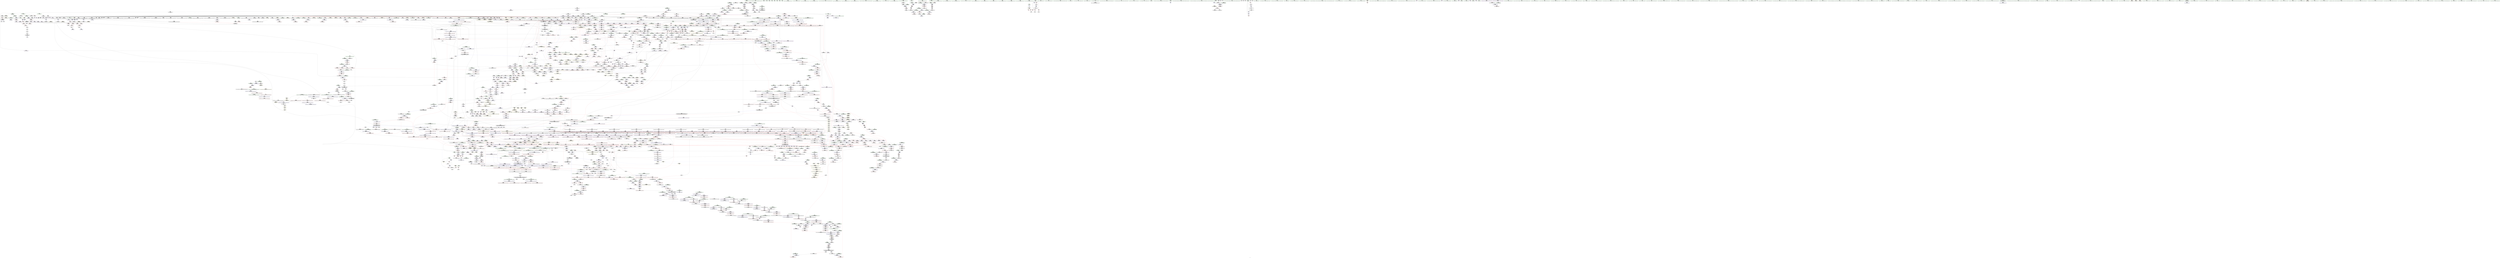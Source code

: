 digraph "SVFG" {
	label="SVFG";

	Node0x56320ca722a0 [shape=record,color=grey,label="{NodeID: 0\nNullPtr}"];
	Node0x56320ca722a0 -> Node0x56320cf12d40[style=solid];
	Node0x56320ca722a0 -> Node0x56320cf12e40[style=solid];
	Node0x56320ca722a0 -> Node0x56320cf12f10[style=solid];
	Node0x56320ca722a0 -> Node0x56320cf12fe0[style=solid];
	Node0x56320ca722a0 -> Node0x56320cf130b0[style=solid];
	Node0x56320ca722a0 -> Node0x56320cf13180[style=solid];
	Node0x56320ca722a0 -> Node0x56320cf13250[style=solid];
	Node0x56320ca722a0 -> Node0x56320cf13320[style=solid];
	Node0x56320ca722a0 -> Node0x56320cf133f0[style=solid];
	Node0x56320ca722a0 -> Node0x56320cf134c0[style=solid];
	Node0x56320ca722a0 -> Node0x56320cf13590[style=solid];
	Node0x56320ca722a0 -> Node0x56320cf13660[style=solid];
	Node0x56320ca722a0 -> Node0x56320cf13730[style=solid];
	Node0x56320ca722a0 -> Node0x56320cf13800[style=solid];
	Node0x56320ca722a0 -> Node0x56320cf138d0[style=solid];
	Node0x56320ca722a0 -> Node0x56320cf139a0[style=solid];
	Node0x56320ca722a0 -> Node0x56320cf13a70[style=solid];
	Node0x56320ca722a0 -> Node0x56320cf13b40[style=solid];
	Node0x56320ca722a0 -> Node0x56320cf13c10[style=solid];
	Node0x56320ca722a0 -> Node0x56320cf13ce0[style=solid];
	Node0x56320ca722a0 -> Node0x56320cf13db0[style=solid];
	Node0x56320ca722a0 -> Node0x56320cf13e80[style=solid];
	Node0x56320ca722a0 -> Node0x56320cf13f50[style=solid];
	Node0x56320ca722a0 -> Node0x56320cf14020[style=solid];
	Node0x56320ca722a0 -> Node0x56320cf140f0[style=solid];
	Node0x56320ca722a0 -> Node0x56320cf141c0[style=solid];
	Node0x56320ca722a0 -> Node0x56320cf14290[style=solid];
	Node0x56320ca722a0 -> Node0x56320cf14360[style=solid];
	Node0x56320ca722a0 -> Node0x56320cf14430[style=solid];
	Node0x56320ca722a0 -> Node0x56320cf24ab0[style=solid];
	Node0x56320ca722a0 -> Node0x56320cf24b40[style=solid];
	Node0x56320ca722a0 -> Node0x56320cf24c10[style=solid];
	Node0x56320ca722a0 -> Node0x56320cf24ce0[style=solid];
	Node0x56320ca722a0 -> Node0x56320cf24db0[style=solid];
	Node0x56320ca722a0 -> Node0x56320cf24e80[style=solid];
	Node0x56320ca722a0 -> Node0x56320cf24f50[style=solid];
	Node0x56320ca722a0 -> Node0x56320cf25020[style=solid];
	Node0x56320ca722a0 -> Node0x56320cf250f0[style=solid];
	Node0x56320ca722a0 -> Node0x56320cf251c0[style=solid];
	Node0x56320ca722a0 -> Node0x56320cf25290[style=solid];
	Node0x56320ca722a0 -> Node0x56320cf25360[style=solid];
	Node0x56320ca722a0 -> Node0x56320cf25430[style=solid];
	Node0x56320ca722a0 -> Node0x56320cf25500[style=solid];
	Node0x56320ca722a0 -> Node0x56320cf255d0[style=solid];
	Node0x56320ca722a0 -> Node0x56320cf256a0[style=solid];
	Node0x56320ca722a0 -> Node0x56320cf25770[style=solid];
	Node0x56320ca722a0 -> Node0x56320cf25840[style=solid];
	Node0x56320ca722a0 -> Node0x56320cf25910[style=solid];
	Node0x56320ca722a0 -> Node0x56320cf259e0[style=solid];
	Node0x56320ca722a0 -> Node0x56320cf25ab0[style=solid];
	Node0x56320ca722a0 -> Node0x56320cf25b80[style=solid];
	Node0x56320ca722a0 -> Node0x56320cf25c50[style=solid];
	Node0x56320ca722a0 -> Node0x56320cf25d20[style=solid];
	Node0x56320ca722a0 -> Node0x56320cf25df0[style=solid];
	Node0x56320ca722a0 -> Node0x56320cf25ec0[style=solid];
	Node0x56320ca722a0 -> Node0x56320cf25f90[style=solid];
	Node0x56320ca722a0 -> Node0x56320cf26060[style=solid];
	Node0x56320ca722a0 -> Node0x56320cf26130[style=solid];
	Node0x56320ca722a0 -> Node0x56320cf26200[style=solid];
	Node0x56320ca722a0 -> Node0x56320cf262d0[style=solid];
	Node0x56320ca722a0 -> Node0x56320cf263a0[style=solid];
	Node0x56320ca722a0 -> Node0x56320cf26470[style=solid];
	Node0x56320ca722a0 -> Node0x56320cf26540[style=solid];
	Node0x56320ca722a0 -> Node0x56320cf5dc00[style=solid];
	Node0x56320ca722a0 -> Node0x56320cf60cf0[style=solid];
	Node0x56320ca722a0 -> Node0x56320cf60dc0[style=solid];
	Node0x56320ca722a0 -> Node0x56320cf60e90[style=solid];
	Node0x56320ca722a0 -> Node0x56320cf62e40[style=solid];
	Node0x56320ca722a0 -> Node0x56320cf348e0[style=solid];
	Node0x56320ca722a0 -> Node0x56320cf34f60[style=solid];
	Node0x56320ca722a0 -> Node0x56320cf38290[style=solid];
	Node0x56320ca722a0 -> Node0x56320cf396e0[style=solid];
	Node0x56320ca722a0 -> Node0x56320cf762a0[style=solid];
	Node0x56320ca722a0 -> Node0x56320c50af80[style=solid];
	Node0x56320ca722a0 -> Node0x56320cfaf5b0[style=solid];
	Node0x56320ca722a0 -> Node0x56320cfb0930[style=solid];
	Node0x56320ca722a0 -> Node0x56320cfb10b0[style=solid];
	Node0x56320ca722a0 -> Node0x56320cfb1530[style=solid];
	Node0x56320ca722a0 -> Node0x56320cfb1830[style=solid];
	Node0x56320ca722a0:s64 -> Node0x56320d109cf0[style=solid,color=red];
	Node0x56320ca722a0:s64 -> Node0x56320d0f90e0[style=solid,color=red];
	Node0x56320ca722a0:s64 -> Node0x56320d10a450[style=solid,color=red];
	Node0x56320ca722a0:s64 -> Node0x56320d0f5f00[style=solid,color=red];
	Node0x56320d0f9d30 [shape=record,color=black,label="{NodeID: 3764\n1359 = PHI(1282, )\n0th arg _ZNSt16allocator_traitsISaImEE8allocateERS0_m }"];
	Node0x56320d0f9d30 -> Node0x56320cf36960[style=solid];
	Node0x56320d028fe0 [shape=record,color=black,label="{NodeID: 2657\nMR_59V_2 = PHI(MR_59V_5, MR_59V_1, )\npts\{1280000 \}\n}"];
	Node0x56320d028fe0 -> Node0x56320cf5e5f0[style=dashed];
	Node0x56320d028fe0 -> Node0x56320d028fe0[style=dashed];
	Node0x56320cf35100 [shape=record,color=blue,label="{NodeID: 1550\n1143\<--1168\nehselector.slot\<--\n_ZNSt13_Bvector_baseISaIbEE13_Bvector_implC2EOSaImE\n}"];
	Node0x56320cf35100 -> Node0x56320cf50010[style=dashed];
	Node0x56320cf13730 [shape=record,color=black,label="{NodeID: 443\n228\<--3\n\<--dummyVal\nmain\n}"];
	Node0x56320cf13730 -> Node0x56320cf5e930[style=solid];
	Node0x56320cf22a70 [shape=record,color=purple,label="{NodeID: 886\n2894\<--1562\noffset_2\<--\n}"];
	Node0x56320cf22a70 -> Node0x56320cf5ce70[style=solid];
	Node0x56320cf58d70 [shape=record,color=red,label="{NodeID: 1329\n2468\<--2458\n\<--__result.addr\n_ZSt13__copy_move_aILb1EPiS0_ET1_T0_S2_S1_\n|{<s0>186}}"];
	Node0x56320cf58d70:s0 -> Node0x56320d10ae70[style=solid,color=red];
	Node0x56320cf0bb70 [shape=record,color=green,label="{NodeID: 222\n1286\<--1287\n_ZNSt16allocator_traitsISaImEE8allocateERS0_m\<--_ZNSt16allocator_traitsISaImEE8allocateERS0_m_field_insensitive\n}"];
	Node0x56320d10c980 [shape=record,color=black,label="{NodeID: 3986\n1197 = PHI(1149, )\n0th arg _ZSt4moveIRSaImEEONSt16remove_referenceIT_E4typeEOS3_ }"];
	Node0x56320d10c980 -> Node0x56320cf35370[style=solid];
	Node0x56320cf2f160 [shape=record,color=black,label="{NodeID: 665\n2166\<--2173\n_ZNSt16allocator_traitsISaIiEE8max_sizeERKS0__ret\<--call\n_ZNSt16allocator_traitsISaIiEE8max_sizeERKS0_\n|{<s0>159}}"];
	Node0x56320cf2f160:s0 -> Node0x56320d105570[style=solid,color=blue];
	Node0x56320cf4d9e0 [shape=record,color=red,label="{NodeID: 1108\n723\<--715\n\<--__last.addr\n_ZSt8_DestroyIPiiEvT_S1_RSaIT0_E\n|{<s0>49}}"];
	Node0x56320cf4d9e0:s0 -> Node0x56320d0f6dd0[style=solid,color=red];
	Node0x56320ca7e0c0 [shape=record,color=green,label="{NodeID: 1\n5\<--1\n\<--dummyObj\nCan only get source location for instruction, argument, global var or function.|{<s0>67|<s1>69|<s2>89}}"];
	Node0x56320ca7e0c0:s0 -> Node0x56320d109e80[style=solid,color=red];
	Node0x56320ca7e0c0:s1 -> Node0x56320d109e80[style=solid,color=red];
	Node0x56320ca7e0c0:s2 -> Node0x56320d0f9260[style=solid,color=red];
	Node0x56320d0f9e40 [shape=record,color=black,label="{NodeID: 3765\n1360 = PHI(1284, )\n1st arg _ZNSt16allocator_traitsISaImEE8allocateERS0_m }"];
	Node0x56320d0f9e40 -> Node0x56320cf36a30[style=solid];
	Node0x56320d0294e0 [shape=record,color=black,label="{NodeID: 2658\nMR_61V_2 = PHI(MR_61V_5, MR_61V_1, )\npts\{1280001 \}\n}"];
	Node0x56320d0294e0 -> Node0x56320cf5e6c0[style=dashed];
	Node0x56320d0294e0 -> Node0x56320d0294e0[style=dashed];
	Node0x56320cf351d0 [shape=record,color=blue,label="{NodeID: 1551\n1180\<--1179\nthis.addr\<--this\n_ZNSaImED2Ev\n}"];
	Node0x56320cf351d0 -> Node0x56320cf500e0[style=dashed];
	Node0x56320cf13800 [shape=record,color=black,label="{NodeID: 444\n232\<--3\n\<--dummyVal\nmain\n}"];
	Node0x56320cf22b40 [shape=record,color=purple,label="{NodeID: 887\n2896\<--1566\noffset_0\<--\n}"];
	Node0x56320cf22b40 -> Node0x56320cf38020[style=solid];
	Node0x56320cf58e40 [shape=record,color=red,label="{NodeID: 1330\n2478\<--2475\n\<--__it.addr\n_ZSt12__niter_baseIPiET_S1_\n}"];
	Node0x56320cf58e40 -> Node0x56320cf30b60[style=solid];
	Node0x56320cf0bc70 [shape=record,color=green,label="{NodeID: 223\n1291\<--1292\n__n.addr\<--__n.addr_field_insensitive\n_ZNSt13_Bvector_baseISaIbEE8_S_nwordEm\n}"];
	Node0x56320cf0bc70 -> Node0x56320cf50b70[style=solid];
	Node0x56320cf0bc70 -> Node0x56320cf35ed0[style=solid];
	Node0x56320d10ca50 [shape=record,color=black,label="{NodeID: 3987\n1419 = PHI(1339, )\n0th arg _ZNSt13_Bit_iteratorpLEl }"];
	Node0x56320d10ca50 -> Node0x56320cf36e40[style=solid];
	Node0x56320cf2f230 [shape=record,color=black,label="{NodeID: 666\n2184\<--2183\n\<--_M_impl\n_ZNKSt12_Vector_baseIiSaIiEE19_M_get_Tp_allocatorEv\n}"];
	Node0x56320cf2f230 -> Node0x56320cf2f300[style=solid];
	Node0x56320cf4dab0 [shape=record,color=red,label="{NodeID: 1109\n733\<--730\nthis1\<--this.addr\n_ZNSt12_Vector_baseIiSaIiEE19_M_get_Tp_allocatorEv\n}"];
	Node0x56320cf4dab0 -> Node0x56320cf1de10[style=solid];
	Node0x56320cad7de0 [shape=record,color=green,label="{NodeID: 2\n10\<--1\n__dso_handle\<--dummyObj\nGlob }"];
	Node0x56320d0f9f50 [shape=record,color=black,label="{NodeID: 3766\n1680 = PHI(441, )\n0th arg _ZSt4moveIRiEONSt16remove_referenceIT_E4typeEOS2_ }"];
	Node0x56320d0f9f50 -> Node0x56320cf38c50[style=solid];
	Node0x56320d0299e0 [shape=record,color=black,label="{NodeID: 2659\nMR_245V_3 = PHI(MR_245V_4, MR_245V_2, )\npts\{2145 \}\n}"];
	Node0x56320d0299e0 -> Node0x56320cf56f60[style=dashed];
	Node0x56320cf352a0 [shape=record,color=blue,label="{NodeID: 1552\n1191\<--1190\nthis.addr\<--this\n_ZN9__gnu_cxx13new_allocatorImEC2Ev\n}"];
	Node0x56320cf352a0 -> Node0x56320cf501b0[style=dashed];
	Node0x56320cf138d0 [shape=record,color=black,label="{NodeID: 445\n233\<--3\n\<--dummyVal\nmain\n}"];
	Node0x56320cf138d0 -> Node0x56320cf5ea00[style=solid];
	Node0x56320cf22c10 [shape=record,color=purple,label="{NodeID: 888\n2899\<--1566\noffset_1\<--\n}"];
	Node0x56320cf22c10 -> Node0x56320cf380f0[style=solid];
	Node0x56320cf58f10 [shape=record,color=red,label="{NodeID: 1331\n2496\<--2484\n\<--__first.addr\n_ZNSt11__copy_moveILb1ELb1ESt26random_access_iterator_tagE8__copy_mIiEEPT_PKS3_S6_S4_\n}"];
	Node0x56320cf58f10 -> Node0x56320cf30d00[style=solid];
	Node0x56320cf0bd40 [shape=record,color=green,label="{NodeID: 224\n1301\<--1302\n__r.addr\<--__r.addr_field_insensitive\n_ZSt11__addressofImEPT_RS0_\n}"];
	Node0x56320cf0bd40 -> Node0x56320cf50c40[style=solid];
	Node0x56320cf0bd40 -> Node0x56320cf35fa0[style=solid];
	Node0x56320d10cb20 [shape=record,color=black,label="{NodeID: 3988\n1420 = PHI(1348, )\n1st arg _ZNSt13_Bit_iteratorpLEl }"];
	Node0x56320d10cb20 -> Node0x56320cf36f10[style=solid];
	Node0x56320d03d620 [shape=record,color=yellow,style=double,label="{NodeID: 2881\n45V_1 = ENCHI(MR_45V_0)\npts\{2248 \}\nFun[_ZNSt6vectorIiSaIiEE12emplace_backIJiEEEvDpOT_]|{<s0>110|<s1>113}}"];
	Node0x56320d03d620:s0 -> Node0x56320d03bcd0[style=dashed,color=red];
	Node0x56320d03d620:s1 -> Node0x56320d043d70[style=dashed,color=red];
	Node0x56320cf2f300 [shape=record,color=black,label="{NodeID: 667\n2177\<--2184\n_ZNKSt12_Vector_baseIiSaIiEE19_M_get_Tp_allocatorEv_ret\<--\n_ZNKSt12_Vector_baseIiSaIiEE19_M_get_Tp_allocatorEv\n|{<s0>158}}"];
	Node0x56320cf2f300:s0 -> Node0x56320d105430[style=solid,color=blue];
	Node0x56320cf4db80 [shape=record,color=red,label="{NodeID: 1110\n746\<--739\nthis1\<--this.addr\n_ZNSt12_Vector_baseIiSaIiEED2Ev\n|{|<s8>50}}"];
	Node0x56320cf4db80 -> Node0x56320cf1dee0[style=solid];
	Node0x56320cf4db80 -> Node0x56320cf1dfb0[style=solid];
	Node0x56320cf4db80 -> Node0x56320cf1e080[style=solid];
	Node0x56320cf4db80 -> Node0x56320cf1e150[style=solid];
	Node0x56320cf4db80 -> Node0x56320cf1e220[style=solid];
	Node0x56320cf4db80 -> Node0x56320cf1e2f0[style=solid];
	Node0x56320cf4db80 -> Node0x56320cf1e3c0[style=solid];
	Node0x56320cf4db80 -> Node0x56320cf1e490[style=solid];
	Node0x56320cf4db80:s8 -> Node0x56320d0f7610[style=solid,color=red];
	Node0x56320cb1ce90 [shape=record,color=green,label="{NodeID: 3\n11\<--1\n.str\<--dummyObj\nGlob }"];
	Node0x56320d0fa090 [shape=record,color=black,label="{NodeID: 3767\n2252 = PHI(2092, )\n0th arg _ZSt22__uninitialized_copy_aISt13move_iteratorIPiES1_iET0_T_S4_S3_RSaIT1_E }"];
	Node0x56320d0fa090 -> Node0x56320cf3c050[style=solid];
	Node0x56320cf35370 [shape=record,color=blue,label="{NodeID: 1553\n1198\<--1197\n__t.addr\<--__t\n_ZSt4moveIRSaImEEONSt16remove_referenceIT_E4typeEOS3_\n}"];
	Node0x56320cf35370 -> Node0x56320cf50280[style=dashed];
	Node0x56320cf139a0 [shape=record,color=black,label="{NodeID: 446\n235\<--3\n\<--dummyVal\nmain\n}"];
	Node0x56320cf139a0 -> Node0x56320cf5ead0[style=solid];
	Node0x56320cf22ce0 [shape=record,color=purple,label="{NodeID: 889\n2902\<--1566\noffset_2\<--\n}"];
	Node0x56320cf22ce0 -> Node0x56320cf381c0[style=solid];
	Node0x56320cf58fe0 [shape=record,color=red,label="{NodeID: 1332\n2507\<--2484\n\<--__first.addr\n_ZNSt11__copy_moveILb1ELb1ESt26random_access_iterator_tagE8__copy_mIiEEPT_PKS3_S6_S4_\n}"];
	Node0x56320cf58fe0 -> Node0x56320cf30ea0[style=solid];
	Node0x56320cf0be10 [shape=record,color=green,label="{NodeID: 225\n1310\<--1311\nthis.addr\<--this.addr_field_insensitive\n_ZNSt13_Bit_iteratorC2EPmj\n}"];
	Node0x56320cf0be10 -> Node0x56320cf50d10[style=solid];
	Node0x56320cf0be10 -> Node0x56320cf36070[style=solid];
	Node0x56320d10cbf0 [shape=record,color=black,label="{NodeID: 3989\n2108 = PHI(1819, 2724, )\n0th arg _ZNSt16allocator_traitsISaIiEE7destroyIiEEvRS0_PT_ }"];
	Node0x56320d10cbf0 -> Node0x56320cf3b1b0[style=solid];
	Node0x56320d03d700 [shape=record,color=yellow,style=double,label="{NodeID: 2882\n47V_1 = ENCHI(MR_47V_0)\npts\{90000 \}\nFun[_ZNSt6vectorIiSaIiEE12emplace_backIJiEEEvDpOT_]|{|<s1>111|<s2>113}}"];
	Node0x56320d03d700 -> Node0x56320d022be0[style=dashed];
	Node0x56320d03d700:s1 -> Node0x56320d0360c0[style=dashed,color=red];
	Node0x56320d03d700:s2 -> Node0x56320d043e50[style=dashed,color=red];
	Node0x56320cf2f3d0 [shape=record,color=black,label="{NodeID: 668\n2186\<--2193\n_ZNK9__gnu_cxx13new_allocatorIiE8max_sizeEv_ret\<--\n_ZNK9__gnu_cxx13new_allocatorIiE8max_sizeEv\n|{<s0>160|<s1>162}}"];
	Node0x56320cf2f3d0:s0 -> Node0x56320d1056b0[style=solid,color=blue];
	Node0x56320cf2f3d0:s1 -> Node0x56320d105930[style=solid,color=blue];
	Node0x56320cf4dc50 [shape=record,color=red,label="{NodeID: 1111\n776\<--741\nexn\<--exn.slot\n_ZNSt12_Vector_baseIiSaIiEED2Ev\n|{<s0>53}}"];
	Node0x56320cf4dc50:s0 -> Node0x56320d0f7190[style=solid,color=red];
	Node0x56320cb29880 [shape=record,color=green,label="{NodeID: 4\n13\<--1\nstderr\<--dummyObj\nGlob }"];
	Node0x56320d0fa1d0 [shape=record,color=black,label="{NodeID: 3768\n2253 = PHI(2094, )\n1st arg _ZSt22__uninitialized_copy_aISt13move_iteratorIPiES1_iET0_T_S4_S3_RSaIT1_E }"];
	Node0x56320d0fa1d0 -> Node0x56320cf3c120[style=solid];
	Node0x56320cf35440 [shape=record,color=blue,label="{NodeID: 1554\n1206\<--1204\nthis.addr\<--this\n_ZNSaImEC2ERKS_\n}"];
	Node0x56320cf35440 -> Node0x56320cf50350[style=dashed];
	Node0x56320cf13a70 [shape=record,color=black,label="{NodeID: 447\n332\<--3\nlpad.val\<--dummyVal\nmain\n}"];
	Node0x56320cf22db0 [shape=record,color=purple,label="{NodeID: 890\n2897\<--1567\noffset_0\<--\n}"];
	Node0x56320cf22db0 -> Node0x56320cf5cf40[style=solid];
	Node0x56320cf590b0 [shape=record,color=red,label="{NodeID: 1333\n2495\<--2486\n\<--__last.addr\n_ZNSt11__copy_moveILb1ELb1ESt26random_access_iterator_tagE8__copy_mIiEEPT_PKS3_S6_S4_\n}"];
	Node0x56320cf590b0 -> Node0x56320cf30c30[style=solid];
	Node0x56320cf0bee0 [shape=record,color=green,label="{NodeID: 226\n1312\<--1313\n__x.addr\<--__x.addr_field_insensitive\n_ZNSt13_Bit_iteratorC2EPmj\n}"];
	Node0x56320cf0bee0 -> Node0x56320cf50de0[style=solid];
	Node0x56320cf0bee0 -> Node0x56320cf36140[style=solid];
	Node0x56320d10ccc0 [shape=record,color=black,label="{NodeID: 3990\n2109 = PHI(1822, 2727, )\n1st arg _ZNSt16allocator_traitsISaIiEE7destroyIiEEvRS0_PT_ }"];
	Node0x56320d10ccc0 -> Node0x56320cf3b280[style=solid];
	Node0x56320d03d7e0 [shape=record,color=yellow,style=double,label="{NodeID: 2883\n49V_1 = ENCHI(MR_49V_0)\npts\{90001 \}\nFun[_ZNSt6vectorIiSaIiEE12emplace_backIJiEEEvDpOT_]|{|<s4>111|<s5>113}}"];
	Node0x56320d03d7e0 -> Node0x56320cf53340[style=dashed];
	Node0x56320d03d7e0 -> Node0x56320cf534e0[style=dashed];
	Node0x56320d03d7e0 -> Node0x56320cf535b0[style=dashed];
	Node0x56320d03d7e0 -> Node0x56320cf38ab0[style=dashed];
	Node0x56320d03d7e0:s4 -> Node0x56320d0360c0[style=dashed,color=red];
	Node0x56320d03d7e0:s5 -> Node0x56320d043f30[style=dashed,color=red];
	Node0x56320cf2f4a0 [shape=record,color=black,label="{NodeID: 669\n2219\<--2218\n\<--\n_ZNSt16allocator_traitsISaIiEE8allocateERS0_m\n|{<s0>161}}"];
	Node0x56320cf2f4a0:s0 -> Node0x56320d0f5ce0[style=solid,color=red];
	Node0x56320cf4dd20 [shape=record,color=red,label="{NodeID: 1112\n749\<--748\n\<--_M_start\n_ZNSt12_Vector_baseIiSaIiEED2Ev\n|{<s0>50}}"];
	Node0x56320cf4dd20:s0 -> Node0x56320d0f7850[style=solid,color=red];
	Node0x56320cace180 [shape=record,color=green,label="{NodeID: 5\n14\<--1\n.str.1\<--dummyObj\nGlob }"];
	Node0x56320d0fa310 [shape=record,color=black,label="{NodeID: 3769\n2254 = PHI(2089, )\n2nd arg _ZSt22__uninitialized_copy_aISt13move_iteratorIPiES1_iET0_T_S4_S3_RSaIT1_E }"];
	Node0x56320d0fa310 -> Node0x56320cf3c1f0[style=solid];
	Node0x56320d02a8e0 [shape=record,color=black,label="{NodeID: 2662\nMR_605V_3 = PHI(MR_605V_2, MR_605V_1, )\npts\{1522 \}\n}"];
	Node0x56320cf35510 [shape=record,color=blue,label="{NodeID: 1555\n1208\<--1205\n__a.addr\<--__a\n_ZNSaImEC2ERKS_\n}"];
	Node0x56320cf35510 -> Node0x56320cf50420[style=dashed];
	Node0x56320cf13b40 [shape=record,color=black,label="{NodeID: 448\n333\<--3\nlpad.val57\<--dummyVal\nmain\n}"];
	Node0x56320cf22e80 [shape=record,color=purple,label="{NodeID: 891\n2900\<--1567\noffset_1\<--\n}"];
	Node0x56320cf22e80 -> Node0x56320cf5d010[style=solid];
	Node0x56320cf59180 [shape=record,color=red,label="{NodeID: 1334\n2505\<--2488\n\<--__result.addr\n_ZNSt11__copy_moveILb1ELb1ESt26random_access_iterator_tagE8__copy_mIiEEPT_PKS3_S6_S4_\n}"];
	Node0x56320cf59180 -> Node0x56320cf30dd0[style=solid];
	Node0x56320cf0bfb0 [shape=record,color=green,label="{NodeID: 227\n1314\<--1315\n__y.addr\<--__y.addr_field_insensitive\n_ZNSt13_Bit_iteratorC2EPmj\n}"];
	Node0x56320cf0bfb0 -> Node0x56320cf50eb0[style=solid];
	Node0x56320cf0bfb0 -> Node0x56320cf36210[style=solid];
	Node0x56320d10cd90 [shape=record,color=black,label="{NodeID: 3991\n710 = PHI(72, 1835, 1852, 2736, 2751, )\n0th arg _ZSt8_DestroyIPiiEvT_S1_RSaIT0_E }"];
	Node0x56320d10cd90 -> Node0x56320cf61100[style=solid];
	Node0x56320d03d8c0 [shape=record,color=yellow,style=double,label="{NodeID: 2884\n51V_1 = ENCHI(MR_51V_0)\npts\{90002 \}\nFun[_ZNSt6vectorIiSaIiEE12emplace_backIJiEEEvDpOT_]|{|<s2>113|<s3>113}}"];
	Node0x56320d03d8c0 -> Node0x56320cf53410[style=dashed];
	Node0x56320d03d8c0 -> Node0x56320d0235e0[style=dashed];
	Node0x56320d03d8c0:s2 -> Node0x56320cf553c0[style=dashed,color=red];
	Node0x56320d03d8c0:s3 -> Node0x56320cf39f00[style=dashed,color=red];
	Node0x56320cf2f570 [shape=record,color=black,label="{NodeID: 670\n2209\<--2221\n_ZNSt16allocator_traitsISaIiEE8allocateERS0_m_ret\<--call\n_ZNSt16allocator_traitsISaIiEE8allocateERS0_m\n|{<s0>153}}"];
	Node0x56320cf2f570:s0 -> Node0x56320d104f30[style=solid,color=blue];
	Node0x56320cf4ddf0 [shape=record,color=red,label="{NodeID: 1113\n752\<--751\n\<--_M_end_of_storage\n_ZNSt12_Vector_baseIiSaIiEED2Ev\n}"];
	Node0x56320cf4ddf0 -> Node0x56320cf29320[style=solid];
	Node0x56320cb218a0 [shape=record,color=green,label="{NodeID: 6\n16\<--1\n.str.2\<--dummyObj\nGlob }"];
	Node0x56320d0fa450 [shape=record,color=black,label="{NodeID: 3770\n2255 = PHI(2090, )\n3rd arg _ZSt22__uninitialized_copy_aISt13move_iteratorIPiES1_iET0_T_S4_S3_RSaIT1_E }"];
	Node0x56320d0fa450 -> Node0x56320cf3c2c0[style=solid];
	Node0x56320d02ade0 [shape=record,color=black,label="{NodeID: 2663\nMR_53V_3 = PHI(MR_53V_2, MR_53V_1, )\npts\{1100000 \}\n|{<s0>77}}"];
	Node0x56320d02ade0:s0 -> Node0x56320d066cf0[style=dashed,color=blue];
	Node0x56320cf355e0 [shape=record,color=blue,label="{NodeID: 1556\n1222\<--1221\nthis.addr\<--this\n_ZNSt13_Bit_iteratorC2Ev\n}"];
	Node0x56320cf355e0 -> Node0x56320cf504f0[style=dashed];
	Node0x56320cf13c10 [shape=record,color=black,label="{NodeID: 449\n401\<--3\n\<--dummyVal\n_ZNSt6vectorIbSaIbEEC2EmRKbRKS0_\n}"];
	Node0x56320cf22f50 [shape=record,color=purple,label="{NodeID: 892\n2903\<--1567\noffset_2\<--\n}"];
	Node0x56320cf22f50 -> Node0x56320cf5d0e0[style=solid];
	Node0x56320cf59250 [shape=record,color=red,label="{NodeID: 1335\n2515\<--2488\n\<--__result.addr\n_ZNSt11__copy_moveILb1ELb1ESt26random_access_iterator_tagE8__copy_mIiEEPT_PKS3_S6_S4_\n}"];
	Node0x56320cf59250 -> Node0x56320cf49190[style=solid];
	Node0x56320cf0c080 [shape=record,color=green,label="{NodeID: 228\n1333\<--1334\nretval\<--retval_field_insensitive\n_ZNKSt13_Bit_iteratorplEl\n}"];
	Node0x56320cf0c080 -> Node0x56320cf2b060[style=solid];
	Node0x56320cf0c080 -> Node0x56320cf2b130[style=solid];
	Node0x56320d10ce60 [shape=record,color=black,label="{NodeID: 3992\n711 = PHI(76, 1836, 1856, 2737, 2755, )\n1st arg _ZSt8_DestroyIPiiEvT_S1_RSaIT0_E }"];
	Node0x56320d10ce60 -> Node0x56320cf611d0[style=solid];
	Node0x56320cf2f640 [shape=record,color=black,label="{NodeID: 671\n2249\<--2247\n\<--call2\n_ZN9__gnu_cxx13new_allocatorIiE8allocateEmPKv\n}"];
	Node0x56320cf2f640 -> Node0x56320cf2f710[style=solid];
	Node0x56320cf4dec0 [shape=record,color=red,label="{NodeID: 1114\n755\<--754\n\<--_M_start4\n_ZNSt12_Vector_baseIiSaIiEED2Ev\n}"];
	Node0x56320cf4dec0 -> Node0x56320cf293f0[style=solid];
	Node0x56320cec22f0 [shape=record,color=green,label="{NodeID: 7\n18\<--1\n.str.3\<--dummyObj\nGlob }"];
	Node0x56320d0fa590 [shape=record,color=black,label="{NodeID: 3771\n842 = PHI(822, )\n0th arg _ZNSt16allocator_traitsISaIiEE10deallocateERS0_Pim }"];
	Node0x56320d0fa590 -> Node0x56320cf61d30[style=solid];
	Node0x56320d02b2e0 [shape=record,color=black,label="{NodeID: 2664\nMR_381V_3 = PHI(MR_381V_2, MR_381V_1, )\npts\{1100001 \}\n|{<s0>77}}"];
	Node0x56320d02b2e0:s0 -> Node0x56320d066cf0[style=dashed,color=blue];
	Node0x56320cf356b0 [shape=record,color=blue,label="{NodeID: 1557\n1234\<--1232\nthis.addr\<--this\n_ZN9__gnu_cxx13new_allocatorImEC2ERKS1_\n}"];
	Node0x56320cf356b0 -> Node0x56320cf505c0[style=dashed];
	Node0x56320cf13ce0 [shape=record,color=black,label="{NodeID: 450\n402\<--3\n\<--dummyVal\n_ZNSt6vectorIbSaIbEEC2EmRKbRKS0_\n}"];
	Node0x56320cf13ce0 -> Node0x56320cf5f970[style=solid];
	Node0x56320cf23020 [shape=record,color=purple,label="{NodeID: 893\n1668\<--1631\ncoerce.dive\<--agg.tmp\n_ZNSt6vectorIiSaIiEE12emplace_backIJiEEEvDpOT_\n}"];
	Node0x56320cf23020 -> Node0x56320cf38b80[style=solid];
	Node0x56320cf59320 [shape=record,color=red,label="{NodeID: 1336\n2502\<--2490\n\<--_Num\n_ZNSt11__copy_moveILb1ELb1ESt26random_access_iterator_tagE8__copy_mIiEEPT_PKS3_S6_S4_\n}"];
	Node0x56320cf59320 -> Node0x56320cfb16b0[style=solid];
	Node0x56320cf14550 [shape=record,color=green,label="{NodeID: 229\n1335\<--1336\nthis.addr\<--this.addr_field_insensitive\n_ZNKSt13_Bit_iteratorplEl\n}"];
	Node0x56320cf14550 -> Node0x56320cf50f80[style=solid];
	Node0x56320cf14550 -> Node0x56320cf362e0[style=solid];
	Node0x56320d10cf30 [shape=record,color=black,label="{NodeID: 3993\n712 = PHI(78, 1838, 1858, 2739, 2757, )\n2nd arg _ZSt8_DestroyIPiiEvT_S1_RSaIT0_E }"];
	Node0x56320d10cf30 -> Node0x56320cf612a0[style=solid];
	Node0x56320d03da80 [shape=record,color=yellow,style=double,label="{NodeID: 2886\n45V_1 = ENCHI(MR_45V_0)\npts\{2248 \}\nFun[_ZNSt20__uninitialized_copyILb1EE13__uninit_copyISt13move_iteratorIPiES3_EET0_T_S6_S5_]|{<s0>174}}"];
	Node0x56320d03da80:s0 -> Node0x56320d042670[style=dashed,color=red];
	Node0x56320cf2f710 [shape=record,color=black,label="{NodeID: 672\n2225\<--2249\n_ZN9__gnu_cxx13new_allocatorIiE8allocateEmPKv_ret\<--\n_ZN9__gnu_cxx13new_allocatorIiE8allocateEmPKv\n|{<s0>161}}"];
	Node0x56320cf2f710:s0 -> Node0x56320d1057f0[style=solid,color=blue];
	Node0x56320cf4df90 [shape=record,color=red,label="{NodeID: 1115\n788\<--782\n\<--__first.addr\n_ZSt8_DestroyIPiEvT_S1_\n|{<s0>54}}"];
	Node0x56320cf4df90:s0 -> Node0x56320d0f8d70[style=solid,color=red];
	Node0x56320cec27a0 [shape=record,color=green,label="{NodeID: 8\n20\<--1\n.str.4\<--dummyObj\nGlob }"];
	Node0x56320d0fa6d0 [shape=record,color=black,label="{NodeID: 3772\n843 = PHI(823, )\n1st arg _ZNSt16allocator_traitsISaIiEE10deallocateERS0_Pim }"];
	Node0x56320d0fa6d0 -> Node0x56320cf61e00[style=solid];
	Node0x56320d02b7e0 [shape=record,color=black,label="{NodeID: 2665\nMR_383V_3 = PHI(MR_383V_2, MR_383V_1, )\npts\{1100002 \}\n|{<s0>77}}"];
	Node0x56320d02b7e0:s0 -> Node0x56320d066cf0[style=dashed,color=blue];
	Node0x56320cf35780 [shape=record,color=blue,label="{NodeID: 1558\n1236\<--1233\n.addr\<--\n_ZN9__gnu_cxx13new_allocatorImEC2ERKS1_\n}"];
	Node0x56320cf13db0 [shape=record,color=black,label="{NodeID: 451\n404\<--3\n\<--dummyVal\n_ZNSt6vectorIbSaIbEEC2EmRKbRKS0_\n}"];
	Node0x56320cf13db0 -> Node0x56320cf5fa40[style=solid];
	Node0x56320cf230f0 [shape=record,color=purple,label="{NodeID: 894\n1672\<--1631\ncoerce.dive10\<--agg.tmp\n_ZNSt6vectorIiSaIiEE12emplace_backIJiEEEvDpOT_\n}"];
	Node0x56320cf230f0 -> Node0x56320cf53680[style=solid];
	Node0x56320cf593f0 [shape=record,color=red,label="{NodeID: 1337\n2509\<--2490\n\<--_Num\n_ZNSt11__copy_moveILb1ELb1ESt26random_access_iterator_tagE8__copy_mIiEEPT_PKS3_S6_S4_\n}"];
	Node0x56320cf593f0 -> Node0x56320cfae9b0[style=solid];
	Node0x56320cf14620 [shape=record,color=green,label="{NodeID: 230\n1337\<--1338\n__i.addr\<--__i.addr_field_insensitive\n_ZNKSt13_Bit_iteratorplEl\n}"];
	Node0x56320cf14620 -> Node0x56320cf51050[style=solid];
	Node0x56320cf14620 -> Node0x56320cf363b0[style=solid];
	Node0x56320d10d000 [shape=record,color=black,label="{NodeID: 3994\n2178 = PHI(2131, )\n0th arg _ZNKSt12_Vector_baseIiSaIiEE19_M_get_Tp_allocatorEv }"];
	Node0x56320d10d000 -> Node0x56320cf3b830[style=solid];
	Node0x56320cf2f7e0 [shape=record,color=black,label="{NodeID: 673\n2275\<--2256\n\<--__first\n_ZSt22__uninitialized_copy_aISt13move_iteratorIPiES1_iET0_T_S4_S3_RSaIT1_E\n}"];
	Node0x56320cf2f7e0 -> Node0x56320cf458b0[style=solid];
	Node0x56320cf4e060 [shape=record,color=red,label="{NodeID: 1116\n789\<--784\n\<--__last.addr\n_ZSt8_DestroyIPiEvT_S1_\n|{<s0>54}}"];
	Node0x56320cf4e060:s0 -> Node0x56320d0f8e80[style=solid,color=red];
	Node0x56320cec28d0 [shape=record,color=green,label="{NodeID: 9\n22\<--1\n.str.5\<--dummyObj\nGlob }"];
	Node0x56320d0fa810 [shape=record,color=black,label="{NodeID: 3773\n844 = PHI(824, )\n2nd arg _ZNSt16allocator_traitsISaIiEE10deallocateERS0_Pim }"];
	Node0x56320d0fa810 -> Node0x56320cf61ed0[style=solid];
	Node0x56320d02bce0 [shape=record,color=black,label="{NodeID: 2666\nMR_385V_3 = PHI(MR_385V_2, MR_385V_1, )\npts\{1100003 \}\n|{<s0>77}}"];
	Node0x56320d02bce0:s0 -> Node0x56320d066cf0[style=dashed,color=blue];
	Node0x56320cf35850 [shape=record,color=blue,label="{NodeID: 1559\n1246\<--1243\nthis.addr\<--this\n_ZNSt18_Bit_iterator_baseC2EPmj\n}"];
	Node0x56320cf35850 -> Node0x56320cf50690[style=dashed];
	Node0x56320cf13e80 [shape=record,color=black,label="{NodeID: 452\n413\<--3\nlpad.val\<--dummyVal\n_ZNSt6vectorIbSaIbEEC2EmRKbRKS0_\n}"];
	Node0x56320cf231c0 [shape=record,color=purple,label="{NodeID: 895\n1637\<--1636\n_M_impl\<--\n_ZNSt6vectorIiSaIiEE12emplace_backIJiEEEvDpOT_\n}"];
	Node0x56320cf594c0 [shape=record,color=red,label="{NodeID: 1338\n2516\<--2490\n\<--_Num\n_ZNSt11__copy_moveILb1ELb1ESt26random_access_iterator_tagE8__copy_mIiEEPT_PKS3_S6_S4_\n}"];
	Node0x56320cf146f0 [shape=record,color=green,label="{NodeID: 231\n1339\<--1340\n__tmp\<--__tmp_field_insensitive\n_ZNKSt13_Bit_iteratorplEl\n|{|<s1>94}}"];
	Node0x56320cf146f0 -> Node0x56320cf2b200[style=solid];
	Node0x56320cf146f0:s1 -> Node0x56320d10ca50[style=solid,color=red];
	Node0x56320cf2f8b0 [shape=record,color=black,label="{NodeID: 674\n2278\<--2258\n\<--__last\n_ZSt22__uninitialized_copy_aISt13move_iteratorIPiES1_iET0_T_S4_S3_RSaIT1_E\n}"];
	Node0x56320cf2f8b0 -> Node0x56320cf45a50[style=solid];
	Node0x56320cf4e130 [shape=record,color=red,label="{NodeID: 1117\n817\<--808\nthis1\<--this.addr\n_ZNSt12_Vector_baseIiSaIiEE13_M_deallocateEPim\n}"];
	Node0x56320cf4e130 -> Node0x56320cf1e560[style=solid];
	Node0x56320cecb610 [shape=record,color=green,label="{NodeID: 10\n25\<--1\n\<--dummyObj\nCan only get source location for instruction, argument, global var or function.}"];
	Node0x56320d0fa950 [shape=record,color=black,label="{NodeID: 3774\n1265 = PHI(1184, )\n0th arg _ZN9__gnu_cxx13new_allocatorImED2Ev }"];
	Node0x56320d0fa950 -> Node0x56320cf35c60[style=solid];
	Node0x56320d02c1e0 [shape=record,color=black,label="{NodeID: 2667\nMR_387V_3 = PHI(MR_387V_2, MR_387V_1, )\npts\{1100004 \}\n|{<s0>77}}"];
	Node0x56320d02c1e0:s0 -> Node0x56320d066cf0[style=dashed,color=blue];
	Node0x56320cf35920 [shape=record,color=blue,label="{NodeID: 1560\n1248\<--1244\n__x.addr\<--__x\n_ZNSt18_Bit_iterator_baseC2EPmj\n}"];
	Node0x56320cf35920 -> Node0x56320cf50760[style=dashed];
	Node0x56320cf13f50 [shape=record,color=black,label="{NodeID: 453\n414\<--3\nlpad.val4\<--dummyVal\n_ZNSt6vectorIbSaIbEEC2EmRKbRKS0_\n}"];
	Node0x56320cf23290 [shape=record,color=purple,label="{NodeID: 896\n1638\<--1636\n_M_finish\<--\n_ZNSt6vectorIiSaIiEE12emplace_backIJiEEEvDpOT_\n}"];
	Node0x56320cf23290 -> Node0x56320cf53340[style=solid];
	Node0x56320cf59590 [shape=record,color=red,label="{NodeID: 1339\n2529\<--2526\n\<--__it.addr\n_ZSt12__miter_baseIPiET_S1_\n}"];
	Node0x56320cf59590 -> Node0x56320cf31040[style=solid];
	Node0x56320cf147c0 [shape=record,color=green,label="{NodeID: 232\n1350\<--1351\n_ZNSt13_Bit_iteratorpLEl\<--_ZNSt13_Bit_iteratorpLEl_field_insensitive\n}"];
	Node0x56320cf2f980 [shape=record,color=black,label="{NodeID: 675\n2274\<--2264\n\<--agg.tmp\n_ZSt22__uninitialized_copy_aISt13move_iteratorIPiES1_iET0_T_S4_S3_RSaIT1_E\n}"];
	Node0x56320cf2f980 -> Node0x56320cf457e0[style=solid];
	Node0x56320cf4e200 [shape=record,color=red,label="{NodeID: 1118\n818\<--810\n\<--__p.addr\n_ZNSt12_Vector_baseIiSaIiEE13_M_deallocateEPim\n}"];
	Node0x56320cf4e200 -> Node0x56320cfb1830[style=solid];
	Node0x56320cec2430 [shape=record,color=green,label="{NodeID: 11\n143\<--1\n\<--dummyObj\nCan only get source location for instruction, argument, global var or function.}"];
	Node0x56320d0faa90 [shape=record,color=black,label="{NodeID: 3775\n2609 = PHI(533, 2677, )\n0th arg _ZNSt16allocator_traitsISaIiEE9constructIiJRKiEEEvRS0_PT_DpOT0_ }"];
	Node0x56320d0faa90 -> Node0x56320cf759b0[style=solid];
	Node0x56320d02c6e0 [shape=record,color=black,label="{NodeID: 2668\nMR_389V_3 = PHI(MR_389V_2, MR_389V_1, )\npts\{1100005 \}\n|{<s0>77}}"];
	Node0x56320d02c6e0:s0 -> Node0x56320d066cf0[style=dashed,color=blue];
	Node0x56320cf359f0 [shape=record,color=blue,label="{NodeID: 1561\n1250\<--1245\n__y.addr\<--__y\n_ZNSt18_Bit_iterator_baseC2EPmj\n}"];
	Node0x56320cf359f0 -> Node0x56320cf50830[style=dashed];
	Node0x56320cf14020 [shape=record,color=black,label="{NodeID: 454\n484\<--3\n\<--dummyVal\n_ZNSt6vectorIbSaIbEEixEm\n}"];
	Node0x56320cf14020 -> Node0x56320cf5ff20[style=solid];
	Node0x56320cf23360 [shape=record,color=purple,label="{NodeID: 897\n1641\<--1640\n_M_impl2\<--\n_ZNSt6vectorIiSaIiEE12emplace_backIJiEEEvDpOT_\n}"];
	Node0x56320cf59660 [shape=record,color=red,label="{NodeID: 1340\n2536\<--2533\nthis1\<--this.addr\n_ZNKSt13move_iteratorIPiE4baseEv\n}"];
	Node0x56320cf59660 -> Node0x56320cf471e0[style=solid];
	Node0x56320cf148c0 [shape=record,color=green,label="{NodeID: 233\n1361\<--1362\n__a.addr\<--__a.addr_field_insensitive\n_ZNSt16allocator_traitsISaImEE8allocateERS0_m\n}"];
	Node0x56320cf148c0 -> Node0x56320cf511f0[style=solid];
	Node0x56320cf148c0 -> Node0x56320cf36960[style=solid];
	Node0x56320cf2fa50 [shape=record,color=black,label="{NodeID: 676\n2277\<--2266\n\<--agg.tmp2\n_ZSt22__uninitialized_copy_aISt13move_iteratorIPiES1_iET0_T_S4_S3_RSaIT1_E\n}"];
	Node0x56320cf2fa50 -> Node0x56320cf45980[style=solid];
	Node0x56320cf4e2d0 [shape=record,color=red,label="{NodeID: 1119\n823\<--810\n\<--__p.addr\n_ZNSt12_Vector_baseIiSaIiEE13_M_deallocateEPim\n|{<s0>55}}"];
	Node0x56320cf4e2d0:s0 -> Node0x56320d0fa6d0[style=solid,color=red];
	Node0x56320cec24f0 [shape=record,color=green,label="{NodeID: 12\n148\<--1\n\<--dummyObj\nCan only get source location for instruction, argument, global var or function.|{<s0>11}}"];
	Node0x56320cec24f0:s0 -> Node0x56320d10b7a0[style=solid,color=red];
	Node0x56320d0faca0 [shape=record,color=black,label="{NodeID: 3776\n2610 = PHI(537, 2680, )\n1st arg _ZNSt16allocator_traitsISaIiEE9constructIiJRKiEEEvRS0_PT_DpOT0_ }"];
	Node0x56320d0faca0 -> Node0x56320cf75a80[style=solid];
	Node0x56320d02cbe0 [shape=record,color=black,label="{NodeID: 2669\nMR_84V_3 = PHI(MR_84V_2, MR_84V_1, )\npts\{1100006 \}\n|{<s0>77}}"];
	Node0x56320d02cbe0:s0 -> Node0x56320d066cf0[style=dashed,color=blue];
	Node0x56320cf35ac0 [shape=record,color=blue,label="{NodeID: 1562\n1257\<--1258\n_M_p\<--\n_ZNSt18_Bit_iterator_baseC2EPmj\n|{<s0>89|<s1>92}}"];
	Node0x56320cf35ac0:s0 -> Node0x56320d067110[style=dashed,color=blue];
	Node0x56320cf35ac0:s1 -> Node0x56320d0672a0[style=dashed,color=blue];
	Node0x56320cf140f0 [shape=record,color=black,label="{NodeID: 455\n487\<--3\n\<--dummyVal\n_ZNSt6vectorIbSaIbEEixEm\n}"];
	Node0x56320cf140f0 -> Node0x56320cf5fff0[style=solid];
	Node0x56320cf23430 [shape=record,color=purple,label="{NodeID: 898\n1642\<--1640\n_M_end_of_storage\<--\n_ZNSt6vectorIiSaIiEE12emplace_backIJiEEEvDpOT_\n}"];
	Node0x56320cf23430 -> Node0x56320cf53410[style=solid];
	Node0x56320cf59730 [shape=record,color=red,label="{NodeID: 1341\n2538\<--2537\n\<--_M_current\n_ZNKSt13move_iteratorIPiE4baseEv\n}"];
	Node0x56320cf59730 -> Node0x56320cf31110[style=solid];
	Node0x56320cf14990 [shape=record,color=green,label="{NodeID: 234\n1363\<--1364\n__n.addr\<--__n.addr_field_insensitive\n_ZNSt16allocator_traitsISaImEE8allocateERS0_m\n}"];
	Node0x56320cf14990 -> Node0x56320cf512c0[style=solid];
	Node0x56320cf14990 -> Node0x56320cf36a30[style=solid];
	Node0x56320cf2fb20 [shape=record,color=black,label="{NodeID: 677\n2251\<--2285\n_ZSt22__uninitialized_copy_aISt13move_iteratorIPiES1_iET0_T_S4_S3_RSaIT1_E_ret\<--call\n_ZSt22__uninitialized_copy_aISt13move_iteratorIPiES1_iET0_T_S4_S3_RSaIT1_E\n|{<s0>156}}"];
	Node0x56320cf2fb20:s0 -> Node0x56320d1052f0[style=solid,color=blue];
	Node0x56320cf4e3a0 [shape=record,color=red,label="{NodeID: 1120\n824\<--812\n\<--__n.addr\n_ZNSt12_Vector_baseIiSaIiEE13_M_deallocateEPim\n|{<s0>55}}"];
	Node0x56320cf4e3a0:s0 -> Node0x56320d0fa810[style=solid,color=red];
	Node0x56320cef7400 [shape=record,color=green,label="{NodeID: 13\n155\<--1\n\<--dummyObj\nCan only get source location for instruction, argument, global var or function.}"];
	Node0x56320d0fae20 [shape=record,color=black,label="{NodeID: 3777\n2611 = PHI(538, 2682, )\n2nd arg _ZNSt16allocator_traitsISaIiEE9constructIiJRKiEEEvRS0_PT_DpOT0_ }"];
	Node0x56320d0fae20 -> Node0x56320cf75b50[style=solid];
	Node0x56320d02d0e0 [shape=record,color=black,label="{NodeID: 2670\nMR_614V_3 = PHI(MR_614V_2, MR_614V_1, )\npts\{15240000 \}\n}"];
	Node0x56320cf35b90 [shape=record,color=blue,label="{NodeID: 1563\n1260\<--1261\n_M_offset\<--\n_ZNSt18_Bit_iterator_baseC2EPmj\n|{<s0>89|<s1>92}}"];
	Node0x56320cf35b90:s0 -> Node0x56320d067110[style=dashed,color=blue];
	Node0x56320cf35b90:s1 -> Node0x56320d0672a0[style=dashed,color=blue];
	Node0x56320cf141c0 [shape=record,color=black,label="{NodeID: 456\n768\<--3\n\<--dummyVal\n_ZNSt12_Vector_baseIiSaIiEED2Ev\n}"];
	Node0x56320cf23500 [shape=record,color=purple,label="{NodeID: 899\n1647\<--1646\n_M_impl3\<--\n_ZNSt6vectorIiSaIiEE12emplace_backIJiEEEvDpOT_\n}"];
	Node0x56320cf23500 -> Node0x56320cf2cc00[style=solid];
	Node0x56320cf59800 [shape=record,color=red,label="{NodeID: 1342\n2549\<--2543\nthis1\<--this.addr\n_ZNSt13move_iteratorIPiEC2ES0_\n}"];
	Node0x56320cf59800 -> Node0x56320cf472b0[style=solid];
	Node0x56320cf14a60 [shape=record,color=green,label="{NodeID: 235\n1371\<--1372\n_ZN9__gnu_cxx13new_allocatorImE8allocateEmPKv\<--_ZN9__gnu_cxx13new_allocatorImE8allocateEmPKv_field_insensitive\n}"];
	Node0x56320cf2fbf0 [shape=record,color=black,label="{NodeID: 678\n2289\<--2301\n_ZSt32__make_move_if_noexcept_iteratorIiSt13move_iteratorIPiEET0_PT__ret\<--\n_ZSt32__make_move_if_noexcept_iteratorIiSt13move_iteratorIPiEET0_PT_\n|{<s0>154|<s1>155}}"];
	Node0x56320cf2fbf0:s0 -> Node0x56320d105070[style=solid,color=blue];
	Node0x56320cf2fbf0:s1 -> Node0x56320d1051b0[style=solid,color=blue];
	Node0x56320cf4e470 [shape=record,color=red,label="{NodeID: 1121\n835\<--832\nthis1\<--this.addr\n_ZNSt12_Vector_baseIiSaIiEE12_Vector_implD2Ev\n}"];
	Node0x56320cf4e470 -> Node0x56320cf29590[style=solid];
	Node0x56320cef7500 [shape=record,color=green,label="{NodeID: 14\n160\<--1\n\<--dummyObj\nCan only get source location for instruction, argument, global var or function.}"];
	Node0x56320d0fafa0 [shape=record,color=black,label="{NodeID: 3778\n1625 = PHI(440, )\n0th arg _ZNSt6vectorIiSaIiEE12emplace_backIJiEEEvDpOT_ }"];
	Node0x56320d0fafa0 -> Node0x56320cf38910[style=solid];
	Node0x56320d02d5e0 [shape=record,color=black,label="{NodeID: 2671\nMR_616V_3 = PHI(MR_616V_2, MR_616V_1, )\npts\{15240001 \}\n}"];
	Node0x56320cf35c60 [shape=record,color=blue,label="{NodeID: 1564\n1266\<--1265\nthis.addr\<--this\n_ZN9__gnu_cxx13new_allocatorImED2Ev\n}"];
	Node0x56320cf35c60 -> Node0x56320cf50900[style=dashed];
	Node0x56320cf14290 [shape=record,color=black,label="{NodeID: 457\n769\<--3\n\<--dummyVal\n_ZNSt12_Vector_baseIiSaIiEED2Ev\n}"];
	Node0x56320cf14290 -> Node0x56320cf61510[style=solid];
	Node0x56320cf235d0 [shape=record,color=purple,label="{NodeID: 900\n1650\<--1649\n_M_impl4\<--\n_ZNSt6vectorIiSaIiEE12emplace_backIJiEEEvDpOT_\n}"];
	Node0x56320cf598d0 [shape=record,color=red,label="{NodeID: 1343\n2551\<--2545\n\<--__i.addr\n_ZNSt13move_iteratorIPiEC2ES0_\n}"];
	Node0x56320cf598d0 -> Node0x56320cf75260[style=solid];
	Node0x56320cf14b60 [shape=record,color=green,label="{NodeID: 236\n1378\<--1379\nthis.addr\<--this.addr_field_insensitive\n_ZN9__gnu_cxx13new_allocatorImE8allocateEmPKv\n}"];
	Node0x56320cf14b60 -> Node0x56320cf51390[style=solid];
	Node0x56320cf14b60 -> Node0x56320cf36b00[style=solid];
	Node0x56320cf2fcc0 [shape=record,color=black,label="{NodeID: 679\n2326\<--2307\n\<--__first\n_ZSt18uninitialized_copyISt13move_iteratorIPiES1_ET0_T_S4_S3_\n}"];
	Node0x56320cf2fcc0 -> Node0x56320cf46000[style=solid];
	Node0x56320cf4e540 [shape=record,color=red,label="{NodeID: 1122\n854\<--845\n\<--__a.addr\n_ZNSt16allocator_traitsISaIiEE10deallocateERS0_Pim\n}"];
	Node0x56320cf4e540 -> Node0x56320cf29660[style=solid];
	Node0x56320cecb950 [shape=record,color=green,label="{NodeID: 15\n164\<--1\n\<--dummyObj\nCan only get source location for instruction, argument, global var or function.}"];
	Node0x56320d0fb0b0 [shape=record,color=black,label="{NodeID: 3779\n1626 = PHI(442, )\n1st arg _ZNSt6vectorIiSaIiEE12emplace_backIJiEEEvDpOT_ }"];
	Node0x56320d0fb0b0 -> Node0x56320cf389e0[style=solid];
	Node0x56320cf35d30 [shape=record,color=blue,label="{NodeID: 1565\n1274\<--1272\nthis.addr\<--this\n_ZNSt13_Bvector_baseISaIbEE11_M_allocateEm\n}"];
	Node0x56320cf35d30 -> Node0x56320cf509d0[style=dashed];
	Node0x56320cf14360 [shape=record,color=black,label="{NodeID: 458\n771\<--3\n\<--dummyVal\n_ZNSt12_Vector_baseIiSaIiEED2Ev\n}"];
	Node0x56320cf14360 -> Node0x56320cf615e0[style=solid];
	Node0x56320cf236a0 [shape=record,color=purple,label="{NodeID: 901\n1651\<--1649\n_M_finish5\<--\n_ZNSt6vectorIiSaIiEE12emplace_backIJiEEEvDpOT_\n}"];
	Node0x56320cf236a0 -> Node0x56320cf534e0[style=solid];
	Node0x56320cf599a0 [shape=record,color=red,label="{NodeID: 1344\n2563\<--2557\nthis1\<--this.addr\n_ZN9__gnu_cxx13new_allocatorIiE7destroyIiEEvPT_\n}"];
	Node0x56320cf14c30 [shape=record,color=green,label="{NodeID: 237\n1380\<--1381\n__n.addr\<--__n.addr_field_insensitive\n_ZN9__gnu_cxx13new_allocatorImE8allocateEmPKv\n}"];
	Node0x56320cf14c30 -> Node0x56320cf51460[style=solid];
	Node0x56320cf14c30 -> Node0x56320cf51530[style=solid];
	Node0x56320cf14c30 -> Node0x56320cf36bd0[style=solid];
	Node0x56320cf2fd90 [shape=record,color=black,label="{NodeID: 680\n2329\<--2309\n\<--__last\n_ZSt18uninitialized_copyISt13move_iteratorIPiES1_ET0_T_S4_S3_\n}"];
	Node0x56320cf2fd90 -> Node0x56320cf461a0[style=solid];
	Node0x56320cf4e610 [shape=record,color=red,label="{NodeID: 1123\n856\<--847\n\<--__p.addr\n_ZNSt16allocator_traitsISaIiEE10deallocateERS0_Pim\n|{<s0>57}}"];
	Node0x56320cf4e610:s0 -> Node0x56320d0fb690[style=solid,color=red];
	Node0x56320cecba20 [shape=record,color=green,label="{NodeID: 16\n168\<--1\n\<--dummyObj\nCan only get source location for instruction, argument, global var or function.}"];
	Node0x56320d0fb1c0 [shape=record,color=black,label="{NodeID: 3780\n2341 = PHI(2333, )\n0th arg _ZNSt20__uninitialized_copyILb1EE13__uninit_copyISt13move_iteratorIPiES3_EET0_T_S6_S5_ }"];
	Node0x56320d0fb1c0 -> Node0x56320cf73ba0[style=solid];
	Node0x56320cf35e00 [shape=record,color=blue,label="{NodeID: 1566\n1276\<--1273\n__n.addr\<--__n\n_ZNSt13_Bvector_baseISaIbEE11_M_allocateEm\n}"];
	Node0x56320cf35e00 -> Node0x56320cf50aa0[style=dashed];
	Node0x56320cf14430 [shape=record,color=black,label="{NodeID: 459\n944\<--3\n\<--dummyVal\n_ZNSt13_Bvector_baseISaIbEEC2ERKS0_\n}"];
	Node0x56320cf23770 [shape=record,color=purple,label="{NodeID: 902\n1661\<--1660\n_M_impl6\<--\n_ZNSt6vectorIiSaIiEE12emplace_backIJiEEEvDpOT_\n}"];
	Node0x56320cf59a70 [shape=record,color=red,label="{NodeID: 1345\n2572\<--2569\nthis1\<--this.addr\n_ZNKSt13_Bit_iteratordeEv\n}"];
	Node0x56320cf59a70 -> Node0x56320cf312b0[style=solid];
	Node0x56320cf59a70 -> Node0x56320cf31380[style=solid];
	Node0x56320cf14d00 [shape=record,color=green,label="{NodeID: 238\n1382\<--1383\n.addr\<--.addr_field_insensitive\n_ZN9__gnu_cxx13new_allocatorImE8allocateEmPKv\n}"];
	Node0x56320cf14d00 -> Node0x56320cf36ca0[style=solid];
	Node0x56320cf2fe60 [shape=record,color=black,label="{NodeID: 681\n2325\<--2315\n\<--agg.tmp\n_ZSt18uninitialized_copyISt13move_iteratorIPiES1_ET0_T_S4_S3_\n}"];
	Node0x56320cf2fe60 -> Node0x56320cf45f30[style=solid];
	Node0x56320cf4e6e0 [shape=record,color=red,label="{NodeID: 1124\n857\<--849\n\<--__n.addr\n_ZNSt16allocator_traitsISaIiEE10deallocateERS0_Pim\n|{<s0>57}}"];
	Node0x56320cf4e6e0:s0 -> Node0x56320d0fb7d0[style=solid,color=red];
	Node0x56320cecc340 [shape=record,color=green,label="{NodeID: 17\n194\<--1\n\<--dummyObj\nCan only get source location for instruction, argument, global var or function.|{<s0>116|<s1>191}}"];
	Node0x56320cecc340:s0 -> Node0x56320d10c7e0[style=solid,color=red];
	Node0x56320cecc340:s1 -> Node0x56320d10c7e0[style=solid,color=red];
	Node0x56320d0fb2d0 [shape=record,color=black,label="{NodeID: 3781\n2342 = PHI(2335, )\n1st arg _ZNSt20__uninitialized_copyILb1EE13__uninit_copyISt13move_iteratorIPiES3_EET0_T_S6_S5_ }"];
	Node0x56320d0fb2d0 -> Node0x56320cf73c70[style=solid];
	Node0x56320cf35ed0 [shape=record,color=blue,label="{NodeID: 1567\n1291\<--1290\n__n.addr\<--__n\n_ZNSt13_Bvector_baseISaIbEE8_S_nwordEm\n}"];
	Node0x56320cf35ed0 -> Node0x56320cf50b70[style=dashed];
	Node0x56320cf24ab0 [shape=record,color=black,label="{NodeID: 460\n945\<--3\n\<--dummyVal\n_ZNSt13_Bvector_baseISaIbEEC2ERKS0_\n}"];
	Node0x56320cf24ab0 -> Node0x56320cf626f0[style=solid];
	Node0x56320cf23840 [shape=record,color=purple,label="{NodeID: 903\n1662\<--1660\n_M_finish7\<--\n_ZNSt6vectorIiSaIiEE12emplace_backIJiEEEvDpOT_\n}"];
	Node0x56320cf23840 -> Node0x56320cf535b0[style=solid];
	Node0x56320cf23840 -> Node0x56320cf38ab0[style=solid];
	Node0x56320cf59b40 [shape=record,color=red,label="{NodeID: 1346\n2575\<--2574\n\<--_M_p\n_ZNKSt13_Bit_iteratordeEv\n|{<s0>188}}"];
	Node0x56320cf59b40:s0 -> Node0x56320d0f5040[style=solid,color=red];
	Node0x56320cf14dd0 [shape=record,color=green,label="{NodeID: 239\n1390\<--1391\n_ZNK9__gnu_cxx13new_allocatorImE8max_sizeEv\<--_ZNK9__gnu_cxx13new_allocatorImE8max_sizeEv_field_insensitive\n}"];
	Node0x56320cf2ff30 [shape=record,color=black,label="{NodeID: 682\n2328\<--2317\n\<--agg.tmp2\n_ZSt18uninitialized_copyISt13move_iteratorIPiES1_ET0_T_S4_S3_\n}"];
	Node0x56320cf2ff30 -> Node0x56320cf460d0[style=solid];
	Node0x56320cf4e7b0 [shape=record,color=red,label="{NodeID: 1125\n875\<--866\nthis1\<--this.addr\n_ZN9__gnu_cxx13new_allocatorIiE10deallocateEPim\n}"];
	Node0x56320cecc440 [shape=record,color=green,label="{NodeID: 18\n196\<--1\n\<--dummyObj\nCan only get source location for instruction, argument, global var or function.}"];
	Node0x56320d0fb410 [shape=record,color=black,label="{NodeID: 3782\n2343 = PHI(2331, )\n2nd arg _ZNSt20__uninitialized_copyILb1EE13__uninit_copyISt13move_iteratorIPiES3_EET0_T_S6_S5_ }"];
	Node0x56320d0fb410 -> Node0x56320cf73d40[style=solid];
	Node0x56320cf35fa0 [shape=record,color=blue,label="{NodeID: 1568\n1301\<--1300\n__r.addr\<--__r\n_ZSt11__addressofImEPT_RS0_\n}"];
	Node0x56320cf35fa0 -> Node0x56320cf50c40[style=dashed];
	Node0x56320cf24b40 [shape=record,color=black,label="{NodeID: 461\n947\<--3\n\<--dummyVal\n_ZNSt13_Bvector_baseISaIbEEC2ERKS0_\n}"];
	Node0x56320cf24b40 -> Node0x56320cf627c0[style=solid];
	Node0x56320cf23910 [shape=record,color=purple,label="{NodeID: 904\n1664\<--1663\nincdec.ptr\<--\n_ZNSt6vectorIiSaIiEE12emplace_backIJiEEEvDpOT_\n}"];
	Node0x56320cf23910 -> Node0x56320cf38ab0[style=solid];
	Node0x56320cf59c10 [shape=record,color=red,label="{NodeID: 1347\n2578\<--2577\n\<--_M_offset\n_ZNKSt13_Bit_iteratordeEv\n}"];
	Node0x56320cf59c10 -> Node0x56320cf31450[style=solid];
	Node0x56320cf14ed0 [shape=record,color=green,label="{NodeID: 240\n1395\<--1396\n_ZSt17__throw_bad_allocv\<--_ZSt17__throw_bad_allocv_field_insensitive\n}"];
	Node0x56320d031a90 [shape=record,color=yellow,style=double,label="{NodeID: 2897\n84V_1 = ENCHI(MR_84V_0)\npts\{1100006 \}\nFun[_ZNKSt13_Bvector_baseISaIbEE13_Bvector_impl11_M_end_addrEv]}"];
	Node0x56320d031a90 -> Node0x56320cf4f990[style=dashed];
	Node0x56320d031a90 -> Node0x56320cf4fa60[style=dashed];
	Node0x56320cf30000 [shape=record,color=black,label="{NodeID: 683\n2303\<--2336\n_ZSt18uninitialized_copyISt13move_iteratorIPiES1_ET0_T_S4_S3__ret\<--call\n_ZSt18uninitialized_copyISt13move_iteratorIPiES1_ET0_T_S4_S3_\n|{<s0>167}}"];
	Node0x56320cf30000:s0 -> Node0x56320d105a70[style=solid,color=blue];
	Node0x56320cf4e880 [shape=record,color=red,label="{NodeID: 1126\n876\<--868\n\<--__p.addr\n_ZN9__gnu_cxx13new_allocatorIiE10deallocateEPim\n}"];
	Node0x56320cf4e880 -> Node0x56320cf29730[style=solid];
	Node0x56320cecc540 [shape=record,color=green,label="{NodeID: 19\n203\<--1\n\<--dummyObj\nCan only get source location for instruction, argument, global var or function.}"];
	Node0x56320d0fb550 [shape=record,color=black,label="{NodeID: 3783\n863 = PHI(855, )\n0th arg _ZN9__gnu_cxx13new_allocatorIiE10deallocateEPim }"];
	Node0x56320d0fb550 -> Node0x56320cf61fa0[style=solid];
	Node0x56320cf36070 [shape=record,color=blue,label="{NodeID: 1569\n1310\<--1307\nthis.addr\<--this\n_ZNSt13_Bit_iteratorC2EPmj\n}"];
	Node0x56320cf36070 -> Node0x56320cf50d10[style=dashed];
	Node0x56320cf24c10 [shape=record,color=black,label="{NodeID: 462\n953\<--3\nlpad.val\<--dummyVal\n_ZNSt13_Bvector_baseISaIbEEC2ERKS0_\n}"];
	Node0x56320cf239e0 [shape=record,color=purple,label="{NodeID: 905\n1739\<--1719\ncoerce.dive\<--__position\n_ZNSt6vectorIiSaIiEE17_M_realloc_insertIJiEEEvN9__gnu_cxx17__normal_iteratorIPiS1_EEDpOT_\n}"];
	Node0x56320cf239e0 -> Node0x56320cf39060[style=solid];
	Node0x56320cf59ce0 [shape=record,color=red,label="{NodeID: 1348\n2585\<--2584\n\<--\n_ZNKSt13_Bit_iteratordeEv\n}"];
	Node0x56320cf59ce0 -> Node0x56320cf31520[style=solid];
	Node0x56320cf14fd0 [shape=record,color=green,label="{NodeID: 241\n1401\<--1402\ncall2\<--call2_field_insensitive\n_ZN9__gnu_cxx13new_allocatorImE8allocateEmPKv\n}"];
	Node0x56320cf14fd0 -> Node0x56320cf2b6e0[style=solid];
	Node0x56320cf300d0 [shape=record,color=black,label="{NodeID: 684\n2360\<--2344\n\<--__first\n_ZNSt20__uninitialized_copyILb1EE13__uninit_copyISt13move_iteratorIPiES3_EET0_T_S6_S5_\n}"];
	Node0x56320cf300d0 -> Node0x56320cf46680[style=solid];
	Node0x56320cf4e950 [shape=record,color=red,label="{NodeID: 1127\n889\<--886\nthis1\<--this.addr\n_ZNSaIiED2Ev\n}"];
	Node0x56320cf4e950 -> Node0x56320cf29800[style=solid];
	Node0x56320cecc640 [shape=record,color=green,label="{NodeID: 20\n215\<--1\n\<--dummyObj\nCan only get source location for instruction, argument, global var or function.|{<s0>18}}"];
	Node0x56320cecc640:s0 -> Node0x56320d0fe1a0[style=solid,color=red];
	Node0x56320d0fb690 [shape=record,color=black,label="{NodeID: 3784\n864 = PHI(856, )\n1st arg _ZN9__gnu_cxx13new_allocatorIiE10deallocateEPim }"];
	Node0x56320d0fb690 -> Node0x56320cf62070[style=solid];
	Node0x56320cf36140 [shape=record,color=blue,label="{NodeID: 1570\n1312\<--1308\n__x.addr\<--__x\n_ZNSt13_Bit_iteratorC2EPmj\n}"];
	Node0x56320cf36140 -> Node0x56320cf50de0[style=dashed];
	Node0x56320cf24ce0 [shape=record,color=black,label="{NodeID: 463\n954\<--3\nlpad.val2\<--dummyVal\n_ZNSt13_Bvector_baseISaIbEEC2ERKS0_\n}"];
	Node0x56320cf23ab0 [shape=record,color=purple,label="{NodeID: 906\n1752\<--1729\ncoerce.dive3\<--ref.tmp\n_ZNSt6vectorIiSaIiEE17_M_realloc_insertIJiEEEvN9__gnu_cxx17__normal_iteratorIPiS1_EEDpOT_\n}"];
	Node0x56320cf23ab0 -> Node0x56320cf393a0[style=solid];
	Node0x56320cf59db0 [shape=record,color=red,label="{NodeID: 1349\n2600\<--2591\nthis1\<--this.addr\n_ZNSt14_Bit_referenceC2EPmm\n}"];
	Node0x56320cf59db0 -> Node0x56320cf47520[style=solid];
	Node0x56320cf59db0 -> Node0x56320cf475f0[style=solid];
	Node0x56320cf150a0 [shape=record,color=green,label="{NodeID: 242\n1403\<--1404\n_Znwm\<--_Znwm_field_insensitive\n}"];
	Node0x56320cf301a0 [shape=record,color=black,label="{NodeID: 685\n2363\<--2346\n\<--__last\n_ZNSt20__uninitialized_copyILb1EE13__uninit_copyISt13move_iteratorIPiES3_EET0_T_S6_S5_\n}"];
	Node0x56320cf301a0 -> Node0x56320cf46820[style=solid];
	Node0x56320cf4ea20 [shape=record,color=red,label="{NodeID: 1128\n900\<--897\nthis1\<--this.addr\n_ZN9__gnu_cxx13new_allocatorIiED2Ev\n}"];
	Node0x56320cecc740 [shape=record,color=green,label="{NodeID: 21\n279\<--1\n\<--dummyObj\nCan only get source location for instruction, argument, global var or function.}"];
	Node0x56320d0fb7d0 [shape=record,color=black,label="{NodeID: 3785\n865 = PHI(857, )\n2nd arg _ZN9__gnu_cxx13new_allocatorIiE10deallocateEPim }"];
	Node0x56320d0fb7d0 -> Node0x56320cf62140[style=solid];
	Node0x56320cf36210 [shape=record,color=blue,label="{NodeID: 1571\n1314\<--1309\n__y.addr\<--__y\n_ZNSt13_Bit_iteratorC2EPmj\n}"];
	Node0x56320cf36210 -> Node0x56320cf50eb0[style=dashed];
	Node0x56320cf24db0 [shape=record,color=black,label="{NodeID: 464\n1029\<--3\n\<--dummyVal\n_ZNSt6vectorIbSaIbEE13_M_initializeEm\n}"];
	Node0x56320cf24db0 -> Node0x56320cf63180[style=solid];
	Node0x56320cf23b80 [shape=record,color=purple,label="{NodeID: 907\n1767\<--1766\n_M_impl\<--\n_ZNSt6vectorIiSaIiEE17_M_realloc_insertIJiEEEvN9__gnu_cxx17__normal_iteratorIPiS1_EEDpOT_\n}"];
	Node0x56320cf23b80 -> Node0x56320cf2deb0[style=solid];
	Node0x56320cf59e80 [shape=record,color=red,label="{NodeID: 1350\n2602\<--2593\n\<--__x.addr\n_ZNSt14_Bit_referenceC2EPmm\n}"];
	Node0x56320cf59e80 -> Node0x56320cf75810[style=solid];
	Node0x56320cf151a0 [shape=record,color=green,label="{NodeID: 243\n1409\<--1410\nthis.addr\<--this.addr_field_insensitive\n_ZNK9__gnu_cxx13new_allocatorImE8max_sizeEv\n}"];
	Node0x56320cf151a0 -> Node0x56320cf51600[style=solid];
	Node0x56320cf151a0 -> Node0x56320cf36d70[style=solid];
	Node0x56320cf30270 [shape=record,color=black,label="{NodeID: 686\n2359\<--2350\n\<--agg.tmp\n_ZNSt20__uninitialized_copyILb1EE13__uninit_copyISt13move_iteratorIPiES3_EET0_T_S6_S5_\n}"];
	Node0x56320cf30270 -> Node0x56320cf465b0[style=solid];
	Node0x56320cf4eaf0 [shape=record,color=red,label="{NodeID: 1129\n907\<--904\nthis1\<--this.addr\n_ZN9__gnu_cxx13new_allocatorIbEC2Ev\n}"];
	Node0x56320cecc840 [shape=record,color=green,label="{NodeID: 22\n395\<--1\n\<--dummyObj\nCan only get source location for instruction, argument, global var or function.}"];
	Node0x56320d0fb910 [shape=record,color=black,label="{NodeID: 3786\n1066 = PHI(386, 1534, )\n0th arg _ZNKSt13_Bvector_baseISaIbEE13_Bvector_impl11_M_end_addrEv }"];
	Node0x56320d0fb910 -> Node0x56320cf34740[style=solid];
	Node0x56320cf362e0 [shape=record,color=blue,label="{NodeID: 1572\n1335\<--1331\nthis.addr\<--this\n_ZNKSt13_Bit_iteratorplEl\n}"];
	Node0x56320cf362e0 -> Node0x56320cf50f80[style=dashed];
	Node0x56320cf24e80 [shape=record,color=black,label="{NodeID: 465\n1032\<--3\n\<--dummyVal\n_ZNSt6vectorIbSaIbEE13_M_initializeEm\n}"];
	Node0x56320cf24e80 -> Node0x56320cf63250[style=solid];
	Node0x56320cf23c50 [shape=record,color=purple,label="{NodeID: 908\n1777\<--1776\n_M_impl7\<--\n_ZNSt6vectorIiSaIiEE17_M_realloc_insertIJiEEEvN9__gnu_cxx17__normal_iteratorIPiS1_EEDpOT_\n}"];
	Node0x56320cf59f50 [shape=record,color=red,label="{NodeID: 1351\n2605\<--2595\n\<--__y.addr\n_ZNSt14_Bit_referenceC2EPmm\n}"];
	Node0x56320cf59f50 -> Node0x56320cf758e0[style=solid];
	Node0x56320cf15270 [shape=record,color=green,label="{NodeID: 244\n1421\<--1422\nthis.addr\<--this.addr_field_insensitive\n_ZNSt13_Bit_iteratorpLEl\n}"];
	Node0x56320cf15270 -> Node0x56320cf516d0[style=solid];
	Node0x56320cf15270 -> Node0x56320cf36e40[style=solid];
	Node0x56320cf30340 [shape=record,color=black,label="{NodeID: 687\n2362\<--2352\n\<--agg.tmp2\n_ZNSt20__uninitialized_copyILb1EE13__uninit_copyISt13move_iteratorIPiES3_EET0_T_S6_S5_\n}"];
	Node0x56320cf30340 -> Node0x56320cf46750[style=solid];
	Node0x56320cf4ebc0 [shape=record,color=red,label="{NodeID: 1130\n914\<--911\nthis1\<--this.addr\n_ZN9__gnu_cxx13new_allocatorIbED2Ev\n}"];
	Node0x56320cecc940 [shape=record,color=green,label="{NodeID: 23\n471\<--1\n\<--dummyObj\nCan only get source location for instruction, argument, global var or function.}"];
	Node0x56320d0fbb20 [shape=record,color=black,label="{NodeID: 3787\n1272 = PHI(977, )\n0th arg _ZNSt13_Bvector_baseISaIbEE11_M_allocateEm }"];
	Node0x56320d0fbb20 -> Node0x56320cf35d30[style=solid];
	Node0x56320cf363b0 [shape=record,color=blue,label="{NodeID: 1573\n1337\<--1332\n__i.addr\<--__i\n_ZNKSt13_Bit_iteratorplEl\n}"];
	Node0x56320cf363b0 -> Node0x56320cf51050[style=dashed];
	Node0x56320cf24f50 [shape=record,color=black,label="{NodeID: 466\n1106\<--3\n\<--dummyVal\n_ZNSt13_Bvector_baseISaIbEED2Ev\n}"];
	Node0x56320cf23d20 [shape=record,color=purple,label="{NodeID: 909\n1778\<--1776\n_M_start\<--\n_ZNSt6vectorIiSaIiEE17_M_realloc_insertIJiEEEvN9__gnu_cxx17__normal_iteratorIPiS1_EEDpOT_\n}"];
	Node0x56320cf23d20 -> Node0x56320cf54e10[style=solid];
	Node0x56320cf5a020 [shape=record,color=red,label="{NodeID: 1352\n2621\<--2612\n\<--__a.addr\n_ZNSt16allocator_traitsISaIiEE9constructIiJRKiEEEvRS0_PT_DpOT0_\n}"];
	Node0x56320cf5a020 -> Node0x56320cf315f0[style=solid];
	Node0x56320cf15340 [shape=record,color=green,label="{NodeID: 245\n1423\<--1424\n__i.addr\<--__i.addr_field_insensitive\n_ZNSt13_Bit_iteratorpLEl\n}"];
	Node0x56320cf15340 -> Node0x56320cf517a0[style=solid];
	Node0x56320cf15340 -> Node0x56320cf36f10[style=solid];
	Node0x56320cf30410 [shape=record,color=black,label="{NodeID: 688\n2340\<--2370\n_ZNSt20__uninitialized_copyILb1EE13__uninit_copyISt13move_iteratorIPiES3_EET0_T_S6_S5__ret\<--call\n_ZNSt20__uninitialized_copyILb1EE13__uninit_copyISt13move_iteratorIPiES3_EET0_T_S6_S5_\n|{<s0>171}}"];
	Node0x56320cf30410:s0 -> Node0x56320d105bb0[style=solid,color=blue];
	Node0x56320cf4ec90 [shape=record,color=red,label="{NodeID: 1131\n931\<--919\nthis1\<--this.addr\n_ZNSt13_Bvector_baseISaIbEEC2ERKS0_\n}"];
	Node0x56320cf4ec90 -> Node0x56320cf1e630[style=solid];
	Node0x56320cecca40 [shape=record,color=green,label="{NodeID: 24\n506\<--1\n\<--dummyObj\nCan only get source location for instruction, argument, global var or function.}"];
	Node0x56320d0fbc30 [shape=record,color=black,label="{NodeID: 3788\n1273 = PHI(978, )\n1st arg _ZNSt13_Bvector_baseISaIbEE11_M_allocateEm }"];
	Node0x56320d0fbc30 -> Node0x56320cf35e00[style=solid];
	Node0x56320cf36480 [shape=record,color=blue, style = dotted,label="{NodeID: 1574\n2869\<--2871\noffset_0\<--dummyVal\n_ZNKSt13_Bit_iteratorplEl\n|{<s0>94}}"];
	Node0x56320cf36480:s0 -> Node0x56320d03e590[style=dashed,color=red];
	Node0x56320cf25020 [shape=record,color=black,label="{NodeID: 467\n1107\<--3\n\<--dummyVal\n_ZNSt13_Bvector_baseISaIbEED2Ev\n}"];
	Node0x56320cf25020 -> Node0x56320cf34a80[style=solid];
	Node0x56320cf23df0 [shape=record,color=purple,label="{NodeID: 910\n1792\<--1791\nincdec.ptr\<--\n_ZNSt6vectorIiSaIiEE17_M_realloc_insertIJiEEEvN9__gnu_cxx17__normal_iteratorIPiS1_EEDpOT_\n}"];
	Node0x56320cf23df0 -> Node0x56320cf39880[style=solid];
	Node0x56320cf5a0f0 [shape=record,color=red,label="{NodeID: 1353\n2623\<--2614\n\<--__p.addr\n_ZNSt16allocator_traitsISaIiEE9constructIiJRKiEEEvRS0_PT_DpOT0_\n|{<s0>190}}"];
	Node0x56320cf5a0f0:s0 -> Node0x56320d1037b0[style=solid,color=red];
	Node0x56320cf15410 [shape=record,color=green,label="{NodeID: 246\n1431\<--1432\n_ZNSt18_Bit_iterator_base7_M_incrEl\<--_ZNSt18_Bit_iterator_base7_M_incrEl_field_insensitive\n}"];
	Node0x56320d032030 [shape=record,color=yellow,style=double,label="{NodeID: 2903\n45V_1 = ENCHI(MR_45V_0)\npts\{2248 \}\nFun[_ZSt18uninitialized_copyISt13move_iteratorIPiES1_ET0_T_S4_S3_]|{<s0>171}}"];
	Node0x56320d032030:s0 -> Node0x56320d03da80[style=dashed,color=red];
	Node0x56320cf304e0 [shape=record,color=black,label="{NodeID: 689\n2394\<--2378\n\<--__first\n_ZSt4copyISt13move_iteratorIPiES1_ET0_T_S4_S3_\n}"];
	Node0x56320cf304e0 -> Node0x56320cf46d00[style=solid];
	Node0x56320cf4ed60 [shape=record,color=red,label="{NodeID: 1132\n933\<--921\n\<--__a.addr\n_ZNSt13_Bvector_baseISaIbEEC2ERKS0_\n|{<s0>60}}"];
	Node0x56320cf4ed60:s0 -> Node0x56320d10a120[style=solid,color=red];
	Node0x56320ceccb40 [shape=record,color=green,label="{NodeID: 25\n587\<--1\n\<--dummyObj\nCan only get source location for instruction, argument, global var or function.}"];
	Node0x56320d0fbd40 [shape=record,color=black,label="{NodeID: 3789\n1607 = PHI(1599, )\n0th arg _ZN9__gnu_cxx13new_allocatorImE10deallocateEPmm }"];
	Node0x56320d0fbd40 -> Node0x56320cf386a0[style=solid];
	Node0x56320cf36550 [shape=record,color=blue, style = dotted,label="{NodeID: 1575\n2872\<--2874\noffset_1\<--dummyVal\n_ZNKSt13_Bit_iteratorplEl\n|{<s0>94}}"];
	Node0x56320cf36550:s0 -> Node0x56320d03e590[style=dashed,color=red];
	Node0x56320cf250f0 [shape=record,color=black,label="{NodeID: 468\n1109\<--3\n\<--dummyVal\n_ZNSt13_Bvector_baseISaIbEED2Ev\n}"];
	Node0x56320cf250f0 -> Node0x56320cf34b50[style=solid];
	Node0x56320cf23ec0 [shape=record,color=purple,label="{NodeID: 911\n1797\<--1796\n_M_impl13\<--\n_ZNSt6vectorIiSaIiEE17_M_realloc_insertIJiEEEvN9__gnu_cxx17__normal_iteratorIPiS1_EEDpOT_\n}"];
	Node0x56320cf5a1c0 [shape=record,color=red,label="{NodeID: 1354\n2624\<--2616\n\<--__args.addr\n_ZNSt16allocator_traitsISaIiEE9constructIiJRKiEEEvRS0_PT_DpOT0_\n|{<s0>189}}"];
	Node0x56320cf5a1c0:s0 -> Node0x56320d0e0400[style=solid,color=red];
	Node0x56320cf15510 [shape=record,color=green,label="{NodeID: 247\n1437\<--1438\nthis.addr\<--this.addr_field_insensitive\n_ZNSt18_Bit_iterator_base7_M_incrEl\n}"];
	Node0x56320cf15510 -> Node0x56320cf51870[style=solid];
	Node0x56320cf15510 -> Node0x56320cf36fe0[style=solid];
	Node0x56320cf305b0 [shape=record,color=black,label="{NodeID: 690\n2402\<--2380\n\<--__last\n_ZSt4copyISt13move_iteratorIPiES1_ET0_T_S4_S3_\n}"];
	Node0x56320cf305b0 -> Node0x56320cf46ea0[style=solid];
	Node0x56320cf4ee30 [shape=record,color=red,label="{NodeID: 1133\n951\<--925\nexn\<--exn.slot\n_ZNSt13_Bvector_baseISaIbEEC2ERKS0_\n}"];
	Node0x56320ceccc40 [shape=record,color=green,label="{NodeID: 26\n632\<--1\n\<--dummyObj\nCan only get source location for instruction, argument, global var or function.}"];
	Node0x56320d0fbe50 [shape=record,color=black,label="{NodeID: 3790\n1608 = PHI(1600, )\n1st arg _ZN9__gnu_cxx13new_allocatorImE10deallocateEPmm }"];
	Node0x56320d0fbe50 -> Node0x56320cf38770[style=solid];
	Node0x56320cf36620 [shape=record,color=blue, style = dotted,label="{NodeID: 1576\n2875\<--2877\noffset_2\<--dummyVal\n_ZNKSt13_Bit_iteratorplEl\n}"];
	Node0x56320cf36620 -> Node0x56320cf5cc00[style=dashed];
	Node0x56320cf251c0 [shape=record,color=black,label="{NodeID: 469\n1165\<--3\n\<--dummyVal\n_ZNSt13_Bvector_baseISaIbEE13_Bvector_implC2EOSaImE\n}"];
	Node0x56320cf23f90 [shape=record,color=purple,label="{NodeID: 912\n1798\<--1796\n_M_finish\<--\n_ZNSt6vectorIiSaIiEE17_M_realloc_insertIJiEEEvN9__gnu_cxx17__normal_iteratorIPiS1_EEDpOT_\n}"];
	Node0x56320cf23f90 -> Node0x56320cf55080[style=solid];
	Node0x56320cf5a290 [shape=record,color=red,label="{NodeID: 1355\n2660\<--2638\nthis1\<--this.addr\n_ZNSt6vectorIiSaIiEE17_M_realloc_insertIJRKiEEEvN9__gnu_cxx17__normal_iteratorIPiS1_EEDpOT_\n|{|<s19>191|<s20>192}}"];
	Node0x56320cf5a290 -> Node0x56320cf316c0[style=solid];
	Node0x56320cf5a290 -> Node0x56320cf31790[style=solid];
	Node0x56320cf5a290 -> Node0x56320cf31860[style=solid];
	Node0x56320cf5a290 -> Node0x56320cf31930[style=solid];
	Node0x56320cf5a290 -> Node0x56320cf31a00[style=solid];
	Node0x56320cf5a290 -> Node0x56320cf31ad0[style=solid];
	Node0x56320cf5a290 -> Node0x56320cf31ba0[style=solid];
	Node0x56320cf5a290 -> Node0x56320cf31c70[style=solid];
	Node0x56320cf5a290 -> Node0x56320cf31d40[style=solid];
	Node0x56320cf5a290 -> Node0x56320cf31e10[style=solid];
	Node0x56320cf5a290 -> Node0x56320cf31ee0[style=solid];
	Node0x56320cf5a290 -> Node0x56320cf31fb0[style=solid];
	Node0x56320cf5a290 -> Node0x56320cf32080[style=solid];
	Node0x56320cf5a290 -> Node0x56320cf32150[style=solid];
	Node0x56320cf5a290 -> Node0x56320cf32220[style=solid];
	Node0x56320cf5a290 -> Node0x56320cf322f0[style=solid];
	Node0x56320cf5a290 -> Node0x56320cf323c0[style=solid];
	Node0x56320cf5a290 -> Node0x56320cf32490[style=solid];
	Node0x56320cf5a290 -> Node0x56320cf32560[style=solid];
	Node0x56320cf5a290:s19 -> Node0x56320d10c710[style=solid,color=red];
	Node0x56320cf5a290:s20 -> Node0x56320d0fc8a0[style=solid,color=red];
	Node0x56320cf155e0 [shape=record,color=green,label="{NodeID: 248\n1439\<--1440\n__i.addr\<--__i.addr_field_insensitive\n_ZNSt18_Bit_iterator_base7_M_incrEl\n}"];
	Node0x56320cf155e0 -> Node0x56320cf51940[style=solid];
	Node0x56320cf155e0 -> Node0x56320cf370b0[style=solid];
	Node0x56320cf30680 [shape=record,color=black,label="{NodeID: 691\n2393\<--2384\n\<--agg.tmp\n_ZSt4copyISt13move_iteratorIPiES1_ET0_T_S4_S3_\n}"];
	Node0x56320cf30680 -> Node0x56320cf46c30[style=solid];
	Node0x56320cf4ef00 [shape=record,color=red,label="{NodeID: 1134\n952\<--927\nsel\<--ehselector.slot\n_ZNSt13_Bvector_baseISaIbEEC2ERKS0_\n}"];
	Node0x56320ceccd40 [shape=record,color=green,label="{NodeID: 27\n1004\<--1\n\<--dummyObj\nCan only get source location for instruction, argument, global var or function.}"];
	Node0x56320d0fbf90 [shape=record,color=black,label="{NodeID: 3791\n1609 = PHI(1601, )\n2nd arg _ZN9__gnu_cxx13new_allocatorImE10deallocateEPmm }"];
	Node0x56320d0fbf90 -> Node0x56320cf38840[style=solid];
	Node0x56320bc4eb70 [shape=record,color=yellow,style=double,label="{NodeID: 2684\n27V_1 = ENCHI(MR_27V_0)\npts\{122 \}\nFun[_ZN9__gnu_cxx13new_allocatorIiE9constructIiJRKiEEEvPT_DpOT0_]}"];
	Node0x56320bc4eb70 -> Node0x56320cf5bf00[style=dashed];
	Node0x56320cf366f0 [shape=record,color=blue, style = dotted,label="{NodeID: 1577\n2878\<--2880\noffset_0\<--dummyVal\n_ZNKSt13_Bit_iteratorplEl\n}"];
	Node0x56320cf25290 [shape=record,color=black,label="{NodeID: 470\n1166\<--3\n\<--dummyVal\n_ZNSt13_Bvector_baseISaIbEE13_Bvector_implC2EOSaImE\n}"];
	Node0x56320cf25290 -> Node0x56320cf35030[style=solid];
	Node0x56320cf24060 [shape=record,color=purple,label="{NodeID: 913\n1818\<--1817\n_M_impl17\<--\n_ZNSt6vectorIiSaIiEE17_M_realloc_insertIJiEEEvN9__gnu_cxx17__normal_iteratorIPiS1_EEDpOT_\n}"];
	Node0x56320cf24060 -> Node0x56320cf2df80[style=solid];
	Node0x56320cf5a360 [shape=record,color=red,label="{NodeID: 1356\n2681\<--2640\n\<--__args.addr\n_ZNSt6vectorIiSaIiEE17_M_realloc_insertIJRKiEEEvN9__gnu_cxx17__normal_iteratorIPiS1_EEDpOT_\n|{<s0>195}}"];
	Node0x56320cf5a360:s0 -> Node0x56320d0e0400[style=solid,color=red];
	Node0x56320cf156b0 [shape=record,color=green,label="{NodeID: 249\n1441\<--1442\n__n\<--__n_field_insensitive\n_ZNSt18_Bit_iterator_base7_M_incrEl\n}"];
	Node0x56320cf156b0 -> Node0x56320cf51a10[style=solid];
	Node0x56320cf156b0 -> Node0x56320cf51ae0[style=solid];
	Node0x56320cf156b0 -> Node0x56320cf51bb0[style=solid];
	Node0x56320cf156b0 -> Node0x56320cf51c80[style=solid];
	Node0x56320cf156b0 -> Node0x56320cf51d50[style=solid];
	Node0x56320cf156b0 -> Node0x56320cf37180[style=solid];
	Node0x56320cf156b0 -> Node0x56320cf37320[style=solid];
	Node0x56320cf156b0 -> Node0x56320cf373f0[style=solid];
	Node0x56320cf30750 [shape=record,color=black,label="{NodeID: 692\n2401\<--2386\n\<--agg.tmp3\n_ZSt4copyISt13move_iteratorIPiES1_ET0_T_S4_S3_\n}"];
	Node0x56320cf30750 -> Node0x56320cf46dd0[style=solid];
	Node0x56320cf4efd0 [shape=record,color=red,label="{NodeID: 1135\n973\<--959\nthis1\<--this.addr\n_ZNSt6vectorIbSaIbEE13_M_initializeEm\n}"];
	Node0x56320cf4efd0 -> Node0x56320cf29c10[style=solid];
	Node0x56320cf4efd0 -> Node0x56320cf29ce0[style=solid];
	Node0x56320cf4efd0 -> Node0x56320cf29db0[style=solid];
	Node0x56320cf4efd0 -> Node0x56320cf29e80[style=solid];
	Node0x56320cf4efd0 -> Node0x56320cf29f50[style=solid];
	Node0x56320cf4efd0 -> Node0x56320cf2a020[style=solid];
	Node0x56320cf4efd0 -> Node0x56320cf2a0f0[style=solid];
	Node0x56320cecce40 [shape=record,color=green,label="{NodeID: 28\n1347\<--1\n\<--dummyObj\nCan only get source location for instruction, argument, global var or function.}"];
	Node0x56320d0fc0d0 [shape=record,color=black,label="{NodeID: 3792\n2304 = PHI(2282, )\n0th arg _ZSt18uninitialized_copyISt13move_iteratorIPiES1_ET0_T_S4_S3_ }"];
	Node0x56320d0fc0d0 -> Node0x56320cf73700[style=solid];
	Node0x56320cf367c0 [shape=record,color=blue, style = dotted,label="{NodeID: 1578\n2881\<--2883\noffset_1\<--dummyVal\n_ZNKSt13_Bit_iteratorplEl\n}"];
	Node0x56320cf25360 [shape=record,color=black,label="{NodeID: 471\n1168\<--3\n\<--dummyVal\n_ZNSt13_Bvector_baseISaIbEE13_Bvector_implC2EOSaImE\n}"];
	Node0x56320cf25360 -> Node0x56320cf35100[style=solid];
	Node0x56320cf24130 [shape=record,color=purple,label="{NodeID: 914\n1850\<--1849\n_M_impl25\<--\n_ZNSt6vectorIiSaIiEE17_M_realloc_insertIJiEEEvN9__gnu_cxx17__normal_iteratorIPiS1_EEDpOT_\n}"];
	Node0x56320cf5a430 [shape=record,color=red,label="{NodeID: 1357\n2670\<--2642\n\<--__len\n_ZNSt6vectorIiSaIiEE17_M_realloc_insertIJRKiEEEvN9__gnu_cxx17__normal_iteratorIPiS1_EEDpOT_\n|{<s0>194}}"];
	Node0x56320cf5a430:s0 -> Node0x56320d10ab00[style=solid,color=red];
	Node0x56320cf15780 [shape=record,color=green,label="{NodeID: 250\n1481\<--1482\n__first.addr\<--__first.addr_field_insensitive\n_ZSt8__fill_aIPmiEN9__gnu_cxx11__enable_ifIXsr11__is_scalarIT0_EE7__valueEvE6__typeET_S6_RKS3_\n}"];
	Node0x56320cf15780 -> Node0x56320cf52090[style=solid];
	Node0x56320cf15780 -> Node0x56320cf52160[style=solid];
	Node0x56320cf15780 -> Node0x56320cf52230[style=solid];
	Node0x56320cf15780 -> Node0x56320cf37660[style=solid];
	Node0x56320cf15780 -> Node0x56320cf37a70[style=solid];
	Node0x56320cf30820 [shape=record,color=black,label="{NodeID: 693\n2374\<--2408\n_ZSt4copyISt13move_iteratorIPiES1_ET0_T_S4_S3__ret\<--call6\n_ZSt4copyISt13move_iteratorIPiES1_ET0_T_S4_S3_\n|{<s0>174}}"];
	Node0x56320cf30820:s0 -> Node0x56320d105cf0[style=solid,color=blue];
	Node0x56320cf4f0a0 [shape=record,color=red,label="{NodeID: 1136\n974\<--961\n\<--__n.addr\n_ZNSt6vectorIbSaIbEE13_M_initializeEm\n}"];
	Node0x56320cf4f0a0 -> Node0x56320cfafbb0[style=solid];
	Node0x56320ceccf40 [shape=record,color=green,label="{NodeID: 29\n1400\<--1\n\<--dummyObj\nCan only get source location for instruction, argument, global var or function.}"];
	Node0x56320d0fc390 [shape=record,color=black,label="{NodeID: 3793\n885 = PHI(836, )\n0th arg _ZNSaIiED2Ev }"];
	Node0x56320d0fc390 -> Node0x56320cf62210[style=solid];
	Node0x56320cf36890 [shape=record,color=blue, style = dotted,label="{NodeID: 1579\n2884\<--2886\noffset_2\<--dummyVal\n_ZNKSt13_Bit_iteratorplEl\n}"];
	Node0x56320cf25430 [shape=record,color=black,label="{NodeID: 472\n1175\<--3\nlpad.val\<--dummyVal\n_ZNSt13_Bvector_baseISaIbEE13_Bvector_implC2EOSaImE\n}"];
	Node0x56320cf24200 [shape=record,color=purple,label="{NodeID: 915\n1851\<--1849\n_M_start26\<--\n_ZNSt6vectorIiSaIiEE17_M_realloc_insertIJiEEEvN9__gnu_cxx17__normal_iteratorIPiS1_EEDpOT_\n}"];
	Node0x56320cf24200 -> Node0x56320cf55150[style=solid];
	Node0x56320cf5a500 [shape=record,color=red,label="{NodeID: 1358\n2744\<--2642\n\<--__len\n_ZNSt6vectorIiSaIiEE17_M_realloc_insertIJRKiEEEvN9__gnu_cxx17__normal_iteratorIPiS1_EEDpOT_\n|{<s0>208}}"];
	Node0x56320cf5a500:s0 -> Node0x56320d0f8310[style=solid,color=red];
	Node0x56320cf15850 [shape=record,color=green,label="{NodeID: 251\n1483\<--1484\n__last.addr\<--__last.addr_field_insensitive\n_ZSt8__fill_aIPmiEN9__gnu_cxx11__enable_ifIXsr11__is_scalarIT0_EE7__valueEvE6__typeET_S6_RKS3_\n}"];
	Node0x56320cf15850 -> Node0x56320cf52300[style=solid];
	Node0x56320cf15850 -> Node0x56320cf37730[style=solid];
	Node0x56320cf308f0 [shape=record,color=black,label="{NodeID: 694\n2412\<--2433\n_ZSt14__copy_move_a2ILb1EPiS0_ET1_T0_S2_S1__ret\<--call3\n_ZSt14__copy_move_a2ILb1EPiS0_ET1_T0_S2_S1_\n|{<s0>179}}"];
	Node0x56320cf308f0:s0 -> Node0x56320d106140[style=solid,color=blue];
	Node0x56320cf4f170 [shape=record,color=red,label="{NodeID: 1137\n978\<--961\n\<--__n.addr\n_ZNSt6vectorIbSaIbEE13_M_initializeEm\n|{<s0>64}}"];
	Node0x56320cf4f170:s0 -> Node0x56320d0fbc30[style=solid,color=red];
	Node0x56320cecd040 [shape=record,color=green,label="{NodeID: 30\n1414\<--1\n\<--dummyObj\nCan only get source location for instruction, argument, global var or function.}"];
	Node0x56320d0fc5c0 [shape=record,color=black,label="{NodeID: 3794\n2474 = PHI(2425, 2429, 2431, )\n0th arg _ZSt12__niter_baseIPiET_S1_ }"];
	Node0x56320d0fc5c0 -> Node0x56320cf74a40[style=solid];
	Node0x56320cf36960 [shape=record,color=blue,label="{NodeID: 1580\n1361\<--1359\n__a.addr\<--__a\n_ZNSt16allocator_traitsISaImEE8allocateERS0_m\n}"];
	Node0x56320cf36960 -> Node0x56320cf511f0[style=dashed];
	Node0x56320cf25500 [shape=record,color=black,label="{NodeID: 473\n1176\<--3\nlpad.val3\<--dummyVal\n_ZNSt13_Bvector_baseISaIbEE13_Bvector_implC2EOSaImE\n}"];
	Node0x56320cf242d0 [shape=record,color=purple,label="{NodeID: 916\n1854\<--1853\n_M_impl27\<--\n_ZNSt6vectorIiSaIiEE17_M_realloc_insertIJiEEEvN9__gnu_cxx17__normal_iteratorIPiS1_EEDpOT_\n}"];
	Node0x56320cf5a5d0 [shape=record,color=red,label="{NodeID: 1359\n2788\<--2642\n\<--__len\n_ZNSt6vectorIiSaIiEE17_M_realloc_insertIJRKiEEEvN9__gnu_cxx17__normal_iteratorIPiS1_EEDpOT_\n}"];
	Node0x56320cf15920 [shape=record,color=green,label="{NodeID: 252\n1485\<--1486\n__value.addr\<--__value.addr_field_insensitive\n_ZSt8__fill_aIPmiEN9__gnu_cxx11__enable_ifIXsr11__is_scalarIT0_EE7__valueEvE6__typeET_S6_RKS3_\n}"];
	Node0x56320cf15920 -> Node0x56320cf523d0[style=solid];
	Node0x56320cf15920 -> Node0x56320cf37800[style=solid];
	Node0x56320cf309c0 [shape=record,color=black,label="{NodeID: 695\n2437\<--2446\n_ZSt12__miter_baseIPiEDTcl12__miter_basecldtfp_4baseEEESt13move_iteratorIT_E_ret\<--call1\n_ZSt12__miter_baseIPiEDTcl12__miter_basecldtfp_4baseEEESt13move_iteratorIT_E\n|{<s0>176|<s1>178}}"];
	Node0x56320cf309c0:s0 -> Node0x56320d105e30[style=solid,color=blue];
	Node0x56320cf309c0:s1 -> Node0x56320d106000[style=solid,color=blue];
	Node0x56320cf4f240 [shape=record,color=red,label="{NodeID: 1138\n984\<--961\n\<--__n.addr\n_ZNSt6vectorIbSaIbEE13_M_initializeEm\n|{<s0>65}}"];
	Node0x56320cf4f240:s0 -> Node0x56320d0fcd20[style=solid,color=red];
	Node0x56320cecd140 [shape=record,color=green,label="{NodeID: 31\n2193\<--1\n\<--dummyObj\nCan only get source location for instruction, argument, global var or function.}"];
	Node0x56320d0fc8a0 [shape=record,color=black,label="{NodeID: 3795\n2021 = PHI(1743, 2660, )\n0th arg _ZNSt6vectorIiSaIiEE5beginEv }"];
	Node0x56320d0fc8a0 -> Node0x56320cf3a990[style=solid];
	Node0x56320cf36a30 [shape=record,color=blue,label="{NodeID: 1581\n1363\<--1360\n__n.addr\<--__n\n_ZNSt16allocator_traitsISaImEE8allocateERS0_m\n}"];
	Node0x56320cf36a30 -> Node0x56320cf512c0[style=dashed];
	Node0x56320cf255d0 [shape=record,color=black,label="{NodeID: 474\n1806\<--3\n\<--dummyVal\n_ZNSt6vectorIiSaIiEE17_M_realloc_insertIJiEEEvN9__gnu_cxx17__normal_iteratorIPiS1_EEDpOT_\n}"];
	Node0x56320cf243a0 [shape=record,color=purple,label="{NodeID: 917\n1855\<--1853\n_M_finish28\<--\n_ZNSt6vectorIiSaIiEE17_M_realloc_insertIJiEEEvN9__gnu_cxx17__normal_iteratorIPiS1_EEDpOT_\n}"];
	Node0x56320cf243a0 -> Node0x56320cf55220[style=solid];
	Node0x56320cf5a6a0 [shape=record,color=red,label="{NodeID: 1360\n2679\<--2644\n\<--__elems_before\n_ZNSt6vectorIiSaIiEE17_M_realloc_insertIJRKiEEEvN9__gnu_cxx17__normal_iteratorIPiS1_EEDpOT_\n}"];
	Node0x56320cf159f0 [shape=record,color=green,label="{NodeID: 253\n1487\<--1488\n__tmp\<--__tmp_field_insensitive\n_ZSt8__fill_aIPmiEN9__gnu_cxx11__enable_ifIXsr11__is_scalarIT0_EE7__valueEvE6__typeET_S6_RKS3_\n}"];
	Node0x56320cf159f0 -> Node0x56320cf524a0[style=solid];
	Node0x56320cf159f0 -> Node0x56320cf378d0[style=solid];
	Node0x56320cf30a90 [shape=record,color=black,label="{NodeID: 696\n2450\<--2469\n_ZSt13__copy_move_aILb1EPiS0_ET1_T0_S2_S1__ret\<--call\n_ZSt13__copy_move_aILb1EPiS0_ET1_T0_S2_S1_\n|{<s0>183}}"];
	Node0x56320cf30a90:s0 -> Node0x56320d106640[style=solid,color=blue];
	Node0x56320cf4f310 [shape=record,color=red,label="{NodeID: 1139\n1023\<--961\n\<--__n.addr\n_ZNSt6vectorIbSaIbEE13_M_initializeEm\n|{<s0>71}}"];
	Node0x56320cf4f310:s0 -> Node0x56320d0f8c60[style=solid,color=red];
	Node0x56320cecd240 [shape=record,color=green,label="{NodeID: 32\n4\<--6\nT\<--T_field_insensitive\nGlob }"];
	Node0x56320cecd240 -> Node0x56320cf494d0[style=solid];
	Node0x56320cecd240 -> Node0x56320cf495a0[style=solid];
	Node0x56320cecd240 -> Node0x56320cf5d900[style=solid];
	Node0x56320d0fc9f0 [shape=record,color=black,label="{NodeID: 3796\n2413 = PHI(2398, )\n0th arg _ZSt14__copy_move_a2ILb1EPiS0_ET1_T0_S2_S1_ }"];
	Node0x56320d0fc9f0 -> Node0x56320cf743c0[style=solid];
	Node0x56320cf36b00 [shape=record,color=blue,label="{NodeID: 1582\n1378\<--1375\nthis.addr\<--this\n_ZN9__gnu_cxx13new_allocatorImE8allocateEmPKv\n}"];
	Node0x56320cf36b00 -> Node0x56320cf51390[style=dashed];
	Node0x56320cf256a0 [shape=record,color=black,label="{NodeID: 475\n1807\<--3\n\<--dummyVal\n_ZNSt6vectorIiSaIiEE17_M_realloc_insertIJiEEEvN9__gnu_cxx17__normal_iteratorIPiS1_EEDpOT_\n}"];
	Node0x56320cf256a0 -> Node0x56320cf39a20[style=solid];
	Node0x56320cf24470 [shape=record,color=purple,label="{NodeID: 918\n1862\<--1861\n_M_impl30\<--\n_ZNSt6vectorIiSaIiEE17_M_realloc_insertIJiEEEvN9__gnu_cxx17__normal_iteratorIPiS1_EEDpOT_\n}"];
	Node0x56320cf5a770 [shape=record,color=red,label="{NodeID: 1361\n2726\<--2644\n\<--__elems_before\n_ZNSt6vectorIiSaIiEE17_M_realloc_insertIJRKiEEEvN9__gnu_cxx17__normal_iteratorIPiS1_EEDpOT_\n}"];
	Node0x56320cf15ac0 [shape=record,color=green,label="{NodeID: 254\n1512\<--1513\n__it.addr\<--__it.addr_field_insensitive\n_ZSt12__niter_baseIPmET_S1_\n}"];
	Node0x56320cf15ac0 -> Node0x56320cf52640[style=solid];
	Node0x56320cf15ac0 -> Node0x56320cf37b40[style=solid];
	Node0x56320d03fbc0 [shape=record,color=yellow,style=double,label="{NodeID: 2911\n55V_1 = ENCHI(MR_55V_0)\npts\{1240000 \}\nFun[_ZNKSt14_Bit_referencecvbEv]}"];
	Node0x56320d03fbc0 -> Node0x56320cf4c0b0[style=dashed];
	Node0x56320cf30b60 [shape=record,color=black,label="{NodeID: 697\n2473\<--2478\n_ZSt12__niter_baseIPiET_S1__ret\<--\n_ZSt12__niter_baseIPiET_S1_\n|{<s0>180|<s1>181|<s2>182}}"];
	Node0x56320cf30b60:s0 -> Node0x56320d106250[style=solid,color=blue];
	Node0x56320cf30b60:s1 -> Node0x56320d1063c0[style=solid,color=blue];
	Node0x56320cf30b60:s2 -> Node0x56320d106500[style=solid,color=blue];
	Node0x56320cf4f3e0 [shape=record,color=red,label="{NodeID: 1140\n983\<--963\n\<--__q\n_ZNSt6vectorIbSaIbEE13_M_initializeEm\n}"];
	Node0x56320cf4f3e0 -> Node0x56320cf48cb0[style=solid];
	Node0x56320cecd340 [shape=record,color=green,label="{NodeID: 33\n7\<--9\nprim\<--prim_field_insensitive\nGlob |{|<s1>1|<s2>13|<s3>16|<s4>26|<s5>27}}"];
	Node0x56320cecd340 -> Node0x56320cf266e0[style=solid];
	Node0x56320cecd340:s1 -> Node0x56320d0fda10[style=solid,color=red];
	Node0x56320cecd340:s2 -> Node0x56320d1091d0[style=solid,color=red];
	Node0x56320cecd340:s3 -> Node0x56320d0fd1f0[style=solid,color=red];
	Node0x56320cecd340:s4 -> Node0x56320d108790[style=solid,color=red];
	Node0x56320cecd340:s5 -> Node0x56320d0f5260[style=solid,color=red];
	Node0x56320d0fcb00 [shape=record,color=black,label="{NodeID: 3797\n2414 = PHI(2406, )\n1st arg _ZSt14__copy_move_a2ILb1EPiS0_ET1_T0_S2_S1_ }"];
	Node0x56320d0fcb00 -> Node0x56320cf74490[style=solid];
	Node0x56320cf36bd0 [shape=record,color=blue,label="{NodeID: 1583\n1380\<--1376\n__n.addr\<--__n\n_ZN9__gnu_cxx13new_allocatorImE8allocateEmPKv\n}"];
	Node0x56320cf36bd0 -> Node0x56320cf51460[style=dashed];
	Node0x56320cf36bd0 -> Node0x56320cf51530[style=dashed];
	Node0x56320cf25770 [shape=record,color=black,label="{NodeID: 476\n1809\<--3\n\<--dummyVal\n_ZNSt6vectorIiSaIiEE17_M_realloc_insertIJiEEEvN9__gnu_cxx17__normal_iteratorIPiS1_EEDpOT_\n}"];
	Node0x56320cf25770 -> Node0x56320cf39af0[style=solid];
	Node0x56320cf24540 [shape=record,color=purple,label="{NodeID: 919\n1863\<--1861\n_M_start31\<--\n_ZNSt6vectorIiSaIiEE17_M_realloc_insertIJiEEEvN9__gnu_cxx17__normal_iteratorIPiS1_EEDpOT_\n}"];
	Node0x56320cf24540 -> Node0x56320cf552f0[style=solid];
	Node0x56320cf5a840 [shape=record,color=red,label="{NodeID: 1362\n2673\<--2648\n\<--__new_start\n_ZNSt6vectorIiSaIiEE17_M_realloc_insertIJRKiEEEvN9__gnu_cxx17__normal_iteratorIPiS1_EEDpOT_\n}"];
	Node0x56320cf5a840 -> Node0x56320cf761d0[style=solid];
	Node0x56320cf15b90 [shape=record,color=green,label="{NodeID: 255\n1519\<--1520\nthis.addr\<--this.addr_field_insensitive\n_ZNSt13_Bvector_baseISaIbEE13_M_deallocateEv\n}"];
	Node0x56320cf15b90 -> Node0x56320cf52710[style=solid];
	Node0x56320cf15b90 -> Node0x56320cf37c10[style=solid];
	Node0x56320d03fca0 [shape=record,color=yellow,style=double,label="{NodeID: 2912\n57V_1 = ENCHI(MR_57V_0)\npts\{1240001 \}\nFun[_ZNKSt14_Bit_referencecvbEv]}"];
	Node0x56320d03fca0 -> Node0x56320cf4c250[style=dashed];
	Node0x56320cf30c30 [shape=record,color=black,label="{NodeID: 698\n2497\<--2495\nsub.ptr.lhs.cast\<--\n_ZNSt11__copy_moveILb1ELb1ESt26random_access_iterator_tagE8__copy_mIiEEPT_PKS3_S6_S4_\n}"];
	Node0x56320cf30c30 -> Node0x56320cfaf2b0[style=solid];
	Node0x56320cf4f4b0 [shape=record,color=red,label="{NodeID: 1141\n993\<--963\n\<--__q\n_ZNSt6vectorIbSaIbEE13_M_initializeEm\n|{<s0>66}}"];
	Node0x56320cf4f4b0:s0 -> Node0x56320d0fde80[style=solid,color=red];
	Node0x56320cecd440 [shape=record,color=green,label="{NodeID: 34\n24\<--28\nllvm.global_ctors\<--llvm.global_ctors_field_insensitive\nGlob }"];
	Node0x56320cecd440 -> Node0x56320cf33190[style=solid];
	Node0x56320cecd440 -> Node0x56320cf33290[style=solid];
	Node0x56320cecd440 -> Node0x56320cf33390[style=solid];
	Node0x56320d0fcc10 [shape=record,color=black,label="{NodeID: 3798\n2415 = PHI(2407, )\n2nd arg _ZSt14__copy_move_a2ILb1EPiS0_ET1_T0_S2_S1_ }"];
	Node0x56320d0fcc10 -> Node0x56320cf74560[style=solid];
	Node0x56320cf36ca0 [shape=record,color=blue,label="{NodeID: 1584\n1382\<--1377\n.addr\<--\n_ZN9__gnu_cxx13new_allocatorImE8allocateEmPKv\n}"];
	Node0x56320cf25840 [shape=record,color=black,label="{NodeID: 477\n1827\<--3\n\<--dummyVal\n_ZNSt6vectorIiSaIiEE17_M_realloc_insertIJiEEEvN9__gnu_cxx17__normal_iteratorIPiS1_EEDpOT_\n}"];
	Node0x56320cf24610 [shape=record,color=purple,label="{NodeID: 920\n1866\<--1865\n_M_impl32\<--\n_ZNSt6vectorIiSaIiEE17_M_realloc_insertIJiEEEvN9__gnu_cxx17__normal_iteratorIPiS1_EEDpOT_\n}"];
	Node0x56320cf5a910 [shape=record,color=red,label="{NodeID: 1363\n2678\<--2648\n\<--__new_start\n_ZNSt6vectorIiSaIiEE17_M_realloc_insertIJRKiEEEvN9__gnu_cxx17__normal_iteratorIPiS1_EEDpOT_\n}"];
	Node0x56320cf5a910 -> Node0x56320cf49260[style=solid];
	Node0x56320cf15c60 [shape=record,color=green,label="{NodeID: 256\n1521\<--1522\n__n\<--__n_field_insensitive\n_ZNSt13_Bvector_baseISaIbEE13_M_deallocateEv\n}"];
	Node0x56320cf15c60 -> Node0x56320cf527e0[style=solid];
	Node0x56320cf15c60 -> Node0x56320cf528b0[style=solid];
	Node0x56320cf15c60 -> Node0x56320cf37ce0[style=solid];
	Node0x56320cf30d00 [shape=record,color=black,label="{NodeID: 699\n2498\<--2496\nsub.ptr.rhs.cast\<--\n_ZNSt11__copy_moveILb1ELb1ESt26random_access_iterator_tagE8__copy_mIiEEPT_PKS3_S6_S4_\n}"];
	Node0x56320cf30d00 -> Node0x56320cfaf2b0[style=solid];
	Node0x56320cf4f580 [shape=record,color=red,label="{NodeID: 1142\n1054\<--1045\n\<--__first.addr\n_ZSt4fillIPmiEvT_S1_RKT0_\n|{<s0>73}}"];
	Node0x56320cf4f580:s0 -> Node0x56320d10b390[style=solid,color=red];
	Node0x56320cecd540 [shape=record,color=green,label="{NodeID: 35\n29\<--30\n__cxx_global_var_init\<--__cxx_global_var_init_field_insensitive\n}"];
	Node0x56320d0fcd20 [shape=record,color=black,label="{NodeID: 3799\n1290 = PHI(984, 1283, )\n0th arg _ZNSt13_Bvector_baseISaIbEE8_S_nwordEm }"];
	Node0x56320d0fcd20 -> Node0x56320cf35ed0[style=solid];
	Node0x56320cf36d70 [shape=record,color=blue,label="{NodeID: 1585\n1409\<--1408\nthis.addr\<--this\n_ZNK9__gnu_cxx13new_allocatorImE8max_sizeEv\n}"];
	Node0x56320cf36d70 -> Node0x56320cf51600[style=dashed];
	Node0x56320cf25910 [shape=record,color=black,label="{NodeID: 478\n1828\<--3\n\<--dummyVal\n_ZNSt6vectorIiSaIiEE17_M_realloc_insertIJiEEEvN9__gnu_cxx17__normal_iteratorIPiS1_EEDpOT_\n}"];
	Node0x56320cf25910 -> Node0x56320cf39bc0[style=solid];
	Node0x56320cf246e0 [shape=record,color=purple,label="{NodeID: 921\n1867\<--1865\n_M_end_of_storage\<--\n_ZNSt6vectorIiSaIiEE17_M_realloc_insertIJiEEEvN9__gnu_cxx17__normal_iteratorIPiS1_EEDpOT_\n}"];
	Node0x56320cf246e0 -> Node0x56320cf553c0[style=solid];
	Node0x56320cf5a9e0 [shape=record,color=red,label="{NodeID: 1364\n2691\<--2648\n\<--__new_start\n_ZNSt6vectorIiSaIiEE17_M_realloc_insertIJRKiEEEvN9__gnu_cxx17__normal_iteratorIPiS1_EEDpOT_\n|{<s0>199}}"];
	Node0x56320cf5a9e0:s0 -> Node0x56320d109790[style=solid,color=red];
	Node0x56320cf15d30 [shape=record,color=green,label="{NodeID: 257\n1523\<--1524\nref.tmp\<--ref.tmp_field_insensitive\n_ZNSt13_Bvector_baseISaIbEE13_M_deallocateEv\n|{|<s1>103}}"];
	Node0x56320cf15d30 -> Node0x56320cf2be30[style=solid];
	Node0x56320cf15d30:s1 -> Node0x56320d10bae0[style=solid,color=red];
	Node0x56320cf30dd0 [shape=record,color=black,label="{NodeID: 700\n2506\<--2505\n\<--\n_ZNSt11__copy_moveILb1ELb1ESt26random_access_iterator_tagE8__copy_mIiEEPT_PKS3_S6_S4_\n}"];
	Node0x56320cf30dd0 -> Node0x56320cf47040[style=solid];
	Node0x56320cf4f650 [shape=record,color=red,label="{NodeID: 1143\n1058\<--1047\n\<--__last.addr\n_ZSt4fillIPmiEvT_S1_RKT0_\n|{<s0>74}}"];
	Node0x56320cf4f650:s0 -> Node0x56320d10b390[style=solid,color=red];
	Node0x56320cecd640 [shape=record,color=green,label="{NodeID: 36\n33\<--34\n_ZNSt6vectorIiSaIiEEC2Ev\<--_ZNSt6vectorIiSaIiEEC2Ev_field_insensitive\n}"];
	Node0x56320d0fced0 [shape=record,color=black,label="{NodeID: 3800\n1179 = PHI(923, 923, 1170, 1580, )\n0th arg _ZNSaImED2Ev }"];
	Node0x56320d0fced0 -> Node0x56320cf351d0[style=solid];
	Node0x56320cf36e40 [shape=record,color=blue,label="{NodeID: 1586\n1421\<--1419\nthis.addr\<--this\n_ZNSt13_Bit_iteratorpLEl\n}"];
	Node0x56320cf36e40 -> Node0x56320cf516d0[style=dashed];
	Node0x56320cf259e0 [shape=record,color=black,label="{NodeID: 479\n1830\<--3\n\<--dummyVal\n_ZNSt6vectorIiSaIiEE17_M_realloc_insertIJiEEEvN9__gnu_cxx17__normal_iteratorIPiS1_EEDpOT_\n}"];
	Node0x56320cf259e0 -> Node0x56320cf39c90[style=solid];
	Node0x56320cf247b0 [shape=record,color=purple,label="{NodeID: 922\n1870\<--1869\n_M_impl33\<--\n_ZNSt6vectorIiSaIiEE17_M_realloc_insertIJiEEEvN9__gnu_cxx17__normal_iteratorIPiS1_EEDpOT_\n}"];
	Node0x56320cf5aab0 [shape=record,color=red,label="{NodeID: 1365\n2725\<--2648\n\<--__new_start\n_ZNSt6vectorIiSaIiEE17_M_realloc_insertIJRKiEEEvN9__gnu_cxx17__normal_iteratorIPiS1_EEDpOT_\n}"];
	Node0x56320cf5aab0 -> Node0x56320cf49330[style=solid];
	Node0x56320cf15e00 [shape=record,color=green,label="{NodeID: 258\n1556\<--1557\n_ZNSt16allocator_traitsISaImEE10deallocateERS0_Pmm\<--_ZNSt16allocator_traitsISaImEE10deallocateERS0_Pmm_field_insensitive\n}"];
	Node0x56320d03ff70 [shape=record,color=yellow,style=double,label="{NodeID: 2915\n438V_1 = ENCHI(MR_438V_0)\npts\{1142 \}\nFun[_ZNSt13_Bvector_baseISaIbEE13_Bvector_implC2EOSaImE]}"];
	Node0x56320d03ff70 -> Node0x56320cf35030[style=dashed];
	Node0x56320cf30ea0 [shape=record,color=black,label="{NodeID: 701\n2508\<--2507\n\<--\n_ZNSt11__copy_moveILb1ELb1ESt26random_access_iterator_tagE8__copy_mIiEEPT_PKS3_S6_S4_\n}"];
	Node0x56320cf30ea0 -> Node0x56320cf47110[style=solid];
	Node0x56320cf4f720 [shape=record,color=red,label="{NodeID: 1144\n1060\<--1049\n\<--__value.addr\n_ZSt4fillIPmiEvT_S1_RKT0_\n|{<s0>75}}"];
	Node0x56320cf4f720:s0 -> Node0x56320d10bd50[style=solid,color=red];
	Node0x56320cecd740 [shape=record,color=green,label="{NodeID: 37\n38\<--39\n__cxa_atexit\<--__cxa_atexit_field_insensitive\n}"];
	Node0x56320d0fd1f0 [shape=record,color=black,label="{NodeID: 3801\n510 = PHI(7, )\n0th arg _ZNSt6vectorIiSaIiEE9push_backERKi }"];
	Node0x56320d0fd1f0 -> Node0x56320cf60190[style=solid];
	Node0x56320cf36f10 [shape=record,color=blue,label="{NodeID: 1587\n1423\<--1420\n__i.addr\<--__i\n_ZNSt13_Bit_iteratorpLEl\n}"];
	Node0x56320cf36f10 -> Node0x56320cf517a0[style=dashed];
	Node0x56320cf25ab0 [shape=record,color=black,label="{NodeID: 480\n1898\<--3\nlpad.val\<--dummyVal\n_ZNSt6vectorIiSaIiEE17_M_realloc_insertIJiEEEvN9__gnu_cxx17__normal_iteratorIPiS1_EEDpOT_\n}"];
	Node0x56320cf24880 [shape=record,color=purple,label="{NodeID: 923\n1871\<--1869\n_M_start34\<--\n_ZNSt6vectorIiSaIiEE17_M_realloc_insertIJiEEEvN9__gnu_cxx17__normal_iteratorIPiS1_EEDpOT_\n}"];
	Node0x56320cf24880 -> Node0x56320cf55490[style=solid];
	Node0x56320cf5ab80 [shape=record,color=red,label="{NodeID: 1366\n2736\<--2648\n\<--__new_start\n_ZNSt6vectorIiSaIiEE17_M_realloc_insertIJRKiEEEvN9__gnu_cxx17__normal_iteratorIPiS1_EEDpOT_\n|{<s0>207}}"];
	Node0x56320cf5ab80:s0 -> Node0x56320d10cd90[style=solid,color=red];
	Node0x56320cf15f00 [shape=record,color=green,label="{NodeID: 259\n1576\<--1577\nthis.addr\<--this.addr_field_insensitive\n_ZNSt13_Bvector_baseISaIbEE13_Bvector_implD2Ev\n}"];
	Node0x56320cf15f00 -> Node0x56320cf52bf0[style=solid];
	Node0x56320cf15f00 -> Node0x56320cf38360[style=solid];
	Node0x56320d040050 [shape=record,color=yellow,style=double,label="{NodeID: 2916\n440V_1 = ENCHI(MR_440V_0)\npts\{1144 \}\nFun[_ZNSt13_Bvector_baseISaIbEE13_Bvector_implC2EOSaImE]}"];
	Node0x56320d040050 -> Node0x56320cf35100[style=dashed];
	Node0x56320cf30f70 [shape=record,color=black,label="{NodeID: 702\n2480\<--2517\n_ZNSt11__copy_moveILb1ELb1ESt26random_access_iterator_tagE8__copy_mIiEEPT_PKS3_S6_S4__ret\<--add.ptr\n_ZNSt11__copy_moveILb1ELb1ESt26random_access_iterator_tagE8__copy_mIiEEPT_PKS3_S6_S4_\n|{<s0>186}}"];
	Node0x56320cf30f70:s0 -> Node0x56320d102270[style=solid,color=blue];
	Node0x56320cf4f7f0 [shape=record,color=red,label="{NodeID: 1145\n1086\<--1067\n\<--retval\n_ZNKSt13_Bvector_baseISaIbEE13_Bvector_impl11_M_end_addrEv\n}"];
	Node0x56320cf4f7f0 -> Node0x56320cf2a430[style=solid];
	Node0x56320cecd840 [shape=record,color=green,label="{NodeID: 38\n43\<--44\nthis.addr\<--this.addr_field_insensitive\n_ZNSt6vectorIiSaIiEEC2Ev\n}"];
	Node0x56320cecd840 -> Node0x56320cf49740[style=solid];
	Node0x56320cecd840 -> Node0x56320cf5dd00[style=solid];
	Node0x56320d0fd300 [shape=record,color=black,label="{NodeID: 3802\n511 = PHI(121, )\n1st arg _ZNSt6vectorIiSaIiEE9push_backERKi }"];
	Node0x56320d0fd300 -> Node0x56320cf60260[style=solid];
	Node0x56320d032970 [shape=record,color=yellow,style=double,label="{NodeID: 2695\n204V_1 = ENCHI(MR_204V_0)\npts\{90000 90001 \}\nFun[_ZN9__gnu_cxx17__normal_iteratorIPiSt6vectorIiSaIiEEEC2ERKS1_]}"];
	Node0x56320d032970 -> Node0x56320cf57920[style=dashed];
	Node0x56320cf36fe0 [shape=record,color=blue,label="{NodeID: 1588\n1437\<--1435\nthis.addr\<--this\n_ZNSt18_Bit_iterator_base7_M_incrEl\n}"];
	Node0x56320cf36fe0 -> Node0x56320cf51870[style=dashed];
	Node0x56320cf25b80 [shape=record,color=black,label="{NodeID: 481\n1899\<--3\nlpad.val43\<--dummyVal\n_ZNSt6vectorIiSaIiEE17_M_realloc_insertIJiEEEvN9__gnu_cxx17__normal_iteratorIPiS1_EEDpOT_\n}"];
	Node0x56320cf24950 [shape=record,color=purple,label="{NodeID: 924\n1880\<--1879\n_M_impl35\<--\n_ZNSt6vectorIiSaIiEE17_M_realloc_insertIJiEEEvN9__gnu_cxx17__normal_iteratorIPiS1_EEDpOT_\n}"];
	Node0x56320cf5ac50 [shape=record,color=red,label="{NodeID: 1367\n2743\<--2648\n\<--__new_start\n_ZNSt6vectorIiSaIiEE17_M_realloc_insertIJRKiEEEvN9__gnu_cxx17__normal_iteratorIPiS1_EEDpOT_\n|{<s0>208}}"];
	Node0x56320cf5ac50:s0 -> Node0x56320d0f7850[style=solid,color=red];
	Node0x56320cf15fd0 [shape=record,color=green,label="{NodeID: 260\n1589\<--1590\n__a.addr\<--__a.addr_field_insensitive\n_ZNSt16allocator_traitsISaImEE10deallocateERS0_Pmm\n}"];
	Node0x56320cf15fd0 -> Node0x56320cf52cc0[style=solid];
	Node0x56320cf15fd0 -> Node0x56320cf38430[style=solid];
	Node0x56320cf31040 [shape=record,color=black,label="{NodeID: 703\n2524\<--2529\n_ZSt12__miter_baseIPiET_S1__ret\<--\n_ZSt12__miter_baseIPiET_S1_\n|{<s0>185}}"];
	Node0x56320cf31040:s0 -> Node0x56320d106860[style=solid,color=blue];
	Node0x56320cf4f8c0 [shape=record,color=red,label="{NodeID: 1146\n1072\<--1069\nthis1\<--this.addr\n_ZNKSt13_Bvector_baseISaIbEE13_Bvector_impl11_M_end_addrEv\n}"];
	Node0x56320cf4f8c0 -> Node0x56320cf20100[style=solid];
	Node0x56320cf4f8c0 -> Node0x56320cf201d0[style=solid];
	Node0x56320cecd910 [shape=record,color=green,label="{NodeID: 39\n49\<--50\n_ZNSt12_Vector_baseIiSaIiEEC2Ev\<--_ZNSt12_Vector_baseIiSaIiEEC2Ev_field_insensitive\n}"];
	Node0x56320d0fd410 [shape=record,color=black,label="{NodeID: 3803\n2451 = PHI(2426, )\n0th arg _ZSt13__copy_move_aILb1EPiS0_ET1_T0_S2_S1_ }"];
	Node0x56320d0fd410 -> Node0x56320cf74700[style=solid];
	Node0x56320cf370b0 [shape=record,color=blue,label="{NodeID: 1589\n1439\<--1436\n__i.addr\<--__i\n_ZNSt18_Bit_iterator_base7_M_incrEl\n}"];
	Node0x56320cf370b0 -> Node0x56320cf51940[style=dashed];
	Node0x56320cf25c50 [shape=record,color=black,label="{NodeID: 482\n1901\<--3\n\<--dummyVal\n_ZNSt6vectorIiSaIiEE17_M_realloc_insertIJiEEEvN9__gnu_cxx17__normal_iteratorIPiS1_EEDpOT_\n}"];
	Node0x56320cf24a20 [shape=record,color=purple,label="{NodeID: 925\n1881\<--1879\n_M_start36\<--\n_ZNSt6vectorIiSaIiEE17_M_realloc_insertIJiEEEvN9__gnu_cxx17__normal_iteratorIPiS1_EEDpOT_\n}"];
	Node0x56320cf24a20 -> Node0x56320cf39d60[style=solid];
	Node0x56320cf5ad20 [shape=record,color=red,label="{NodeID: 1368\n2777\<--2648\n\<--__new_start\n_ZNSt6vectorIiSaIiEE17_M_realloc_insertIJRKiEEEvN9__gnu_cxx17__normal_iteratorIPiS1_EEDpOT_\n}"];
	Node0x56320cf5ad20 -> Node0x56320cf76920[style=solid];
	Node0x56320cf160a0 [shape=record,color=green,label="{NodeID: 261\n1591\<--1592\n__p.addr\<--__p.addr_field_insensitive\n_ZNSt16allocator_traitsISaImEE10deallocateERS0_Pmm\n}"];
	Node0x56320cf160a0 -> Node0x56320cf52d90[style=solid];
	Node0x56320cf160a0 -> Node0x56320cf38500[style=solid];
	Node0x56320d040210 [shape=record,color=yellow,style=double,label="{NodeID: 2918\n443V_1 = ENCHI(MR_443V_0)\npts\{1100000 1100001 1100003 1100004 \}\nFun[_ZNSt13_Bvector_baseISaIbEE13_Bvector_implC2EOSaImE]|{<s0>84}}"];
	Node0x56320d040210:s0 -> Node0x56320d01f120[style=dashed,color=red];
	Node0x56320cf31110 [shape=record,color=black,label="{NodeID: 704\n2531\<--2538\n_ZNKSt13move_iteratorIPiE4baseEv_ret\<--\n_ZNKSt13move_iteratorIPiE4baseEv\n|{<s0>184}}"];
	Node0x56320cf31110:s0 -> Node0x56320d106750[style=solid,color=blue];
	Node0x56320cf4f990 [shape=record,color=red,label="{NodeID: 1147\n1074\<--1073\n\<--_M_end_of_storage\n_ZNKSt13_Bvector_baseISaIbEE13_Bvector_impl11_M_end_addrEv\n}"];
	Node0x56320cf4f990 -> Node0x56320cfb0930[style=solid];
	Node0x56320cecda10 [shape=record,color=green,label="{NodeID: 40\n55\<--56\n__clang_call_terminate\<--__clang_call_terminate_field_insensitive\n}"];
	Node0x56320d0fd520 [shape=record,color=black,label="{NodeID: 3804\n2452 = PHI(2430, )\n1st arg _ZSt13__copy_move_aILb1EPiS0_ET1_T0_S2_S1_ }"];
	Node0x56320d0fd520 -> Node0x56320cf747d0[style=solid];
	Node0x56320cf37180 [shape=record,color=blue,label="{NodeID: 1590\n1441\<--1450\n__n\<--add\n_ZNSt18_Bit_iterator_base7_M_incrEl\n}"];
	Node0x56320cf37180 -> Node0x56320cf51a10[style=dashed];
	Node0x56320cf37180 -> Node0x56320cf51ae0[style=dashed];
	Node0x56320cf37180 -> Node0x56320cf37320[style=dashed];
	Node0x56320cf25d20 [shape=record,color=black,label="{NodeID: 483\n1902\<--3\n\<--dummyVal\n_ZNSt6vectorIiSaIiEE17_M_realloc_insertIJiEEEvN9__gnu_cxx17__normal_iteratorIPiS1_EEDpOT_\n|{<s0>138}}"];
	Node0x56320cf25d20:s0 -> Node0x56320d0f7190[style=solid,color=red];
	Node0x56320cf44600 [shape=record,color=purple,label="{NodeID: 926\n1885\<--1884\n_M_impl37\<--\n_ZNSt6vectorIiSaIiEE17_M_realloc_insertIJiEEEvN9__gnu_cxx17__normal_iteratorIPiS1_EEDpOT_\n}"];
	Node0x56320cf5adf0 [shape=record,color=red,label="{NodeID: 1369\n2787\<--2648\n\<--__new_start\n_ZNSt6vectorIiSaIiEE17_M_realloc_insertIJRKiEEEvN9__gnu_cxx17__normal_iteratorIPiS1_EEDpOT_\n}"];
	Node0x56320cf5adf0 -> Node0x56320cf49400[style=solid];
	Node0x56320cf16170 [shape=record,color=green,label="{NodeID: 262\n1593\<--1594\n__n.addr\<--__n.addr_field_insensitive\n_ZNSt16allocator_traitsISaImEE10deallocateERS0_Pmm\n}"];
	Node0x56320cf16170 -> Node0x56320cf52e60[style=solid];
	Node0x56320cf16170 -> Node0x56320cf385d0[style=solid];
	Node0x56320cf311e0 [shape=record,color=black,label="{NodeID: 705\n2584\<--2567\n\<--retval\n_ZNKSt13_Bit_iteratordeEv\n}"];
	Node0x56320cf311e0 -> Node0x56320cf59ce0[style=solid];
	Node0x56320cf4fa60 [shape=record,color=red,label="{NodeID: 1148\n1078\<--1077\n\<--_M_end_of_storage2\n_ZNKSt13_Bvector_baseISaIbEE13_Bvector_impl11_M_end_addrEv\n}"];
	Node0x56320cf4fa60 -> Node0x56320cf202a0[style=solid];
	Node0x56320cecdb10 [shape=record,color=green,label="{NodeID: 41\n37\<--58\n_ZNSt6vectorIiSaIiEED2Ev\<--_ZNSt6vectorIiSaIiEED2Ev_field_insensitive\n}"];
	Node0x56320cecdb10 -> Node0x56320cf267e0[style=solid];
	Node0x56320d0fd630 [shape=record,color=black,label="{NodeID: 3805\n2453 = PHI(2432, )\n2nd arg _ZSt13__copy_move_aILb1EPiS0_ET1_T0_S2_S1_ }"];
	Node0x56320d0fd630 -> Node0x56320cf748a0[style=solid];
	Node0x56320d032c70 [shape=record,color=yellow,style=double,label="{NodeID: 2698\n516V_1 = ENCHI(MR_516V_0)\npts\{2568 \}\nFun[_ZNKSt13_Bit_iteratordeEv]}"];
	Node0x56320d032c70 -> Node0x56320cf59ce0[style=dashed];
	Node0x56320cf37250 [shape=record,color=blue,label="{NodeID: 1591\n1454\<--1456\n_M_p\<--add.ptr\n_ZNSt18_Bit_iterator_base7_M_incrEl\n}"];
	Node0x56320cf37250 -> Node0x56320cf51fc0[style=dashed];
	Node0x56320cf37250 -> Node0x56320cf374c0[style=dashed];
	Node0x56320cf37250 -> Node0x56320d0221e0[style=dashed];
	Node0x56320cf25df0 [shape=record,color=black,label="{NodeID: 484\n2711\<--3\n\<--dummyVal\n_ZNSt6vectorIiSaIiEE17_M_realloc_insertIJRKiEEEvN9__gnu_cxx17__normal_iteratorIPiS1_EEDpOT_\n}"];
	Node0x56320cf446d0 [shape=record,color=purple,label="{NodeID: 927\n1886\<--1884\n_M_finish38\<--\n_ZNSt6vectorIiSaIiEE17_M_realloc_insertIJiEEEvN9__gnu_cxx17__normal_iteratorIPiS1_EEDpOT_\n}"];
	Node0x56320cf446d0 -> Node0x56320cf39e30[style=solid];
	Node0x56320cf5aec0 [shape=record,color=red,label="{NodeID: 1370\n2696\<--2650\n\<--__new_finish\n_ZNSt6vectorIiSaIiEE17_M_realloc_insertIJRKiEEEvN9__gnu_cxx17__normal_iteratorIPiS1_EEDpOT_\n}"];
	Node0x56320cf5aec0 -> Node0x56320cf47ad0[style=solid];
	Node0x56320cf16240 [shape=record,color=green,label="{NodeID: 263\n1603\<--1604\n_ZN9__gnu_cxx13new_allocatorImE10deallocateEPmm\<--_ZN9__gnu_cxx13new_allocatorImE10deallocateEPmm_field_insensitive\n}"];
	Node0x56320cf312b0 [shape=record,color=black,label="{NodeID: 706\n2573\<--2572\n\<--this1\n_ZNKSt13_Bit_iteratordeEv\n}"];
	Node0x56320cf312b0 -> Node0x56320cf47380[style=solid];
	Node0x56320cf4fb30 [shape=record,color=red,label="{NodeID: 1149\n1097\<--1090\nthis1\<--this.addr\n_ZNSt13_Bvector_baseISaIbEED2Ev\n|{|<s2>77}}"];
	Node0x56320cf4fb30 -> Node0x56320cf20440[style=solid];
	Node0x56320cf4fb30 -> Node0x56320cf20510[style=solid];
	Node0x56320cf4fb30:s2 -> Node0x56320d0f6290[style=solid,color=red];
	Node0x56320cecdc10 [shape=record,color=green,label="{NodeID: 42\n61\<--62\nthis.addr\<--this.addr_field_insensitive\n_ZNSt6vectorIiSaIiEED2Ev\n}"];
	Node0x56320cecdc10 -> Node0x56320cf49810[style=solid];
	Node0x56320cecdc10 -> Node0x56320cf5ddd0[style=solid];
	Node0x56320d0fd740 [shape=record,color=black,label="{NodeID: 3806\n450 = PHI(109, 109, )\n0th arg _ZNSt6vectorIbSaIbEEixEm }"];
	Node0x56320d0fd740 -> Node0x56320cf5fd80[style=solid];
	Node0x56320cf37320 [shape=record,color=blue,label="{NodeID: 1592\n1441\<--1459\n__n\<--rem\n_ZNSt18_Bit_iterator_base7_M_incrEl\n}"];
	Node0x56320cf37320 -> Node0x56320cf51bb0[style=dashed];
	Node0x56320cf37320 -> Node0x56320cf51c80[style=dashed];
	Node0x56320cf37320 -> Node0x56320cf373f0[style=dashed];
	Node0x56320cf37320 -> Node0x56320d021ce0[style=dashed];
	Node0x56320cf25ec0 [shape=record,color=black,label="{NodeID: 485\n2712\<--3\n\<--dummyVal\n_ZNSt6vectorIiSaIiEE17_M_realloc_insertIJRKiEEEvN9__gnu_cxx17__normal_iteratorIPiS1_EEDpOT_\n}"];
	Node0x56320cf25ec0 -> Node0x56320cf765e0[style=solid];
	Node0x56320cf447a0 [shape=record,color=purple,label="{NodeID: 928\n1892\<--1891\n_M_impl40\<--\n_ZNSt6vectorIiSaIiEE17_M_realloc_insertIJiEEEvN9__gnu_cxx17__normal_iteratorIPiS1_EEDpOT_\n}"];
	Node0x56320cf5af90 [shape=record,color=red,label="{NodeID: 1371\n2705\<--2650\n\<--__new_finish\n_ZNSt6vectorIiSaIiEE17_M_realloc_insertIJRKiEEEvN9__gnu_cxx17__normal_iteratorIPiS1_EEDpOT_\n|{<s0>202}}"];
	Node0x56320cf5af90:s0 -> Node0x56320d109790[style=solid,color=red];
	Node0x56320cf16340 [shape=record,color=green,label="{NodeID: 264\n1610\<--1611\nthis.addr\<--this.addr_field_insensitive\n_ZN9__gnu_cxx13new_allocatorImE10deallocateEPmm\n}"];
	Node0x56320cf16340 -> Node0x56320cf52f30[style=solid];
	Node0x56320cf16340 -> Node0x56320cf386a0[style=solid];
	Node0x56320d0404e0 [shape=record,color=yellow,style=double,label="{NodeID: 2921\n25V_1 = ENCHI(MR_25V_0)\npts\{120 \}\nFun[_ZN9__gnu_cxx13new_allocatorIiE9constructIiJiEEEvPT_DpOT0_]}"];
	Node0x56320d0404e0 -> Node0x56320cf55970[style=dashed];
	Node0x56320cf31380 [shape=record,color=black,label="{NodeID: 707\n2576\<--2572\n\<--this1\n_ZNKSt13_Bit_iteratordeEv\n}"];
	Node0x56320cf31380 -> Node0x56320cf47450[style=solid];
	Node0x56320cf4fc00 [shape=record,color=red,label="{NodeID: 1150\n1114\<--1092\nexn\<--exn.slot\n_ZNSt13_Bvector_baseISaIbEED2Ev\n}"];
	Node0x56320cecdce0 [shape=record,color=green,label="{NodeID: 43\n63\<--64\nexn.slot\<--exn.slot_field_insensitive\n_ZNSt6vectorIiSaIiEED2Ev\n}"];
	Node0x56320cecdce0 -> Node0x56320cf498e0[style=solid];
	Node0x56320cecdce0 -> Node0x56320cf5dea0[style=solid];
	Node0x56320d0fd890 [shape=record,color=black,label="{NodeID: 3807\n451 = PHI(170, 205, )\n1st arg _ZNSt6vectorIbSaIbEEixEm }"];
	Node0x56320d0fd890 -> Node0x56320cf5fe50[style=solid];
	Node0x56320d032e60 [shape=record,color=yellow,style=double,label="{NodeID: 2700\n520V_1 = ENCHI(MR_520V_0)\npts\{4590000 \}\nFun[_ZNKSt13_Bit_iteratordeEv]}"];
	Node0x56320d032e60 -> Node0x56320cf59b40[style=dashed];
	Node0x56320cf373f0 [shape=record,color=blue,label="{NodeID: 1593\n1441\<--1465\n__n\<--add2\n_ZNSt18_Bit_iterator_base7_M_incrEl\n}"];
	Node0x56320cf373f0 -> Node0x56320d021ce0[style=dashed];
	Node0x56320cf25f90 [shape=record,color=black,label="{NodeID: 486\n2714\<--3\n\<--dummyVal\n_ZNSt6vectorIiSaIiEE17_M_realloc_insertIJRKiEEEvN9__gnu_cxx17__normal_iteratorIPiS1_EEDpOT_\n}"];
	Node0x56320cf25f90 -> Node0x56320cf766b0[style=solid];
	Node0x56320cf44870 [shape=record,color=purple,label="{NodeID: 929\n1893\<--1891\n_M_end_of_storage41\<--\n_ZNSt6vectorIiSaIiEE17_M_realloc_insertIJiEEEvN9__gnu_cxx17__normal_iteratorIPiS1_EEDpOT_\n}"];
	Node0x56320cf44870 -> Node0x56320cf39f00[style=solid];
	Node0x56320cf5b060 [shape=record,color=red,label="{NodeID: 1372\n2719\<--2650\n\<--__new_finish\n_ZNSt6vectorIiSaIiEE17_M_realloc_insertIJRKiEEEvN9__gnu_cxx17__normal_iteratorIPiS1_EEDpOT_\n}"];
	Node0x56320cf5b060 -> Node0x56320cfb10b0[style=solid];
	Node0x56320cf16410 [shape=record,color=green,label="{NodeID: 265\n1612\<--1613\n__p.addr\<--__p.addr_field_insensitive\n_ZN9__gnu_cxx13new_allocatorImE10deallocateEPmm\n}"];
	Node0x56320cf16410 -> Node0x56320cf53000[style=solid];
	Node0x56320cf16410 -> Node0x56320cf38770[style=solid];
	Node0x56320cf31450 [shape=record,color=black,label="{NodeID: 708\n2579\<--2578\nsh_prom\<--\n_ZNKSt13_Bit_iteratordeEv\n}"];
	Node0x56320cf31450 -> Node0x56320cfaa630[style=solid];
	Node0x56320cf4fcd0 [shape=record,color=red,label="{NodeID: 1151\n1128\<--1122\nthis1\<--this.addr\n_ZNSaImEC2IbEERKSaIT_E\n}"];
	Node0x56320cf4fcd0 -> Node0x56320cf2a500[style=solid];
	Node0x56320cecddb0 [shape=record,color=green,label="{NodeID: 44\n65\<--66\nehselector.slot\<--ehselector.slot_field_insensitive\n_ZNSt6vectorIiSaIiEED2Ev\n}"];
	Node0x56320cecddb0 -> Node0x56320cf5df70[style=solid];
	Node0x56320d0fda10 [shape=record,color=black,label="{NodeID: 3808\n42 = PHI(7, )\n0th arg _ZNSt6vectorIiSaIiEEC2Ev }"];
	Node0x56320d0fda10 -> Node0x56320cf5dd00[style=solid];
	Node0x56320d032f40 [shape=record,color=yellow,style=double,label="{NodeID: 2701\n522V_1 = ENCHI(MR_522V_0)\npts\{4590001 \}\nFun[_ZNKSt13_Bit_iteratordeEv]}"];
	Node0x56320d032f40 -> Node0x56320cf59c10[style=dashed];
	Node0x56320cf374c0 [shape=record,color=blue,label="{NodeID: 1594\n1467\<--1469\n_M_p3\<--incdec.ptr\n_ZNSt18_Bit_iterator_base7_M_incrEl\n}"];
	Node0x56320cf374c0 -> Node0x56320d0221e0[style=dashed];
	Node0x56320cf26060 [shape=record,color=black,label="{NodeID: 487\n2730\<--3\n\<--dummyVal\n_ZNSt6vectorIiSaIiEE17_M_realloc_insertIJRKiEEEvN9__gnu_cxx17__normal_iteratorIPiS1_EEDpOT_\n}"];
	Node0x56320cf44940 [shape=record,color=purple,label="{NodeID: 930\n1921\<--1909\ncoerce.dive\<--retval\n_ZNSt6vectorIiSaIiEE3endEv\n}"];
	Node0x56320cf44940 -> Node0x56320cf55630[style=solid];
	Node0x56320cf5b130 [shape=record,color=red,label="{NodeID: 1373\n2737\<--2650\n\<--__new_finish\n_ZNSt6vectorIiSaIiEE17_M_realloc_insertIJRKiEEEvN9__gnu_cxx17__normal_iteratorIPiS1_EEDpOT_\n|{<s0>207}}"];
	Node0x56320cf5b130:s0 -> Node0x56320d10ce60[style=solid,color=red];
	Node0x56320cf164e0 [shape=record,color=green,label="{NodeID: 266\n1614\<--1615\n.addr\<--.addr_field_insensitive\n_ZN9__gnu_cxx13new_allocatorImE10deallocateEPmm\n}"];
	Node0x56320cf164e0 -> Node0x56320cf38840[style=solid];
	Node0x56320cf31520 [shape=record,color=black,label="{NodeID: 709\n2565\<--2585\n_ZNKSt13_Bit_iteratordeEv_ret\<--\n_ZNKSt13_Bit_iteratordeEv\n|{<s0>39}}"];
	Node0x56320cf31520:s0 -> Node0x56320d100c80[style=solid,color=blue];
	Node0x56320cf4fda0 [shape=record,color=red,label="{NodeID: 1152\n1147\<--1137\nthis1\<--this.addr\n_ZNSt13_Bvector_baseISaIbEE13_Bvector_implC2EOSaImE\n}"];
	Node0x56320cf4fda0 -> Node0x56320cf2a5d0[style=solid];
	Node0x56320cf4fda0 -> Node0x56320cf2a6a0[style=solid];
	Node0x56320cf4fda0 -> Node0x56320cf205e0[style=solid];
	Node0x56320cf4fda0 -> Node0x56320cf206b0[style=solid];
	Node0x56320cf4fda0 -> Node0x56320cf20780[style=solid];
	Node0x56320cecde80 [shape=record,color=green,label="{NodeID: 45\n79\<--80\n_ZNSt12_Vector_baseIiSaIiEE19_M_get_Tp_allocatorEv\<--_ZNSt12_Vector_baseIiSaIiEE19_M_get_Tp_allocatorEv_field_insensitive\n}"];
	Node0x56320d0fdb20 [shape=record,color=black,label="{NodeID: 3809\n2375 = PHI(2367, )\n0th arg _ZSt4copyISt13move_iteratorIPiES1_ET0_T_S4_S3_ }"];
	Node0x56320d0fdb20 -> Node0x56320cf73fb0[style=solid];
	Node0x56320d033020 [shape=record,color=yellow,style=double,label="{NodeID: 2702\n524V_1 = ENCHI(MR_524V_0)\npts\{25680000 25680001 \}\nFun[_ZNKSt13_Bit_iteratordeEv]|{<s0>188|<s1>188}}"];
	Node0x56320d033020:s0 -> Node0x56320cf75810[style=dashed,color=red];
	Node0x56320d033020:s1 -> Node0x56320cf758e0[style=dashed,color=red];
	Node0x56320cf37590 [shape=record,color=blue,label="{NodeID: 1595\n1474\<--1473\n_M_offset5\<--conv4\n_ZNSt18_Bit_iterator_base7_M_incrEl\n|{<s0>100}}"];
	Node0x56320cf37590:s0 -> Node0x56320d064180[style=dashed,color=blue];
	Node0x56320cf26130 [shape=record,color=black,label="{NodeID: 488\n2731\<--3\n\<--dummyVal\n_ZNSt6vectorIiSaIiEE17_M_realloc_insertIJRKiEEEvN9__gnu_cxx17__normal_iteratorIPiS1_EEDpOT_\n}"];
	Node0x56320cf26130 -> Node0x56320cf76780[style=solid];
	Node0x56320cf44a10 [shape=record,color=purple,label="{NodeID: 931\n1916\<--1915\n_M_impl\<--\n_ZNSt6vectorIiSaIiEE3endEv\n}"];
	Node0x56320cf5b200 [shape=record,color=red,label="{NodeID: 1374\n2782\<--2650\n\<--__new_finish\n_ZNSt6vectorIiSaIiEE17_M_realloc_insertIJRKiEEEvN9__gnu_cxx17__normal_iteratorIPiS1_EEDpOT_\n}"];
	Node0x56320cf5b200 -> Node0x56320cf769f0[style=solid];
	Node0x56320cf165b0 [shape=record,color=green,label="{NodeID: 267\n1627\<--1628\nthis.addr\<--this.addr_field_insensitive\n_ZNSt6vectorIiSaIiEE12emplace_backIJiEEEvDpOT_\n}"];
	Node0x56320cf165b0 -> Node0x56320cf530d0[style=solid];
	Node0x56320cf165b0 -> Node0x56320cf38910[style=solid];
	Node0x56320cf315f0 [shape=record,color=black,label="{NodeID: 710\n2622\<--2621\n\<--\n_ZNSt16allocator_traitsISaIiEE9constructIiJRKiEEEvRS0_PT_DpOT0_\n|{<s0>190}}"];
	Node0x56320cf315f0:s0 -> Node0x56320d103670[style=solid,color=red];
	Node0x56320cf4fe70 [shape=record,color=red,label="{NodeID: 1153\n1149\<--1139\n\<--__a.addr\n_ZNSt13_Bvector_baseISaIbEE13_Bvector_implC2EOSaImE\n|{<s0>82}}"];
	Node0x56320cf4fe70:s0 -> Node0x56320d10c980[style=solid,color=red];
	Node0x56320cecdf80 [shape=record,color=green,label="{NodeID: 46\n82\<--83\n_ZSt8_DestroyIPiiEvT_S1_RSaIT0_E\<--_ZSt8_DestroyIPiiEvT_S1_RSaIT0_E_field_insensitive\n}"];
	Node0x56320d0fdc30 [shape=record,color=black,label="{NodeID: 3810\n2376 = PHI(2369, )\n1st arg _ZSt4copyISt13move_iteratorIPiES1_ET0_T_S4_S3_ }"];
	Node0x56320d0fdc30 -> Node0x56320cf74080[style=solid];
	Node0x56320cf37660 [shape=record,color=blue,label="{NodeID: 1596\n1481\<--1478\n__first.addr\<--__first\n_ZSt8__fill_aIPmiEN9__gnu_cxx11__enable_ifIXsr11__is_scalarIT0_EE7__valueEvE6__typeET_S6_RKS3_\n}"];
	Node0x56320cf37660 -> Node0x56320d00c4d0[style=dashed];
	Node0x56320cf26200 [shape=record,color=black,label="{NodeID: 489\n2733\<--3\n\<--dummyVal\n_ZNSt6vectorIiSaIiEE17_M_realloc_insertIJRKiEEEvN9__gnu_cxx17__normal_iteratorIPiS1_EEDpOT_\n}"];
	Node0x56320cf26200 -> Node0x56320cf76850[style=solid];
	Node0x56320cf44ae0 [shape=record,color=purple,label="{NodeID: 932\n1917\<--1915\n_M_finish\<--\n_ZNSt6vectorIiSaIiEE3endEv\n|{<s0>139}}"];
	Node0x56320cf44ae0:s0 -> Node0x56320d107cc0[style=solid,color=red];
	Node0x56320cf5b2d0 [shape=record,color=red,label="{NodeID: 1375\n2717\<--2652\nexn\<--exn.slot\n_ZNSt6vectorIiSaIiEE17_M_realloc_insertIJRKiEEEvN9__gnu_cxx17__normal_iteratorIPiS1_EEDpOT_\n}"];
	Node0x56320cf16680 [shape=record,color=green,label="{NodeID: 268\n1629\<--1630\n__args.addr\<--__args.addr_field_insensitive\n_ZNSt6vectorIiSaIiEE12emplace_backIJiEEEvDpOT_\n}"];
	Node0x56320cf16680 -> Node0x56320cf531a0[style=solid];
	Node0x56320cf16680 -> Node0x56320cf53270[style=solid];
	Node0x56320cf16680 -> Node0x56320cf389e0[style=solid];
	Node0x56320cf316c0 [shape=record,color=black,label="{NodeID: 711\n2669\<--2660\n\<--this1\n_ZNSt6vectorIiSaIiEE17_M_realloc_insertIJRKiEEEvN9__gnu_cxx17__normal_iteratorIPiS1_EEDpOT_\n|{<s0>194}}"];
	Node0x56320cf316c0:s0 -> Node0x56320d10a9b0[style=solid,color=red];
	Node0x56320cf4ff40 [shape=record,color=red,label="{NodeID: 1154\n1173\<--1141\nexn\<--exn.slot\n_ZNSt13_Bvector_baseISaIbEE13_Bvector_implC2EOSaImE\n}"];
	Node0x56320cece080 [shape=record,color=green,label="{NodeID: 47\n86\<--87\n_ZNSt12_Vector_baseIiSaIiEED2Ev\<--_ZNSt12_Vector_baseIiSaIiEED2Ev_field_insensitive\n}"];
	Node0x56320d0fdd40 [shape=record,color=black,label="{NodeID: 3811\n2377 = PHI(2365, )\n2nd arg _ZSt4copyISt13move_iteratorIPiES1_ET0_T_S4_S3_ }"];
	Node0x56320d0fdd40 -> Node0x56320cf74150[style=solid];
	Node0x56320cf37730 [shape=record,color=blue,label="{NodeID: 1597\n1483\<--1479\n__last.addr\<--__last\n_ZSt8__fill_aIPmiEN9__gnu_cxx11__enable_ifIXsr11__is_scalarIT0_EE7__valueEvE6__typeET_S6_RKS3_\n}"];
	Node0x56320cf37730 -> Node0x56320cf52300[style=dashed];
	Node0x56320cf262d0 [shape=record,color=black,label="{NodeID: 490\n2797\<--3\nlpad.val\<--dummyVal\n_ZNSt6vectorIiSaIiEE17_M_realloc_insertIJRKiEEEvN9__gnu_cxx17__normal_iteratorIPiS1_EEDpOT_\n}"];
	Node0x56320cf44bb0 [shape=record,color=purple,label="{NodeID: 933\n2032\<--2022\ncoerce.dive\<--retval\n_ZNSt6vectorIiSaIiEE5beginEv\n}"];
	Node0x56320cf44bb0 -> Node0x56320cf56400[style=solid];
	Node0x56320cf5b3a0 [shape=record,color=red,label="{NodeID: 1376\n2795\<--2652\nexn42\<--exn.slot\n_ZNSt6vectorIiSaIiEE17_M_realloc_insertIJRKiEEEvN9__gnu_cxx17__normal_iteratorIPiS1_EEDpOT_\n}"];
	Node0x56320cf16750 [shape=record,color=green,label="{NodeID: 269\n1631\<--1632\nagg.tmp\<--agg.tmp_field_insensitive\n_ZNSt6vectorIiSaIiEE12emplace_backIJiEEEvDpOT_\n}"];
	Node0x56320cf16750 -> Node0x56320cf23020[style=solid];
	Node0x56320cf16750 -> Node0x56320cf230f0[style=solid];
	Node0x56320cf31790 [shape=record,color=black,label="{NodeID: 712\n2675\<--2660\n\<--this1\n_ZNSt6vectorIiSaIiEE17_M_realloc_insertIJRKiEEEvN9__gnu_cxx17__normal_iteratorIPiS1_EEDpOT_\n}"];
	Node0x56320cf31790 -> Node0x56320cf47860[style=solid];
	Node0x56320cf50010 [shape=record,color=red,label="{NodeID: 1155\n1174\<--1143\nsel\<--ehselector.slot\n_ZNSt13_Bvector_baseISaIbEE13_Bvector_implC2EOSaImE\n}"];
	Node0x56320cece960 [shape=record,color=green,label="{NodeID: 48\n104\<--105\nmain\<--main_field_insensitive\n}"];
	Node0x56320d0fde80 [shape=record,color=black,label="{NodeID: 3812\n1300 = PHI(993, 1079, )\n0th arg _ZSt11__addressofImEPT_RS0_ }"];
	Node0x56320d0fde80 -> Node0x56320cf35fa0[style=solid];
	Node0x56320d033320 [shape=record,color=yellow,style=double,label="{NodeID: 2705\n47V_1 = ENCHI(MR_47V_0)\npts\{90000 \}\nFun[_ZNKSt6vectorIiSaIiEE4sizeEv]}"];
	Node0x56320d033320 -> Node0x56320cf4d290[style=dashed];
	Node0x56320cf37800 [shape=record,color=blue,label="{NodeID: 1598\n1485\<--1480\n__value.addr\<--__value\n_ZSt8__fill_aIPmiEN9__gnu_cxx11__enable_ifIXsr11__is_scalarIT0_EE7__valueEvE6__typeET_S6_RKS3_\n}"];
	Node0x56320cf37800 -> Node0x56320cf523d0[style=dashed];
	Node0x56320cf263a0 [shape=record,color=black,label="{NodeID: 491\n2798\<--3\nlpad.val43\<--dummyVal\n_ZNSt6vectorIiSaIiEE17_M_realloc_insertIJRKiEEEvN9__gnu_cxx17__normal_iteratorIPiS1_EEDpOT_\n}"];
	Node0x56320cf44c80 [shape=record,color=purple,label="{NodeID: 934\n2029\<--2028\n_M_impl\<--\n_ZNSt6vectorIiSaIiEE5beginEv\n}"];
	Node0x56320cf5b470 [shape=record,color=red,label="{NodeID: 1377\n2796\<--2654\nsel\<--ehselector.slot\n_ZNSt6vectorIiSaIiEE17_M_realloc_insertIJRKiEEEvN9__gnu_cxx17__normal_iteratorIPiS1_EEDpOT_\n}"];
	Node0x56320cf16820 [shape=record,color=green,label="{NodeID: 270\n1655\<--1656\n_ZSt7forwardIiEOT_RNSt16remove_referenceIS0_E4typeE\<--_ZSt7forwardIiEOT_RNSt16remove_referenceIS0_E4typeE_field_insensitive\n}"];
	Node0x56320d040ab0 [shape=record,color=yellow,style=double,label="{NodeID: 2927\n236V_1 = ENCHI(MR_236V_0)\npts\{20230000 \}\nFun[_ZNSt6vectorIiSaIiEE5beginEv]|{<s0>152}}"];
	Node0x56320d040ab0:s0 -> Node0x56320cf3bb70[style=dashed,color=red];
	Node0x56320cf31860 [shape=record,color=black,label="{NodeID: 713\n2685\<--2660\n\<--this1\n_ZNSt6vectorIiSaIiEE17_M_realloc_insertIJRKiEEEvN9__gnu_cxx17__normal_iteratorIPiS1_EEDpOT_\n}"];
	Node0x56320cf31860 -> Node0x56320cf47930[style=solid];
	Node0x56320cf31860 -> Node0x56320cf47a00[style=solid];
	Node0x56320cf500e0 [shape=record,color=red,label="{NodeID: 1156\n1183\<--1180\nthis1\<--this.addr\n_ZNSaImED2Ev\n}"];
	Node0x56320cf500e0 -> Node0x56320cf2a770[style=solid];
	Node0x56320cecea20 [shape=record,color=green,label="{NodeID: 49\n107\<--108\nretval\<--retval_field_insensitive\nmain\n}"];
	Node0x56320cecea20 -> Node0x56320cf5e040[style=solid];
	Node0x56320d0fe090 [shape=record,color=black,label="{NodeID: 3813\n563 = PHI(127, )\n0th arg _ZNSt14_Bit_referenceaSEb }"];
	Node0x56320d0fe090 -> Node0x56320cf604d0[style=solid];
	Node0x56320d033400 [shape=record,color=yellow,style=double,label="{NodeID: 2706\n49V_1 = ENCHI(MR_49V_0)\npts\{90001 \}\nFun[_ZNKSt6vectorIiSaIiEE4sizeEv]}"];
	Node0x56320d033400 -> Node0x56320cf4d1c0[style=dashed];
	Node0x56320cf378d0 [shape=record,color=blue,label="{NodeID: 1599\n1487\<--1493\n__tmp\<--\n_ZSt8__fill_aIPmiEN9__gnu_cxx11__enable_ifIXsr11__is_scalarIT0_EE7__valueEvE6__typeET_S6_RKS3_\n}"];
	Node0x56320cf378d0 -> Node0x56320cf524a0[style=dashed];
	Node0x56320cf26470 [shape=record,color=black,label="{NodeID: 492\n2800\<--3\n\<--dummyVal\n_ZNSt6vectorIiSaIiEE17_M_realloc_insertIJRKiEEEvN9__gnu_cxx17__normal_iteratorIPiS1_EEDpOT_\n}"];
	Node0x56320cf44d50 [shape=record,color=purple,label="{NodeID: 935\n2030\<--2028\n_M_start\<--\n_ZNSt6vectorIiSaIiEE5beginEv\n|{<s0>152}}"];
	Node0x56320cf44d50:s0 -> Node0x56320d107cc0[style=solid,color=red];
	Node0x56320cf5b540 [shape=record,color=red,label="{NodeID: 1378\n2688\<--2687\n\<--_M_start\n_ZNSt6vectorIiSaIiEE17_M_realloc_insertIJRKiEEEvN9__gnu_cxx17__normal_iteratorIPiS1_EEDpOT_\n|{<s0>199}}"];
	Node0x56320cf5b540:s0 -> Node0x56320d1093f0[style=solid,color=red];
	Node0x56320cf16920 [shape=record,color=green,label="{NodeID: 271\n1658\<--1659\n_ZNSt16allocator_traitsISaIiEE9constructIiJiEEEvRS0_PT_DpOT0_\<--_ZNSt16allocator_traitsISaIiEE9constructIiJiEEEvRS0_PT_DpOT0__field_insensitive\n}"];
	Node0x56320d040b90 [shape=record,color=yellow,style=double,label="{NodeID: 2928\n204V_1 = ENCHI(MR_204V_0)\npts\{90000 90001 \}\nFun[_ZNSt6vectorIiSaIiEE5beginEv]|{<s0>152}}"];
	Node0x56320d040b90:s0 -> Node0x56320d032970[style=dashed,color=red];
	Node0x56320cf31930 [shape=record,color=black,label="{NodeID: 714\n2692\<--2660\n\<--this1\n_ZNSt6vectorIiSaIiEE17_M_realloc_insertIJRKiEEEvN9__gnu_cxx17__normal_iteratorIPiS1_EEDpOT_\n|{<s0>198}}"];
	Node0x56320cf31930:s0 -> Node0x56320d107e40[style=solid,color=red];
	Node0x56320cf501b0 [shape=record,color=red,label="{NodeID: 1157\n1194\<--1191\nthis1\<--this.addr\n_ZN9__gnu_cxx13new_allocatorImEC2Ev\n}"];
	Node0x56320ceceaf0 [shape=record,color=green,label="{NodeID: 50\n109\<--110\nisprim\<--isprim_field_insensitive\nmain\n|{<s0>11|<s1>14|<s2>17|<s3>20|<s4>21}}"];
	Node0x56320ceceaf0:s0 -> Node0x56320d10b6d0[style=solid,color=red];
	Node0x56320ceceaf0:s1 -> Node0x56320d0fd740[style=solid,color=red];
	Node0x56320ceceaf0:s2 -> Node0x56320d0fd740[style=solid,color=red];
	Node0x56320ceceaf0:s3 -> Node0x56320d10c090[style=solid,color=red];
	Node0x56320ceceaf0:s4 -> Node0x56320d10c090[style=solid,color=red];
	Node0x56320d0fe1a0 [shape=record,color=black,label="{NodeID: 3814\n564 = PHI(215, )\n1st arg _ZNSt14_Bit_referenceaSEb }"];
	Node0x56320d0fe1a0 -> Node0x56320cf286f0[style=solid];
	Node0x56320cf379a0 [shape=record,color=blue,label="{NodeID: 1600\n1502\<--1501\n\<--conv\n_ZSt8__fill_aIPmiEN9__gnu_cxx11__enable_ifIXsr11__is_scalarIT0_EE7__valueEvE6__typeET_S6_RKS3_\n}"];
	Node0x56320cf379a0 -> Node0x56320d00c3e0[style=dashed];
	Node0x56320cf26540 [shape=record,color=black,label="{NodeID: 493\n2801\<--3\n\<--dummyVal\n_ZNSt6vectorIiSaIiEE17_M_realloc_insertIJRKiEEEvN9__gnu_cxx17__normal_iteratorIPiS1_EEDpOT_\n|{<s0>213}}"];
	Node0x56320cf26540:s0 -> Node0x56320d0f7190[style=solid,color=red];
	Node0x56320cf44e20 [shape=record,color=purple,label="{NodeID: 936\n2048\<--2044\n_M_impl\<--this1\n_ZNSt12_Vector_baseIiSaIiEE11_M_allocateEm\n}"];
	Node0x56320cf44e20 -> Node0x56320cf2ea10[style=solid];
	Node0x56320cf5b610 [shape=record,color=red,label="{NodeID: 1379\n2690\<--2689\n\<--call8\n_ZNSt6vectorIiSaIiEE17_M_realloc_insertIJRKiEEEvN9__gnu_cxx17__normal_iteratorIPiS1_EEDpOT_\n|{<s0>199}}"];
	Node0x56320cf5b610:s0 -> Node0x56320d1095c0[style=solid,color=red];
	Node0x56320cf16a20 [shape=record,color=green,label="{NodeID: 272\n1675\<--1676\n_ZNSt6vectorIiSaIiEE17_M_realloc_insertIJiEEEvN9__gnu_cxx17__normal_iteratorIPiS1_EEDpOT_\<--_ZNSt6vectorIiSaIiEE17_M_realloc_insertIJiEEEvN9__gnu_cxx17__normal_iteratorIPiS1_EEDpOT__field_insensitive\n}"];
	Node0x56320d040c70 [shape=record,color=yellow,style=double,label="{NodeID: 2929\n45V_1 = ENCHI(MR_45V_0)\npts\{2248 \}\nFun[_ZSt14__copy_move_a2ILb1EPiS0_ET1_T0_S2_S1_]|{<s0>183}}"];
	Node0x56320d040c70:s0 -> Node0x56320d041970[style=dashed,color=red];
	Node0x56320cf31a00 [shape=record,color=black,label="{NodeID: 715\n2701\<--2660\n\<--this1\n_ZNSt6vectorIiSaIiEE17_M_realloc_insertIJRKiEEEvN9__gnu_cxx17__normal_iteratorIPiS1_EEDpOT_\n}"];
	Node0x56320cf31a00 -> Node0x56320cf47ba0[style=solid];
	Node0x56320cf31a00 -> Node0x56320cf47c70[style=solid];
	Node0x56320cf50280 [shape=record,color=red,label="{NodeID: 1158\n1201\<--1198\n\<--__t.addr\n_ZSt4moveIRSaImEEONSt16remove_referenceIT_E4typeEOS3_\n}"];
	Node0x56320cf50280 -> Node0x56320cf2a840[style=solid];
	Node0x56320cecebc0 [shape=record,color=green,label="{NodeID: 51\n111\<--112\nref.tmp\<--ref.tmp_field_insensitive\nmain\n|{|<s1>11}}"];
	Node0x56320cecebc0 -> Node0x56320cf5e110[style=solid];
	Node0x56320cecebc0:s1 -> Node0x56320d10b870[style=solid,color=red];
	Node0x56320d0ff780 [shape=record,color=black,label="{NodeID: 3815\n181 = PHI(492, )\n}"];
	Node0x56320d0335f0 [shape=record,color=yellow,style=double,label="{NodeID: 2708\n196V_1 = ENCHI(MR_196V_0)\npts\{742 \}\nFun[_ZNSt12_Vector_baseIiSaIiEED2Ev]}"];
	Node0x56320d0335f0 -> Node0x56320cf61510[style=dashed];
	Node0x56320cf37a70 [shape=record,color=blue,label="{NodeID: 1601\n1481\<--1506\n__first.addr\<--incdec.ptr\n_ZSt8__fill_aIPmiEN9__gnu_cxx11__enable_ifIXsr11__is_scalarIT0_EE7__valueEvE6__typeET_S6_RKS3_\n}"];
	Node0x56320cf37a70 -> Node0x56320d00c4d0[style=dashed];
	Node0x56320cf26610 [shape=record,color=black,label="{NodeID: 494\n106\<--5\nmain_ret\<--\nmain\n}"];
	Node0x56320cf44ef0 [shape=record,color=purple,label="{NodeID: 937\n2083\<--2071\ncoerce.dive\<--agg.tmp\n_ZSt34__uninitialized_move_if_noexcept_aIPiS0_SaIiEET0_T_S3_S2_RT1_\n}"];
	Node0x56320cf44ef0 -> Node0x56320cf3af40[style=solid];
	Node0x56320cf5b6e0 [shape=record,color=red,label="{NodeID: 1380\n2700\<--2699\n\<--call12\n_ZNSt6vectorIiSaIiEE17_M_realloc_insertIJRKiEEEvN9__gnu_cxx17__normal_iteratorIPiS1_EEDpOT_\n|{<s0>202}}"];
	Node0x56320cf5b6e0:s0 -> Node0x56320d1093f0[style=solid,color=red];
	Node0x56320cf16b20 [shape=record,color=green,label="{NodeID: 273\n1681\<--1682\n__t.addr\<--__t.addr_field_insensitive\n_ZSt4moveIRiEONSt16remove_referenceIT_E4typeEOS2_\n}"];
	Node0x56320cf16b20 -> Node0x56320cf53750[style=solid];
	Node0x56320cf16b20 -> Node0x56320cf38c50[style=solid];
	Node0x56320cf31ad0 [shape=record,color=black,label="{NodeID: 716\n2706\<--2660\n\<--this1\n_ZNSt6vectorIiSaIiEE17_M_realloc_insertIJRKiEEEvN9__gnu_cxx17__normal_iteratorIPiS1_EEDpOT_\n|{<s0>201}}"];
	Node0x56320cf31ad0:s0 -> Node0x56320d107e40[style=solid,color=red];
	Node0x56320cf50350 [shape=record,color=red,label="{NodeID: 1159\n1212\<--1206\nthis1\<--this.addr\n_ZNSaImEC2ERKS_\n}"];
	Node0x56320cf50350 -> Node0x56320cf2a910[style=solid];
	Node0x56320cecec90 [shape=record,color=green,label="{NodeID: 52\n113\<--114\nref.tmp1\<--ref.tmp1_field_insensitive\nmain\n|{<s0>10|<s1>11|<s2>12|<s3>19}}"];
	Node0x56320cecec90:s0 -> Node0x56320d108680[style=solid,color=red];
	Node0x56320cecec90:s1 -> Node0x56320d10b940[style=solid,color=red];
	Node0x56320cecec90:s2 -> Node0x56320d10af80[style=solid,color=red];
	Node0x56320cecec90:s3 -> Node0x56320d10af80[style=solid,color=red];
	Node0x56320d0ff920 [shape=record,color=black,label="{NodeID: 3816\n206 = PHI(449, )\n}"];
	Node0x56320d0336d0 [shape=record,color=yellow,style=double,label="{NodeID: 2709\n198V_1 = ENCHI(MR_198V_0)\npts\{744 \}\nFun[_ZNSt12_Vector_baseIiSaIiEED2Ev]}"];
	Node0x56320d0336d0 -> Node0x56320cf615e0[style=dashed];
	Node0x56320cf37b40 [shape=record,color=blue,label="{NodeID: 1602\n1512\<--1511\n__it.addr\<--__it\n_ZSt12__niter_baseIPmET_S1_\n}"];
	Node0x56320cf37b40 -> Node0x56320cf52640[style=dashed];
	Node0x56320cf266e0 [shape=record,color=black,label="{NodeID: 495\n8\<--7\n\<--prim\nCan only get source location for instruction, argument, global var or function.}"];
	Node0x56320cf44fc0 [shape=record,color=purple,label="{NodeID: 938\n2091\<--2071\ncoerce.dive4\<--agg.tmp\n_ZSt34__uninitialized_move_if_noexcept_aIPiS0_SaIiEET0_T_S3_S2_RT1_\n}"];
	Node0x56320cf44fc0 -> Node0x56320cf56a80[style=solid];
	Node0x56320cf5b7b0 [shape=record,color=red,label="{NodeID: 1381\n2704\<--2703\n\<--_M_finish\n_ZNSt6vectorIiSaIiEE17_M_realloc_insertIJRKiEEEvN9__gnu_cxx17__normal_iteratorIPiS1_EEDpOT_\n|{<s0>202}}"];
	Node0x56320cf5b7b0:s0 -> Node0x56320d1095c0[style=solid,color=red];
	Node0x56320cf16bf0 [shape=record,color=green,label="{NodeID: 274\n1690\<--1691\n__a.addr\<--__a.addr_field_insensitive\n_ZNSt16allocator_traitsISaIiEE9constructIiJiEEEvRS0_PT_DpOT0_\n}"];
	Node0x56320cf16bf0 -> Node0x56320cf53820[style=solid];
	Node0x56320cf16bf0 -> Node0x56320cf38d20[style=solid];
	Node0x56320cf31ba0 [shape=record,color=black,label="{NodeID: 717\n2722\<--2660\n\<--this1\n_ZNSt6vectorIiSaIiEE17_M_realloc_insertIJRKiEEEvN9__gnu_cxx17__normal_iteratorIPiS1_EEDpOT_\n}"];
	Node0x56320cf31ba0 -> Node0x56320cf47d40[style=solid];
	Node0x56320cf50420 [shape=record,color=red,label="{NodeID: 1160\n1214\<--1208\n\<--__a.addr\n_ZNSaImEC2ERKS_\n}"];
	Node0x56320cf50420 -> Node0x56320cf2a9e0[style=solid];
	Node0x56320ceced60 [shape=record,color=green,label="{NodeID: 53\n115\<--116\nexn.slot\<--exn.slot_field_insensitive\nmain\n}"];
	Node0x56320ceced60 -> Node0x56320cf49b50[style=solid];
	Node0x56320ceced60 -> Node0x56320cf5e860[style=solid];
	Node0x56320ceced60 -> Node0x56320cf5ea00[style=solid];
	Node0x56320d0ffa60 [shape=record,color=black,label="{NodeID: 3817\n214 = PHI(562, )\n}"];
	Node0x56320cf37c10 [shape=record,color=blue,label="{NodeID: 1603\n1519\<--1518\nthis.addr\<--this\n_ZNSt13_Bvector_baseISaIbEE13_M_deallocateEv\n}"];
	Node0x56320cf37c10 -> Node0x56320cf52710[style=dashed];
	Node0x56320cf267e0 [shape=record,color=black,label="{NodeID: 496\n36\<--37\n\<--_ZNSt6vectorIiSaIiEED2Ev\nCan only get source location for instruction, argument, global var or function.}"];
	Node0x56320cf45090 [shape=record,color=purple,label="{NodeID: 939\n2087\<--2073\ncoerce.dive3\<--agg.tmp1\n_ZSt34__uninitialized_move_if_noexcept_aIPiS0_SaIiEET0_T_S3_S2_RT1_\n}"];
	Node0x56320cf45090 -> Node0x56320cf3b010[style=solid];
	Node0x56320cf5b880 [shape=record,color=red,label="{NodeID: 1382\n2751\<--2750\n\<--_M_start26\n_ZNSt6vectorIiSaIiEE17_M_realloc_insertIJRKiEEEvN9__gnu_cxx17__normal_iteratorIPiS1_EEDpOT_\n|{<s0>211}}"];
	Node0x56320cf5b880:s0 -> Node0x56320d10cd90[style=solid,color=red];
	Node0x56320cf16cc0 [shape=record,color=green,label="{NodeID: 275\n1692\<--1693\n__p.addr\<--__p.addr_field_insensitive\n_ZNSt16allocator_traitsISaIiEE9constructIiJiEEEvRS0_PT_DpOT0_\n}"];
	Node0x56320cf16cc0 -> Node0x56320cf538f0[style=solid];
	Node0x56320cf16cc0 -> Node0x56320cf38df0[style=solid];
	Node0x56320cf31c70 [shape=record,color=black,label="{NodeID: 718\n2738\<--2660\n\<--this1\n_ZNSt6vectorIiSaIiEE17_M_realloc_insertIJRKiEEEvN9__gnu_cxx17__normal_iteratorIPiS1_EEDpOT_\n|{<s0>206}}"];
	Node0x56320cf31c70:s0 -> Node0x56320d107e40[style=solid,color=red];
	Node0x56320cf504f0 [shape=record,color=red,label="{NodeID: 1161\n1225\<--1222\nthis1\<--this.addr\n_ZNSt13_Bit_iteratorC2Ev\n}"];
	Node0x56320cf504f0 -> Node0x56320cf2aab0[style=solid];
	Node0x56320cf07ba0 [shape=record,color=green,label="{NodeID: 54\n117\<--118\nehselector.slot\<--ehselector.slot_field_insensitive\nmain\n}"];
	Node0x56320cf07ba0 -> Node0x56320cf49c20[style=solid];
	Node0x56320cf07ba0 -> Node0x56320cf5e930[style=solid];
	Node0x56320cf07ba0 -> Node0x56320cf5ead0[style=solid];
	Node0x56320d0ffba0 [shape=record,color=black,label="{NodeID: 3818\n323 = PHI()\n}"];
	Node0x56320cf37ce0 [shape=record,color=blue,label="{NodeID: 1604\n1521\<--1544\n__n\<--sub.ptr.div\n_ZNSt13_Bvector_baseISaIbEE13_M_deallocateEv\n}"];
	Node0x56320cf37ce0 -> Node0x56320cf527e0[style=dashed];
	Node0x56320cf37ce0 -> Node0x56320cf528b0[style=dashed];
	Node0x56320cf37ce0 -> Node0x56320d02a8e0[style=dashed];
	Node0x56320cf268e0 [shape=record,color=black,label="{NodeID: 497\n47\<--46\n\<--this1\n_ZNSt6vectorIiSaIiEEC2Ev\n|{<s0>3}}"];
	Node0x56320cf268e0:s0 -> Node0x56320d0f63d0[style=solid,color=red];
	Node0x56320cf45160 [shape=record,color=purple,label="{NodeID: 940\n2093\<--2073\ncoerce.dive5\<--agg.tmp1\n_ZSt34__uninitialized_move_if_noexcept_aIPiS0_SaIiEET0_T_S3_S2_RT1_\n}"];
	Node0x56320cf45160 -> Node0x56320cf56b50[style=solid];
	Node0x56320cf5b950 [shape=record,color=red,label="{NodeID: 1383\n2755\<--2754\n\<--_M_finish28\n_ZNSt6vectorIiSaIiEE17_M_realloc_insertIJRKiEEEvN9__gnu_cxx17__normal_iteratorIPiS1_EEDpOT_\n|{<s0>211}}"];
	Node0x56320cf5b950:s0 -> Node0x56320d10ce60[style=solid,color=red];
	Node0x56320cf16d90 [shape=record,color=green,label="{NodeID: 276\n1694\<--1695\n__args.addr\<--__args.addr_field_insensitive\n_ZNSt16allocator_traitsISaIiEE9constructIiJiEEEvRS0_PT_DpOT0_\n}"];
	Node0x56320cf16d90 -> Node0x56320cf539c0[style=solid];
	Node0x56320cf16d90 -> Node0x56320cf38ec0[style=solid];
	Node0x56320cf31d40 [shape=record,color=black,label="{NodeID: 719\n2742\<--2660\n\<--this1\n_ZNSt6vectorIiSaIiEE17_M_realloc_insertIJRKiEEEvN9__gnu_cxx17__normal_iteratorIPiS1_EEDpOT_\n|{<s0>208}}"];
	Node0x56320cf31d40:s0 -> Node0x56320d0f7610[style=solid,color=red];
	Node0x56320cf505c0 [shape=record,color=red,label="{NodeID: 1162\n1240\<--1234\nthis1\<--this.addr\n_ZN9__gnu_cxx13new_allocatorImEC2ERKS1_\n}"];
	Node0x56320cf07c30 [shape=record,color=green,label="{NodeID: 55\n119\<--120\nref.tmp2\<--ref.tmp2_field_insensitive\nmain\n|{|<s1>13}}"];
	Node0x56320cf07c30 -> Node0x56320cf5e1e0[style=solid];
	Node0x56320cf07c30:s1 -> Node0x56320d1092e0[style=solid,color=red];
	Node0x56320d0ffc70 [shape=record,color=black,label="{NodeID: 3819\n35 = PHI()\n}"];
	Node0x56320cf37db0 [shape=record,color=blue, style = dotted,label="{NodeID: 1605\n2887\<--2889\noffset_0\<--dummyVal\n_ZNSt13_Bvector_baseISaIbEE13_M_deallocateEv\n}"];
	Node0x56320cf37db0 -> Node0x56320cf5cf40[style=dashed];
	Node0x56320cf37db0 -> Node0x56320d02bce0[style=dashed];
	Node0x56320cf269b0 [shape=record,color=black,label="{NodeID: 498\n69\<--68\n\<--this1\n_ZNSt6vectorIiSaIiEED2Ev\n}"];
	Node0x56320cf269b0 -> Node0x56320cf33490[style=solid];
	Node0x56320cf269b0 -> Node0x56320cf33560[style=solid];
	Node0x56320cf45230 [shape=record,color=purple,label="{NodeID: 941\n2105\<--2104\n_M_current\<--this1\n_ZNK9__gnu_cxx17__normal_iteratorIPiSt6vectorIiSaIiEEE4baseEv\n}"];
	Node0x56320cf45230 -> Node0x56320cf2ec80[style=solid];
	Node0x56320cf5ba20 [shape=record,color=red,label="{NodeID: 1384\n2763\<--2762\n\<--_M_start31\n_ZNSt6vectorIiSaIiEE17_M_realloc_insertIJRKiEEEvN9__gnu_cxx17__normal_iteratorIPiS1_EEDpOT_\n|{<s0>212}}"];
	Node0x56320cf5ba20:s0 -> Node0x56320d0f7850[style=solid,color=red];
	Node0x56320cf16e60 [shape=record,color=green,label="{NodeID: 277\n1705\<--1706\n_ZN9__gnu_cxx13new_allocatorIiE9constructIiJiEEEvPT_DpOT0_\<--_ZN9__gnu_cxx13new_allocatorIiE9constructIiJiEEEvPT_DpOT0__field_insensitive\n}"];
	Node0x56320cf31e10 [shape=record,color=black,label="{NodeID: 720\n2748\<--2660\n\<--this1\n_ZNSt6vectorIiSaIiEE17_M_realloc_insertIJRKiEEEvN9__gnu_cxx17__normal_iteratorIPiS1_EEDpOT_\n}"];
	Node0x56320cf31e10 -> Node0x56320cf47e10[style=solid];
	Node0x56320cf31e10 -> Node0x56320cf47ee0[style=solid];
	Node0x56320cf50690 [shape=record,color=red,label="{NodeID: 1163\n1255\<--1246\nthis1\<--this.addr\n_ZNSt18_Bit_iterator_baseC2EPmj\n}"];
	Node0x56320cf50690 -> Node0x56320cf2ab80[style=solid];
	Node0x56320cf50690 -> Node0x56320cf20850[style=solid];
	Node0x56320cf50690 -> Node0x56320cf20920[style=solid];
	Node0x56320cf07cc0 [shape=record,color=green,label="{NodeID: 56\n121\<--122\np\<--p_field_insensitive\nmain\n|{|<s8>16}}"];
	Node0x56320cf07cc0 -> Node0x56320cf49cf0[style=solid];
	Node0x56320cf07cc0 -> Node0x56320cf49dc0[style=solid];
	Node0x56320cf07cc0 -> Node0x56320cf49e90[style=solid];
	Node0x56320cf07cc0 -> Node0x56320cf49f60[style=solid];
	Node0x56320cf07cc0 -> Node0x56320cf4a030[style=solid];
	Node0x56320cf07cc0 -> Node0x56320cf4a100[style=solid];
	Node0x56320cf07cc0 -> Node0x56320cf5e2b0[style=solid];
	Node0x56320cf07cc0 -> Node0x56320cf5eba0[style=solid];
	Node0x56320cf07cc0:s8 -> Node0x56320d0fd300[style=solid,color=red];
	Node0x56320d0ffd40 [shape=record,color=black,label="{NodeID: 3820\n78 = PHI(728, )\n|{<s0>6}}"];
	Node0x56320d0ffd40:s0 -> Node0x56320d10cf30[style=solid,color=red];
	Node0x56320cf37e80 [shape=record,color=blue, style = dotted,label="{NodeID: 1606\n2890\<--2892\noffset_1\<--dummyVal\n_ZNSt13_Bvector_baseISaIbEE13_M_deallocateEv\n}"];
	Node0x56320cf37e80 -> Node0x56320cf5d010[style=dashed];
	Node0x56320cf37e80 -> Node0x56320d02c1e0[style=dashed];
	Node0x56320cf26a80 [shape=record,color=black,label="{NodeID: 499\n73\<--68\n\<--this1\n_ZNSt6vectorIiSaIiEED2Ev\n}"];
	Node0x56320cf26a80 -> Node0x56320cf33630[style=solid];
	Node0x56320cf26a80 -> Node0x56320cf33700[style=solid];
	Node0x56320cf45300 [shape=record,color=purple,label="{NodeID: 942\n2183\<--2182\n_M_impl\<--this1\n_ZNKSt12_Vector_baseIiSaIiEE19_M_get_Tp_allocatorEv\n}"];
	Node0x56320cf45300 -> Node0x56320cf2f230[style=solid];
	Node0x56320cf5baf0 [shape=record,color=red,label="{NodeID: 1385\n2767\<--2766\n\<--_M_end_of_storage\n_ZNSt6vectorIiSaIiEE17_M_realloc_insertIJRKiEEEvN9__gnu_cxx17__normal_iteratorIPiS1_EEDpOT_\n}"];
	Node0x56320cf5baf0 -> Node0x56320cf327d0[style=solid];
	Node0x56320cf16f60 [shape=record,color=green,label="{NodeID: 278\n1710\<--1711\n__t.addr\<--__t.addr_field_insensitive\n_ZSt7forwardIiEOT_RNSt16remove_referenceIS0_E4typeE\n}"];
	Node0x56320cf16f60 -> Node0x56320cf53a90[style=solid];
	Node0x56320cf16f60 -> Node0x56320cf38f90[style=solid];
	Node0x56320cf31ee0 [shape=record,color=black,label="{NodeID: 721\n2752\<--2660\n\<--this1\n_ZNSt6vectorIiSaIiEE17_M_realloc_insertIJRKiEEEvN9__gnu_cxx17__normal_iteratorIPiS1_EEDpOT_\n}"];
	Node0x56320cf31ee0 -> Node0x56320cf47fb0[style=solid];
	Node0x56320cf31ee0 -> Node0x56320cf48080[style=solid];
	Node0x56320cf50760 [shape=record,color=red,label="{NodeID: 1164\n1258\<--1248\n\<--__x.addr\n_ZNSt18_Bit_iterator_baseC2EPmj\n}"];
	Node0x56320cf50760 -> Node0x56320cf35ac0[style=solid];
	Node0x56320cf07d90 [shape=record,color=green,label="{NodeID: 57\n123\<--124\nref.tmp5\<--ref.tmp5_field_insensitive\nmain\n|{|<s1>15}}"];
	Node0x56320cf07d90 -> Node0x56320cf26dc0[style=solid];
	Node0x56320cf07d90:s1 -> Node0x56320d0f7cb0[style=solid,color=red];
	Node0x56320d0fff70 [shape=record,color=black,label="{NodeID: 3821\n171 = PHI(449, )\n}"];
	Node0x56320cf37f50 [shape=record,color=blue, style = dotted,label="{NodeID: 1607\n2893\<--2895\noffset_2\<--dummyVal\n_ZNSt13_Bvector_baseISaIbEE13_M_deallocateEv\n}"];
	Node0x56320cf37f50 -> Node0x56320cf5d0e0[style=dashed];
	Node0x56320cf37f50 -> Node0x56320d02c6e0[style=dashed];
	Node0x56320cf26b50 [shape=record,color=black,label="{NodeID: 500\n77\<--68\n\<--this1\n_ZNSt6vectorIiSaIiEED2Ev\n|{<s0>5}}"];
	Node0x56320cf26b50:s0 -> Node0x56320d107e40[style=solid,color=red];
	Node0x56320cf453d0 [shape=record,color=purple,label="{NodeID: 943\n2204\<--2203\n_M_current\<--this1\n_ZN9__gnu_cxx17__normal_iteratorIPiSt6vectorIiSaIiEEEC2ERKS1_\n}"];
	Node0x56320cf453d0 -> Node0x56320cf3bb70[style=solid];
	Node0x56320cf5bbc0 [shape=record,color=red,label="{NodeID: 1386\n2771\<--2770\n\<--_M_start34\n_ZNSt6vectorIiSaIiEE17_M_realloc_insertIJRKiEEEvN9__gnu_cxx17__normal_iteratorIPiS1_EEDpOT_\n}"];
	Node0x56320cf5bbc0 -> Node0x56320cf328a0[style=solid];
	Node0x56320cf17030 [shape=record,color=green,label="{NodeID: 279\n1719\<--1720\n__position\<--__position_field_insensitive\n_ZNSt6vectorIiSaIiEE17_M_realloc_insertIJiEEEvN9__gnu_cxx17__normal_iteratorIPiS1_EEDpOT_\n|{|<s1>118|<s2>122|<s3>125}}"];
	Node0x56320cf17030 -> Node0x56320cf239e0[style=solid];
	Node0x56320cf17030:s1 -> Node0x56320d10c160[style=solid,color=red];
	Node0x56320cf17030:s2 -> Node0x56320d10b460[style=solid,color=red];
	Node0x56320cf17030:s3 -> Node0x56320d10b460[style=solid,color=red];
	Node0x56320cf31fb0 [shape=record,color=black,label="{NodeID: 722\n2756\<--2660\n\<--this1\n_ZNSt6vectorIiSaIiEE17_M_realloc_insertIJRKiEEEvN9__gnu_cxx17__normal_iteratorIPiS1_EEDpOT_\n|{<s0>210}}"];
	Node0x56320cf31fb0:s0 -> Node0x56320d107e40[style=solid,color=red];
	Node0x56320cf50830 [shape=record,color=red,label="{NodeID: 1165\n1261\<--1250\n\<--__y.addr\n_ZNSt18_Bit_iterator_baseC2EPmj\n}"];
	Node0x56320cf50830 -> Node0x56320cf35b90[style=solid];
	Node0x56320cf07e60 [shape=record,color=green,label="{NodeID: 58\n125\<--126\nk\<--k_field_insensitive\nmain\n}"];
	Node0x56320cf07e60 -> Node0x56320cf4a1d0[style=solid];
	Node0x56320cf07e60 -> Node0x56320cf4a2a0[style=solid];
	Node0x56320cf07e60 -> Node0x56320cf4a370[style=solid];
	Node0x56320cf07e60 -> Node0x56320cf5e520[style=solid];
	Node0x56320cf07e60 -> Node0x56320cf5e790[style=solid];
	Node0x56320d100080 [shape=record,color=black,label="{NodeID: 3822\n1389 = PHI(1407, )\n}"];
	Node0x56320d100080 -> Node0x56320cfb0330[style=solid];
	Node0x56320cf38020 [shape=record,color=blue, style = dotted,label="{NodeID: 1608\n2896\<--2898\noffset_0\<--dummyVal\n_ZNSt13_Bvector_baseISaIbEE13_M_deallocateEv\n}"];
	Node0x56320cf38020 -> Node0x56320d02ade0[style=dashed];
	Node0x56320cf26c20 [shape=record,color=black,label="{NodeID: 501\n84\<--68\n\<--this1\n_ZNSt6vectorIiSaIiEED2Ev\n|{<s0>7}}"];
	Node0x56320cf26c20:s0 -> Node0x56320d1089a0[style=solid,color=red];
	Node0x56320cf454a0 [shape=record,color=purple,label="{NodeID: 944\n2268\<--2256\ncoerce.dive\<--__first\n_ZSt22__uninitialized_copy_aISt13move_iteratorIPiES1_iET0_T_S4_S3_RSaIT1_E\n}"];
	Node0x56320cf454a0 -> Node0x56320cf3c050[style=solid];
	Node0x56320cf5bc90 [shape=record,color=red,label="{NodeID: 1387\n2819\<--2810\nthis1\<--this.addr\n_ZN9__gnu_cxx13new_allocatorIiE9constructIiJRKiEEEvPT_DpOT0_\n}"];
	Node0x56320cf17100 [shape=record,color=green,label="{NodeID: 280\n1721\<--1722\nthis.addr\<--this.addr_field_insensitive\n_ZNSt6vectorIiSaIiEE17_M_realloc_insertIJiEEEvN9__gnu_cxx17__normal_iteratorIPiS1_EEDpOT_\n}"];
	Node0x56320cf17100 -> Node0x56320cf53b60[style=solid];
	Node0x56320cf17100 -> Node0x56320cf39130[style=solid];
	Node0x56320d041430 [shape=record,color=yellow,style=double,label="{NodeID: 2937\n45V_1 = ENCHI(MR_45V_0)\npts\{2248 \}\nFun[_ZNSt6vectorIiSaIiEE9push_backERKi]|{<s0>40|<s1>42}}"];
	Node0x56320d041430:s0 -> Node0x56320d03cec0[style=dashed,color=red];
	Node0x56320d041430:s1 -> Node0x56320d0379e0[style=dashed,color=red];
	Node0x56320cf32080 [shape=record,color=black,label="{NodeID: 723\n2759\<--2660\n\<--this1\n_ZNSt6vectorIiSaIiEE17_M_realloc_insertIJRKiEEEvN9__gnu_cxx17__normal_iteratorIPiS1_EEDpOT_\n|{<s0>212}}"];
	Node0x56320cf32080:s0 -> Node0x56320d0f7610[style=solid,color=red];
	Node0x56320cf50900 [shape=record,color=red,label="{NodeID: 1166\n1269\<--1266\nthis1\<--this.addr\n_ZN9__gnu_cxx13new_allocatorImED2Ev\n}"];
	Node0x56320cf07f30 [shape=record,color=green,label="{NodeID: 59\n127\<--128\nref.tmp17\<--ref.tmp17_field_insensitive\nmain\n|{|<s1>18}}"];
	Node0x56320cf07f30 -> Node0x56320cf26e90[style=solid];
	Node0x56320cf07f30:s1 -> Node0x56320d0fe090[style=solid,color=red];
	Node0x56320d1001f0 [shape=record,color=black,label="{NodeID: 3823\n249 = PHI()\n}"];
	Node0x56320cf380f0 [shape=record,color=blue, style = dotted,label="{NodeID: 1609\n2899\<--2901\noffset_1\<--dummyVal\n_ZNSt13_Bvector_baseISaIbEE13_M_deallocateEv\n}"];
	Node0x56320cf380f0 -> Node0x56320d02b2e0[style=dashed];
	Node0x56320cf26cf0 [shape=record,color=black,label="{NodeID: 502\n94\<--68\n\<--this1\n_ZNSt6vectorIiSaIiEED2Ev\n|{<s0>8}}"];
	Node0x56320cf26cf0:s0 -> Node0x56320d1089a0[style=solid,color=red];
	Node0x56320cf45570 [shape=record,color=purple,label="{NodeID: 945\n2270\<--2258\ncoerce.dive1\<--__last\n_ZSt22__uninitialized_copy_aISt13move_iteratorIPiES1_iET0_T_S4_S3_RSaIT1_E\n}"];
	Node0x56320cf45570 -> Node0x56320cf3c120[style=solid];
	Node0x56320cf5bd60 [shape=record,color=red,label="{NodeID: 1388\n2820\<--2812\n\<--__p.addr\n_ZN9__gnu_cxx13new_allocatorIiE9constructIiJRKiEEEvPT_DpOT0_\n}"];
	Node0x56320cf5bd60 -> Node0x56320cf32970[style=solid];
	Node0x56320cf171d0 [shape=record,color=green,label="{NodeID: 281\n1723\<--1724\n__args.addr\<--__args.addr_field_insensitive\n_ZNSt6vectorIiSaIiEE17_M_realloc_insertIJiEEEvN9__gnu_cxx17__normal_iteratorIPiS1_EEDpOT_\n}"];
	Node0x56320cf171d0 -> Node0x56320cf53c30[style=solid];
	Node0x56320cf171d0 -> Node0x56320cf39200[style=solid];
	Node0x56320d041510 [shape=record,color=yellow,style=double,label="{NodeID: 2938\n47V_1 = ENCHI(MR_47V_0)\npts\{90000 \}\nFun[_ZNSt6vectorIiSaIiEE9push_backERKi]|{|<s1>41|<s2>42}}"];
	Node0x56320d041510 -> Node0x56320d018ee0[style=dashed];
	Node0x56320d041510:s1 -> Node0x56320d0360c0[style=dashed,color=red];
	Node0x56320d041510:s2 -> Node0x56320d0381c0[style=dashed,color=red];
	Node0x56320cf32150 [shape=record,color=black,label="{NodeID: 724\n2760\<--2660\n\<--this1\n_ZNSt6vectorIiSaIiEE17_M_realloc_insertIJRKiEEEvN9__gnu_cxx17__normal_iteratorIPiS1_EEDpOT_\n}"];
	Node0x56320cf32150 -> Node0x56320cf48150[style=solid];
	Node0x56320cf32150 -> Node0x56320cf48220[style=solid];
	Node0x56320cf509d0 [shape=record,color=red,label="{NodeID: 1167\n1280\<--1274\nthis1\<--this.addr\n_ZNSt13_Bvector_baseISaIbEE11_M_allocateEm\n}"];
	Node0x56320cf509d0 -> Node0x56320cf209f0[style=solid];
	Node0x56320cf08000 [shape=record,color=green,label="{NodeID: 60\n129\<--130\ntest\<--test_field_insensitive\nmain\n}"];
	Node0x56320cf08000 -> Node0x56320cf4a440[style=solid];
	Node0x56320cf08000 -> Node0x56320cf4a510[style=solid];
	Node0x56320cf08000 -> Node0x56320cf4a5e0[style=solid];
	Node0x56320cf08000 -> Node0x56320cf4a6b0[style=solid];
	Node0x56320cf08000 -> Node0x56320cf5ec70[style=solid];
	Node0x56320cf08000 -> Node0x56320cf5f3c0[style=solid];
	Node0x56320d1002c0 [shape=record,color=black,label="{NodeID: 3824\n263 = PHI()\n}"];
	Node0x56320cf381c0 [shape=record,color=blue, style = dotted,label="{NodeID: 1610\n2902\<--2904\noffset_2\<--dummyVal\n_ZNSt13_Bvector_baseISaIbEE13_M_deallocateEv\n}"];
	Node0x56320cf381c0 -> Node0x56320d02b7e0[style=dashed];
	Node0x56320cf26dc0 [shape=record,color=black,label="{NodeID: 503\n174\<--123\n\<--ref.tmp5\nmain\n}"];
	Node0x56320cf26dc0 -> Node0x56320cf337d0[style=solid];
	Node0x56320cf26dc0 -> Node0x56320cf338a0[style=solid];
	Node0x56320cf45640 [shape=record,color=purple,label="{NodeID: 946\n2281\<--2264\ncoerce.dive3\<--agg.tmp\n_ZSt22__uninitialized_copy_aISt13move_iteratorIPiES1_iET0_T_S4_S3_RSaIT1_E\n}"];
	Node0x56320cf45640 -> Node0x56320cf57ed0[style=solid];
	Node0x56320cf5be30 [shape=record,color=red,label="{NodeID: 1389\n2823\<--2814\n\<--__args.addr\n_ZN9__gnu_cxx13new_allocatorIiE9constructIiJRKiEEEvPT_DpOT0_\n|{<s0>214}}"];
	Node0x56320cf5be30:s0 -> Node0x56320d0e0400[style=solid,color=red];
	Node0x56320cf172a0 [shape=record,color=green,label="{NodeID: 282\n1725\<--1726\n__len\<--__len_field_insensitive\n_ZNSt6vectorIiSaIiEE17_M_realloc_insertIJiEEEvN9__gnu_cxx17__normal_iteratorIPiS1_EEDpOT_\n}"];
	Node0x56320cf172a0 -> Node0x56320cf53d00[style=solid];
	Node0x56320cf172a0 -> Node0x56320cf53dd0[style=solid];
	Node0x56320cf172a0 -> Node0x56320cf53ea0[style=solid];
	Node0x56320cf172a0 -> Node0x56320cf392d0[style=solid];
	Node0x56320d0415f0 [shape=record,color=yellow,style=double,label="{NodeID: 2939\n49V_1 = ENCHI(MR_49V_0)\npts\{90001 \}\nFun[_ZNSt6vectorIiSaIiEE9push_backERKi]|{|<s4>41|<s5>42}}"];
	Node0x56320d0415f0 -> Node0x56320cf4c590[style=dashed];
	Node0x56320d0415f0 -> Node0x56320cf4c730[style=dashed];
	Node0x56320d0415f0 -> Node0x56320cf4c800[style=dashed];
	Node0x56320d0415f0 -> Node0x56320cf60330[style=dashed];
	Node0x56320d0415f0:s4 -> Node0x56320d0360c0[style=dashed,color=red];
	Node0x56320d0415f0:s5 -> Node0x56320d0382a0[style=dashed,color=red];
	Node0x56320cf32220 [shape=record,color=black,label="{NodeID: 725\n2764\<--2660\n\<--this1\n_ZNSt6vectorIiSaIiEE17_M_realloc_insertIJRKiEEEvN9__gnu_cxx17__normal_iteratorIPiS1_EEDpOT_\n}"];
	Node0x56320cf32220 -> Node0x56320cf482f0[style=solid];
	Node0x56320cf32220 -> Node0x56320cf483c0[style=solid];
	Node0x56320cf50aa0 [shape=record,color=red,label="{NodeID: 1168\n1283\<--1276\n\<--__n.addr\n_ZNSt13_Bvector_baseISaIbEE11_M_allocateEm\n|{<s0>90}}"];
	Node0x56320cf50aa0:s0 -> Node0x56320d0fcd20[style=solid,color=red];
	Node0x56320cf080d0 [shape=record,color=green,label="{NodeID: 61\n131\<--132\nN\<--N_field_insensitive\nmain\n}"];
	Node0x56320cf080d0 -> Node0x56320cf4a780[style=solid];
	Node0x56320cf080d0 -> Node0x56320cf4a850[style=solid];
	Node0x56320d100390 [shape=record,color=black,label="{NodeID: 3825\n269 = PHI()\n}"];
	Node0x56320cf38290 [shape=record,color=blue, style = dotted,label="{NodeID: 1611\n1570\<--3\n_M_end_of_storage12\<--dummyVal\n_ZNSt13_Bvector_baseISaIbEE13_M_deallocateEv\n}"];
	Node0x56320cf38290 -> Node0x56320d02cbe0[style=dashed];
	Node0x56320cf26e90 [shape=record,color=black,label="{NodeID: 504\n207\<--127\n\<--ref.tmp17\nmain\n}"];
	Node0x56320cf26e90 -> Node0x56320cf33970[style=solid];
	Node0x56320cf26e90 -> Node0x56320cf33a40[style=solid];
	Node0x56320cf45710 [shape=record,color=purple,label="{NodeID: 947\n2283\<--2266\ncoerce.dive4\<--agg.tmp2\n_ZSt22__uninitialized_copy_aISt13move_iteratorIPiES1_iET0_T_S4_S3_RSaIT1_E\n}"];
	Node0x56320cf45710 -> Node0x56320cf57fa0[style=solid];
	Node0x56320c50af80 [shape=record,color=black,label="{NodeID: 2497\n2056 = PHI(2051, 3, )\n}"];
	Node0x56320c50af80 -> Node0x56320cf2eae0[style=solid];
	Node0x56320cf5bf00 [shape=record,color=red,label="{NodeID: 1390\n2825\<--2824\n\<--call\n_ZN9__gnu_cxx13new_allocatorIiE9constructIiJRKiEEEvPT_DpOT0_\n}"];
	Node0x56320cf5bf00 -> Node0x56320cf76e00[style=solid];
	Node0x56320cf17370 [shape=record,color=green,label="{NodeID: 283\n1727\<--1728\n__elems_before\<--__elems_before_field_insensitive\n_ZNSt6vectorIiSaIiEE17_M_realloc_insertIJiEEEvN9__gnu_cxx17__normal_iteratorIPiS1_EEDpOT_\n}"];
	Node0x56320cf17370 -> Node0x56320cf53f70[style=solid];
	Node0x56320cf17370 -> Node0x56320cf54040[style=solid];
	Node0x56320cf17370 -> Node0x56320cf39470[style=solid];
	Node0x56320d0416d0 [shape=record,color=yellow,style=double,label="{NodeID: 2940\n51V_1 = ENCHI(MR_51V_0)\npts\{90002 \}\nFun[_ZNSt6vectorIiSaIiEE9push_backERKi]|{|<s2>42|<s3>42}}"];
	Node0x56320d0416d0 -> Node0x56320cf4c660[style=dashed];
	Node0x56320d0416d0 -> Node0x56320d0198e0[style=dashed];
	Node0x56320d0416d0:s2 -> Node0x56320cf5baf0[style=dashed,color=red];
	Node0x56320d0416d0:s3 -> Node0x56320cf76ac0[style=dashed,color=red];
	Node0x56320cf322f0 [shape=record,color=black,label="{NodeID: 726\n2768\<--2660\n\<--this1\n_ZNSt6vectorIiSaIiEE17_M_realloc_insertIJRKiEEEvN9__gnu_cxx17__normal_iteratorIPiS1_EEDpOT_\n}"];
	Node0x56320cf322f0 -> Node0x56320cf48490[style=solid];
	Node0x56320cf322f0 -> Node0x56320cf48560[style=solid];
	Node0x56320cf50b70 [shape=record,color=red,label="{NodeID: 1169\n1294\<--1291\n\<--__n.addr\n_ZNSt13_Bvector_baseISaIbEE8_S_nwordEm\n}"];
	Node0x56320cf50b70 -> Node0x56320cfad930[style=solid];
	Node0x56320cf081a0 [shape=record,color=green,label="{NodeID: 62\n133\<--134\nS\<--S_field_insensitive\nmain\n}"];
	Node0x56320cf081a0 -> Node0x56320cf4a920[style=solid];
	Node0x56320cf081a0 -> Node0x56320cf4a9f0[style=solid];
	Node0x56320cf081a0 -> Node0x56320cf5ed40[style=solid];
	Node0x56320cf081a0 -> Node0x56320cf5ee10[style=solid];
	Node0x56320cf081a0 -> Node0x56320cf5f150[style=solid];
	Node0x56320d100460 [shape=record,color=black,label="{NodeID: 3826\n273 = PHI()\n}"];
	Node0x56320cf38360 [shape=record,color=blue,label="{NodeID: 1612\n1576\<--1575\nthis.addr\<--this\n_ZNSt13_Bvector_baseISaIbEE13_Bvector_implD2Ev\n}"];
	Node0x56320cf38360 -> Node0x56320cf52bf0[style=dashed];
	Node0x56320cf26f60 [shape=record,color=black,label="{NodeID: 505\n170\<--169\nconv\<--div\nmain\n|{<s0>14}}"];
	Node0x56320cf26f60:s0 -> Node0x56320d0fd890[style=solid,color=red];
	Node0x56320cf457e0 [shape=record,color=purple,label="{NodeID: 948\n2905\<--2274\noffset_0\<--\n}"];
	Node0x56320cf457e0 -> Node0x56320cf3c390[style=solid];
	Node0x56320cfa9f00 [shape=record,color=black,label="{NodeID: 2498\n1998 = PHI(1994, 1996, )\n}"];
	Node0x56320cfa9f00 -> Node0x56320cf2e530[style=solid];
	Node0x56320cf5bfd0 [shape=record,color=red,label="{NodeID: 1391\n2833\<--2830\n\<--__t.addr\n_ZSt7forwardIRKiEOT_RNSt16remove_referenceIS2_E4typeE\n}"];
	Node0x56320cf5bfd0 -> Node0x56320cf32b10[style=solid];
	Node0x56320cf17440 [shape=record,color=green,label="{NodeID: 284\n1729\<--1730\nref.tmp\<--ref.tmp_field_insensitive\n_ZNSt6vectorIiSaIiEE17_M_realloc_insertIJiEEEvN9__gnu_cxx17__normal_iteratorIPiS1_EEDpOT_\n|{|<s1>118}}"];
	Node0x56320cf17440 -> Node0x56320cf23ab0[style=solid];
	Node0x56320cf17440:s1 -> Node0x56320d10c230[style=solid,color=red];
	Node0x56320cf323c0 [shape=record,color=black,label="{NodeID: 727\n2778\<--2660\n\<--this1\n_ZNSt6vectorIiSaIiEE17_M_realloc_insertIJRKiEEEvN9__gnu_cxx17__normal_iteratorIPiS1_EEDpOT_\n}"];
	Node0x56320cf323c0 -> Node0x56320cf48630[style=solid];
	Node0x56320cf323c0 -> Node0x56320cf48700[style=solid];
	Node0x56320cf50c40 [shape=record,color=red,label="{NodeID: 1170\n1304\<--1301\n\<--__r.addr\n_ZSt11__addressofImEPT_RS0_\n}"];
	Node0x56320cf50c40 -> Node0x56320cf2aec0[style=solid];
	Node0x56320cf08270 [shape=record,color=green,label="{NodeID: 63\n135\<--136\nip\<--ip_field_insensitive\nmain\n}"];
	Node0x56320cf08270 -> Node0x56320cf4aac0[style=solid];
	Node0x56320cf08270 -> Node0x56320cf4ab90[style=solid];
	Node0x56320cf08270 -> Node0x56320cf4ac60[style=solid];
	Node0x56320cf08270 -> Node0x56320cf5eee0[style=solid];
	Node0x56320cf08270 -> Node0x56320cf5f2f0[style=solid];
	Node0x56320d100530 [shape=record,color=black,label="{NodeID: 3827\n285 = PHI(614, )\n}"];
	Node0x56320d100530 -> Node0x56320cfb01b0[style=solid];
	Node0x56320d034160 [shape=record,color=yellow,style=double,label="{NodeID: 2720\n47V_1 = ENCHI(MR_47V_0)\npts\{90000 \}\nFun[_ZNSt6vectorIiSaIiEEixEm]}"];
	Node0x56320d034160 -> Node0x56320cf4d500[style=dashed];
	Node0x56320cf38430 [shape=record,color=blue,label="{NodeID: 1613\n1589\<--1586\n__a.addr\<--__a\n_ZNSt16allocator_traitsISaImEE10deallocateERS0_Pmm\n}"];
	Node0x56320cf38430 -> Node0x56320cf52cc0[style=dashed];
	Node0x56320cf27030 [shape=record,color=black,label="{NodeID: 506\n189\<--188\nconv9\<--\nmain\n}"];
	Node0x56320cf27030 -> Node0x56320cfad1b0[style=solid];
	Node0x56320cf458b0 [shape=record,color=purple,label="{NodeID: 949\n2906\<--2275\noffset_0\<--\n}"];
	Node0x56320cf458b0 -> Node0x56320cf5d1b0[style=solid];
	Node0x56320cfaa090 [shape=record,color=black,label="{NodeID: 2499\n394 = PHI(395, 5, )\n}"];
	Node0x56320cfaa090 -> Node0x56320cf5f8a0[style=solid];
	Node0x56320cf5c0a0 [shape=record,color=red,label="{NodeID: 1392\n2844\<--2843\ndummyVal\<--offset_0\n_ZNSt6vectorIbSaIbEE13_M_initializeEm\n}"];
	Node0x56320cf5c0a0 -> Node0x56320cf62bd0[style=solid];
	Node0x56320cf17510 [shape=record,color=green,label="{NodeID: 285\n1731\<--1732\n__new_start\<--__new_start_field_insensitive\n_ZNSt6vectorIiSaIiEE17_M_realloc_insertIJiEEEvN9__gnu_cxx17__normal_iteratorIPiS1_EEDpOT_\n}"];
	Node0x56320cf17510 -> Node0x56320cf54110[style=solid];
	Node0x56320cf17510 -> Node0x56320cf541e0[style=solid];
	Node0x56320cf17510 -> Node0x56320cf542b0[style=solid];
	Node0x56320cf17510 -> Node0x56320cf54380[style=solid];
	Node0x56320cf17510 -> Node0x56320cf54450[style=solid];
	Node0x56320cf17510 -> Node0x56320cf54520[style=solid];
	Node0x56320cf17510 -> Node0x56320cf545f0[style=solid];
	Node0x56320cf17510 -> Node0x56320cf546c0[style=solid];
	Node0x56320cf17510 -> Node0x56320cf39540[style=solid];
	Node0x56320d041890 [shape=record,color=yellow,style=double,label="{NodeID: 2942\n27V_1 = ENCHI(MR_27V_0)\npts\{122 \}\nFun[_ZNSt6vectorIiSaIiEE9push_backERKi]|{<s0>40|<s1>42}}"];
	Node0x56320d041890:s0 -> Node0x56320d03cdb0[style=dashed,color=red];
	Node0x56320d041890:s1 -> Node0x56320d0378d0[style=dashed,color=red];
	Node0x56320cf32490 [shape=record,color=black,label="{NodeID: 728\n2783\<--2660\n\<--this1\n_ZNSt6vectorIiSaIiEE17_M_realloc_insertIJRKiEEEvN9__gnu_cxx17__normal_iteratorIPiS1_EEDpOT_\n}"];
	Node0x56320cf32490 -> Node0x56320cf487d0[style=solid];
	Node0x56320cf32490 -> Node0x56320cf488a0[style=solid];
	Node0x56320cf50d10 [shape=record,color=red,label="{NodeID: 1171\n1319\<--1310\nthis1\<--this.addr\n_ZNSt13_Bit_iteratorC2EPmj\n}"];
	Node0x56320cf50d10 -> Node0x56320cf2af90[style=solid];
	Node0x56320cf08340 [shape=record,color=green,label="{NodeID: 64\n137\<--138\np42\<--p42_field_insensitive\nmain\n}"];
	Node0x56320cf08340 -> Node0x56320cf4ad30[style=solid];
	Node0x56320cf08340 -> Node0x56320cf4ae00[style=solid];
	Node0x56320cf08340 -> Node0x56320cf4aed0[style=solid];
	Node0x56320cf08340 -> Node0x56320cf5efb0[style=solid];
	Node0x56320d100730 [shape=record,color=black,label="{NodeID: 3828\n292 = PHI(634, )\n}"];
	Node0x56320d100730 -> Node0x56320cf4b140[style=solid];
	Node0x56320cf38500 [shape=record,color=blue,label="{NodeID: 1614\n1591\<--1587\n__p.addr\<--__p\n_ZNSt16allocator_traitsISaImEE10deallocateERS0_Pmm\n}"];
	Node0x56320cf38500 -> Node0x56320cf52d90[style=dashed];
	Node0x56320cf27100 [shape=record,color=black,label="{NodeID: 507\n191\<--190\nconv10\<--\nmain\n}"];
	Node0x56320cf27100 -> Node0x56320cfad1b0[style=solid];
	Node0x56320cf45980 [shape=record,color=purple,label="{NodeID: 950\n2908\<--2277\noffset_0\<--\n}"];
	Node0x56320cf45980 -> Node0x56320cf3c460[style=solid];
	Node0x56320cfaa630 [shape=record,color=grey,label="{NodeID: 2500\n2580 = Binary(194, 2579, )\n|{<s0>188}}"];
	Node0x56320cfaa630:s0 -> Node0x56320d0f5150[style=solid,color=red];
	Node0x56320cf5c170 [shape=record,color=red,label="{NodeID: 1393\n2847\<--2846\ndummyVal\<--offset_1\n_ZNSt6vectorIbSaIbEE13_M_initializeEm\n}"];
	Node0x56320cf5c170 -> Node0x56320cf62ca0[style=solid];
	Node0x56320cf175e0 [shape=record,color=green,label="{NodeID: 286\n1733\<--1734\n__new_finish\<--__new_finish_field_insensitive\n_ZNSt6vectorIiSaIiEE17_M_realloc_insertIJiEEEvN9__gnu_cxx17__normal_iteratorIPiS1_EEDpOT_\n}"];
	Node0x56320cf175e0 -> Node0x56320cf54790[style=solid];
	Node0x56320cf175e0 -> Node0x56320cf54860[style=solid];
	Node0x56320cf175e0 -> Node0x56320cf54930[style=solid];
	Node0x56320cf175e0 -> Node0x56320cf54a00[style=solid];
	Node0x56320cf175e0 -> Node0x56320cf54ad0[style=solid];
	Node0x56320cf175e0 -> Node0x56320cf39610[style=solid];
	Node0x56320cf175e0 -> Node0x56320cf396e0[style=solid];
	Node0x56320cf175e0 -> Node0x56320cf397b0[style=solid];
	Node0x56320cf175e0 -> Node0x56320cf39880[style=solid];
	Node0x56320cf175e0 -> Node0x56320cf39950[style=solid];
	Node0x56320d041970 [shape=record,color=yellow,style=double,label="{NodeID: 2943\n45V_1 = ENCHI(MR_45V_0)\npts\{2248 \}\nFun[_ZSt13__copy_move_aILb1EPiS0_ET1_T0_S2_S1_]|{<s0>186|<s1>186|<s2>186}}"];
	Node0x56320d041970:s0 -> Node0x56320cf5d830[style=dashed,color=red];
	Node0x56320d041970:s1 -> Node0x56320cf74e50[style=dashed,color=red];
	Node0x56320d041970:s2 -> Node0x56320d00c9d0[style=dashed,color=red];
	Node0x56320cf32560 [shape=record,color=black,label="{NodeID: 729\n2790\<--2660\n\<--this1\n_ZNSt6vectorIiSaIiEE17_M_realloc_insertIJRKiEEEvN9__gnu_cxx17__normal_iteratorIPiS1_EEDpOT_\n}"];
	Node0x56320cf32560 -> Node0x56320cf48970[style=solid];
	Node0x56320cf32560 -> Node0x56320cf48a40[style=solid];
	Node0x56320cf50de0 [shape=record,color=red,label="{NodeID: 1172\n1321\<--1312\n\<--__x.addr\n_ZNSt13_Bit_iteratorC2EPmj\n|{<s0>92}}"];
	Node0x56320cf50de0:s0 -> Node0x56320d0f90e0[style=solid,color=red];
	Node0x56320cf08410 [shape=record,color=green,label="{NodeID: 65\n139\<--140\nn\<--n_field_insensitive\nmain\n}"];
	Node0x56320cf08410 -> Node0x56320cf4afa0[style=solid];
	Node0x56320cf08410 -> Node0x56320cf4b070[style=solid];
	Node0x56320cf08410 -> Node0x56320cf5f080[style=solid];
	Node0x56320cf08410 -> Node0x56320cf5f220[style=solid];
	Node0x56320d100870 [shape=record,color=black,label="{NodeID: 3829\n664 = PHI()\n}"];
	Node0x56320cf385d0 [shape=record,color=blue,label="{NodeID: 1615\n1593\<--1588\n__n.addr\<--__n\n_ZNSt16allocator_traitsISaImEE10deallocateERS0_Pmm\n}"];
	Node0x56320cf385d0 -> Node0x56320cf52e60[style=dashed];
	Node0x56320cf271d0 [shape=record,color=black,label="{NodeID: 508\n220\<--219\nconv21\<--\nmain\n}"];
	Node0x56320cf271d0 -> Node0x56320cfabcb0[style=solid];
	Node0x56320cf45a50 [shape=record,color=purple,label="{NodeID: 951\n2909\<--2278\noffset_0\<--\n}"];
	Node0x56320cf45a50 -> Node0x56320cf5d280[style=solid];
	Node0x56320cfaa7b0 [shape=record,color=grey,label="{NodeID: 2501\n503 = Binary(500, 502, )\n}"];
	Node0x56320cfaa7b0 -> Node0x56320cfaf430[style=solid];
	Node0x56320cf5c240 [shape=record,color=red,label="{NodeID: 1394\n2850\<--2849\ndummyVal\<--offset_2\n_ZNSt6vectorIbSaIbEE13_M_initializeEm\n}"];
	Node0x56320cf5c240 -> Node0x56320cf62d70[style=solid];
	Node0x56320cf176b0 [shape=record,color=green,label="{NodeID: 287\n1735\<--1736\nexn.slot\<--exn.slot_field_insensitive\n_ZNSt6vectorIiSaIiEE17_M_realloc_insertIJiEEEvN9__gnu_cxx17__normal_iteratorIPiS1_EEDpOT_\n}"];
	Node0x56320cf176b0 -> Node0x56320cf54ba0[style=solid];
	Node0x56320cf176b0 -> Node0x56320cf54c70[style=solid];
	Node0x56320cf176b0 -> Node0x56320cf39a20[style=solid];
	Node0x56320cf176b0 -> Node0x56320cf39bc0[style=solid];
	Node0x56320cf32630 [shape=record,color=black,label="{NodeID: 730\n2677\<--2676\n\<--_M_impl\n_ZNSt6vectorIiSaIiEE17_M_realloc_insertIJRKiEEEvN9__gnu_cxx17__normal_iteratorIPiS1_EEDpOT_\n|{<s0>196}}"];
	Node0x56320cf32630:s0 -> Node0x56320d0faa90[style=solid,color=red];
	Node0x56320cf50eb0 [shape=record,color=red,label="{NodeID: 1173\n1322\<--1314\n\<--__y.addr\n_ZNSt13_Bit_iteratorC2EPmj\n|{<s0>92}}"];
	Node0x56320cf50eb0:s0 -> Node0x56320d0f9260[style=solid,color=red];
	Node0x56320cf084e0 [shape=record,color=green,label="{NodeID: 66\n145\<--146\n_ZNSaIbEC2Ev\<--_ZNSaIbEC2Ev_field_insensitive\n}"];
	Node0x56320d100940 [shape=record,color=black,label="{NodeID: 3830\n387 = PHI(1065, )\n|{<s0>33}}"];
	Node0x56320d100940:s0 -> Node0x56320d0f8930[style=solid,color=red];
	Node0x56320d034430 [shape=record,color=yellow,style=double,label="{NodeID: 2723\n368V_1 = ENCHI(MR_368V_0)\npts\{926 \}\nFun[_ZNSt13_Bvector_baseISaIbEEC2ERKS0_]}"];
	Node0x56320d034430 -> Node0x56320cf626f0[style=dashed];
	Node0x56320cf386a0 [shape=record,color=blue,label="{NodeID: 1616\n1610\<--1607\nthis.addr\<--this\n_ZN9__gnu_cxx13new_allocatorImE10deallocateEPmm\n}"];
	Node0x56320cf386a0 -> Node0x56320cf52f30[style=dashed];
	Node0x56320cf272a0 [shape=record,color=black,label="{NodeID: 509\n284\<--283\nconv38\<--\nmain\n}"];
	Node0x56320cf272a0 -> Node0x56320cfb01b0[style=solid];
	Node0x56320cf45b20 [shape=record,color=purple,label="{NodeID: 952\n2300\<--2291\ncoerce.dive\<--retval\n_ZSt32__make_move_if_noexcept_iteratorIiSt13move_iteratorIPiEET0_PT_\n}"];
	Node0x56320cf45b20 -> Node0x56320cf58140[style=solid];
	Node0x56320cfaa930 [shape=record,color=grey,label="{NodeID: 2502\n2017 = Binary(2015, 2016, )\n}"];
	Node0x56320cfaa930 -> Node0x56320cfaaab0[style=solid];
	Node0x56320cf5c310 [shape=record,color=red,label="{NodeID: 1395\n2853\<--2852\ndummyVal\<--offset_0\n_ZNSt6vectorIbSaIbEE13_M_initializeEm\n}"];
	Node0x56320cf5c310 -> Node0x56320cf62f10[style=solid];
	Node0x56320cf17780 [shape=record,color=green,label="{NodeID: 288\n1737\<--1738\nehselector.slot\<--ehselector.slot_field_insensitive\n_ZNSt6vectorIiSaIiEE17_M_realloc_insertIJiEEEvN9__gnu_cxx17__normal_iteratorIPiS1_EEDpOT_\n}"];
	Node0x56320cf17780 -> Node0x56320cf54d40[style=solid];
	Node0x56320cf17780 -> Node0x56320cf39af0[style=solid];
	Node0x56320cf17780 -> Node0x56320cf39c90[style=solid];
	Node0x56320cf32700 [shape=record,color=black,label="{NodeID: 731\n2724\<--2723\n\<--_M_impl17\n_ZNSt6vectorIiSaIiEE17_M_realloc_insertIJRKiEEEvN9__gnu_cxx17__normal_iteratorIPiS1_EEDpOT_\n|{<s0>204}}"];
	Node0x56320cf32700:s0 -> Node0x56320d10cbf0[style=solid,color=red];
	Node0x56320cf50f80 [shape=record,color=red,label="{NodeID: 1174\n1343\<--1335\nthis1\<--this.addr\n_ZNKSt13_Bit_iteratorplEl\n}"];
	Node0x56320cf50f80 -> Node0x56320cf2b2d0[style=solid];
	Node0x56320cf085e0 [shape=record,color=green,label="{NodeID: 67\n149\<--150\n_ZNSt6vectorIbSaIbEEC2EmRKbRKS0_\<--_ZNSt6vectorIbSaIbEEC2EmRKbRKS0__field_insensitive\n}"];
	Node0x56320d100b40 [shape=record,color=black,label="{NodeID: 3831\n442 = PHI(1679, )\n|{<s0>37}}"];
	Node0x56320d100b40:s0 -> Node0x56320d0fb0b0[style=solid,color=red];
	Node0x56320d034510 [shape=record,color=yellow,style=double,label="{NodeID: 2724\n370V_1 = ENCHI(MR_370V_0)\npts\{928 \}\nFun[_ZNSt13_Bvector_baseISaIbEEC2ERKS0_]}"];
	Node0x56320d034510 -> Node0x56320cf627c0[style=dashed];
	Node0x56320cf38770 [shape=record,color=blue,label="{NodeID: 1617\n1612\<--1608\n__p.addr\<--__p\n_ZN9__gnu_cxx13new_allocatorImE10deallocateEPmm\n}"];
	Node0x56320cf38770 -> Node0x56320cf53000[style=dashed];
	Node0x56320cf27370 [shape=record,color=black,label="{NodeID: 510\n291\<--290\nconv43\<--\nmain\n|{<s0>27}}"];
	Node0x56320cf27370:s0 -> Node0x56320d0f5370[style=solid,color=red];
	Node0x56320cf45bf0 [shape=record,color=purple,label="{NodeID: 953\n2319\<--2307\ncoerce.dive\<--__first\n_ZSt18uninitialized_copyISt13move_iteratorIPiES1_ET0_T_S4_S3_\n}"];
	Node0x56320cf45bf0 -> Node0x56320cf73700[style=solid];
	Node0x56320cfaaab0 [shape=record,color=grey,label="{NodeID: 2503\n2018 = Binary(2017, 632, )\n}"];
	Node0x56320cfaaab0 -> Node0x56320cf2e7a0[style=solid];
	Node0x56320cf5c3e0 [shape=record,color=red,label="{NodeID: 1396\n2856\<--2855\ndummyVal\<--offset_1\n_ZNSt6vectorIbSaIbEE13_M_initializeEm\n}"];
	Node0x56320cf5c3e0 -> Node0x56320cf62fe0[style=solid];
	Node0x56320cf17850 [shape=record,color=green,label="{NodeID: 289\n1746\<--1747\n_ZNKSt6vectorIiSaIiEE12_M_check_lenEmPKc\<--_ZNKSt6vectorIiSaIiEE12_M_check_lenEmPKc_field_insensitive\n}"];
	Node0x56320cf327d0 [shape=record,color=black,label="{NodeID: 732\n2772\<--2767\nsub.ptr.lhs.cast\<--\n_ZNSt6vectorIiSaIiEE17_M_realloc_insertIJRKiEEEvN9__gnu_cxx17__normal_iteratorIPiS1_EEDpOT_\n}"];
	Node0x56320cf327d0 -> Node0x56320cfae830[style=solid];
	Node0x56320cf51050 [shape=record,color=red,label="{NodeID: 1175\n1348\<--1337\n\<--__i.addr\n_ZNKSt13_Bit_iteratorplEl\n|{<s0>94}}"];
	Node0x56320cf51050:s0 -> Node0x56320d10cb20[style=solid,color=red];
	Node0x56320cf086e0 [shape=record,color=green,label="{NodeID: 68\n152\<--153\n_ZNSaIbED2Ev\<--_ZNSaIbED2Ev_field_insensitive\n}"];
	Node0x56320d100c80 [shape=record,color=black,label="{NodeID: 3832\n479 = PHI(2565, )\n}"];
	Node0x56320d0345f0 [shape=record,color=yellow,style=double,label="{NodeID: 2725\n372V_1 = ENCHI(MR_372V_0)\npts\{1100000 1100001 1100003 1100004 1100006 \}\nFun[_ZNSt13_Bvector_baseISaIbEEC2ERKS0_]|{<s0>61|<s1>61}}"];
	Node0x56320d0345f0:s0 -> Node0x56320cf34f60[style=dashed,color=red];
	Node0x56320d0345f0:s1 -> Node0x56320d040210[style=dashed,color=red];
	Node0x56320cf38840 [shape=record,color=blue,label="{NodeID: 1618\n1614\<--1609\n.addr\<--\n_ZN9__gnu_cxx13new_allocatorImE10deallocateEPmm\n}"];
	Node0x56320cf27440 [shape=record,color=black,label="{NodeID: 511\n296\<--295\nconv45\<--\nmain\n}"];
	Node0x56320cf27440 -> Node0x56320cf5efb0[style=solid];
	Node0x56320cf45cc0 [shape=record,color=purple,label="{NodeID: 954\n2321\<--2309\ncoerce.dive1\<--__last\n_ZSt18uninitialized_copyISt13move_iteratorIPiES1_ET0_T_S4_S3_\n}"];
	Node0x56320cf45cc0 -> Node0x56320cf73790[style=solid];
	Node0x56320cfaac30 [shape=record,color=grey,label="{NodeID: 2504\n505 = Binary(504, 506, )\n}"];
	Node0x56320cfaac30 -> Node0x56320cfaadb0[style=solid];
	Node0x56320cf5c4b0 [shape=record,color=red,label="{NodeID: 1397\n2859\<--2858\ndummyVal\<--offset_2\n_ZNSt6vectorIbSaIbEE13_M_initializeEm\n}"];
	Node0x56320cf5c4b0 -> Node0x56320cf630b0[style=solid];
	Node0x56320cf17950 [shape=record,color=green,label="{NodeID: 290\n1750\<--1751\n_ZNSt6vectorIiSaIiEE5beginEv\<--_ZNSt6vectorIiSaIiEE5beginEv_field_insensitive\n}"];
	Node0x56320cf328a0 [shape=record,color=black,label="{NodeID: 733\n2773\<--2771\nsub.ptr.rhs.cast\<--\n_ZNSt6vectorIiSaIiEE17_M_realloc_insertIJRKiEEEvN9__gnu_cxx17__normal_iteratorIPiS1_EEDpOT_\n}"];
	Node0x56320cf328a0 -> Node0x56320cfae830[style=solid];
	Node0x56320cf51120 [shape=record,color=red,label="{NodeID: 1176\n1356\<--1355\n\<--\n_ZNKSt13_Bit_iteratorplEl\n}"];
	Node0x56320cf51120 -> Node0x56320cf2b470[style=solid];
	Node0x56320cf087e0 [shape=record,color=green,label="{NodeID: 69\n157\<--158\n_ZNSt6vectorIiSaIiEE9push_backEOi\<--_ZNSt6vectorIiSaIiEE9push_backEOi_field_insensitive\n}"];
	Node0x56320d100d90 [shape=record,color=black,label="{NodeID: 3833\n549 = PHI(1907, )\n}"];
	Node0x56320d100d90 -> Node0x56320cf60400[style=solid];
	Node0x56320cf38910 [shape=record,color=blue,label="{NodeID: 1619\n1627\<--1625\nthis.addr\<--this\n_ZNSt6vectorIiSaIiEE12emplace_backIJiEEEvDpOT_\n}"];
	Node0x56320cf38910 -> Node0x56320cf530d0[style=dashed];
	Node0x56320cf27510 [shape=record,color=black,label="{NodeID: 512\n341\<--340\n\<--this1\n_ZNSaIbEC2Ev\n|{<s0>29}}"];
	Node0x56320cf27510:s0 -> Node0x56320d103a30[style=solid,color=red];
	Node0x56320cf45d90 [shape=record,color=purple,label="{NodeID: 955\n2332\<--2315\ncoerce.dive3\<--agg.tmp\n_ZSt18uninitialized_copyISt13move_iteratorIPiES1_ET0_T_S4_S3_\n}"];
	Node0x56320cf45d90 -> Node0x56320cf582e0[style=solid];
	Node0x56320cfaadb0 [shape=record,color=grey,label="{NodeID: 2505\n507 = Binary(505, 506, )\n}"];
	Node0x56320cfaadb0 -> Node0x56320cf28140[style=solid];
	Node0x56320cf5c580 [shape=record,color=red,label="{NodeID: 1398\n2862\<--2861\ndummyVal\<--offset_0\n_ZNSt6vectorIbSaIbEE13_M_initializeEm\n}"];
	Node0x56320cf5c580 -> Node0x56320cf63320[style=solid];
	Node0x56320cf17a50 [shape=record,color=green,label="{NodeID: 291\n1755\<--1756\n_ZN9__gnu_cxxmiIPiSt6vectorIiSaIiEEEENS_17__normal_iteratorIT_T0_E15difference_typeERKS8_SB_\<--_ZN9__gnu_cxxmiIPiSt6vectorIiSaIiEEEENS_17__normal_iteratorIT_T0_E15difference_typeERKS8_SB__field_insensitive\n}"];
	Node0x56320cf32970 [shape=record,color=black,label="{NodeID: 734\n2821\<--2820\n\<--\n_ZN9__gnu_cxx13new_allocatorIiE9constructIiJRKiEEEvPT_DpOT0_\n}"];
	Node0x56320cf32970 -> Node0x56320cf32a40[style=solid];
	Node0x56320cf511f0 [shape=record,color=red,label="{NodeID: 1177\n1367\<--1361\n\<--__a.addr\n_ZNSt16allocator_traitsISaImEE8allocateERS0_m\n}"];
	Node0x56320cf511f0 -> Node0x56320cf2b540[style=solid];
	Node0x56320cf088e0 [shape=record,color=green,label="{NodeID: 70\n172\<--173\n_ZNSt6vectorIbSaIbEEixEm\<--_ZNSt6vectorIbSaIbEEixEm_field_insensitive\n}"];
	Node0x56320d100ea0 [shape=record,color=black,label="{NodeID: 3834\n1654 = PHI(1708, )\n|{<s0>110}}"];
	Node0x56320d100ea0:s0 -> Node0x56320d0f9ae0[style=solid,color=red];
	Node0x56320cf389e0 [shape=record,color=blue,label="{NodeID: 1620\n1629\<--1626\n__args.addr\<--__args\n_ZNSt6vectorIiSaIiEE12emplace_backIJiEEEvDpOT_\n}"];
	Node0x56320cf389e0 -> Node0x56320cf531a0[style=dashed];
	Node0x56320cf389e0 -> Node0x56320cf53270[style=dashed];
	Node0x56320cf275e0 [shape=record,color=black,label="{NodeID: 513\n370\<--369\n\<--this1\n_ZNSt6vectorIbSaIbEEC2EmRKbRKS0_\n|{<s0>30}}"];
	Node0x56320cf275e0:s0 -> Node0x56320d0f5480[style=solid,color=red];
	Node0x56320cf45e60 [shape=record,color=purple,label="{NodeID: 956\n2334\<--2317\ncoerce.dive4\<--agg.tmp2\n_ZSt18uninitialized_copyISt13move_iteratorIPiES1_ET0_T_S4_S3_\n}"];
	Node0x56320cf45e60 -> Node0x56320cf583b0[style=solid];
	Node0x56320cfaaf30 [shape=record,color=grey,label="{NodeID: 2506\n169 = Binary(167, 155, )\n}"];
	Node0x56320cfaaf30 -> Node0x56320cf26f60[style=solid];
	Node0x56320cf5c650 [shape=record,color=red,label="{NodeID: 1399\n2865\<--2864\ndummyVal\<--offset_1\n_ZNSt6vectorIbSaIbEE13_M_initializeEm\n}"];
	Node0x56320cf5c650 -> Node0x56320cf633f0[style=solid];
	Node0x56320cf17b50 [shape=record,color=green,label="{NodeID: 292\n1761\<--1762\n_ZNSt12_Vector_baseIiSaIiEE11_M_allocateEm\<--_ZNSt12_Vector_baseIiSaIiEE11_M_allocateEm_field_insensitive\n}"];
	Node0x56320d041f40 [shape=record,color=yellow,style=double,label="{NodeID: 2949\n53V_1 = ENCHI(MR_53V_0)\npts\{1100000 \}\nFun[_ZNSt6vectorIbSaIbEEixEm]}"];
	Node0x56320d041f40 -> Node0x56320cf4be40[style=dashed];
	Node0x56320cf32a40 [shape=record,color=black,label="{NodeID: 735\n2822\<--2821\n\<--\n_ZN9__gnu_cxx13new_allocatorIiE9constructIiJRKiEEEvPT_DpOT0_\n}"];
	Node0x56320cf32a40 -> Node0x56320cf76e00[style=solid];
	Node0x56320cf512c0 [shape=record,color=red,label="{NodeID: 1178\n1369\<--1363\n\<--__n.addr\n_ZNSt16allocator_traitsISaImEE8allocateERS0_m\n|{<s0>96}}"];
	Node0x56320cf512c0:s0 -> Node0x56320d10a340[style=solid,color=red];
	Node0x56320cf089e0 [shape=record,color=green,label="{NodeID: 71\n182\<--183\n_ZNKSt14_Bit_referencecvbEv\<--_ZNKSt14_Bit_referencecvbEv_field_insensitive\n}"];
	Node0x56320d101040 [shape=record,color=black,label="{NodeID: 3835\n1667 = PHI(1907, )\n}"];
	Node0x56320d101040 -> Node0x56320cf38b80[style=solid];
	Node0x56320d0348c0 [shape=record,color=yellow,style=double,label="{NodeID: 2728\n13V_1 = ENCHI(MR_13V_0)\npts\{1 \}\nFun[main]}"];
	Node0x56320d0348c0 -> Node0x56320cf49670[style=dashed];
	Node0x56320cf38ab0 [shape=record,color=blue,label="{NodeID: 1621\n1662\<--1664\n_M_finish7\<--incdec.ptr\n_ZNSt6vectorIiSaIiEE12emplace_backIJiEEEvDpOT_\n}"];
	Node0x56320cf38ab0 -> Node0x56320d0230e0[style=dashed];
	Node0x56320cf276b0 [shape=record,color=black,label="{NodeID: 514\n379\<--369\n\<--this1\n_ZNSt6vectorIbSaIbEEC2EmRKbRKS0_\n}"];
	Node0x56320cf276b0 -> Node0x56320cf33b10[style=solid];
	Node0x56320cf276b0 -> Node0x56320cf33be0[style=solid];
	Node0x56320cf45f30 [shape=record,color=purple,label="{NodeID: 957\n2911\<--2325\noffset_0\<--\n}"];
	Node0x56320cf45f30 -> Node0x56320cf73a00[style=solid];
	Node0x56320cfab0b0 [shape=record,color=grey,label="{NodeID: 2507\n167 = Binary(166, 168, )\n}"];
	Node0x56320cfab0b0 -> Node0x56320cfaaf30[style=solid];
	Node0x56320cf5c720 [shape=record,color=red,label="{NodeID: 1400\n2868\<--2867\ndummyVal\<--offset_2\n_ZNSt6vectorIbSaIbEE13_M_initializeEm\n}"];
	Node0x56320cf5c720 -> Node0x56320cf634c0[style=solid];
	Node0x56320cf17c50 [shape=record,color=green,label="{NodeID: 293\n1781\<--1782\n_ZNK9__gnu_cxx17__normal_iteratorIPiSt6vectorIiSaIiEEE4baseEv\<--_ZNK9__gnu_cxx17__normal_iteratorIPiSt6vectorIiSaIiEEE4baseEv_field_insensitive\n}"];
	Node0x56320cf32b10 [shape=record,color=black,label="{NodeID: 736\n2828\<--2833\n_ZSt7forwardIRKiEOT_RNSt16remove_referenceIS2_E4typeE_ret\<--\n_ZSt7forwardIRKiEOT_RNSt16remove_referenceIS2_E4typeE\n|{<s0>189|<s1>195|<s2>214}}"];
	Node0x56320cf32b10:s0 -> Node0x56320d106970[style=solid,color=blue];
	Node0x56320cf32b10:s1 -> Node0x56320d106fb0[style=solid,color=blue];
	Node0x56320cf32b10:s2 -> Node0x56320d103530[style=solid,color=blue];
	Node0x56320cf51390 [shape=record,color=red,label="{NodeID: 1179\n1387\<--1378\nthis1\<--this.addr\n_ZN9__gnu_cxx13new_allocatorImE8allocateEmPKv\n|{<s0>97}}"];
	Node0x56320cf51390:s0 -> Node0x56320d108d90[style=solid,color=red];
	Node0x56320cf08ae0 [shape=record,color=green,label="{NodeID: 72\n186\<--187\n_ZNSt6vectorIiSaIiEE9push_backERKi\<--_ZNSt6vectorIiSaIiEE9push_backERKi_field_insensitive\n}"];
	Node0x56320d101150 [shape=record,color=black,label="{NodeID: 3836\n1671 = PHI(1708, )\n|{<s0>113}}"];
	Node0x56320d101150:s0 -> Node0x56320d1090c0[style=solid,color=red];
	Node0x56320d0349d0 [shape=record,color=yellow,style=double,label="{NodeID: 2729\n15V_1 = ENCHI(MR_15V_0)\npts\{6 \}\nFun[main]}"];
	Node0x56320d0349d0 -> Node0x56320cf494d0[style=dashed];
	Node0x56320d0349d0 -> Node0x56320cf495a0[style=dashed];
	Node0x56320cf38b80 [shape=record,color=blue,label="{NodeID: 1622\n1668\<--1667\ncoerce.dive\<--call8\n_ZNSt6vectorIiSaIiEE12emplace_backIJiEEEvDpOT_\n}"];
	Node0x56320cf38b80 -> Node0x56320cf53680[style=dashed];
	Node0x56320cf38b80 -> Node0x56320d023ae0[style=dashed];
	Node0x56320cf27780 [shape=record,color=black,label="{NodeID: 515\n385\<--369\n\<--this1\n_ZNSt6vectorIbSaIbEEC2EmRKbRKS0_\n}"];
	Node0x56320cf27780 -> Node0x56320cf33d80[style=solid];
	Node0x56320cf46000 [shape=record,color=purple,label="{NodeID: 958\n2912\<--2326\noffset_0\<--\n}"];
	Node0x56320cf46000 -> Node0x56320cf5d350[style=solid];
	Node0x56320cfab230 [shape=record,color=grey,label="{NodeID: 2508\n1552 = Binary(279, 1551, )\n}"];
	Node0x56320cf5c7f0 [shape=record,color=red,label="{NodeID: 1401\n2871\<--2870\ndummyVal\<--offset_0\n_ZNKSt13_Bit_iteratorplEl\n}"];
	Node0x56320cf5c7f0 -> Node0x56320cf36480[style=solid];
	Node0x56320cf17d50 [shape=record,color=green,label="{NodeID: 294\n1788\<--1789\n_ZSt34__uninitialized_move_if_noexcept_aIPiS0_SaIiEET0_T_S3_S2_RT1_\<--_ZSt34__uninitialized_move_if_noexcept_aIPiS0_SaIiEET0_T_S3_S2_RT1__field_insensitive\n}"];
	Node0x56320cf32be0 [shape=record,color=purple,label="{NodeID: 737\n248\<--11\n\<--.str\nmain\n}"];
	Node0x56320cf51460 [shape=record,color=red,label="{NodeID: 1180\n1388\<--1380\n\<--__n.addr\n_ZN9__gnu_cxx13new_allocatorImE8allocateEmPKv\n}"];
	Node0x56320cf51460 -> Node0x56320cfb0330[style=solid];
	Node0x56320cf08be0 [shape=record,color=green,label="{NodeID: 73\n216\<--217\n_ZNSt14_Bit_referenceaSEb\<--_ZNSt14_Bit_referenceaSEb_field_insensitive\n}"];
	Node0x56320d101260 [shape=record,color=black,label="{NodeID: 3837\n1703 = PHI(1708, )\n|{<s0>115}}"];
	Node0x56320d101260:s0 -> Node0x56320d0f8200[style=solid,color=red];
	Node0x56320cf38c50 [shape=record,color=blue,label="{NodeID: 1623\n1681\<--1680\n__t.addr\<--__t\n_ZSt4moveIRiEONSt16remove_referenceIT_E4typeEOS2_\n}"];
	Node0x56320cf38c50 -> Node0x56320cf53750[style=dashed];
	Node0x56320cf27850 [shape=record,color=black,label="{NodeID: 516\n406\<--369\n\<--this1\n_ZNSt6vectorIbSaIbEEC2EmRKbRKS0_\n|{<s0>34}}"];
	Node0x56320cf27850:s0 -> Node0x56320d108c40[style=solid,color=red];
	Node0x56320cf460d0 [shape=record,color=purple,label="{NodeID: 959\n2914\<--2328\noffset_0\<--\n}"];
	Node0x56320cf460d0 -> Node0x56320cf73ad0[style=solid];
	Node0x56320cfab3b0 [shape=record,color=grey,label="{NodeID: 2509\n267 = Binary(266, 168, )\n}"];
	Node0x56320cf5c8c0 [shape=record,color=red,label="{NodeID: 1402\n2874\<--2873\ndummyVal\<--offset_1\n_ZNKSt13_Bit_iteratorplEl\n}"];
	Node0x56320cf5c8c0 -> Node0x56320cf36550[style=solid];
	Node0x56320cf17e50 [shape=record,color=green,label="{NodeID: 295\n1824\<--1825\n_ZNSt16allocator_traitsISaIiEE7destroyIiEEvRS0_PT_\<--_ZNSt16allocator_traitsISaIiEE7destroyIiEEvRS0_PT__field_insensitive\n}"];
	Node0x56320d0421e0 [shape=record,color=yellow,style=double,label="{NodeID: 2952\n110V_1 = ENCHI(MR_110V_0)\npts\{4590000 4590001 \}\nFun[_ZNSt6vectorIbSaIbEEixEm]|{<s0>38}}"];
	Node0x56320d0421e0:s0 -> Node0x56320d0450c0[style=dashed,color=red];
	Node0x56320cf32cb0 [shape=record,color=purple,label="{NodeID: 738\n262\<--14\n\<--.str.1\nmain\n}"];
	Node0x56320cf51530 [shape=record,color=red,label="{NodeID: 1181\n1398\<--1380\n\<--__n.addr\n_ZN9__gnu_cxx13new_allocatorImE8allocateEmPKv\n}"];
	Node0x56320cf51530 -> Node0x56320cfac430[style=solid];
	Node0x56320cf08ce0 [shape=record,color=green,label="{NodeID: 74\n238\<--239\n_ZNSt6vectorIbSaIbEED2Ev\<--_ZNSt6vectorIbSaIbEED2Ev_field_insensitive\n}"];
	Node0x56320d101400 [shape=record,color=black,label="{NodeID: 3838\n979 = PHI(1271, )\n}"];
	Node0x56320d101400 -> Node0x56320cf62a30[style=solid];
	Node0x56320cf38d20 [shape=record,color=blue,label="{NodeID: 1624\n1690\<--1687\n__a.addr\<--__a\n_ZNSt16allocator_traitsISaIiEE9constructIiJiEEEvRS0_PT_DpOT0_\n}"];
	Node0x56320cf38d20 -> Node0x56320cf53820[style=dashed];
	Node0x56320cf27920 [shape=record,color=black,label="{NodeID: 517\n382\<--381\n\<--_M_start\n_ZNSt6vectorIbSaIbEEC2EmRKbRKS0_\n}"];
	Node0x56320cf27920 -> Node0x56320cf33cb0[style=solid];
	Node0x56320cf461a0 [shape=record,color=purple,label="{NodeID: 960\n2915\<--2329\noffset_0\<--\n}"];
	Node0x56320cf461a0 -> Node0x56320cf5d420[style=solid];
	Node0x56320cfab530 [shape=record,color=grey,label="{NodeID: 2510\n260 = Binary(259, 168, )\n}"];
	Node0x56320cf5c990 [shape=record,color=red,label="{NodeID: 1403\n2877\<--2876\ndummyVal\<--offset_2\n_ZNKSt13_Bit_iteratorplEl\n}"];
	Node0x56320cf5c990 -> Node0x56320cf36620[style=solid];
	Node0x56320cf17f50 [shape=record,color=green,label="{NodeID: 296\n1833\<--1834\n__cxa_end_catch\<--__cxa_end_catch_field_insensitive\n}"];
	Node0x56320d0422c0 [shape=record,color=yellow,style=double,label="{NodeID: 2953\n99V_1 = ENCHI(MR_99V_0)\npts\{453 \}\nFun[_ZNSt6vectorIbSaIbEEixEm]}"];
	Node0x56320d0422c0 -> Node0x56320cf4bf10[style=dashed];
	Node0x56320cf32d80 [shape=record,color=purple,label="{NodeID: 739\n268\<--16\n\<--.str.2\nmain\n}"];
	Node0x56320cf51600 [shape=record,color=red,label="{NodeID: 1182\n1412\<--1409\nthis1\<--this.addr\n_ZNK9__gnu_cxx13new_allocatorImE8max_sizeEv\n}"];
	Node0x56320cf08de0 [shape=record,color=green,label="{NodeID: 75\n250\<--251\nscanf\<--scanf_field_insensitive\n}"];
	Node0x56320d101510 [shape=record,color=black,label="{NodeID: 3839\n985 = PHI(1289, )\n}"];
	Node0x56320d034c70 [shape=record,color=yellow,style=double,label="{NodeID: 2732\n21V_1 = ENCHI(MR_21V_0)\npts\{116 \}\nFun[main]}"];
	Node0x56320d034c70 -> Node0x56320cf5e860[style=dashed];
	Node0x56320d034c70 -> Node0x56320cf5ea00[style=dashed];
	Node0x56320cf38df0 [shape=record,color=blue,label="{NodeID: 1625\n1692\<--1688\n__p.addr\<--__p\n_ZNSt16allocator_traitsISaIiEE9constructIiJiEEEvRS0_PT_DpOT0_\n}"];
	Node0x56320cf38df0 -> Node0x56320cf538f0[style=dashed];
	Node0x56320cf279f0 [shape=record,color=black,label="{NodeID: 518\n392\<--391\ntobool\<--\n_ZNSt6vectorIbSaIbEEC2EmRKbRKS0_\n}"];
	Node0x56320cf46270 [shape=record,color=purple,label="{NodeID: 961\n2354\<--2344\ncoerce.dive\<--__first\n_ZNSt20__uninitialized_copyILb1EE13__uninit_copyISt13move_iteratorIPiES3_EET0_T_S6_S5_\n}"];
	Node0x56320cf46270 -> Node0x56320cf73ba0[style=solid];
	Node0x56320cfab6b0 [shape=record,color=grey,label="{NodeID: 2511\n1544 = Binary(1543, 1400, )\n}"];
	Node0x56320cfab6b0 -> Node0x56320cf37ce0[style=solid];
	Node0x56320cf5ca60 [shape=record,color=red,label="{NodeID: 1404\n2880\<--2879\ndummyVal\<--offset_0\n_ZNKSt13_Bit_iteratorplEl\n}"];
	Node0x56320cf5ca60 -> Node0x56320cf366f0[style=solid];
	Node0x56320cf18050 [shape=record,color=green,label="{NodeID: 297\n1846\<--1847\n__cxa_rethrow\<--__cxa_rethrow_field_insensitive\n}"];
	Node0x56320cf32e50 [shape=record,color=purple,label="{NodeID: 740\n272\<--18\n\<--.str.3\nmain\n}"];
	Node0x56320cf516d0 [shape=record,color=red,label="{NodeID: 1183\n1427\<--1421\nthis1\<--this.addr\n_ZNSt13_Bit_iteratorpLEl\n}"];
	Node0x56320cf516d0 -> Node0x56320cf2b950[style=solid];
	Node0x56320cf516d0 -> Node0x56320cf2ba20[style=solid];
	Node0x56320cf08ee0 [shape=record,color=green,label="{NodeID: 76\n264\<--265\nfprintf\<--fprintf_field_insensitive\n}"];
	Node0x56320d101620 [shape=record,color=black,label="{NodeID: 3840\n994 = PHI(1299, )\n|{<s0>67}}"];
	Node0x56320d101620:s0 -> Node0x56320d109cf0[style=solid,color=red];
	Node0x56320d034d50 [shape=record,color=yellow,style=double,label="{NodeID: 2733\n23V_1 = ENCHI(MR_23V_0)\npts\{118 \}\nFun[main]}"];
	Node0x56320d034d50 -> Node0x56320cf5e930[style=dashed];
	Node0x56320d034d50 -> Node0x56320cf5ead0[style=dashed];
	Node0x56320cf38ec0 [shape=record,color=blue,label="{NodeID: 1626\n1694\<--1689\n__args.addr\<--__args\n_ZNSt16allocator_traitsISaIiEE9constructIiJiEEEvRS0_PT_DpOT0_\n}"];
	Node0x56320cf38ec0 -> Node0x56320cf539c0[style=dashed];
	Node0x56320cf27ac0 [shape=record,color=black,label="{NodeID: 519\n393\<--391\n\<--\n_ZNSt6vectorIbSaIbEEC2EmRKbRKS0_\n}"];
	Node0x56320cf46340 [shape=record,color=purple,label="{NodeID: 962\n2356\<--2346\ncoerce.dive1\<--__last\n_ZNSt20__uninitialized_copyILb1EE13__uninit_copyISt13move_iteratorIPiES3_EET0_T_S6_S5_\n}"];
	Node0x56320cf46340 -> Node0x56320cf73c70[style=solid];
	Node0x56320cfab830 [shape=record,color=grey,label="{NodeID: 2512\n1543 = Binary(1541, 1542, )\n}"];
	Node0x56320cfab830 -> Node0x56320cfab6b0[style=solid];
	Node0x56320cf5cb30 [shape=record,color=red,label="{NodeID: 1405\n2883\<--2882\ndummyVal\<--offset_1\n_ZNKSt13_Bit_iteratorplEl\n}"];
	Node0x56320cf5cb30 -> Node0x56320cf367c0[style=solid];
	Node0x56320cf18150 [shape=record,color=green,label="{NodeID: 298\n1909\<--1910\nretval\<--retval_field_insensitive\n_ZNSt6vectorIiSaIiEE3endEv\n|{|<s1>139}}"];
	Node0x56320cf18150 -> Node0x56320cf44940[style=solid];
	Node0x56320cf18150:s1 -> Node0x56320d107ab0[style=solid,color=red];
	Node0x56320cf32f20 [shape=record,color=purple,label="{NodeID: 741\n322\<--20\n\<--.str.4\nmain\n}"];
	Node0x56320cf517a0 [shape=record,color=red,label="{NodeID: 1184\n1429\<--1423\n\<--__i.addr\n_ZNSt13_Bit_iteratorpLEl\n|{<s0>100}}"];
	Node0x56320cf517a0:s0 -> Node0x56320d10c4a0[style=solid,color=red];
	Node0x56320cf08fe0 [shape=record,color=green,label="{NodeID: 77\n270\<--271\nprintf\<--printf_field_insensitive\n}"];
	Node0x56320d101730 [shape=record,color=black,label="{NodeID: 3841\n1024 = PHI(1330, )\n}"];
	Node0x56320cf38f90 [shape=record,color=blue,label="{NodeID: 1627\n1710\<--1709\n__t.addr\<--__t\n_ZSt7forwardIiEOT_RNSt16remove_referenceIS0_E4typeE\n}"];
	Node0x56320cf38f90 -> Node0x56320cf53a90[style=dashed];
	Node0x56320cf27b90 [shape=record,color=black,label="{NodeID: 520\n426\<--425\n\<--this1\n_ZNSaIbED2Ev\n|{<s0>35}}"];
	Node0x56320cf27b90:s0 -> Node0x56320d0f6510[style=solid,color=red];
	Node0x56320cf46410 [shape=record,color=purple,label="{NodeID: 963\n2366\<--2350\ncoerce.dive3\<--agg.tmp\n_ZNSt20__uninitialized_copyILb1EE13__uninit_copyISt13move_iteratorIPiES3_EET0_T_S6_S5_\n}"];
	Node0x56320cf46410 -> Node0x56320cf58550[style=solid];
	Node0x56320cfab9b0 [shape=record,color=grey,label="{NodeID: 2513\n470 = Binary(469, 471, )\n}"];
	Node0x56320cf5cc00 [shape=record,color=red,label="{NodeID: 1406\n2886\<--2885\ndummyVal\<--offset_2\n_ZNKSt13_Bit_iteratorplEl\n}"];
	Node0x56320cf5cc00 -> Node0x56320cf36890[style=solid];
	Node0x56320cf18220 [shape=record,color=green,label="{NodeID: 299\n1911\<--1912\nthis.addr\<--this.addr_field_insensitive\n_ZNSt6vectorIiSaIiEE3endEv\n}"];
	Node0x56320cf18220 -> Node0x56320cf55560[style=solid];
	Node0x56320cf18220 -> Node0x56320cf39fd0[style=solid];
	Node0x56320d042590 [shape=record,color=yellow,style=double,label="{NodeID: 2956\n4V_1 = ENCHI(MR_4V_0)\npts\{90000 90001 90002 \}\nFun[_ZNSt6vectorIiSaIiEEC2Ev]|{<s0>3}}"];
	Node0x56320d042590:s0 -> Node0x56320d0374f0[style=dashed,color=red];
	Node0x56320cf32ff0 [shape=record,color=purple,label="{NodeID: 742\n1744\<--22\n\<--.str.5\n_ZNSt6vectorIiSaIiEE17_M_realloc_insertIJiEEEvN9__gnu_cxx17__normal_iteratorIPiS1_EEDpOT_\n|{<s0>116}}"];
	Node0x56320cf32ff0:s0 -> Node0x56320d10c8b0[style=solid,color=red];
	Node0x56320cf51870 [shape=record,color=red,label="{NodeID: 1185\n1445\<--1437\nthis1\<--this.addr\n_ZNSt18_Bit_iterator_base7_M_incrEl\n}"];
	Node0x56320cf51870 -> Node0x56320cf21480[style=solid];
	Node0x56320cf51870 -> Node0x56320cf21550[style=solid];
	Node0x56320cf51870 -> Node0x56320cf21620[style=solid];
	Node0x56320cf51870 -> Node0x56320cf216f0[style=solid];
	Node0x56320cf090e0 [shape=record,color=green,label="{NodeID: 78\n286\<--287\n_ZNKSt6vectorIiSaIiEE4sizeEv\<--_ZNKSt6vectorIiSaIiEE4sizeEv_field_insensitive\n}"];
	Node0x56320d101840 [shape=record,color=black,label="{NodeID: 3842\n1055 = PHI(1510, )\n|{<s0>75}}"];
	Node0x56320d101840:s0 -> Node0x56320d10bbb0[style=solid,color=red];
	Node0x56320cf39060 [shape=record,color=blue,label="{NodeID: 1628\n1739\<--1717\ncoerce.dive\<--__position.coerce\n_ZNSt6vectorIiSaIiEE17_M_realloc_insertIJiEEEvN9__gnu_cxx17__normal_iteratorIPiS1_EEDpOT_\n|{|<s2>118}}"];
	Node0x56320cf39060 -> Node0x56320cf54ee0[style=dashed];
	Node0x56320cf39060 -> Node0x56320cf54fb0[style=dashed];
	Node0x56320cf39060:s2 -> Node0x56320d020200[style=dashed,color=red];
	Node0x56320cf27c60 [shape=record,color=black,label="{NodeID: 521\n482\<--452\n\<--retval\n_ZNSt6vectorIbSaIbEEixEm\n}"];
	Node0x56320cf27c60 -> Node0x56320cf340c0[style=solid];
	Node0x56320cf27c60 -> Node0x56320cf34190[style=solid];
	Node0x56320cf464e0 [shape=record,color=purple,label="{NodeID: 964\n2368\<--2352\ncoerce.dive4\<--agg.tmp2\n_ZNSt20__uninitialized_copyILb1EE13__uninit_copyISt13move_iteratorIPiES3_EET0_T_S6_S5_\n}"];
	Node0x56320cf464e0 -> Node0x56320cf58620[style=solid];
	Node0x56320cfabb30 [shape=record,color=grey,label="{NodeID: 2514\n474 = Binary(473, 471, )\n}"];
	Node0x56320cfabb30 -> Node0x56320cf27fa0[style=solid];
	Node0x56320cf5ccd0 [shape=record,color=red,label="{NodeID: 1407\n2889\<--2888\ndummyVal\<--offset_0\n_ZNSt13_Bvector_baseISaIbEE13_M_deallocateEv\n}"];
	Node0x56320cf5ccd0 -> Node0x56320cf37db0[style=solid];
	Node0x56320cf182f0 [shape=record,color=green,label="{NodeID: 300\n1919\<--1920\n_ZN9__gnu_cxx17__normal_iteratorIPiSt6vectorIiSaIiEEEC2ERKS1_\<--_ZN9__gnu_cxx17__normal_iteratorIPiSt6vectorIiSaIiEEEC2ERKS1__field_insensitive\n}"];
	Node0x56320d042670 [shape=record,color=yellow,style=double,label="{NodeID: 2957\n45V_1 = ENCHI(MR_45V_0)\npts\{2248 \}\nFun[_ZSt4copyISt13move_iteratorIPiES1_ET0_T_S4_S3_]|{<s0>179}}"];
	Node0x56320d042670:s0 -> Node0x56320d040c70[style=dashed,color=red];
	Node0x56320cf330c0 [shape=record,color=purple,label="{NodeID: 743\n2661\<--22\n\<--.str.5\n_ZNSt6vectorIiSaIiEE17_M_realloc_insertIJRKiEEEvN9__gnu_cxx17__normal_iteratorIPiS1_EEDpOT_\n|{<s0>191}}"];
	Node0x56320cf330c0:s0 -> Node0x56320d10c8b0[style=solid,color=red];
	Node0x56320cf51940 [shape=record,color=red,label="{NodeID: 1186\n1446\<--1439\n\<--__i.addr\n_ZNSt18_Bit_iterator_base7_M_incrEl\n}"];
	Node0x56320cf51940 -> Node0x56320cfacd30[style=solid];
	Node0x56320cf091e0 [shape=record,color=green,label="{NodeID: 79\n293\<--294\n_ZNSt6vectorIiSaIiEEixEm\<--_ZNSt6vectorIiSaIiEEixEm_field_insensitive\n}"];
	Node0x56320d1019b0 [shape=record,color=black,label="{NodeID: 3843\n1059 = PHI(1510, )\n|{<s0>75}}"];
	Node0x56320d1019b0:s0 -> Node0x56320d10bc80[style=solid,color=red];
	Node0x56320cf39130 [shape=record,color=blue,label="{NodeID: 1629\n1721\<--1716\nthis.addr\<--this\n_ZNSt6vectorIiSaIiEE17_M_realloc_insertIJiEEEvN9__gnu_cxx17__normal_iteratorIPiS1_EEDpOT_\n}"];
	Node0x56320cf39130 -> Node0x56320cf53b60[style=dashed];
	Node0x56320cf27d30 [shape=record,color=black,label="{NodeID: 522\n489\<--452\n\<--retval\n_ZNSt6vectorIbSaIbEEixEm\n}"];
	Node0x56320cf27d30 -> Node0x56320cf4bf10[style=solid];
	Node0x56320cf465b0 [shape=record,color=purple,label="{NodeID: 965\n2917\<--2359\noffset_0\<--\n}"];
	Node0x56320cf465b0 -> Node0x56320cf73e10[style=solid];
	Node0x56320cfabcb0 [shape=record,color=grey,label="{NodeID: 2515\n222 = Binary(221, 220, )\n}"];
	Node0x56320cfabcb0 -> Node0x56320cf5e790[style=solid];
	Node0x56320cf5cda0 [shape=record,color=red,label="{NodeID: 1408\n2892\<--2891\ndummyVal\<--offset_1\n_ZNSt13_Bvector_baseISaIbEE13_M_deallocateEv\n}"];
	Node0x56320cf5cda0 -> Node0x56320cf37e80[style=solid];
	Node0x56320cf183f0 [shape=record,color=green,label="{NodeID: 301\n1928\<--1929\nthis.addr\<--this.addr_field_insensitive\n_ZN9__gnu_cxx13new_allocatorIiE9constructIiJiEEEvPT_DpOT0_\n}"];
	Node0x56320cf183f0 -> Node0x56320cf55700[style=solid];
	Node0x56320cf183f0 -> Node0x56320cf3a0a0[style=solid];
	Node0x56320cf33190 [shape=record,color=purple,label="{NodeID: 744\n2839\<--24\nllvm.global_ctors_0\<--llvm.global_ctors\nGlob }"];
	Node0x56320cf33190 -> Node0x56320cf5da00[style=solid];
	Node0x56320cf51a10 [shape=record,color=red,label="{NodeID: 1187\n1452\<--1441\n\<--__n\n_ZNSt18_Bit_iterator_base7_M_incrEl\n}"];
	Node0x56320cf51a10 -> Node0x56320cfacbb0[style=solid];
	Node0x56320cf092e0 [shape=record,color=green,label="{NodeID: 80\n337\<--338\nthis.addr\<--this.addr_field_insensitive\n_ZNSaIbEC2Ev\n}"];
	Node0x56320cf092e0 -> Node0x56320cf4b210[style=solid];
	Node0x56320cf092e0 -> Node0x56320cf5f490[style=solid];
	Node0x56320d101af0 [shape=record,color=black,label="{NodeID: 3844\n1080 = PHI(1299, )\n}"];
	Node0x56320d101af0 -> Node0x56320cf20370[style=solid];
	Node0x56320cf39200 [shape=record,color=blue,label="{NodeID: 1630\n1723\<--1718\n__args.addr\<--__args\n_ZNSt6vectorIiSaIiEE17_M_realloc_insertIJiEEEvN9__gnu_cxx17__normal_iteratorIPiS1_EEDpOT_\n}"];
	Node0x56320cf39200 -> Node0x56320cf53c30[style=dashed];
	Node0x56320cf27e00 [shape=record,color=black,label="{NodeID: 523\n463\<--462\n\<--this1\n_ZNSt6vectorIbSaIbEEixEm\n}"];
	Node0x56320cf27e00 -> Node0x56320cf33e50[style=solid];
	Node0x56320cf27e00 -> Node0x56320cf33f20[style=solid];
	Node0x56320cf46680 [shape=record,color=purple,label="{NodeID: 966\n2918\<--2360\noffset_0\<--\n}"];
	Node0x56320cf46680 -> Node0x56320cf5d4f0[style=solid];
	Node0x56320cfabe30 [shape=record,color=grey,label="{NodeID: 2516\n244 = Binary(243, 155, )\n}"];
	Node0x56320cfabe30 -> Node0x56320cf5eba0[style=solid];
	Node0x56320cf5ce70 [shape=record,color=red,label="{NodeID: 1409\n2895\<--2894\ndummyVal\<--offset_2\n_ZNSt13_Bvector_baseISaIbEE13_M_deallocateEv\n}"];
	Node0x56320cf5ce70 -> Node0x56320cf37f50[style=solid];
	Node0x56320cf184c0 [shape=record,color=green,label="{NodeID: 302\n1930\<--1931\n__p.addr\<--__p.addr_field_insensitive\n_ZN9__gnu_cxx13new_allocatorIiE9constructIiJiEEEvPT_DpOT0_\n}"];
	Node0x56320cf184c0 -> Node0x56320cf557d0[style=solid];
	Node0x56320cf184c0 -> Node0x56320cf3a170[style=solid];
	Node0x56320cf33290 [shape=record,color=purple,label="{NodeID: 745\n2840\<--24\nllvm.global_ctors_1\<--llvm.global_ctors\nGlob }"];
	Node0x56320cf33290 -> Node0x56320cf5db00[style=solid];
	Node0x56320cf51ae0 [shape=record,color=red,label="{NodeID: 1188\n1458\<--1441\n\<--__n\n_ZNSt18_Bit_iterator_base7_M_incrEl\n}"];
	Node0x56320cf51ae0 -> Node0x56320cfaee30[style=solid];
	Node0x56320cf093b0 [shape=record,color=green,label="{NodeID: 81\n343\<--344\n_ZN9__gnu_cxx13new_allocatorIbEC2Ev\<--_ZN9__gnu_cxx13new_allocatorIbEC2Ev_field_insensitive\n}"];
	Node0x56320d101c30 [shape=record,color=black,label="{NodeID: 3845\n1150 = PHI(1196, )\n|{<s0>83}}"];
	Node0x56320d101c30:s0 -> Node0x56320d10b1f0[style=solid,color=red];
	Node0x56320d0351b0 [shape=record,color=yellow,style=double,label="{NodeID: 2738\n33V_1 = ENCHI(MR_33V_0)\npts\{132 \}\nFun[main]}"];
	Node0x56320d0351b0 -> Node0x56320cf4a780[style=dashed];
	Node0x56320d0351b0 -> Node0x56320cf4a850[style=dashed];
	Node0x56320cf392d0 [shape=record,color=blue,label="{NodeID: 1631\n1725\<--1745\n__len\<--call\n_ZNSt6vectorIiSaIiEE17_M_realloc_insertIJiEEEvN9__gnu_cxx17__normal_iteratorIPiS1_EEDpOT_\n}"];
	Node0x56320cf392d0 -> Node0x56320cf53d00[style=dashed];
	Node0x56320cf392d0 -> Node0x56320cf53dd0[style=dashed];
	Node0x56320cf392d0 -> Node0x56320cf53ea0[style=dashed];
	Node0x56320cf27ed0 [shape=record,color=black,label="{NodeID: 524\n466\<--465\n\<--_M_start\n_ZNSt6vectorIbSaIbEEixEm\n}"];
	Node0x56320cf27ed0 -> Node0x56320cf33ff0[style=solid];
	Node0x56320cf46750 [shape=record,color=purple,label="{NodeID: 967\n2920\<--2362\noffset_0\<--\n}"];
	Node0x56320cf46750 -> Node0x56320cf73ee0[style=solid];
	Node0x56320cfabfb0 [shape=record,color=grey,label="{NodeID: 2517\n581 = Binary(580, 577, )\n}"];
	Node0x56320cfabfb0 -> Node0x56320cf60670[style=solid];
	Node0x56320cf5cf40 [shape=record,color=red,label="{NodeID: 1410\n2898\<--2897\ndummyVal\<--offset_0\n_ZNSt13_Bvector_baseISaIbEE13_M_deallocateEv\n}"];
	Node0x56320cf5cf40 -> Node0x56320cf38020[style=solid];
	Node0x56320cf18590 [shape=record,color=green,label="{NodeID: 303\n1932\<--1933\n__args.addr\<--__args.addr_field_insensitive\n_ZN9__gnu_cxx13new_allocatorIiE9constructIiJiEEEvPT_DpOT0_\n}"];
	Node0x56320cf18590 -> Node0x56320cf558a0[style=solid];
	Node0x56320cf18590 -> Node0x56320cf3a240[style=solid];
	Node0x56320cf33390 [shape=record,color=purple,label="{NodeID: 746\n2841\<--24\nllvm.global_ctors_2\<--llvm.global_ctors\nGlob }"];
	Node0x56320cf33390 -> Node0x56320cf5dc00[style=solid];
	Node0x56320cf51bb0 [shape=record,color=red,label="{NodeID: 1189\n1461\<--1441\n\<--__n\n_ZNSt18_Bit_iterator_base7_M_incrEl\n}"];
	Node0x56320cf51bb0 -> Node0x56320cfb1230[style=solid];
	Node0x56320cf094b0 [shape=record,color=green,label="{NodeID: 82\n351\<--352\nthis.addr\<--this.addr_field_insensitive\n_ZNSt6vectorIbSaIbEEC2EmRKbRKS0_\n}"];
	Node0x56320cf094b0 -> Node0x56320cf4b2e0[style=solid];
	Node0x56320cf094b0 -> Node0x56320cf5f560[style=solid];
	Node0x56320d101d70 [shape=record,color=black,label="{NodeID: 3846\n1284 = PHI(1289, )\n|{<s0>91}}"];
	Node0x56320d101d70:s0 -> Node0x56320d0f9e40[style=solid,color=red];
	Node0x56320cf393a0 [shape=record,color=blue,label="{NodeID: 1632\n1752\<--1749\ncoerce.dive3\<--call2\n_ZNSt6vectorIiSaIiEE17_M_realloc_insertIJiEEEvN9__gnu_cxx17__normal_iteratorIPiS1_EEDpOT_\n|{|<s2>118}}"];
	Node0x56320cf393a0 -> Node0x56320cf54ee0[style=dashed];
	Node0x56320cf393a0 -> Node0x56320cf54fb0[style=dashed];
	Node0x56320cf393a0:s2 -> Node0x56320d020200[style=dashed,color=red];
	Node0x56320cf27fa0 [shape=record,color=black,label="{NodeID: 525\n475\<--474\nconv\<--rem\n_ZNSt6vectorIbSaIbEEixEm\n|{<s0>38}}"];
	Node0x56320cf27fa0:s0 -> Node0x56320d109e80[style=solid,color=red];
	Node0x56320cf46820 [shape=record,color=purple,label="{NodeID: 968\n2921\<--2363\noffset_0\<--\n}"];
	Node0x56320cf46820 -> Node0x56320cf5d5c0[style=solid];
	Node0x56320cfac130 [shape=record,color=grey,label="{NodeID: 2518\n591 = Binary(590, 586, )\n}"];
	Node0x56320cfac130 -> Node0x56320cf60740[style=solid];
	Node0x56320cf5d010 [shape=record,color=red,label="{NodeID: 1411\n2901\<--2900\ndummyVal\<--offset_1\n_ZNSt13_Bvector_baseISaIbEE13_M_deallocateEv\n}"];
	Node0x56320cf5d010 -> Node0x56320cf380f0[style=solid];
	Node0x56320cf18660 [shape=record,color=green,label="{NodeID: 304\n1950\<--1951\nthis.addr\<--this.addr_field_insensitive\n_ZNKSt6vectorIiSaIiEE12_M_check_lenEmPKc\n}"];
	Node0x56320cf18660 -> Node0x56320cf55a40[style=solid];
	Node0x56320cf18660 -> Node0x56320cf3a3e0[style=solid];
	Node0x56320cf33490 [shape=record,color=purple,label="{NodeID: 747\n70\<--69\n_M_impl\<--\n_ZNSt6vectorIiSaIiEED2Ev\n}"];
	Node0x56320cf51c80 [shape=record,color=red,label="{NodeID: 1190\n1464\<--1441\n\<--__n\n_ZNSt18_Bit_iterator_base7_M_incrEl\n}"];
	Node0x56320cf51c80 -> Node0x56320cfaecb0[style=solid];
	Node0x56320cf09580 [shape=record,color=green,label="{NodeID: 83\n353\<--354\n__n.addr\<--__n.addr_field_insensitive\n_ZNSt6vectorIbSaIbEEC2EmRKbRKS0_\n}"];
	Node0x56320cf09580 -> Node0x56320cf4b3b0[style=solid];
	Node0x56320cf09580 -> Node0x56320cf5f630[style=solid];
	Node0x56320d101f40 [shape=record,color=black,label="{NodeID: 3847\n1285 = PHI(1358, )\n}"];
	Node0x56320d101f40 -> Node0x56320cf2ad20[style=solid];
	Node0x56320cf39470 [shape=record,color=blue,label="{NodeID: 1633\n1727\<--1754\n__elems_before\<--call4\n_ZNSt6vectorIiSaIiEE17_M_realloc_insertIJiEEEvN9__gnu_cxx17__normal_iteratorIPiS1_EEDpOT_\n}"];
	Node0x56320cf39470 -> Node0x56320cf53f70[style=dashed];
	Node0x56320cf39470 -> Node0x56320cf54040[style=dashed];
	Node0x56320cf28070 [shape=record,color=black,label="{NodeID: 526\n449\<--490\n_ZNSt6vectorIbSaIbEEixEm_ret\<--\n_ZNSt6vectorIbSaIbEEixEm\n|{<s0>14|<s1>17}}"];
	Node0x56320cf28070:s0 -> Node0x56320d0fff70[style=solid,color=blue];
	Node0x56320cf28070:s1 -> Node0x56320d0ff920[style=solid,color=blue];
	Node0x56320cf468f0 [shape=record,color=purple,label="{NodeID: 969\n2388\<--2378\ncoerce.dive\<--__first\n_ZSt4copyISt13move_iteratorIPiES1_ET0_T_S4_S3_\n}"];
	Node0x56320cf468f0 -> Node0x56320cf73fb0[style=solid];
	Node0x56320cfac2b0 [shape=record,color=grey,label="{NodeID: 2519\n586 = Binary(585, 587, )\n}"];
	Node0x56320cfac2b0 -> Node0x56320cfac130[style=solid];
	Node0x56320cf5d0e0 [shape=record,color=red,label="{NodeID: 1412\n2904\<--2903\ndummyVal\<--offset_2\n_ZNSt13_Bvector_baseISaIbEE13_M_deallocateEv\n}"];
	Node0x56320cf5d0e0 -> Node0x56320cf381c0[style=solid];
	Node0x56320cf18730 [shape=record,color=green,label="{NodeID: 305\n1952\<--1953\n__n.addr\<--__n.addr_field_insensitive\n_ZNKSt6vectorIiSaIiEE12_M_check_lenEmPKc\n|{|<s2>146}}"];
	Node0x56320cf18730 -> Node0x56320cf55b10[style=solid];
	Node0x56320cf18730 -> Node0x56320cf3a4b0[style=solid];
	Node0x56320cf18730:s2 -> Node0x56320d10bfc0[style=solid,color=red];
	Node0x56320cf33560 [shape=record,color=purple,label="{NodeID: 748\n71\<--69\n_M_start\<--\n_ZNSt6vectorIiSaIiEED2Ev\n}"];
	Node0x56320cf33560 -> Node0x56320cf499b0[style=solid];
	Node0x56320cf51d50 [shape=record,color=red,label="{NodeID: 1191\n1472\<--1441\n\<--__n\n_ZNSt18_Bit_iterator_base7_M_incrEl\n}"];
	Node0x56320cf51d50 -> Node0x56320cf2bbc0[style=solid];
	Node0x56320cf09650 [shape=record,color=green,label="{NodeID: 84\n355\<--356\n__value.addr\<--__value.addr_field_insensitive\n_ZNSt6vectorIbSaIbEEC2EmRKbRKS0_\n}"];
	Node0x56320cf09650 -> Node0x56320cf4b480[style=solid];
	Node0x56320cf09650 -> Node0x56320cf5f700[style=solid];
	Node0x56320d102050 [shape=record,color=black,label="{NodeID: 3848\n1349 = PHI(1418, )\n}"];
	Node0x56320d102050 -> Node0x56320cf2b3a0[style=solid];
	Node0x56320cf39540 [shape=record,color=blue,label="{NodeID: 1634\n1731\<--1760\n__new_start\<--call5\n_ZNSt6vectorIiSaIiEE17_M_realloc_insertIJiEEEvN9__gnu_cxx17__normal_iteratorIPiS1_EEDpOT_\n}"];
	Node0x56320cf39540 -> Node0x56320cf54110[style=dashed];
	Node0x56320cf39540 -> Node0x56320cf541e0[style=dashed];
	Node0x56320cf39540 -> Node0x56320cf542b0[style=dashed];
	Node0x56320cf39540 -> Node0x56320cf54380[style=dashed];
	Node0x56320cf39540 -> Node0x56320cf54450[style=dashed];
	Node0x56320cf39540 -> Node0x56320cf54520[style=dashed];
	Node0x56320cf39540 -> Node0x56320cf545f0[style=dashed];
	Node0x56320cf39540 -> Node0x56320cf546c0[style=dashed];
	Node0x56320cf28140 [shape=record,color=black,label="{NodeID: 527\n492\<--507\n_ZNKSt14_Bit_referencecvbEv_ret\<--lnot2\n_ZNKSt14_Bit_referencecvbEv\n|{<s0>15}}"];
	Node0x56320cf28140:s0 -> Node0x56320d0ff780[style=solid,color=blue];
	Node0x56320cf469c0 [shape=record,color=purple,label="{NodeID: 970\n2390\<--2380\ncoerce.dive1\<--__last\n_ZSt4copyISt13move_iteratorIPiES1_ET0_T_S4_S3_\n}"];
	Node0x56320cf469c0 -> Node0x56320cf74080[style=solid];
	Node0x56320cfac430 [shape=record,color=grey,label="{NodeID: 2520\n1399 = Binary(1398, 1400, )\n}"];
	Node0x56320cf5d1b0 [shape=record,color=red,label="{NodeID: 1413\n2907\<--2906\ndummyVal\<--offset_0\n_ZSt22__uninitialized_copy_aISt13move_iteratorIPiES1_iET0_T_S4_S3_RSaIT1_E\n}"];
	Node0x56320cf5d1b0 -> Node0x56320cf3c390[style=solid];
	Node0x56320cf18800 [shape=record,color=green,label="{NodeID: 306\n1954\<--1955\n__s.addr\<--__s.addr_field_insensitive\n_ZNKSt6vectorIiSaIiEE12_M_check_lenEmPKc\n}"];
	Node0x56320cf18800 -> Node0x56320cf55be0[style=solid];
	Node0x56320cf18800 -> Node0x56320cf3a580[style=solid];
	Node0x56320cf33630 [shape=record,color=purple,label="{NodeID: 749\n74\<--73\n_M_impl2\<--\n_ZNSt6vectorIiSaIiEED2Ev\n}"];
	Node0x56320cf51e20 [shape=record,color=red,label="{NodeID: 1192\n1448\<--1447\n\<--_M_offset\n_ZNSt18_Bit_iterator_base7_M_incrEl\n}"];
	Node0x56320cf51e20 -> Node0x56320cf2baf0[style=solid];
	Node0x56320cf09720 [shape=record,color=green,label="{NodeID: 85\n357\<--358\n__a.addr\<--__a.addr_field_insensitive\n_ZNSt6vectorIbSaIbEEC2EmRKbRKS0_\n}"];
	Node0x56320cf09720 -> Node0x56320cf4b550[style=solid];
	Node0x56320cf09720 -> Node0x56320cf5f7d0[style=solid];
	Node0x56320d102160 [shape=record,color=black,label="{NodeID: 3849\n1370 = PHI(1374, )\n}"];
	Node0x56320d102160 -> Node0x56320cf2b610[style=solid];
	Node0x56320cf39610 [shape=record,color=blue,label="{NodeID: 1635\n1733\<--1764\n__new_finish\<--\n_ZNSt6vectorIiSaIiEE17_M_realloc_insertIJiEEEvN9__gnu_cxx17__normal_iteratorIPiS1_EEDpOT_\n}"];
	Node0x56320cf39610 -> Node0x56320cf54930[style=dashed];
	Node0x56320cf39610 -> Node0x56320cf54a00[style=dashed];
	Node0x56320cf39610 -> Node0x56320cf396e0[style=dashed];
	Node0x56320cf28210 [shape=record,color=black,label="{NodeID: 528\n521\<--520\n\<--this1\n_ZNSt6vectorIiSaIiEE9push_backERKi\n}"];
	Node0x56320cf28210 -> Node0x56320cf1ca90[style=solid];
	Node0x56320cf28210 -> Node0x56320cf1cb60[style=solid];
	Node0x56320cf46a90 [shape=record,color=purple,label="{NodeID: 971\n2396\<--2384\ncoerce.dive2\<--agg.tmp\n_ZSt4copyISt13move_iteratorIPiES1_ET0_T_S4_S3_\n}"];
	Node0x56320cf46a90 -> Node0x56320cf587c0[style=solid];
	Node0x56320cfac5b0 [shape=record,color=grey,label="{NodeID: 2521\n1968 = Binary(1964, 1967, )\n}"];
	Node0x56320cfac5b0 -> Node0x56320cfb04b0[style=solid];
	Node0x56320cf5d280 [shape=record,color=red,label="{NodeID: 1414\n2910\<--2909\ndummyVal\<--offset_0\n_ZSt22__uninitialized_copy_aISt13move_iteratorIPiES1_iET0_T_S4_S3_RSaIT1_E\n}"];
	Node0x56320cf5d280 -> Node0x56320cf3c460[style=solid];
	Node0x56320cf188d0 [shape=record,color=green,label="{NodeID: 307\n1956\<--1957\n__len\<--__len_field_insensitive\n_ZNKSt6vectorIiSaIiEE12_M_check_lenEmPKc\n}"];
	Node0x56320cf188d0 -> Node0x56320cf55cb0[style=solid];
	Node0x56320cf188d0 -> Node0x56320cf55d80[style=solid];
	Node0x56320cf188d0 -> Node0x56320cf55e50[style=solid];
	Node0x56320cf188d0 -> Node0x56320cf3a720[style=solid];
	Node0x56320cf33700 [shape=record,color=purple,label="{NodeID: 750\n75\<--73\n_M_finish\<--\n_ZNSt6vectorIiSaIiEED2Ev\n}"];
	Node0x56320cf33700 -> Node0x56320cf49a80[style=solid];
	Node0x56320cf51ef0 [shape=record,color=red,label="{NodeID: 1193\n1455\<--1454\n\<--_M_p\n_ZNSt18_Bit_iterator_base7_M_incrEl\n}"];
	Node0x56320cf51ef0 -> Node0x56320cf48d80[style=solid];
	Node0x56320cf097f0 [shape=record,color=green,label="{NodeID: 86\n359\<--360\nexn.slot\<--exn.slot_field_insensitive\n_ZNSt6vectorIbSaIbEEC2EmRKbRKS0_\n}"];
	Node0x56320cf097f0 -> Node0x56320cf4b620[style=solid];
	Node0x56320cf097f0 -> Node0x56320cf5f970[style=solid];
	Node0x56320d102270 [shape=record,color=black,label="{NodeID: 3850\n2469 = PHI(2480, )\n}"];
	Node0x56320d102270 -> Node0x56320cf30a90[style=solid];
	Node0x56320d035610 [shape=record,color=yellow,style=double,label="{NodeID: 2743\n43V_1 = ENCHI(MR_43V_0)\npts\{1402 \}\nFun[main]|{<s0>11}}"];
	Node0x56320d035610:s0 -> Node0x56320d01eaa0[style=dashed,color=red];
	Node0x56320cf396e0 [shape=record,color=blue, style = dotted,label="{NodeID: 1636\n1733\<--3\n__new_finish\<--dummyVal\n_ZNSt6vectorIiSaIiEE17_M_realloc_insertIJiEEEvN9__gnu_cxx17__normal_iteratorIPiS1_EEDpOT_\n}"];
	Node0x56320cf396e0 -> Node0x56320cf54930[style=dashed];
	Node0x56320cf396e0 -> Node0x56320cf54a00[style=dashed];
	Node0x56320cf396e0 -> Node0x56320cf397b0[style=dashed];
	Node0x56320cf282e0 [shape=record,color=black,label="{NodeID: 529\n525\<--520\n\<--this1\n_ZNSt6vectorIiSaIiEE9push_backERKi\n}"];
	Node0x56320cf282e0 -> Node0x56320cf1cc30[style=solid];
	Node0x56320cf282e0 -> Node0x56320cf1cd00[style=solid];
	Node0x56320cf46b60 [shape=record,color=purple,label="{NodeID: 972\n2404\<--2386\ncoerce.dive4\<--agg.tmp3\n_ZSt4copyISt13move_iteratorIPiES1_ET0_T_S4_S3_\n}"];
	Node0x56320cf46b60 -> Node0x56320cf58890[style=solid];
	Node0x56320cfac730 [shape=record,color=grey,label="{NodeID: 2522\n1984 = Binary(1977, 1983, )\n}"];
	Node0x56320cfac730 -> Node0x56320cf3a720[style=solid];
	Node0x56320cf5d350 [shape=record,color=red,label="{NodeID: 1415\n2913\<--2912\ndummyVal\<--offset_0\n_ZSt18uninitialized_copyISt13move_iteratorIPiES1_ET0_T_S4_S3_\n}"];
	Node0x56320cf5d350 -> Node0x56320cf73a00[style=solid];
	Node0x56320cf189a0 [shape=record,color=green,label="{NodeID: 308\n1958\<--1959\nref.tmp\<--ref.tmp_field_insensitive\n_ZNKSt6vectorIiSaIiEE12_M_check_lenEmPKc\n|{|<s1>146}}"];
	Node0x56320cf189a0 -> Node0x56320cf3a650[style=solid];
	Node0x56320cf189a0:s1 -> Node0x56320d10bef0[style=solid,color=red];
	Node0x56320cf337d0 [shape=record,color=purple,label="{NodeID: 751\n175\<--174\n\<--\nmain\n}"];
	Node0x56320cf337d0 -> Node0x56320cf5e380[style=solid];
	Node0x56320cf51fc0 [shape=record,color=red,label="{NodeID: 1194\n1468\<--1467\n\<--_M_p3\n_ZNSt18_Bit_iterator_base7_M_incrEl\n}"];
	Node0x56320cf51fc0 -> Node0x56320cf217c0[style=solid];
	Node0x56320cf098c0 [shape=record,color=green,label="{NodeID: 87\n361\<--362\nehselector.slot\<--ehselector.slot_field_insensitive\n_ZNSt6vectorIbSaIbEEC2EmRKbRKS0_\n}"];
	Node0x56320cf098c0 -> Node0x56320cf4b6f0[style=solid];
	Node0x56320cf098c0 -> Node0x56320cf5fa40[style=solid];
	Node0x56320d1023b0 [shape=record,color=black,label="{NodeID: 3851\n1535 = PHI(1065, )\n}"];
	Node0x56320d1023b0 -> Node0x56320cf2bfd0[style=solid];
	Node0x56320d0356f0 [shape=record,color=yellow,style=double,label="{NodeID: 2744\n45V_1 = ENCHI(MR_45V_0)\npts\{2248 \}\nFun[main]|{<s0>13}}"];
	Node0x56320d0356f0:s0 -> Node0x56320d0445b0[style=dashed,color=red];
	Node0x56320cf397b0 [shape=record,color=blue,label="{NodeID: 1637\n1733\<--1787\n__new_finish\<--call11\n_ZNSt6vectorIiSaIiEE17_M_realloc_insertIJiEEEvN9__gnu_cxx17__normal_iteratorIPiS1_EEDpOT_\n}"];
	Node0x56320cf397b0 -> Node0x56320cf54790[style=dashed];
	Node0x56320cf397b0 -> Node0x56320cf39880[style=dashed];
	Node0x56320cf283b0 [shape=record,color=black,label="{NodeID: 530\n531\<--520\n\<--this1\n_ZNSt6vectorIiSaIiEE9push_backERKi\n}"];
	Node0x56320cf283b0 -> Node0x56320cf1cdd0[style=solid];
	Node0x56320cf46c30 [shape=record,color=purple,label="{NodeID: 973\n2923\<--2393\noffset_0\<--\n}"];
	Node0x56320cf46c30 -> Node0x56320cf74220[style=solid];
	Node0x56320cfac8b0 [shape=record,color=grey,label="{NodeID: 2523\n631 = Binary(630, 632, )\n}"];
	Node0x56320cfac8b0 -> Node0x56320cf28d70[style=solid];
	Node0x56320cf5d420 [shape=record,color=red,label="{NodeID: 1416\n2916\<--2915\ndummyVal\<--offset_0\n_ZSt18uninitialized_copyISt13move_iteratorIPiES1_ET0_T_S4_S3_\n}"];
	Node0x56320cf5d420 -> Node0x56320cf73ad0[style=solid];
	Node0x56320cf18a70 [shape=record,color=green,label="{NodeID: 309\n1965\<--1966\n_ZNKSt6vectorIiSaIiEE8max_sizeEv\<--_ZNKSt6vectorIiSaIiEE8max_sizeEv_field_insensitive\n}"];
	Node0x56320d042ee0 [shape=record,color=yellow,style=double,label="{NodeID: 2966\n59V_1 = ENCHI(MR_59V_0)\npts\{1280000 \}\nFun[_ZNSt14_Bit_referenceaSEb]}"];
	Node0x56320d042ee0 -> Node0x56320cf4cc10[style=dashed];
	Node0x56320d042ee0 -> Node0x56320cf4ce80[style=dashed];
	Node0x56320cf338a0 [shape=record,color=purple,label="{NodeID: 752\n178\<--174\n\<--\nmain\n}"];
	Node0x56320cf338a0 -> Node0x56320cf5e450[style=solid];
	Node0x56320cf52090 [shape=record,color=red,label="{NodeID: 1195\n1496\<--1481\n\<--__first.addr\n_ZSt8__fill_aIPmiEN9__gnu_cxx11__enable_ifIXsr11__is_scalarIT0_EE7__valueEvE6__typeET_S6_RKS3_\n}"];
	Node0x56320cf52090 -> Node0x56320cfb0f30[style=solid];
	Node0x56320cf09990 [shape=record,color=green,label="{NodeID: 88\n363\<--364\nref.tmp\<--ref.tmp_field_insensitive\n_ZNSt6vectorIbSaIbEEC2EmRKbRKS0_\n|{|<s1>33}}"];
	Node0x56320cf09990 -> Node0x56320cf5f8a0[style=solid];
	Node0x56320cf09990:s1 -> Node0x56320d0f8a40[style=solid,color=red];
	Node0x56320d1024f0 [shape=record,color=black,label="{NodeID: 3852\n1745 = PHI(1946, )\n}"];
	Node0x56320d1024f0 -> Node0x56320cf392d0[style=solid];
	Node0x56320d0357d0 [shape=record,color=yellow,style=double,label="{NodeID: 2745\n47V_1 = ENCHI(MR_47V_0)\npts\{90000 \}\nFun[main]|{<s0>13}}"];
	Node0x56320d0357d0:s0 -> Node0x56320d0445b0[style=dashed,color=red];
	Node0x56320cf39880 [shape=record,color=blue,label="{NodeID: 1638\n1733\<--1792\n__new_finish\<--incdec.ptr\n_ZNSt6vectorIiSaIiEE17_M_realloc_insertIJiEEEvN9__gnu_cxx17__normal_iteratorIPiS1_EEDpOT_\n}"];
	Node0x56320cf39880 -> Node0x56320cf54860[style=dashed];
	Node0x56320cf39880 -> Node0x56320cf54930[style=dashed];
	Node0x56320cf39880 -> Node0x56320cf54a00[style=dashed];
	Node0x56320cf39880 -> Node0x56320cf39950[style=dashed];
	Node0x56320cf28480 [shape=record,color=black,label="{NodeID: 531\n534\<--520\n\<--this1\n_ZNSt6vectorIiSaIiEE9push_backERKi\n}"];
	Node0x56320cf28480 -> Node0x56320cf1cea0[style=solid];
	Node0x56320cf28480 -> Node0x56320cf1cf70[style=solid];
	Node0x56320cf46d00 [shape=record,color=purple,label="{NodeID: 974\n2924\<--2394\noffset_0\<--\n}"];
	Node0x56320cf46d00 -> Node0x56320cf5d690[style=solid];
	Node0x56320cfaca30 [shape=record,color=grey,label="{NodeID: 2524\n630 = Binary(628, 629, )\n}"];
	Node0x56320cfaca30 -> Node0x56320cfac8b0[style=solid];
	Node0x56320cf5d4f0 [shape=record,color=red,label="{NodeID: 1417\n2919\<--2918\ndummyVal\<--offset_0\n_ZNSt20__uninitialized_copyILb1EE13__uninit_copyISt13move_iteratorIPiES3_EET0_T_S6_S5_\n}"];
	Node0x56320cf5d4f0 -> Node0x56320cf73e10[style=solid];
	Node0x56320cf18b70 [shape=record,color=green,label="{NodeID: 310\n1974\<--1975\n_ZSt20__throw_length_errorPKc\<--_ZSt20__throw_length_errorPKc_field_insensitive\n}"];
	Node0x56320d042fc0 [shape=record,color=yellow,style=double,label="{NodeID: 2967\n61V_1 = ENCHI(MR_61V_0)\npts\{1280001 \}\nFun[_ZNSt14_Bit_referenceaSEb]}"];
	Node0x56320d042fc0 -> Node0x56320cf4cb40[style=dashed];
	Node0x56320d042fc0 -> Node0x56320cf4cdb0[style=dashed];
	Node0x56320cf33970 [shape=record,color=purple,label="{NodeID: 753\n208\<--207\n\<--\nmain\n}"];
	Node0x56320cf33970 -> Node0x56320cf5e5f0[style=solid];
	Node0x56320cf52160 [shape=record,color=red,label="{NodeID: 1196\n1502\<--1481\n\<--__first.addr\n_ZSt8__fill_aIPmiEN9__gnu_cxx11__enable_ifIXsr11__is_scalarIT0_EE7__valueEvE6__typeET_S6_RKS3_\n}"];
	Node0x56320cf52160 -> Node0x56320cf379a0[style=solid];
	Node0x56320cf09a60 [shape=record,color=green,label="{NodeID: 89\n373\<--374\n_ZNSt13_Bvector_baseISaIbEEC2ERKS0_\<--_ZNSt13_Bvector_baseISaIbEEC2ERKS0__field_insensitive\n}"];
	Node0x56320d102630 [shape=record,color=black,label="{NodeID: 3853\n1749 = PHI(2020, )\n}"];
	Node0x56320d102630 -> Node0x56320cf393a0[style=solid];
	Node0x56320d0358b0 [shape=record,color=yellow,style=double,label="{NodeID: 2746\n49V_1 = ENCHI(MR_49V_0)\npts\{90001 \}\nFun[main]|{<s0>13}}"];
	Node0x56320d0358b0:s0 -> Node0x56320d0445b0[style=dashed,color=red];
	Node0x56320cf39950 [shape=record,color=blue,label="{NodeID: 1639\n1733\<--1803\n__new_finish\<--call16\n_ZNSt6vectorIiSaIiEE17_M_realloc_insertIJiEEEvN9__gnu_cxx17__normal_iteratorIPiS1_EEDpOT_\n}"];
	Node0x56320cf39950 -> Node0x56320cf54ad0[style=dashed];
	Node0x56320cf28550 [shape=record,color=black,label="{NodeID: 532\n542\<--520\n\<--this1\n_ZNSt6vectorIiSaIiEE9push_backERKi\n}"];
	Node0x56320cf28550 -> Node0x56320cf1d040[style=solid];
	Node0x56320cf28550 -> Node0x56320cf1d110[style=solid];
	Node0x56320cf46dd0 [shape=record,color=purple,label="{NodeID: 975\n2926\<--2401\noffset_0\<--\n}"];
	Node0x56320cf46dd0 -> Node0x56320cf742f0[style=solid];
	Node0x56320cfacbb0 [shape=record,color=grey,label="{NodeID: 2525\n1453 = Binary(1452, 471, )\n}"];
	Node0x56320cf5d5c0 [shape=record,color=red,label="{NodeID: 1418\n2922\<--2921\ndummyVal\<--offset_0\n_ZNSt20__uninitialized_copyILb1EE13__uninit_copyISt13move_iteratorIPiES3_EET0_T_S6_S5_\n}"];
	Node0x56320cf5d5c0 -> Node0x56320cf73ee0[style=solid];
	Node0x56320cf18c70 [shape=record,color=green,label="{NodeID: 311\n1981\<--1982\n_ZSt3maxImERKT_S2_S2_\<--_ZSt3maxImERKT_S2_S2__field_insensitive\n}"];
	Node0x56320cf33a40 [shape=record,color=purple,label="{NodeID: 754\n211\<--207\n\<--\nmain\n}"];
	Node0x56320cf33a40 -> Node0x56320cf5e6c0[style=solid];
	Node0x56320cf52230 [shape=record,color=red,label="{NodeID: 1197\n1505\<--1481\n\<--__first.addr\n_ZSt8__fill_aIPmiEN9__gnu_cxx11__enable_ifIXsr11__is_scalarIT0_EE7__valueEvE6__typeET_S6_RKS3_\n}"];
	Node0x56320cf52230 -> Node0x56320cf21890[style=solid];
	Node0x56320cf09b60 [shape=record,color=green,label="{NodeID: 90\n377\<--378\n_ZNSt6vectorIbSaIbEE13_M_initializeEm\<--_ZNSt6vectorIbSaIbEE13_M_initializeEm_field_insensitive\n}"];
	Node0x56320d102770 [shape=record,color=black,label="{NodeID: 3854\n1754 = PHI(2000, )\n}"];
	Node0x56320d102770 -> Node0x56320cf39470[style=solid];
	Node0x56320d035990 [shape=record,color=yellow,style=double,label="{NodeID: 2747\n51V_1 = ENCHI(MR_51V_0)\npts\{90002 \}\nFun[main]|{<s0>13}}"];
	Node0x56320d035990:s0 -> Node0x56320d0445b0[style=dashed,color=red];
	Node0x56320cf39a20 [shape=record,color=blue,label="{NodeID: 1640\n1735\<--1807\nexn.slot\<--\n_ZNSt6vectorIiSaIiEE17_M_realloc_insertIJiEEEvN9__gnu_cxx17__normal_iteratorIPiS1_EEDpOT_\n}"];
	Node0x56320cf39a20 -> Node0x56320cf54ba0[style=dashed];
	Node0x56320cf39a20 -> Node0x56320cf39bc0[style=dashed];
	Node0x56320cf28620 [shape=record,color=black,label="{NodeID: 533\n533\<--532\n\<--_M_impl3\n_ZNSt6vectorIiSaIiEE9push_backERKi\n|{<s0>40}}"];
	Node0x56320cf28620:s0 -> Node0x56320d0faa90[style=solid,color=red];
	Node0x56320cf46ea0 [shape=record,color=purple,label="{NodeID: 976\n2927\<--2402\noffset_0\<--\n}"];
	Node0x56320cf46ea0 -> Node0x56320cf5d760[style=solid];
	Node0x56320d063a40 [shape=record,color=yellow,style=double,label="{NodeID: 3633\n43V_2 = CSCHI(MR_43V_1)\npts\{1402 \}\nCS[]|{<s0>11}}"];
	Node0x56320d063a40:s0 -> Node0x56320d063e60[style=dashed,color=blue];
	Node0x56320cfacd30 [shape=record,color=grey,label="{NodeID: 2526\n1450 = Binary(1446, 1449, )\n}"];
	Node0x56320cfacd30 -> Node0x56320cf37180[style=solid];
	Node0x56320cf5d690 [shape=record,color=red,label="{NodeID: 1419\n2925\<--2924\ndummyVal\<--offset_0\n_ZSt4copyISt13move_iteratorIPiES1_ET0_T_S4_S3_\n}"];
	Node0x56320cf5d690 -> Node0x56320cf74220[style=solid];
	Node0x56320cf18d70 [shape=record,color=green,label="{NodeID: 312\n2003\<--2004\n__lhs.addr\<--__lhs.addr_field_insensitive\n_ZN9__gnu_cxxmiIPiSt6vectorIiSaIiEEEENS_17__normal_iteratorIT_T0_E15difference_typeERKS8_SB_\n}"];
	Node0x56320cf18d70 -> Node0x56320cf55ff0[style=solid];
	Node0x56320cf18d70 -> Node0x56320cf3a7f0[style=solid];
	Node0x56320d0431b0 [shape=record,color=yellow,style=double,label="{NodeID: 2969\n425V_1 = ENCHI(MR_425V_0)\npts\{1093 \}\nFun[_ZNSt13_Bvector_baseISaIbEED2Ev]}"];
	Node0x56320d0431b0 -> Node0x56320cf34a80[style=dashed];
	Node0x56320cf33b10 [shape=record,color=purple,label="{NodeID: 755\n380\<--379\n_M_impl\<--\n_ZNSt6vectorIbSaIbEEC2EmRKbRKS0_\n}"];
	Node0x56320cf52300 [shape=record,color=red,label="{NodeID: 1198\n1497\<--1483\n\<--__last.addr\n_ZSt8__fill_aIPmiEN9__gnu_cxx11__enable_ifIXsr11__is_scalarIT0_EE7__valueEvE6__typeET_S6_RKS3_\n}"];
	Node0x56320cf52300 -> Node0x56320cfb0f30[style=solid];
	Node0x56320cf09c60 [shape=record,color=green,label="{NodeID: 91\n388\<--389\n_ZNKSt13_Bvector_baseISaIbEE13_Bvector_impl11_M_end_addrEv\<--_ZNKSt13_Bvector_baseISaIbEE13_Bvector_impl11_M_end_addrEv_field_insensitive\n}"];
	Node0x56320d1028b0 [shape=record,color=black,label="{NodeID: 3855\n1760 = PHI(2035, )\n}"];
	Node0x56320d1028b0 -> Node0x56320cf39540[style=solid];
	Node0x56320d035a70 [shape=record,color=yellow,style=double,label="{NodeID: 2748\n53V_1 = ENCHI(MR_53V_0)\npts\{1100000 \}\nFun[main]|{<s0>11}}"];
	Node0x56320d035a70:s0 -> Node0x56320d01eb80[style=dashed,color=red];
	Node0x56320cf39af0 [shape=record,color=blue,label="{NodeID: 1641\n1737\<--1809\nehselector.slot\<--\n_ZNSt6vectorIiSaIiEE17_M_realloc_insertIJiEEEvN9__gnu_cxx17__normal_iteratorIPiS1_EEDpOT_\n}"];
	Node0x56320cf39af0 -> Node0x56320cf39c90[style=dashed];
	Node0x56320cf286f0 [shape=record,color=black,label="{NodeID: 534\n570\<--564\nfrombool\<--__x\n_ZNSt14_Bit_referenceaSEb\n}"];
	Node0x56320cf286f0 -> Node0x56320cf605a0[style=solid];
	Node0x56320cf46f70 [shape=record,color=purple,label="{NodeID: 977\n2441\<--2439\ncoerce.dive\<--__it\n_ZSt12__miter_baseIPiEDTcl12__miter_basecldtfp_4baseEEESt13move_iteratorIT_E\n}"];
	Node0x56320cf46f70 -> Node0x56320cf74630[style=solid];
	Node0x56320d063ba0 [shape=record,color=yellow,style=double,label="{NodeID: 3634\n4V_2 = CSCHI(MR_4V_1)\npts\{90000 90001 90002 \}\nCS[]|{<s0>215}}"];
	Node0x56320d063ba0:s0 -> Node0x56320d069040[style=dashed,color=blue];
	Node0x56320cfaceb0 [shape=record,color=grey,label="{NodeID: 2527\n201 = Binary(200, 194, )\n}"];
	Node0x56320cfaceb0 -> Node0x56320cfb0ab0[style=solid];
	Node0x56320cf5d760 [shape=record,color=red,label="{NodeID: 1420\n2928\<--2927\ndummyVal\<--offset_0\n_ZSt4copyISt13move_iteratorIPiES1_ET0_T_S4_S3_\n}"];
	Node0x56320cf5d760 -> Node0x56320cf742f0[style=solid];
	Node0x56320cf18e40 [shape=record,color=green,label="{NodeID: 313\n2005\<--2006\n__rhs.addr\<--__rhs.addr_field_insensitive\n_ZN9__gnu_cxxmiIPiSt6vectorIiSaIiEEEENS_17__normal_iteratorIT_T0_E15difference_typeERKS8_SB_\n}"];
	Node0x56320cf18e40 -> Node0x56320cf560c0[style=solid];
	Node0x56320cf18e40 -> Node0x56320cf3a8c0[style=solid];
	Node0x56320d043290 [shape=record,color=yellow,style=double,label="{NodeID: 2970\n427V_1 = ENCHI(MR_427V_0)\npts\{1095 \}\nFun[_ZNSt13_Bvector_baseISaIbEED2Ev]}"];
	Node0x56320d043290 -> Node0x56320cf34b50[style=dashed];
	Node0x56320cf33be0 [shape=record,color=purple,label="{NodeID: 756\n381\<--379\n_M_start\<--\n_ZNSt6vectorIbSaIbEEC2EmRKbRKS0_\n}"];
	Node0x56320cf33be0 -> Node0x56320cf27920[style=solid];
	Node0x56320cf523d0 [shape=record,color=red,label="{NodeID: 1199\n1492\<--1485\n\<--__value.addr\n_ZSt8__fill_aIPmiEN9__gnu_cxx11__enable_ifIXsr11__is_scalarIT0_EE7__valueEvE6__typeET_S6_RKS3_\n}"];
	Node0x56320cf523d0 -> Node0x56320cf52570[style=solid];
	Node0x56320cf09d60 [shape=record,color=green,label="{NodeID: 92\n398\<--399\n_ZSt4fillIPmiEvT_S1_RKT0_\<--_ZSt4fillIPmiEvT_S1_RKT0__field_insensitive\n}"];
	Node0x56320d1029f0 [shape=record,color=black,label="{NodeID: 3856\n1773 = PHI(1708, )\n|{<s0>121}}"];
	Node0x56320d1029f0:s0 -> Node0x56320d0f9ae0[style=solid,color=red];
	Node0x56320cf39bc0 [shape=record,color=blue,label="{NodeID: 1642\n1735\<--1828\nexn.slot\<--\n_ZNSt6vectorIiSaIiEE17_M_realloc_insertIJiEEEvN9__gnu_cxx17__normal_iteratorIPiS1_EEDpOT_\n}"];
	Node0x56320cf39bc0 -> Node0x56320cf54c70[style=dashed];
	Node0x56320cf287c0 [shape=record,color=black,label="{NodeID: 535\n562\<--572\n_ZNSt14_Bit_referenceaSEb_ret\<--this1\n_ZNSt14_Bit_referenceaSEb\n|{<s0>18}}"];
	Node0x56320cf287c0:s0 -> Node0x56320d0ffa60[style=solid,color=blue];
	Node0x56320cf47040 [shape=record,color=purple,label="{NodeID: 978\n2929\<--2506\noffset_0\<--\n}"];
	Node0x56320cf47040 -> Node0x56320cf74e50[style=solid];
	Node0x56320d063d00 [shape=record,color=yellow,style=double,label="{NodeID: 3635\n4V_2 = CSCHI(MR_4V_1)\npts\{90000 90001 90002 \}\nCS[]|{<s0>1}}"];
	Node0x56320d063d00:s0 -> Node0x56320d063ba0[style=dashed,color=blue];
	Node0x56320cfad030 [shape=record,color=grey,label="{NodeID: 2528\n193 = Binary(192, 194, )\n}"];
	Node0x56320cfad030 -> Node0x56320cfad330[style=solid];
	Node0x56320cf5d830 [shape=record,color=red,label="{NodeID: 1421\n2931\<--2930\ndummyVal\<--offset_0\n_ZNSt11__copy_moveILb1ELb1ESt26random_access_iterator_tagE8__copy_mIiEEPT_PKS3_S6_S4_\n}"];
	Node0x56320cf5d830 -> Node0x56320cf74e50[style=solid];
	Node0x56320cf18f10 [shape=record,color=green,label="{NodeID: 314\n2022\<--2023\nretval\<--retval_field_insensitive\n_ZNSt6vectorIiSaIiEE5beginEv\n|{|<s1>152}}"];
	Node0x56320cf18f10 -> Node0x56320cf44bb0[style=solid];
	Node0x56320cf18f10:s1 -> Node0x56320d107ab0[style=solid,color=red];
	Node0x56320d043370 [shape=record,color=yellow,style=double,label="{NodeID: 2971\n135V_1 = ENCHI(MR_135V_0)\npts\{1100000 1100001 1100002 1100003 1100004 1100005 1100006 \}\nFun[_ZNSt13_Bvector_baseISaIbEED2Ev]|{<s0>77|<s1>77|<s2>77|<s3>77|<s4>77|<s5>77|<s6>77|<s7>77|<s8>77|<s9>77|<s10>77|<s11>77|<s12>77|<s13>77|<s14>77}}"];
	Node0x56320d043370:s0 -> Node0x56320cf52980[style=dashed,color=red];
	Node0x56320d043370:s1 -> Node0x56320cf52a50[style=dashed,color=red];
	Node0x56320d043370:s2 -> Node0x56320cf37db0[style=dashed,color=red];
	Node0x56320d043370:s3 -> Node0x56320cf37e80[style=dashed,color=red];
	Node0x56320d043370:s4 -> Node0x56320cf37f50[style=dashed,color=red];
	Node0x56320d043370:s5 -> Node0x56320cf38020[style=dashed,color=red];
	Node0x56320d043370:s6 -> Node0x56320cf380f0[style=dashed,color=red];
	Node0x56320d043370:s7 -> Node0x56320cf381c0[style=dashed,color=red];
	Node0x56320d043370:s8 -> Node0x56320d02ade0[style=dashed,color=red];
	Node0x56320d043370:s9 -> Node0x56320d02b2e0[style=dashed,color=red];
	Node0x56320d043370:s10 -> Node0x56320d02b7e0[style=dashed,color=red];
	Node0x56320d043370:s11 -> Node0x56320d02bce0[style=dashed,color=red];
	Node0x56320d043370:s12 -> Node0x56320d02c1e0[style=dashed,color=red];
	Node0x56320d043370:s13 -> Node0x56320d02c6e0[style=dashed,color=red];
	Node0x56320d043370:s14 -> Node0x56320d037060[style=dashed,color=red];
	Node0x56320cf33cb0 [shape=record,color=purple,label="{NodeID: 757\n383\<--382\n_M_p\<--\n_ZNSt6vectorIbSaIbEEC2EmRKbRKS0_\n}"];
	Node0x56320cf33cb0 -> Node0x56320cf4b7c0[style=solid];
	Node0x56320cf524a0 [shape=record,color=red,label="{NodeID: 1200\n1500\<--1487\n\<--__tmp\n_ZSt8__fill_aIPmiEN9__gnu_cxx11__enable_ifIXsr11__is_scalarIT0_EE7__valueEvE6__typeET_S6_RKS3_\n}"];
	Node0x56320cf524a0 -> Node0x56320cf2bc90[style=solid];
	Node0x56320cf09e60 [shape=record,color=green,label="{NodeID: 93\n408\<--409\n_ZNSt13_Bvector_baseISaIbEED2Ev\<--_ZNSt13_Bvector_baseISaIbEED2Ev_field_insensitive\n}"];
	Node0x56320d102bc0 [shape=record,color=black,label="{NodeID: 3857\n1780 = PHI(2099, )\n}"];
	Node0x56320d102bc0 -> Node0x56320cf54ee0[style=solid];
	Node0x56320cf39c90 [shape=record,color=blue,label="{NodeID: 1643\n1737\<--1830\nehselector.slot\<--\n_ZNSt6vectorIiSaIiEE17_M_realloc_insertIJiEEEvN9__gnu_cxx17__normal_iteratorIPiS1_EEDpOT_\n}"];
	Node0x56320cf39c90 -> Node0x56320cf54d40[style=dashed];
	Node0x56320cf28890 [shape=record,color=black,label="{NodeID: 536\n574\<--573\ntobool\<--\n_ZNSt14_Bit_referenceaSEb\n}"];
	Node0x56320cf47110 [shape=record,color=purple,label="{NodeID: 979\n2930\<--2508\noffset_0\<--\n}"];
	Node0x56320cf47110 -> Node0x56320cf5d830[style=solid];
	Node0x56320d063e60 [shape=record,color=yellow,style=double,label="{NodeID: 3636\n43V_2 = CSCHI(MR_43V_1)\npts\{1402 \}\nCS[]}"];
	Node0x56320cfad1b0 [shape=record,color=grey,label="{NodeID: 2529\n192 = Binary(189, 191, )\n}"];
	Node0x56320cfad1b0 -> Node0x56320cfad030[style=solid];
	Node0x56320cf5d900 [shape=record,color=blue,label="{NodeID: 1422\n4\<--5\nT\<--\nGlob }"];
	Node0x56320cf5d900 -> Node0x56320d0349d0[style=dashed];
	Node0x56320cf18fe0 [shape=record,color=green,label="{NodeID: 315\n2024\<--2025\nthis.addr\<--this.addr_field_insensitive\n_ZNSt6vectorIiSaIiEE5beginEv\n}"];
	Node0x56320cf18fe0 -> Node0x56320cf56330[style=solid];
	Node0x56320cf18fe0 -> Node0x56320cf3a990[style=solid];
	Node0x56320cf33d80 [shape=record,color=purple,label="{NodeID: 758\n386\<--385\n_M_impl2\<--\n_ZNSt6vectorIbSaIbEEC2EmRKbRKS0_\n|{<s0>32}}"];
	Node0x56320cf33d80:s0 -> Node0x56320d0fb910[style=solid,color=red];
	Node0x56320cf52570 [shape=record,color=red,label="{NodeID: 1201\n1493\<--1492\n\<--\n_ZSt8__fill_aIPmiEN9__gnu_cxx11__enable_ifIXsr11__is_scalarIT0_EE7__valueEvE6__typeET_S6_RKS3_\n}"];
	Node0x56320cf52570 -> Node0x56320cf378d0[style=solid];
	Node0x56320cf09f60 [shape=record,color=green,label="{NodeID: 94\n416\<--417\n__gxx_personality_v0\<--__gxx_personality_v0_field_insensitive\n}"];
	Node0x56320d102cd0 [shape=record,color=black,label="{NodeID: 3858\n1786 = PHI(728, )\n|{<s0>124}}"];
	Node0x56320d102cd0:s0 -> Node0x56320d109960[style=solid,color=red];
	Node0x56320cf39d60 [shape=record,color=blue,label="{NodeID: 1644\n1881\<--1878\n_M_start36\<--\n_ZNSt6vectorIiSaIiEE17_M_realloc_insertIJiEEEvN9__gnu_cxx17__normal_iteratorIPiS1_EEDpOT_\n|{<s0>113}}"];
	Node0x56320cf39d60:s0 -> Node0x56320d022be0[style=dashed,color=blue];
	Node0x56320cf28960 [shape=record,color=black,label="{NodeID: 537\n601\<--600\n\<--this1\n_ZNSt6vectorIbSaIbEED2Ev\n|{<s0>43}}"];
	Node0x56320cf28960:s0 -> Node0x56320d108c40[style=solid,color=red];
	Node0x56320cf471e0 [shape=record,color=purple,label="{NodeID: 980\n2537\<--2536\n_M_current\<--this1\n_ZNKSt13move_iteratorIPiE4baseEv\n}"];
	Node0x56320cf471e0 -> Node0x56320cf59730[style=solid];
	Node0x56320d063fc0 [shape=record,color=yellow,style=double,label="{NodeID: 3637\n53V_2 = CSCHI(MR_53V_1)\npts\{1100000 \}\nCS[]|{<s0>14|<s1>17|<s2>20|<s3>21}}"];
	Node0x56320d063fc0:s0 -> Node0x56320d041f40[style=dashed,color=red];
	Node0x56320d063fc0:s1 -> Node0x56320d041f40[style=dashed,color=red];
	Node0x56320d063fc0:s2 -> Node0x56320d01ff30[style=dashed,color=red];
	Node0x56320d063fc0:s3 -> Node0x56320d01ff30[style=dashed,color=red];
	Node0x56320cfad330 [shape=record,color=grey,label="{NodeID: 2530\n195 = Binary(193, 196, )\n}"];
	Node0x56320cfad330 -> Node0x56320cf5e520[style=solid];
	Node0x56320cf5da00 [shape=record,color=blue,label="{NodeID: 1423\n2839\<--25\nllvm.global_ctors_0\<--\nGlob }"];
	Node0x56320cf190b0 [shape=record,color=green,label="{NodeID: 316\n2038\<--2039\nthis.addr\<--this.addr_field_insensitive\n_ZNSt12_Vector_baseIiSaIiEE11_M_allocateEm\n}"];
	Node0x56320cf190b0 -> Node0x56320cf564d0[style=solid];
	Node0x56320cf190b0 -> Node0x56320cf3aa60[style=solid];
	Node0x56320d043560 [shape=record,color=yellow,style=double,label="{NodeID: 2973\n25V_1 = ENCHI(MR_25V_0)\npts\{120 \}\nFun[_ZNSt6vectorIiSaIiEE17_M_realloc_insertIJiEEEvN9__gnu_cxx17__normal_iteratorIPiS1_EEDpOT_]|{<s0>121}}"];
	Node0x56320d043560:s0 -> Node0x56320d03b920[style=dashed,color=red];
	Node0x56320cf33e50 [shape=record,color=purple,label="{NodeID: 759\n464\<--463\n_M_impl\<--\n_ZNSt6vectorIbSaIbEEixEm\n}"];
	Node0x56320cf52640 [shape=record,color=red,label="{NodeID: 1202\n1515\<--1512\n\<--__it.addr\n_ZSt12__niter_baseIPmET_S1_\n}"];
	Node0x56320cf52640 -> Node0x56320cf2bd60[style=solid];
	Node0x56320cf0a060 [shape=record,color=green,label="{NodeID: 95\n422\<--423\nthis.addr\<--this.addr_field_insensitive\n_ZNSaIbED2Ev\n}"];
	Node0x56320cf0a060 -> Node0x56320cf4b960[style=solid];
	Node0x56320cf0a060 -> Node0x56320cf5fb10[style=solid];
	Node0x56320d102de0 [shape=record,color=black,label="{NodeID: 3859\n1787 = PHI(2058, )\n}"];
	Node0x56320d102de0 -> Node0x56320cf397b0[style=solid];
	Node0x56320cf39e30 [shape=record,color=blue,label="{NodeID: 1645\n1886\<--1883\n_M_finish38\<--\n_ZNSt6vectorIiSaIiEE17_M_realloc_insertIJiEEEvN9__gnu_cxx17__normal_iteratorIPiS1_EEDpOT_\n|{<s0>113}}"];
	Node0x56320cf39e30:s0 -> Node0x56320d0230e0[style=dashed,color=blue];
	Node0x56320cf28a30 [shape=record,color=black,label="{NodeID: 538\n620\<--619\n\<--this1\n_ZNKSt6vectorIiSaIiEE4sizeEv\n}"];
	Node0x56320cf28a30 -> Node0x56320cf1d5f0[style=solid];
	Node0x56320cf28a30 -> Node0x56320cf1d6c0[style=solid];
	Node0x56320cf472b0 [shape=record,color=purple,label="{NodeID: 981\n2550\<--2549\n_M_current\<--this1\n_ZNSt13move_iteratorIPiEC2ES0_\n}"];
	Node0x56320cf472b0 -> Node0x56320cf75260[style=solid];
	Node0x56320d0640a0 [shape=record,color=yellow,style=double,label="{NodeID: 3638\n63V_2 = CSCHI(MR_63V_1)\npts\{1100001 1100002 1100003 1100004 1100005 1100006 \}\nCS[]|{<s0>20|<s1>21}}"];
	Node0x56320d0640a0:s0 -> Node0x56320d01ff30[style=dashed,color=red];
	Node0x56320d0640a0:s1 -> Node0x56320d01ff30[style=dashed,color=red];
	Node0x56320cfad4b0 [shape=record,color=grey,label="{NodeID: 2531\n200 = Binary(196, 199, )\n}"];
	Node0x56320cfad4b0 -> Node0x56320cfaceb0[style=solid];
	Node0x56320cf5db00 [shape=record,color=blue,label="{NodeID: 1424\n2840\<--26\nllvm.global_ctors_1\<--_GLOBAL__sub_I_fagu_2_1.cpp\nGlob }"];
	Node0x56320cf19180 [shape=record,color=green,label="{NodeID: 317\n2040\<--2041\n__n.addr\<--__n.addr_field_insensitive\n_ZNSt12_Vector_baseIiSaIiEE11_M_allocateEm\n}"];
	Node0x56320cf19180 -> Node0x56320cf565a0[style=solid];
	Node0x56320cf19180 -> Node0x56320cf56670[style=solid];
	Node0x56320cf19180 -> Node0x56320cf3ab30[style=solid];
	Node0x56320cf33f20 [shape=record,color=purple,label="{NodeID: 760\n465\<--463\n_M_start\<--\n_ZNSt6vectorIbSaIbEEixEm\n}"];
	Node0x56320cf33f20 -> Node0x56320cf27ed0[style=solid];
	Node0x56320cf52710 [shape=record,color=red,label="{NodeID: 1203\n1526\<--1519\nthis1\<--this.addr\n_ZNSt13_Bvector_baseISaIbEE13_M_deallocateEv\n}"];
	Node0x56320cf52710 -> Node0x56320cf21960[style=solid];
	Node0x56320cf52710 -> Node0x56320cf21a30[style=solid];
	Node0x56320cf52710 -> Node0x56320cf21b00[style=solid];
	Node0x56320cf52710 -> Node0x56320cf21bd0[style=solid];
	Node0x56320cf52710 -> Node0x56320cf21ca0[style=solid];
	Node0x56320cf52710 -> Node0x56320cf21d70[style=solid];
	Node0x56320cf52710 -> Node0x56320cf21e40[style=solid];
	Node0x56320cf52710 -> Node0x56320cf21f10[style=solid];
	Node0x56320cf52710 -> Node0x56320cf21fe0[style=solid];
	Node0x56320cf52710 -> Node0x56320cf220b0[style=solid];
	Node0x56320cf52710 -> Node0x56320cf22180[style=solid];
	Node0x56320cf52710 -> Node0x56320cf22250[style=solid];
	Node0x56320cf52710 -> Node0x56320cf22320[style=solid];
	Node0x56320cf52710 -> Node0x56320cf223f0[style=solid];
	Node0x56320cf07390 [shape=record,color=green,label="{NodeID: 96\n428\<--429\n_ZN9__gnu_cxx13new_allocatorIbED2Ev\<--_ZN9__gnu_cxx13new_allocatorIbED2Ev_field_insensitive\n}"];
	Node0x56320d102ef0 [shape=record,color=black,label="{NodeID: 3860\n1794 = PHI(2099, )\n}"];
	Node0x56320d102ef0 -> Node0x56320cf54fb0[style=solid];
	Node0x56320d035ed0 [shape=record,color=yellow,style=double,label="{NodeID: 2753\n63V_1 = ENCHI(MR_63V_0)\npts\{1100001 1100002 1100003 1100004 1100005 1100006 \}\nFun[main]|{<s0>11|<s1>11|<s2>11}}"];
	Node0x56320d035ed0:s0 -> Node0x56320d01ec60[style=dashed,color=red];
	Node0x56320d035ed0:s1 -> Node0x56320d01ed40[style=dashed,color=red];
	Node0x56320d035ed0:s2 -> Node0x56320d01ee20[style=dashed,color=red];
	Node0x56320cf39f00 [shape=record,color=blue,label="{NodeID: 1646\n1893\<--1890\n_M_end_of_storage41\<--add.ptr39\n_ZNSt6vectorIiSaIiEE17_M_realloc_insertIJiEEEvN9__gnu_cxx17__normal_iteratorIPiS1_EEDpOT_\n|{<s0>113}}"];
	Node0x56320cf39f00:s0 -> Node0x56320d0235e0[style=dashed,color=blue];
	Node0x56320cf28b00 [shape=record,color=black,label="{NodeID: 539\n624\<--619\n\<--this1\n_ZNKSt6vectorIiSaIiEE4sizeEv\n}"];
	Node0x56320cf28b00 -> Node0x56320cf1d790[style=solid];
	Node0x56320cf28b00 -> Node0x56320cf1d860[style=solid];
	Node0x56320cf47380 [shape=record,color=purple,label="{NodeID: 982\n2574\<--2573\n_M_p\<--\n_ZNKSt13_Bit_iteratordeEv\n}"];
	Node0x56320cf47380 -> Node0x56320cf59b40[style=solid];
	Node0x56320d064180 [shape=record,color=yellow,style=double,label="{NodeID: 3639\n581V_2 = CSCHI(MR_581V_1)\npts\{13400000 13400001 \}\nCS[]|{<s0>94|<s1>94}}"];
	Node0x56320d064180:s0 -> Node0x56320d067460[style=dashed,color=blue];
	Node0x56320d064180:s1 -> Node0x56320d0675c0[style=dashed,color=blue];
	Node0x56320cfad630 [shape=record,color=grey,label="{NodeID: 2532\n759 = Binary(758, 632, )\n|{<s0>50}}"];
	Node0x56320cfad630:s0 -> Node0x56320d0f8310[style=solid,color=red];
	Node0x56320cf5dc00 [shape=record,color=blue, style = dotted,label="{NodeID: 1425\n2841\<--3\nllvm.global_ctors_2\<--dummyVal\nGlob }"];
	Node0x56320cf19250 [shape=record,color=green,label="{NodeID: 318\n2052\<--2053\n_ZNSt16allocator_traitsISaIiEE8allocateERS0_m\<--_ZNSt16allocator_traitsISaIiEE8allocateERS0_m_field_insensitive\n}"];
	Node0x56320cf33ff0 [shape=record,color=purple,label="{NodeID: 761\n467\<--466\n_M_p\<--\n_ZNSt6vectorIbSaIbEEixEm\n}"];
	Node0x56320cf33ff0 -> Node0x56320cf4be40[style=solid];
	Node0x56320cf527e0 [shape=record,color=red,label="{NodeID: 1204\n1551\<--1521\n\<--__n\n_ZNSt13_Bvector_baseISaIbEE13_M_deallocateEv\n}"];
	Node0x56320cf527e0 -> Node0x56320cfab230[style=solid];
	Node0x56320cf07490 [shape=record,color=green,label="{NodeID: 97\n434\<--435\nthis.addr\<--this.addr_field_insensitive\n_ZNSt6vectorIiSaIiEE9push_backEOi\n}"];
	Node0x56320cf07490 -> Node0x56320cf4ba30[style=solid];
	Node0x56320cf07490 -> Node0x56320cf5fbe0[style=solid];
	Node0x56320d103030 [shape=record,color=black,label="{NodeID: 3861\n1802 = PHI(728, )\n|{<s0>127}}"];
	Node0x56320d103030:s0 -> Node0x56320d109960[style=solid,color=red];
	Node0x56320cf39fd0 [shape=record,color=blue,label="{NodeID: 1647\n1911\<--1908\nthis.addr\<--this\n_ZNSt6vectorIiSaIiEE3endEv\n}"];
	Node0x56320cf39fd0 -> Node0x56320cf55560[style=dashed];
	Node0x56320cf28bd0 [shape=record,color=black,label="{NodeID: 540\n628\<--623\nsub.ptr.lhs.cast\<--\n_ZNKSt6vectorIiSaIiEE4sizeEv\n}"];
	Node0x56320cf28bd0 -> Node0x56320cfaca30[style=solid];
	Node0x56320cf47450 [shape=record,color=purple,label="{NodeID: 983\n2577\<--2576\n_M_offset\<--\n_ZNKSt13_Bit_iteratordeEv\n}"];
	Node0x56320cf47450 -> Node0x56320cf59c10[style=solid];
	Node0x56320cfad7b0 [shape=record,color=grey,label="{NodeID: 2533\n758 = Binary(756, 757, )\n}"];
	Node0x56320cfad7b0 -> Node0x56320cfad630[style=solid];
	Node0x56320cf5dd00 [shape=record,color=blue,label="{NodeID: 1426\n43\<--42\nthis.addr\<--this\n_ZNSt6vectorIiSaIiEEC2Ev\n}"];
	Node0x56320cf5dd00 -> Node0x56320cf49740[style=dashed];
	Node0x56320cf19350 [shape=record,color=green,label="{NodeID: 319\n2063\<--2064\n__first.addr\<--__first.addr_field_insensitive\n_ZSt34__uninitialized_move_if_noexcept_aIPiS0_SaIiEET0_T_S3_S2_RT1_\n}"];
	Node0x56320cf19350 -> Node0x56320cf56740[style=solid];
	Node0x56320cf19350 -> Node0x56320cf3ac00[style=solid];
	Node0x56320cf340c0 [shape=record,color=purple,label="{NodeID: 762\n483\<--482\n\<--\n_ZNSt6vectorIbSaIbEEixEm\n}"];
	Node0x56320cf340c0 -> Node0x56320cf5ff20[style=solid];
	Node0x56320cf528b0 [shape=record,color=red,label="{NodeID: 1205\n1554\<--1521\n\<--__n\n_ZNSt13_Bvector_baseISaIbEE13_M_deallocateEv\n|{<s0>102}}"];
	Node0x56320cf528b0:s0 -> Node0x56320d107940[style=solid,color=red];
	Node0x56320cf07560 [shape=record,color=green,label="{NodeID: 98\n436\<--437\n__x.addr\<--__x.addr_field_insensitive\n_ZNSt6vectorIiSaIiEE9push_backEOi\n}"];
	Node0x56320cf07560 -> Node0x56320cf4bb00[style=solid];
	Node0x56320cf07560 -> Node0x56320cf5fcb0[style=solid];
	Node0x56320d103170 [shape=record,color=black,label="{NodeID: 3862\n1803 = PHI(2058, )\n}"];
	Node0x56320d103170 -> Node0x56320cf39950[style=solid];
	Node0x56320d0360c0 [shape=record,color=yellow,style=double,label="{NodeID: 2755\n204V_1 = ENCHI(MR_204V_0)\npts\{90000 90001 \}\nFun[_ZNSt6vectorIiSaIiEE3endEv]|{<s0>139}}"];
	Node0x56320d0360c0:s0 -> Node0x56320d032970[style=dashed,color=red];
	Node0x56320cf3a0a0 [shape=record,color=blue,label="{NodeID: 1648\n1928\<--1925\nthis.addr\<--this\n_ZN9__gnu_cxx13new_allocatorIiE9constructIiJiEEEvPT_DpOT0_\n}"];
	Node0x56320cf3a0a0 -> Node0x56320cf55700[style=dashed];
	Node0x56320cf28ca0 [shape=record,color=black,label="{NodeID: 541\n629\<--627\nsub.ptr.rhs.cast\<--\n_ZNKSt6vectorIiSaIiEE4sizeEv\n}"];
	Node0x56320cf28ca0 -> Node0x56320cfaca30[style=solid];
	Node0x56320cf47520 [shape=record,color=purple,label="{NodeID: 984\n2601\<--2600\n_M_p\<--this1\n_ZNSt14_Bit_referenceC2EPmm\n}"];
	Node0x56320cf47520 -> Node0x56320cf75810[style=solid];
	Node0x56320cfad930 [shape=record,color=grey,label="{NodeID: 2534\n1295 = Binary(1294, 471, )\n}"];
	Node0x56320cfad930 -> Node0x56320cfadc30[style=solid];
	Node0x56320cf5ddd0 [shape=record,color=blue,label="{NodeID: 1427\n61\<--60\nthis.addr\<--this\n_ZNSt6vectorIiSaIiEED2Ev\n}"];
	Node0x56320cf5ddd0 -> Node0x56320cf49810[style=dashed];
	Node0x56320cf19420 [shape=record,color=green,label="{NodeID: 320\n2065\<--2066\n__last.addr\<--__last.addr_field_insensitive\n_ZSt34__uninitialized_move_if_noexcept_aIPiS0_SaIiEET0_T_S3_S2_RT1_\n}"];
	Node0x56320cf19420 -> Node0x56320cf56810[style=solid];
	Node0x56320cf19420 -> Node0x56320cf3acd0[style=solid];
	Node0x56320cf34190 [shape=record,color=purple,label="{NodeID: 763\n486\<--482\n\<--\n_ZNSt6vectorIbSaIbEEixEm\n}"];
	Node0x56320cf34190 -> Node0x56320cf5fff0[style=solid];
	Node0x56320cf52980 [shape=record,color=red,label="{NodeID: 1206\n1531\<--1530\n\<--_M_p\n_ZNSt13_Bvector_baseISaIbEE13_M_deallocateEv\n}"];
	Node0x56320cf52980 -> Node0x56320cfaf5b0[style=solid];
	Node0x56320cf07630 [shape=record,color=green,label="{NodeID: 99\n443\<--444\n_ZSt4moveIRiEONSt16remove_referenceIT_E4typeEOS2_\<--_ZSt4moveIRiEONSt16remove_referenceIT_E4typeEOS2__field_insensitive\n}"];
	Node0x56320d1032b0 [shape=record,color=black,label="{NodeID: 3863\n2739 = PHI(728, )\n|{<s0>207}}"];
	Node0x56320d1032b0:s0 -> Node0x56320d10cf30[style=solid,color=red];
	Node0x56320d0361a0 [shape=record,color=yellow,style=double,label="{NodeID: 2756\n202V_1 = ENCHI(MR_202V_0)\npts\{19100000 \}\nFun[_ZNSt6vectorIiSaIiEE3endEv]|{<s0>139}}"];
	Node0x56320d0361a0:s0 -> Node0x56320cf3bb70[style=dashed,color=red];
	Node0x56320cf3a170 [shape=record,color=blue,label="{NodeID: 1649\n1930\<--1926\n__p.addr\<--__p\n_ZN9__gnu_cxx13new_allocatorIiE9constructIiJiEEEvPT_DpOT0_\n}"];
	Node0x56320cf3a170 -> Node0x56320cf557d0[style=dashed];
	Node0x56320cf28d70 [shape=record,color=black,label="{NodeID: 542\n614\<--631\n_ZNKSt6vectorIiSaIiEE4sizeEv_ret\<--sub.ptr.div\n_ZNKSt6vectorIiSaIiEE4sizeEv\n|{<s0>26|<s1>142|<s2>144|<s3>145|<s4>147}}"];
	Node0x56320cf28d70:s0 -> Node0x56320d100530[style=solid,color=blue];
	Node0x56320cf28d70:s1 -> Node0x56320d1043f0[style=solid,color=blue];
	Node0x56320cf28d70:s2 -> Node0x56320d104530[style=solid,color=blue];
	Node0x56320cf28d70:s3 -> Node0x56320d104670[style=solid,color=blue];
	Node0x56320cf28d70:s4 -> Node0x56320d1048f0[style=solid,color=blue];
	Node0x56320cf475f0 [shape=record,color=purple,label="{NodeID: 985\n2604\<--2600\n_M_mask\<--this1\n_ZNSt14_Bit_referenceC2EPmm\n}"];
	Node0x56320cf475f0 -> Node0x56320cf758e0[style=solid];
	Node0x56320d064520 [shape=record,color=yellow,style=double,label="{NodeID: 3642\n53V_3 = CSCHI(MR_53V_2)\npts\{1100000 \}\nCS[]}"];
	Node0x56320cfadab0 [shape=record,color=grey,label="{NodeID: 2535\n1297 = Binary(1296, 471, )\n}"];
	Node0x56320cfadab0 -> Node0x56320cf2adf0[style=solid];
	Node0x56320cf5dea0 [shape=record,color=blue,label="{NodeID: 1428\n63\<--90\nexn.slot\<--\n_ZNSt6vectorIiSaIiEED2Ev\n}"];
	Node0x56320cf5dea0 -> Node0x56320cf498e0[style=dashed];
	Node0x56320cf194f0 [shape=record,color=green,label="{NodeID: 321\n2067\<--2068\n__result.addr\<--__result.addr_field_insensitive\n_ZSt34__uninitialized_move_if_noexcept_aIPiS0_SaIiEET0_T_S3_S2_RT1_\n}"];
	Node0x56320cf194f0 -> Node0x56320cf568e0[style=solid];
	Node0x56320cf194f0 -> Node0x56320cf3ada0[style=solid];
	Node0x56320cf34260 [shape=record,color=purple,label="{NodeID: 764\n498\<--497\n_M_p\<--this1\n_ZNKSt14_Bit_referencecvbEv\n}"];
	Node0x56320cf34260 -> Node0x56320cf4c0b0[style=solid];
	Node0x56320cf52a50 [shape=record,color=red,label="{NodeID: 1207\n1540\<--1539\n\<--_M_p5\n_ZNSt13_Bvector_baseISaIbEE13_M_deallocateEv\n}"];
	Node0x56320cf52a50 -> Node0x56320cf2c170[style=solid];
	Node0x56320cf07730 [shape=record,color=green,label="{NodeID: 100\n446\<--447\n_ZNSt6vectorIiSaIiEE12emplace_backIJiEEEvDpOT_\<--_ZNSt6vectorIiSaIiEE12emplace_backIJiEEEvDpOT__field_insensitive\n}"];
	Node0x56320d1033f0 [shape=record,color=black,label="{NodeID: 3864\n2757 = PHI(728, )\n|{<s0>211}}"];
	Node0x56320d1033f0:s0 -> Node0x56320d10cf30[style=solid,color=red];
	Node0x56320cf3a240 [shape=record,color=blue,label="{NodeID: 1650\n1932\<--1927\n__args.addr\<--__args\n_ZN9__gnu_cxx13new_allocatorIiE9constructIiJiEEEvPT_DpOT0_\n}"];
	Node0x56320cf3a240 -> Node0x56320cf558a0[style=dashed];
	Node0x56320cf28e40 [shape=record,color=black,label="{NodeID: 543\n644\<--643\n\<--this1\n_ZNSt6vectorIiSaIiEEixEm\n}"];
	Node0x56320cf28e40 -> Node0x56320cf1d930[style=solid];
	Node0x56320cf28e40 -> Node0x56320cf1da00[style=solid];
	Node0x56320cf476c0 [shape=record,color=purple,label="{NodeID: 986\n2656\<--2636\ncoerce.dive\<--__position\n_ZNSt6vectorIiSaIiEE17_M_realloc_insertIJRKiEEEvN9__gnu_cxx17__normal_iteratorIPiS1_EEDpOT_\n}"];
	Node0x56320cf476c0 -> Node0x56320cf75c20[style=solid];
	Node0x56320d064680 [shape=record,color=yellow,style=double,label="{NodeID: 3643\n63V_3 = CSCHI(MR_63V_2)\npts\{1100001 1100002 1100003 1100004 1100005 1100006 \}\nCS[]}"];
	Node0x56320cfadc30 [shape=record,color=grey,label="{NodeID: 2536\n1296 = Binary(1295, 194, )\n}"];
	Node0x56320cfadc30 -> Node0x56320cfadab0[style=solid];
	Node0x56320cf5df70 [shape=record,color=blue,label="{NodeID: 1429\n65\<--92\nehselector.slot\<--\n_ZNSt6vectorIiSaIiEED2Ev\n}"];
	Node0x56320cf195c0 [shape=record,color=green,label="{NodeID: 322\n2069\<--2070\n__alloc.addr\<--__alloc.addr_field_insensitive\n_ZSt34__uninitialized_move_if_noexcept_aIPiS0_SaIiEET0_T_S3_S2_RT1_\n}"];
	Node0x56320cf195c0 -> Node0x56320cf569b0[style=solid];
	Node0x56320cf195c0 -> Node0x56320cf3ae70[style=solid];
	Node0x56320cf34330 [shape=record,color=purple,label="{NodeID: 765\n501\<--497\n_M_mask\<--this1\n_ZNKSt14_Bit_referencecvbEv\n}"];
	Node0x56320cf34330 -> Node0x56320cf4c250[style=solid];
	Node0x56320cf52b20 [shape=record,color=red,label="{NodeID: 1208\n1550\<--1549\n\<--_M_end_of_storage\n_ZNSt13_Bvector_baseISaIbEE13_M_deallocateEv\n}"];
	Node0x56320cf52b20 -> Node0x56320cf48e50[style=solid];
	Node0x56320cf07830 [shape=record,color=green,label="{NodeID: 101\n452\<--453\nretval\<--retval_field_insensitive\n_ZNSt6vectorIbSaIbEEixEm\n}"];
	Node0x56320cf07830 -> Node0x56320cf27c60[style=solid];
	Node0x56320cf07830 -> Node0x56320cf27d30[style=solid];
	Node0x56320d103530 [shape=record,color=black,label="{NodeID: 3865\n2824 = PHI(2828, )\n}"];
	Node0x56320d103530 -> Node0x56320cf5bf00[style=solid];
	Node0x56320cf3a310 [shape=record,color=blue,label="{NodeID: 1651\n1940\<--1943\n\<--\n_ZN9__gnu_cxx13new_allocatorIiE9constructIiJiEEEvPT_DpOT0_\n|{<s0>115}}"];
	Node0x56320cf3a310:s0 -> Node0x56320d0662f0[style=dashed,color=blue];
	Node0x56320cf28f10 [shape=record,color=black,label="{NodeID: 544\n634\<--649\n_ZNSt6vectorIiSaIiEEixEm_ret\<--add.ptr\n_ZNSt6vectorIiSaIiEEixEm\n|{<s0>27}}"];
	Node0x56320cf28f10:s0 -> Node0x56320d100730[style=solid,color=blue];
	Node0x56320cf47790 [shape=record,color=purple,label="{NodeID: 987\n2665\<--2646\ncoerce.dive3\<--ref.tmp\n_ZNSt6vectorIiSaIiEE17_M_realloc_insertIJRKiEEEvN9__gnu_cxx17__normal_iteratorIPiS1_EEDpOT_\n}"];
	Node0x56320cf47790 -> Node0x56320cf75f60[style=solid];
	Node0x56320d064760 [shape=record,color=yellow,style=double,label="{NodeID: 3644\n4V_2 = CSCHI(MR_4V_1)\npts\{90000 90001 90002 \}\nCS[]|{<s0>3}}"];
	Node0x56320d064760:s0 -> Node0x56320d063d00[style=dashed,color=blue];
	Node0x56320cfaddb0 [shape=record,color=grey,label="{NodeID: 2537\n317 = Binary(316, 168, )\n}"];
	Node0x56320cfaddb0 -> Node0x56320cf5f2f0[style=solid];
	Node0x56320cf5e040 [shape=record,color=blue,label="{NodeID: 1430\n107\<--5\nretval\<--\nmain\n}"];
	Node0x56320cf19690 [shape=record,color=green,label="{NodeID: 323\n2071\<--2072\nagg.tmp\<--agg.tmp_field_insensitive\n_ZSt34__uninitialized_move_if_noexcept_aIPiS0_SaIiEET0_T_S3_S2_RT1_\n}"];
	Node0x56320cf19690 -> Node0x56320cf44ef0[style=solid];
	Node0x56320cf19690 -> Node0x56320cf44fc0[style=solid];
	Node0x56320d043bb0 [shape=record,color=yellow,style=double,label="{NodeID: 2980\n670V_1 = ENCHI(MR_670V_0)\npts\{1736 \}\nFun[_ZNSt6vectorIiSaIiEE17_M_realloc_insertIJiEEEvN9__gnu_cxx17__normal_iteratorIPiS1_EEDpOT_]}"];
	Node0x56320d043bb0 -> Node0x56320cf39a20[style=dashed];
	Node0x56320cf34400 [shape=record,color=purple,label="{NodeID: 766\n552\<--516\ncoerce.dive\<--agg.tmp\n_ZNSt6vectorIiSaIiEE9push_backERKi\n}"];
	Node0x56320cf34400 -> Node0x56320cf60400[style=solid];
	Node0x56320cf52bf0 [shape=record,color=red,label="{NodeID: 1209\n1579\<--1576\nthis1\<--this.addr\n_ZNSt13_Bvector_baseISaIbEE13_Bvector_implD2Ev\n}"];
	Node0x56320cf52bf0 -> Node0x56320cf2c580[style=solid];
	Node0x56320cf07900 [shape=record,color=green,label="{NodeID: 102\n454\<--455\nthis.addr\<--this.addr_field_insensitive\n_ZNSt6vectorIbSaIbEEixEm\n}"];
	Node0x56320cf07900 -> Node0x56320cf4bbd0[style=solid];
	Node0x56320cf07900 -> Node0x56320cf5fd80[style=solid];
	Node0x56320d103670 [shape=record,color=black,label="{NodeID: 3866\n2807 = PHI(2622, )\n0th arg _ZN9__gnu_cxx13new_allocatorIiE9constructIiJRKiEEEvPT_DpOT0_ }"];
	Node0x56320d103670 -> Node0x56320cf76b90[style=solid];
	Node0x56320cf3a3e0 [shape=record,color=blue,label="{NodeID: 1652\n1950\<--1947\nthis.addr\<--this\n_ZNKSt6vectorIiSaIiEE12_M_check_lenEmPKc\n}"];
	Node0x56320cf3a3e0 -> Node0x56320cf55a40[style=dashed];
	Node0x56320cf28fe0 [shape=record,color=black,label="{NodeID: 545\n680\<--679\n\<--this1\n_ZNSt12_Vector_baseIiSaIiEE12_Vector_implC2Ev\n|{<s0>47}}"];
	Node0x56320cf28fe0:s0 -> Node0x56320d10ba10[style=solid,color=red];
	Node0x56320cf47860 [shape=record,color=purple,label="{NodeID: 988\n2676\<--2675\n_M_impl\<--\n_ZNSt6vectorIiSaIiEE17_M_realloc_insertIJRKiEEEvN9__gnu_cxx17__normal_iteratorIPiS1_EEDpOT_\n}"];
	Node0x56320cf47860 -> Node0x56320cf32630[style=solid];
	Node0x56320d0648c0 [shape=record,color=yellow,style=double,label="{NodeID: 3645\n88V_2 = CSCHI(MR_88V_1)\npts\{1100001 1100003 1100004 \}\nCS[]|{<s0>31|<s1>31|<s2>31|<s3>31}}"];
	Node0x56320d0648c0:s0 -> Node0x56320cf62ca0[style=dashed,color=red];
	Node0x56320d0648c0:s1 -> Node0x56320cf62fe0[style=dashed,color=red];
	Node0x56320d0648c0:s2 -> Node0x56320cf63320[style=dashed,color=red];
	Node0x56320d0648c0:s3 -> Node0x56320cf633f0[style=dashed,color=red];
	Node0x56320cfadf30 [shape=record,color=grey,label="{NodeID: 2538\n326 = Binary(325, 168, )\n}"];
	Node0x56320cfadf30 -> Node0x56320cf5f3c0[style=solid];
	Node0x56320cf5e110 [shape=record,color=blue,label="{NodeID: 1431\n111\<--143\nref.tmp\<--\nmain\n|{<s0>11}}"];
	Node0x56320cf5e110:s0 -> Node0x56320d01e370[style=dashed,color=red];
	Node0x56320cf19760 [shape=record,color=green,label="{NodeID: 324\n2073\<--2074\nagg.tmp1\<--agg.tmp1_field_insensitive\n_ZSt34__uninitialized_move_if_noexcept_aIPiS0_SaIiEET0_T_S3_S2_RT1_\n}"];
	Node0x56320cf19760 -> Node0x56320cf45090[style=solid];
	Node0x56320cf19760 -> Node0x56320cf45160[style=solid];
	Node0x56320d043c90 [shape=record,color=yellow,style=double,label="{NodeID: 2981\n672V_1 = ENCHI(MR_672V_0)\npts\{1738 \}\nFun[_ZNSt6vectorIiSaIiEE17_M_realloc_insertIJiEEEvN9__gnu_cxx17__normal_iteratorIPiS1_EEDpOT_]}"];
	Node0x56320d043c90 -> Node0x56320cf39af0[style=dashed];
	Node0x56320cf344d0 [shape=record,color=purple,label="{NodeID: 767\n555\<--516\ncoerce.dive8\<--agg.tmp\n_ZNSt6vectorIiSaIiEE9push_backERKi\n}"];
	Node0x56320cf344d0 -> Node0x56320cf4c8d0[style=solid];
	Node0x56320cf52cc0 [shape=record,color=red,label="{NodeID: 1210\n1598\<--1589\n\<--__a.addr\n_ZNSt16allocator_traitsISaImEE10deallocateERS0_Pmm\n}"];
	Node0x56320cf52cc0 -> Node0x56320cf2c650[style=solid];
	Node0x56320cf079d0 [shape=record,color=green,label="{NodeID: 103\n456\<--457\n__n.addr\<--__n.addr_field_insensitive\n_ZNSt6vectorIbSaIbEEixEm\n}"];
	Node0x56320cf079d0 -> Node0x56320cf4bca0[style=solid];
	Node0x56320cf079d0 -> Node0x56320cf4bd70[style=solid];
	Node0x56320cf079d0 -> Node0x56320cf5fe50[style=solid];
	Node0x56320d1037b0 [shape=record,color=black,label="{NodeID: 3867\n2808 = PHI(2623, )\n1st arg _ZN9__gnu_cxx13new_allocatorIiE9constructIiJRKiEEEvPT_DpOT0_ }"];
	Node0x56320d1037b0 -> Node0x56320cf76c60[style=solid];
	Node0x56320cf3a4b0 [shape=record,color=blue,label="{NodeID: 1653\n1952\<--1948\n__n.addr\<--__n\n_ZNKSt6vectorIiSaIiEE12_M_check_lenEmPKc\n|{|<s2>146}}"];
	Node0x56320cf3a4b0 -> Node0x56320cf55b10[style=dashed];
	Node0x56320cf3a4b0 -> Node0x56320cf55f20[style=dashed];
	Node0x56320cf3a4b0:s2 -> Node0x56320d01f990[style=dashed,color=red];
	Node0x56320cf290b0 [shape=record,color=black,label="{NodeID: 546\n697\<--696\n\<--this1\n_ZNSaIiEC2Ev\n|{<s0>48}}"];
	Node0x56320cf290b0:s0 -> Node0x56320d10c640[style=solid,color=red];
	Node0x56320cf47930 [shape=record,color=purple,label="{NodeID: 989\n2686\<--2685\n_M_impl7\<--\n_ZNSt6vectorIiSaIiEE17_M_realloc_insertIJRKiEEEvN9__gnu_cxx17__normal_iteratorIPiS1_EEDpOT_\n}"];
	Node0x56320d064a20 [shape=record,color=yellow,style=double,label="{NodeID: 3646\n84V_2 = CSCHI(MR_84V_1)\npts\{1100006 \}\nCS[]|{<s0>31|<s1>31}}"];
	Node0x56320d064a20:s0 -> Node0x56320cf62b00[style=dashed,color=red];
	Node0x56320d064a20:s1 -> Node0x56320cf62e40[style=dashed,color=red];
	Node0x56320cfae0b0 [shape=record,color=grey,label="{NodeID: 2539\n308 = Binary(307, 194, )\n}"];
	Node0x56320cfae0b0 -> Node0x56320cf5f150[style=solid];
	Node0x56320cf5e1e0 [shape=record,color=blue,label="{NodeID: 1432\n119\<--155\nref.tmp2\<--\nmain\n|{<s0>13}}"];
	Node0x56320cf5e1e0:s0 -> Node0x56320d0446c0[style=dashed,color=red];
	Node0x56320cf19830 [shape=record,color=green,label="{NodeID: 325\n2081\<--2082\n_ZSt32__make_move_if_noexcept_iteratorIiSt13move_iteratorIPiEET0_PT_\<--_ZSt32__make_move_if_noexcept_iteratorIiSt13move_iteratorIPiEET0_PT__field_insensitive\n}"];
	Node0x56320d043d70 [shape=record,color=yellow,style=double,label="{NodeID: 2982\n45V_1 = ENCHI(MR_45V_0)\npts\{2248 \}\nFun[_ZNSt6vectorIiSaIiEE17_M_realloc_insertIJiEEEvN9__gnu_cxx17__normal_iteratorIPiS1_EEDpOT_]|{<s0>121}}"];
	Node0x56320d043d70:s0 -> Node0x56320d03bcd0[style=dashed,color=red];
	Node0x56320cf1ca90 [shape=record,color=purple,label="{NodeID: 768\n522\<--521\n_M_impl\<--\n_ZNSt6vectorIiSaIiEE9push_backERKi\n}"];
	Node0x56320cf52d90 [shape=record,color=red,label="{NodeID: 1211\n1600\<--1591\n\<--__p.addr\n_ZNSt16allocator_traitsISaImEE10deallocateERS0_Pmm\n|{<s0>107}}"];
	Node0x56320cf52d90:s0 -> Node0x56320d0fbe50[style=solid,color=red];
	Node0x56320cf07aa0 [shape=record,color=green,label="{NodeID: 104\n458\<--459\nref.tmp\<--ref.tmp_field_insensitive\n_ZNSt6vectorIbSaIbEEixEm\n|{<s0>38|<s1>39}}"];
	Node0x56320cf07aa0:s0 -> Node0x56320d109b60[style=solid,color=red];
	Node0x56320cf07aa0:s1 -> Node0x56320d108570[style=solid,color=red];
	Node0x56320d1038f0 [shape=record,color=black,label="{NodeID: 3868\n2809 = PHI(2625, )\n2nd arg _ZN9__gnu_cxx13new_allocatorIiE9constructIiJRKiEEEvPT_DpOT0_ }"];
	Node0x56320d1038f0 -> Node0x56320cf76d30[style=solid];
	Node0x56320cf3a580 [shape=record,color=blue,label="{NodeID: 1654\n1954\<--1949\n__s.addr\<--__s\n_ZNKSt6vectorIiSaIiEE12_M_check_lenEmPKc\n}"];
	Node0x56320cf3a580 -> Node0x56320cf55be0[style=dashed];
	Node0x56320cf29180 [shape=record,color=black,label="{NodeID: 547\n735\<--734\n\<--_M_impl\n_ZNSt12_Vector_baseIiSaIiEE19_M_get_Tp_allocatorEv\n}"];
	Node0x56320cf29180 -> Node0x56320cf29250[style=solid];
	Node0x56320cf47a00 [shape=record,color=purple,label="{NodeID: 990\n2687\<--2685\n_M_start\<--\n_ZNSt6vectorIiSaIiEE17_M_realloc_insertIJRKiEEEvN9__gnu_cxx17__normal_iteratorIPiS1_EEDpOT_\n}"];
	Node0x56320cf47a00 -> Node0x56320cf5b540[style=solid];
	Node0x56320d064b00 [shape=record,color=yellow,style=double,label="{NodeID: 3647\n53V_2 = CSCHI(MR_53V_1)\npts\{1100000 \}\nCS[]|{<s0>31|<s1>31}}"];
	Node0x56320d064b00:s0 -> Node0x56320cf62bd0[style=dashed,color=red];
	Node0x56320d064b00:s1 -> Node0x56320cf62f10[style=dashed,color=red];
	Node0x56320cfae230 [shape=record,color=grey,label="{NodeID: 2540\n312 = Binary(311, 310, )\n}"];
	Node0x56320cfae230 -> Node0x56320cf5f220[style=solid];
	Node0x56320cf5e2b0 [shape=record,color=blue,label="{NodeID: 1433\n121\<--160\np\<--\nmain\n}"];
	Node0x56320cf5e2b0 -> Node0x56320d0267e0[style=dashed];
	Node0x56320cf19930 [shape=record,color=green,label="{NodeID: 326\n2096\<--2097\n_ZSt22__uninitialized_copy_aISt13move_iteratorIPiES1_iET0_T_S4_S3_RSaIT1_E\<--_ZSt22__uninitialized_copy_aISt13move_iteratorIPiES1_iET0_T_S4_S3_RSaIT1_E_field_insensitive\n}"];
	Node0x56320d043e50 [shape=record,color=yellow,style=double,label="{NodeID: 2983\n47V_1 = ENCHI(MR_47V_0)\npts\{90000 \}\nFun[_ZNSt6vectorIiSaIiEE17_M_realloc_insertIJiEEEvN9__gnu_cxx17__normal_iteratorIPiS1_EEDpOT_]|{|<s5>116|<s6>117}}"];
	Node0x56320d043e50 -> Node0x56320cf54e10[style=dashed];
	Node0x56320d043e50 -> Node0x56320cf55150[style=dashed];
	Node0x56320d043e50 -> Node0x56320cf552f0[style=dashed];
	Node0x56320d043e50 -> Node0x56320cf55490[style=dashed];
	Node0x56320d043e50 -> Node0x56320cf39d60[style=dashed];
	Node0x56320d043e50:s5 -> Node0x56320d03e1b0[style=dashed,color=red];
	Node0x56320d043e50:s6 -> Node0x56320d040b90[style=dashed,color=red];
	Node0x56320cf1cb60 [shape=record,color=purple,label="{NodeID: 769\n523\<--521\n_M_finish\<--\n_ZNSt6vectorIiSaIiEE9push_backERKi\n}"];
	Node0x56320cf1cb60 -> Node0x56320cf4c590[style=solid];
	Node0x56320cf52e60 [shape=record,color=red,label="{NodeID: 1212\n1601\<--1593\n\<--__n.addr\n_ZNSt16allocator_traitsISaImEE10deallocateERS0_Pmm\n|{<s0>107}}"];
	Node0x56320cf52e60:s0 -> Node0x56320d0fbf90[style=solid,color=red];
	Node0x56320cece150 [shape=record,color=green,label="{NodeID: 105\n477\<--478\n_ZNSt13_Bit_iteratorC2EPmj\<--_ZNSt13_Bit_iteratorC2EPmj_field_insensitive\n}"];
	Node0x56320d103a30 [shape=record,color=black,label="{NodeID: 3869\n903 = PHI(341, )\n0th arg _ZN9__gnu_cxx13new_allocatorIbEC2Ev }"];
	Node0x56320d103a30 -> Node0x56320cf623b0[style=solid];
	Node0x56320cf3a650 [shape=record,color=blue,label="{NodeID: 1655\n1958\<--1978\nref.tmp\<--call4\n_ZNKSt6vectorIiSaIiEE12_M_check_lenEmPKc\n|{|<s1>146}}"];
	Node0x56320cf3a650 -> Node0x56320cf55f20[style=dashed];
	Node0x56320cf3a650:s1 -> Node0x56320d01faa0[style=dashed,color=red];
	Node0x56320cf29250 [shape=record,color=black,label="{NodeID: 548\n728\<--735\n_ZNSt12_Vector_baseIiSaIiEE19_M_get_Tp_allocatorEv_ret\<--\n_ZNSt12_Vector_baseIiSaIiEE19_M_get_Tp_allocatorEv\n|{<s0>5|<s1>123|<s2>126|<s3>131|<s4>135|<s5>198|<s6>201|<s7>206|<s8>210}}"];
	Node0x56320cf29250:s0 -> Node0x56320d0ffd40[style=solid,color=blue];
	Node0x56320cf29250:s1 -> Node0x56320d102cd0[style=solid,color=blue];
	Node0x56320cf29250:s2 -> Node0x56320d103030[style=solid,color=blue];
	Node0x56320cf29250:s3 -> Node0x56320d103ec0[style=solid,color=blue];
	Node0x56320cf29250:s4 -> Node0x56320d104030[style=solid,color=blue];
	Node0x56320cf29250:s5 -> Node0x56320d107290[style=solid,color=blue];
	Node0x56320cf29250:s6 -> Node0x56320d1075f0[style=solid,color=blue];
	Node0x56320cf29250:s7 -> Node0x56320d1032b0[style=solid,color=blue];
	Node0x56320cf29250:s8 -> Node0x56320d1033f0[style=solid,color=blue];
	Node0x56320cf47ad0 [shape=record,color=purple,label="{NodeID: 991\n2697\<--2696\nincdec.ptr\<--\n_ZNSt6vectorIiSaIiEE17_M_realloc_insertIJRKiEEEvN9__gnu_cxx17__normal_iteratorIPiS1_EEDpOT_\n}"];
	Node0x56320cf47ad0 -> Node0x56320cf76440[style=solid];
	Node0x56320d064be0 [shape=record,color=yellow,style=double,label="{NodeID: 3648\n86V_2 = CSCHI(MR_86V_1)\npts\{1100002 1100005 \}\nCS[]|{<s0>11|<s1>34}}"];
	Node0x56320d064be0:s0 -> Node0x56320d0640a0[style=dashed,color=blue];
	Node0x56320d064be0:s1 -> Node0x56320d043370[style=dashed,color=red];
	Node0x56320cfae3b0 [shape=record,color=grey,label="{NodeID: 2541\n300 = Binary(298, 299, )\n}"];
	Node0x56320cfae3b0 -> Node0x56320cf5f080[style=solid];
	Node0x56320cf5e380 [shape=record,color=blue,label="{NodeID: 1434\n175\<--176\n\<--\nmain\n|{|<s1>15}}"];
	Node0x56320cf5e380 -> Node0x56320d0285e0[style=dashed];
	Node0x56320cf5e380:s1 -> Node0x56320d03fbc0[style=dashed,color=red];
	Node0x56320cf19a30 [shape=record,color=green,label="{NodeID: 327\n2101\<--2102\nthis.addr\<--this.addr_field_insensitive\n_ZNK9__gnu_cxx17__normal_iteratorIPiSt6vectorIiSaIiEEE4baseEv\n}"];
	Node0x56320cf19a30 -> Node0x56320cf56c20[style=solid];
	Node0x56320cf19a30 -> Node0x56320cf3b0e0[style=solid];
	Node0x56320d043f30 [shape=record,color=yellow,style=double,label="{NodeID: 2984\n49V_1 = ENCHI(MR_49V_0)\npts\{90001 \}\nFun[_ZNSt6vectorIiSaIiEE17_M_realloc_insertIJiEEEvN9__gnu_cxx17__normal_iteratorIPiS1_EEDpOT_]|{|<s3>116|<s4>117}}"];
	Node0x56320d043f30 -> Node0x56320cf55080[style=dashed];
	Node0x56320d043f30 -> Node0x56320cf55220[style=dashed];
	Node0x56320d043f30 -> Node0x56320cf39e30[style=dashed];
	Node0x56320d043f30:s3 -> Node0x56320d03e1b0[style=dashed,color=red];
	Node0x56320d043f30:s4 -> Node0x56320d040b90[style=dashed,color=red];
	Node0x56320cf1cc30 [shape=record,color=purple,label="{NodeID: 770\n526\<--525\n_M_impl2\<--\n_ZNSt6vectorIiSaIiEE9push_backERKi\n}"];
	Node0x56320cf52f30 [shape=record,color=red,label="{NodeID: 1213\n1619\<--1610\nthis1\<--this.addr\n_ZN9__gnu_cxx13new_allocatorImE10deallocateEPmm\n}"];
	Node0x56320cece220 [shape=record,color=green,label="{NodeID: 106\n480\<--481\n_ZNKSt13_Bit_iteratordeEv\<--_ZNKSt13_Bit_iteratordeEv_field_insensitive\n}"];
	Node0x56320d103b70 [shape=record,color=black,label="{NodeID: 3870\n1586 = PHI(1547, )\n0th arg _ZNSt16allocator_traitsISaImEE10deallocateERS0_Pmm }"];
	Node0x56320d103b70 -> Node0x56320cf38430[style=solid];
	Node0x56320cf3a720 [shape=record,color=blue,label="{NodeID: 1656\n1956\<--1984\n__len\<--add\n_ZNKSt6vectorIiSaIiEE12_M_check_lenEmPKc\n}"];
	Node0x56320cf3a720 -> Node0x56320cf55cb0[style=dashed];
	Node0x56320cf3a720 -> Node0x56320cf55d80[style=dashed];
	Node0x56320cf3a720 -> Node0x56320cf55e50[style=dashed];
	Node0x56320cf29320 [shape=record,color=black,label="{NodeID: 549\n756\<--752\nsub.ptr.lhs.cast\<--\n_ZNSt12_Vector_baseIiSaIiEED2Ev\n}"];
	Node0x56320cf29320 -> Node0x56320cfad7b0[style=solid];
	Node0x56320cf47ba0 [shape=record,color=purple,label="{NodeID: 992\n2702\<--2701\n_M_impl13\<--\n_ZNSt6vectorIiSaIiEE17_M_realloc_insertIJRKiEEEvN9__gnu_cxx17__normal_iteratorIPiS1_EEDpOT_\n}"];
	Node0x56320d064d40 [shape=record,color=yellow,style=double,label="{NodeID: 3649\n88V_3 = CSCHI(MR_88V_2)\npts\{1100001 1100003 1100004 \}\nCS[]|{<s0>11|<s1>34}}"];
	Node0x56320d064d40:s0 -> Node0x56320d0640a0[style=dashed,color=blue];
	Node0x56320d064d40:s1 -> Node0x56320d043370[style=dashed,color=red];
	Node0x56320cfae530 [shape=record,color=grey,label="{NodeID: 2542\n1876 = Binary(1875, 632, )\n|{<s0>137}}"];
	Node0x56320cfae530:s0 -> Node0x56320d0f8310[style=solid,color=red];
	Node0x56320cf5e450 [shape=record,color=blue,label="{NodeID: 1435\n178\<--179\n\<--\nmain\n|{|<s1>15}}"];
	Node0x56320cf5e450 -> Node0x56320d028ae0[style=dashed];
	Node0x56320cf5e450:s1 -> Node0x56320d03fca0[style=dashed,color=red];
	Node0x56320cf19b00 [shape=record,color=green,label="{NodeID: 328\n2110\<--2111\n__a.addr\<--__a.addr_field_insensitive\n_ZNSt16allocator_traitsISaIiEE7destroyIiEEvRS0_PT_\n}"];
	Node0x56320cf19b00 -> Node0x56320cf56cf0[style=solid];
	Node0x56320cf19b00 -> Node0x56320cf3b1b0[style=solid];
	Node0x56320cf1cd00 [shape=record,color=purple,label="{NodeID: 771\n527\<--525\n_M_end_of_storage\<--\n_ZNSt6vectorIiSaIiEE9push_backERKi\n}"];
	Node0x56320cf1cd00 -> Node0x56320cf4c660[style=solid];
	Node0x56320cf53000 [shape=record,color=red,label="{NodeID: 1214\n1620\<--1612\n\<--__p.addr\n_ZN9__gnu_cxx13new_allocatorImE10deallocateEPmm\n}"];
	Node0x56320cf53000 -> Node0x56320cf2c720[style=solid];
	Node0x56320cece320 [shape=record,color=green,label="{NodeID: 107\n494\<--495\nthis.addr\<--this.addr_field_insensitive\n_ZNKSt14_Bit_referencecvbEv\n}"];
	Node0x56320cece320 -> Node0x56320cf4bfe0[style=solid];
	Node0x56320cece320 -> Node0x56320cf600c0[style=solid];
	Node0x56320d103cb0 [shape=record,color=black,label="{NodeID: 3871\n1587 = PHI(1553, )\n1st arg _ZNSt16allocator_traitsISaImEE10deallocateERS0_Pmm }"];
	Node0x56320d103cb0 -> Node0x56320cf38500[style=solid];
	Node0x56320cf3a7f0 [shape=record,color=blue,label="{NodeID: 1657\n2003\<--2001\n__lhs.addr\<--__lhs\n_ZN9__gnu_cxxmiIPiSt6vectorIiSaIiEEEENS_17__normal_iteratorIT_T0_E15difference_typeERKS8_SB_\n}"];
	Node0x56320cf3a7f0 -> Node0x56320cf55ff0[style=dashed];
	Node0x56320cf293f0 [shape=record,color=black,label="{NodeID: 550\n757\<--755\nsub.ptr.rhs.cast\<--\n_ZNSt12_Vector_baseIiSaIiEED2Ev\n}"];
	Node0x56320cf293f0 -> Node0x56320cfad7b0[style=solid];
	Node0x56320cf47c70 [shape=record,color=purple,label="{NodeID: 993\n2703\<--2701\n_M_finish\<--\n_ZNSt6vectorIiSaIiEE17_M_realloc_insertIJRKiEEEvN9__gnu_cxx17__normal_iteratorIPiS1_EEDpOT_\n}"];
	Node0x56320cf47c70 -> Node0x56320cf5b7b0[style=solid];
	Node0x56320d064e20 [shape=record,color=yellow,style=double,label="{NodeID: 3650\n53V_3 = CSCHI(MR_53V_2)\npts\{1100000 \}\nCS[]|{|<s1>11|<s2>34}}"];
	Node0x56320d064e20 -> Node0x56320cf4b7c0[style=dashed];
	Node0x56320d064e20:s1 -> Node0x56320d063fc0[style=dashed,color=blue];
	Node0x56320d064e20:s2 -> Node0x56320d043370[style=dashed,color=red];
	Node0x56320cfae6b0 [shape=record,color=grey,label="{NodeID: 2543\n1875 = Binary(1873, 1874, )\n}"];
	Node0x56320cfae6b0 -> Node0x56320cfae530[style=solid];
	Node0x56320cf5e520 [shape=record,color=blue,label="{NodeID: 1436\n125\<--195\nk\<--div12\nmain\n}"];
	Node0x56320cf5e520 -> Node0x56320cf4a1d0[style=dashed];
	Node0x56320cf5e520 -> Node0x56320cf4a2a0[style=dashed];
	Node0x56320cf5e520 -> Node0x56320cf4a370[style=dashed];
	Node0x56320cf5e520 -> Node0x56320cf5e790[style=dashed];
	Node0x56320cf5e520 -> Node0x56320d026ce0[style=dashed];
	Node0x56320cf19bd0 [shape=record,color=green,label="{NodeID: 329\n2112\<--2113\n__p.addr\<--__p.addr_field_insensitive\n_ZNSt16allocator_traitsISaIiEE7destroyIiEEvRS0_PT_\n}"];
	Node0x56320cf19bd0 -> Node0x56320cf56dc0[style=solid];
	Node0x56320cf19bd0 -> Node0x56320cf3b280[style=solid];
	Node0x56320cf1cdd0 [shape=record,color=purple,label="{NodeID: 772\n532\<--531\n_M_impl3\<--\n_ZNSt6vectorIiSaIiEE9push_backERKi\n}"];
	Node0x56320cf1cdd0 -> Node0x56320cf28620[style=solid];
	Node0x56320cf530d0 [shape=record,color=red,label="{NodeID: 1215\n1635\<--1627\nthis1\<--this.addr\n_ZNSt6vectorIiSaIiEE12emplace_backIJiEEEvDpOT_\n|{|<s5>111|<s6>113}}"];
	Node0x56320cf530d0 -> Node0x56320cf2c7f0[style=solid];
	Node0x56320cf530d0 -> Node0x56320cf2c8c0[style=solid];
	Node0x56320cf530d0 -> Node0x56320cf2c990[style=solid];
	Node0x56320cf530d0 -> Node0x56320cf2ca60[style=solid];
	Node0x56320cf530d0 -> Node0x56320cf2cb30[style=solid];
	Node0x56320cf530d0:s5 -> Node0x56320d0f5b60[style=solid,color=red];
	Node0x56320cf530d0:s6 -> Node0x56320d108ea0[style=solid,color=red];
	Node0x56320cece3f0 [shape=record,color=green,label="{NodeID: 108\n512\<--513\nthis.addr\<--this.addr_field_insensitive\n_ZNSt6vectorIiSaIiEE9push_backERKi\n}"];
	Node0x56320cece3f0 -> Node0x56320cf4c320[style=solid];
	Node0x56320cece3f0 -> Node0x56320cf60190[style=solid];
	Node0x56320d103df0 [shape=record,color=black,label="{NodeID: 3872\n1813 = PHI()\n}"];
	Node0x56320cf3a8c0 [shape=record,color=blue,label="{NodeID: 1658\n2005\<--2002\n__rhs.addr\<--__rhs\n_ZN9__gnu_cxxmiIPiSt6vectorIiSaIiEEEENS_17__normal_iteratorIT_T0_E15difference_typeERKS8_SB_\n}"];
	Node0x56320cf3a8c0 -> Node0x56320cf560c0[style=dashed];
	Node0x56320cf294c0 [shape=record,color=black,label="{NodeID: 551\n822\<--821\n\<--_M_impl\n_ZNSt12_Vector_baseIiSaIiEE13_M_deallocateEPim\n|{<s0>55}}"];
	Node0x56320cf294c0:s0 -> Node0x56320d0fa590[style=solid,color=red];
	Node0x56320cf47d40 [shape=record,color=purple,label="{NodeID: 994\n2723\<--2722\n_M_impl17\<--\n_ZNSt6vectorIiSaIiEE17_M_realloc_insertIJRKiEEEvN9__gnu_cxx17__normal_iteratorIPiS1_EEDpOT_\n}"];
	Node0x56320cf47d40 -> Node0x56320cf32700[style=solid];
	Node0x56320d064f00 [shape=record,color=yellow,style=double,label="{NodeID: 3651\n84V_3 = CSCHI(MR_84V_2)\npts\{1100006 \}\nCS[]|{<s0>11|<s1>32|<s2>34}}"];
	Node0x56320d064f00:s0 -> Node0x56320d0640a0[style=dashed,color=blue];
	Node0x56320d064f00:s1 -> Node0x56320d031a90[style=dashed,color=red];
	Node0x56320d064f00:s2 -> Node0x56320d043370[style=dashed,color=red];
	Node0x56320cfae830 [shape=record,color=grey,label="{NodeID: 2544\n2774 = Binary(2772, 2773, )\n}"];
	Node0x56320cfae830 -> Node0x56320cfaeb30[style=solid];
	Node0x56320cf5e5f0 [shape=record,color=blue,label="{NodeID: 1437\n208\<--209\n\<--\nmain\n|{|<s2>18}}"];
	Node0x56320cf5e5f0 -> Node0x56320cf5e5f0[style=dashed];
	Node0x56320cf5e5f0 -> Node0x56320d028fe0[style=dashed];
	Node0x56320cf5e5f0:s2 -> Node0x56320d042ee0[style=dashed,color=red];
	Node0x56320cf19ca0 [shape=record,color=green,label="{NodeID: 330\n2120\<--2121\n_ZN9__gnu_cxx13new_allocatorIiE7destroyIiEEvPT_\<--_ZN9__gnu_cxx13new_allocatorIiE7destroyIiEEvPT__field_insensitive\n}"];
	Node0x56320cf1cea0 [shape=record,color=purple,label="{NodeID: 773\n535\<--534\n_M_impl4\<--\n_ZNSt6vectorIiSaIiEE9push_backERKi\n}"];
	Node0x56320cf531a0 [shape=record,color=red,label="{NodeID: 1216\n1653\<--1629\n\<--__args.addr\n_ZNSt6vectorIiSaIiEE12emplace_backIJiEEEvDpOT_\n|{<s0>109}}"];
	Node0x56320cf531a0:s0 -> Node0x56320d10a560[style=solid,color=red];
	Node0x56320cece4c0 [shape=record,color=green,label="{NodeID: 109\n514\<--515\n__x.addr\<--__x.addr_field_insensitive\n_ZNSt6vectorIiSaIiEE9push_backERKi\n}"];
	Node0x56320cece4c0 -> Node0x56320cf4c3f0[style=solid];
	Node0x56320cece4c0 -> Node0x56320cf4c4c0[style=solid];
	Node0x56320cece4c0 -> Node0x56320cf60260[style=solid];
	Node0x56320d103ec0 [shape=record,color=black,label="{NodeID: 3873\n1838 = PHI(728, )\n|{<s0>132}}"];
	Node0x56320d103ec0:s0 -> Node0x56320d10cf30[style=solid,color=red];
	Node0x56320cf3a990 [shape=record,color=blue,label="{NodeID: 1659\n2024\<--2021\nthis.addr\<--this\n_ZNSt6vectorIiSaIiEE5beginEv\n}"];
	Node0x56320cf3a990 -> Node0x56320cf56330[style=dashed];
	Node0x56320cf29590 [shape=record,color=black,label="{NodeID: 552\n836\<--835\n\<--this1\n_ZNSt12_Vector_baseIiSaIiEE12_Vector_implD2Ev\n|{<s0>56}}"];
	Node0x56320cf29590:s0 -> Node0x56320d0fc390[style=solid,color=red];
	Node0x56320cf47e10 [shape=record,color=purple,label="{NodeID: 995\n2749\<--2748\n_M_impl25\<--\n_ZNSt6vectorIiSaIiEE17_M_realloc_insertIJRKiEEEvN9__gnu_cxx17__normal_iteratorIPiS1_EEDpOT_\n}"];
	Node0x56320cfae9b0 [shape=record,color=grey,label="{NodeID: 2545\n2510 = Binary(632, 2509, )\n}"];
	Node0x56320cf5e6c0 [shape=record,color=blue,label="{NodeID: 1438\n211\<--212\n\<--\nmain\n|{|<s2>18}}"];
	Node0x56320cf5e6c0 -> Node0x56320cf5e6c0[style=dashed];
	Node0x56320cf5e6c0 -> Node0x56320d0294e0[style=dashed];
	Node0x56320cf5e6c0:s2 -> Node0x56320d042fc0[style=dashed,color=red];
	Node0x56320cf19da0 [shape=record,color=green,label="{NodeID: 331\n2127\<--2128\nthis.addr\<--this.addr_field_insensitive\n_ZNKSt6vectorIiSaIiEE8max_sizeEv\n}"];
	Node0x56320cf19da0 -> Node0x56320cf56e90[style=solid];
	Node0x56320cf19da0 -> Node0x56320cf3b350[style=solid];
	Node0x56320d0442b0 [shape=record,color=yellow,style=double,label="{NodeID: 2988\n682V_1 = ENCHI(MR_682V_0)\npts\{26370000 26470000 \}\nFun[_ZNSt6vectorIiSaIiEE17_M_realloc_insertIJiEEEvN9__gnu_cxx17__normal_iteratorIPiS1_EEDpOT_]}"];
	Node0x56320d0442b0 -> Node0x56320cf54ee0[style=dashed];
	Node0x56320d0442b0 -> Node0x56320cf54fb0[style=dashed];
	Node0x56320cf1cf70 [shape=record,color=purple,label="{NodeID: 774\n536\<--534\n_M_finish5\<--\n_ZNSt6vectorIiSaIiEE9push_backERKi\n}"];
	Node0x56320cf1cf70 -> Node0x56320cf4c730[style=solid];
	Node0x56320cf53270 [shape=record,color=red,label="{NodeID: 1217\n1670\<--1629\n\<--__args.addr\n_ZNSt6vectorIiSaIiEE12emplace_backIJiEEEvDpOT_\n|{<s0>112}}"];
	Node0x56320cf53270:s0 -> Node0x56320d10a560[style=solid,color=red];
	Node0x56320cece590 [shape=record,color=green,label="{NodeID: 110\n516\<--517\nagg.tmp\<--agg.tmp_field_insensitive\n_ZNSt6vectorIiSaIiEE9push_backERKi\n}"];
	Node0x56320cece590 -> Node0x56320cf34400[style=solid];
	Node0x56320cece590 -> Node0x56320cf344d0[style=solid];
	Node0x56320d104030 [shape=record,color=black,label="{NodeID: 3874\n1858 = PHI(728, )\n|{<s0>136}}"];
	Node0x56320d104030:s0 -> Node0x56320d10cf30[style=solid,color=red];
	Node0x56320cf3aa60 [shape=record,color=blue,label="{NodeID: 1660\n2038\<--2036\nthis.addr\<--this\n_ZNSt12_Vector_baseIiSaIiEE11_M_allocateEm\n}"];
	Node0x56320cf3aa60 -> Node0x56320cf564d0[style=dashed];
	Node0x56320cf29660 [shape=record,color=black,label="{NodeID: 553\n855\<--854\n\<--\n_ZNSt16allocator_traitsISaIiEE10deallocateERS0_Pim\n|{<s0>57}}"];
	Node0x56320cf29660:s0 -> Node0x56320d0fb550[style=solid,color=red];
	Node0x56320cf47ee0 [shape=record,color=purple,label="{NodeID: 996\n2750\<--2748\n_M_start26\<--\n_ZNSt6vectorIiSaIiEE17_M_realloc_insertIJRKiEEEvN9__gnu_cxx17__normal_iteratorIPiS1_EEDpOT_\n}"];
	Node0x56320cf47ee0 -> Node0x56320cf5b880[style=solid];
	Node0x56320cfaeb30 [shape=record,color=grey,label="{NodeID: 2546\n2775 = Binary(2774, 632, )\n|{<s0>212}}"];
	Node0x56320cfaeb30:s0 -> Node0x56320d0f8310[style=solid,color=red];
	Node0x56320cf5e790 [shape=record,color=blue,label="{NodeID: 1439\n125\<--222\nk\<--add22\nmain\n}"];
	Node0x56320cf5e790 -> Node0x56320cf4a1d0[style=dashed];
	Node0x56320cf5e790 -> Node0x56320cf4a2a0[style=dashed];
	Node0x56320cf5e790 -> Node0x56320cf4a370[style=dashed];
	Node0x56320cf5e790 -> Node0x56320cf5e790[style=dashed];
	Node0x56320cf5e790 -> Node0x56320d026ce0[style=dashed];
	Node0x56320cf19e70 [shape=record,color=green,label="{NodeID: 332\n2133\<--2134\n_ZNKSt12_Vector_baseIiSaIiEE19_M_get_Tp_allocatorEv\<--_ZNKSt12_Vector_baseIiSaIiEE19_M_get_Tp_allocatorEv_field_insensitive\n}"];
	Node0x56320cf1d040 [shape=record,color=purple,label="{NodeID: 775\n543\<--542\n_M_impl6\<--\n_ZNSt6vectorIiSaIiEE9push_backERKi\n}"];
	Node0x56320cf53340 [shape=record,color=red,label="{NodeID: 1218\n1639\<--1638\n\<--_M_finish\n_ZNSt6vectorIiSaIiEE12emplace_backIJiEEEvDpOT_\n}"];
	Node0x56320cf53340 -> Node0x56320cfb0c30[style=solid];
	Node0x56320cece660 [shape=record,color=green,label="{NodeID: 111\n540\<--541\n_ZNSt16allocator_traitsISaIiEE9constructIiJRKiEEEvRS0_PT_DpOT0_\<--_ZNSt16allocator_traitsISaIiEE9constructIiJRKiEEEvRS0_PT_DpOT0__field_insensitive\n}"];
	Node0x56320d104170 [shape=record,color=black,label="{NodeID: 3875\n1942 = PHI(1708, )\n}"];
	Node0x56320d104170 -> Node0x56320cf55970[style=solid];
	Node0x56320cf3ab30 [shape=record,color=blue,label="{NodeID: 1661\n2040\<--2037\n__n.addr\<--__n\n_ZNSt12_Vector_baseIiSaIiEE11_M_allocateEm\n}"];
	Node0x56320cf3ab30 -> Node0x56320cf565a0[style=dashed];
	Node0x56320cf3ab30 -> Node0x56320cf56670[style=dashed];
	Node0x56320cf29730 [shape=record,color=black,label="{NodeID: 554\n877\<--876\n\<--\n_ZN9__gnu_cxx13new_allocatorIiE10deallocateEPim\n}"];
	Node0x56320cf47fb0 [shape=record,color=purple,label="{NodeID: 997\n2753\<--2752\n_M_impl27\<--\n_ZNSt6vectorIiSaIiEE17_M_realloc_insertIJRKiEEEvN9__gnu_cxx17__normal_iteratorIPiS1_EEDpOT_\n}"];
	Node0x56320cfaecb0 [shape=record,color=grey,label="{NodeID: 2547\n1465 = Binary(1464, 471, )\n}"];
	Node0x56320cfaecb0 -> Node0x56320cf373f0[style=solid];
	Node0x56320cf5e860 [shape=record,color=blue,label="{NodeID: 1440\n115\<--226\nexn.slot\<--\nmain\n}"];
	Node0x56320cf5e860 -> Node0x56320cf49b50[style=dashed];
	Node0x56320cf19f70 [shape=record,color=green,label="{NodeID: 333\n2136\<--2137\n_ZNSt16allocator_traitsISaIiEE8max_sizeERKS0_\<--_ZNSt16allocator_traitsISaIiEE8max_sizeERKS0__field_insensitive\n}"];
	Node0x56320cf1d110 [shape=record,color=purple,label="{NodeID: 776\n544\<--542\n_M_finish7\<--\n_ZNSt6vectorIiSaIiEE9push_backERKi\n}"];
	Node0x56320cf1d110 -> Node0x56320cf4c800[style=solid];
	Node0x56320cf1d110 -> Node0x56320cf60330[style=solid];
	Node0x56320cf53410 [shape=record,color=red,label="{NodeID: 1219\n1643\<--1642\n\<--_M_end_of_storage\n_ZNSt6vectorIiSaIiEE12emplace_backIJiEEEvDpOT_\n}"];
	Node0x56320cf53410 -> Node0x56320cfb0c30[style=solid];
	Node0x56320cece760 [shape=record,color=green,label="{NodeID: 112\n550\<--551\n_ZNSt6vectorIiSaIiEE3endEv\<--_ZNSt6vectorIiSaIiEE3endEv_field_insensitive\n}"];
	Node0x56320d1042b0 [shape=record,color=black,label="{NodeID: 3876\n1964 = PHI(2125, )\n}"];
	Node0x56320d1042b0 -> Node0x56320cfac5b0[style=solid];
	Node0x56320cf3ac00 [shape=record,color=blue,label="{NodeID: 1662\n2063\<--2059\n__first.addr\<--__first\n_ZSt34__uninitialized_move_if_noexcept_aIPiS0_SaIiEET0_T_S3_S2_RT1_\n}"];
	Node0x56320cf3ac00 -> Node0x56320cf56740[style=dashed];
	Node0x56320cf29800 [shape=record,color=black,label="{NodeID: 555\n890\<--889\n\<--this1\n_ZNSaIiED2Ev\n|{<s0>59}}"];
	Node0x56320cf29800:s0 -> Node0x56320d0dfbd0[style=solid,color=red];
	Node0x56320cf48080 [shape=record,color=purple,label="{NodeID: 998\n2754\<--2752\n_M_finish28\<--\n_ZNSt6vectorIiSaIiEE17_M_realloc_insertIJRKiEEEvN9__gnu_cxx17__normal_iteratorIPiS1_EEDpOT_\n}"];
	Node0x56320cf48080 -> Node0x56320cf5b950[style=solid];
	Node0x56320cfaee30 [shape=record,color=grey,label="{NodeID: 2548\n1459 = Binary(1458, 471, )\n}"];
	Node0x56320cfaee30 -> Node0x56320cf37320[style=solid];
	Node0x56320cf5e930 [shape=record,color=blue,label="{NodeID: 1441\n117\<--228\nehselector.slot\<--\nmain\n}"];
	Node0x56320cf5e930 -> Node0x56320cf49c20[style=dashed];
	Node0x56320cf1a070 [shape=record,color=green,label="{NodeID: 334\n2144\<--2145\nretval\<--retval_field_insensitive\n_ZSt3maxImERKT_S2_S2_\n}"];
	Node0x56320cf1a070 -> Node0x56320cf56f60[style=solid];
	Node0x56320cf1a070 -> Node0x56320cf3b5c0[style=solid];
	Node0x56320cf1a070 -> Node0x56320cf3b690[style=solid];
	Node0x56320d0445b0 [shape=record,color=yellow,style=double,label="{NodeID: 2991\n97V_1 = ENCHI(MR_97V_0)\npts\{2248 90000 90001 90002 \}\nFun[_ZNSt6vectorIiSaIiEE9push_backEOi]|{<s0>37|<s1>37|<s2>37|<s3>37}}"];
	Node0x56320d0445b0:s0 -> Node0x56320d03d620[style=dashed,color=red];
	Node0x56320d0445b0:s1 -> Node0x56320d03d700[style=dashed,color=red];
	Node0x56320d0445b0:s2 -> Node0x56320d03d7e0[style=dashed,color=red];
	Node0x56320d0445b0:s3 -> Node0x56320d03d8c0[style=dashed,color=red];
	Node0x56320cf1d1e0 [shape=record,color=purple,label="{NodeID: 777\n546\<--545\nincdec.ptr\<--\n_ZNSt6vectorIiSaIiEE9push_backERKi\n}"];
	Node0x56320cf1d1e0 -> Node0x56320cf60330[style=solid];
	Node0x56320cf534e0 [shape=record,color=red,label="{NodeID: 1220\n1652\<--1651\n\<--_M_finish5\n_ZNSt6vectorIiSaIiEE12emplace_backIJiEEEvDpOT_\n|{<s0>110}}"];
	Node0x56320cf534e0:s0 -> Node0x56320d0f9960[style=solid,color=red];
	Node0x56320cece860 [shape=record,color=green,label="{NodeID: 113\n558\<--559\n_ZNSt6vectorIiSaIiEE17_M_realloc_insertIJRKiEEEvN9__gnu_cxx17__normal_iteratorIPiS1_EEDpOT_\<--_ZNSt6vectorIiSaIiEE17_M_realloc_insertIJRKiEEEvN9__gnu_cxx17__normal_iteratorIPiS1_EEDpOT__field_insensitive\n}"];
	Node0x56320d1043f0 [shape=record,color=black,label="{NodeID: 3877\n1967 = PHI(614, )\n}"];
	Node0x56320d1043f0 -> Node0x56320cfac5b0[style=solid];
	Node0x56320cf3acd0 [shape=record,color=blue,label="{NodeID: 1663\n2065\<--2060\n__last.addr\<--__last\n_ZSt34__uninitialized_move_if_noexcept_aIPiS0_SaIiEET0_T_S3_S2_RT1_\n}"];
	Node0x56320cf3acd0 -> Node0x56320cf56810[style=dashed];
	Node0x56320cf298d0 [shape=record,color=black,label="{NodeID: 556\n1002\<--965\n\<--ref.tmp\n_ZNSt6vectorIbSaIbEE13_M_initializeEm\n}"];
	Node0x56320cf298d0 -> Node0x56320cf1ecb0[style=solid];
	Node0x56320cf298d0 -> Node0x56320cf1ed80[style=solid];
	Node0x56320cf298d0 -> Node0x56320cf1ee50[style=solid];
	Node0x56320cf48150 [shape=record,color=purple,label="{NodeID: 999\n2761\<--2760\n_M_impl30\<--\n_ZNSt6vectorIiSaIiEE17_M_realloc_insertIJRKiEEEvN9__gnu_cxx17__normal_iteratorIPiS1_EEDpOT_\n}"];
	Node0x56320d0653e0 [shape=record,color=yellow,style=double,label="{NodeID: 3656\n97V_2 = CSCHI(MR_97V_1)\npts\{2248 90000 90001 90002 \}\nCS[]|{<s0>13|<s1>13|<s2>13|<s3>13}}"];
	Node0x56320d0653e0:s0 -> Node0x56320d0271e0[style=dashed,color=blue];
	Node0x56320d0653e0:s1 -> Node0x56320d0276e0[style=dashed,color=blue];
	Node0x56320d0653e0:s2 -> Node0x56320d027be0[style=dashed,color=blue];
	Node0x56320d0653e0:s3 -> Node0x56320d0280e0[style=dashed,color=blue];
	Node0x56320cfaefb0 [shape=record,color=grey,label="{NodeID: 2549\n2246 = Binary(2245, 632, )\n}"];
	Node0x56320cf5ea00 [shape=record,color=blue,label="{NodeID: 1442\n115\<--233\nexn.slot\<--\nmain\n}"];
	Node0x56320cf5ea00 -> Node0x56320cf49b50[style=dashed];
	Node0x56320cf1a140 [shape=record,color=green,label="{NodeID: 335\n2146\<--2147\n__a.addr\<--__a.addr_field_insensitive\n_ZSt3maxImERKT_S2_S2_\n}"];
	Node0x56320cf1a140 -> Node0x56320cf57030[style=solid];
	Node0x56320cf1a140 -> Node0x56320cf57100[style=solid];
	Node0x56320cf1a140 -> Node0x56320cf3b420[style=solid];
	Node0x56320d0446c0 [shape=record,color=yellow,style=double,label="{NodeID: 2992\n25V_1 = ENCHI(MR_25V_0)\npts\{120 \}\nFun[_ZNSt6vectorIiSaIiEE9push_backEOi]|{<s0>37}}"];
	Node0x56320d0446c0:s0 -> Node0x56320d03d350[style=dashed,color=red];
	Node0x56320cf1d2b0 [shape=record,color=purple,label="{NodeID: 778\n576\<--572\n_M_mask\<--this1\n_ZNSt14_Bit_referenceaSEb\n}"];
	Node0x56320cf1d2b0 -> Node0x56320cf4cb40[style=solid];
	Node0x56320cf535b0 [shape=record,color=red,label="{NodeID: 1221\n1663\<--1662\n\<--_M_finish7\n_ZNSt6vectorIiSaIiEE12emplace_backIJiEEEvDpOT_\n}"];
	Node0x56320cf535b0 -> Node0x56320cf23910[style=solid];
	Node0x56320cf0c150 [shape=record,color=green,label="{NodeID: 114\n565\<--566\nthis.addr\<--this.addr_field_insensitive\n_ZNSt14_Bit_referenceaSEb\n}"];
	Node0x56320cf0c150 -> Node0x56320cf4c9a0[style=solid];
	Node0x56320cf0c150 -> Node0x56320cf604d0[style=solid];
	Node0x56320d104530 [shape=record,color=black,label="{NodeID: 3878\n1977 = PHI(614, )\n}"];
	Node0x56320d104530 -> Node0x56320cfac730[style=solid];
	Node0x56320cf3ada0 [shape=record,color=blue,label="{NodeID: 1664\n2067\<--2061\n__result.addr\<--__result\n_ZSt34__uninitialized_move_if_noexcept_aIPiS0_SaIiEET0_T_S3_S2_RT1_\n}"];
	Node0x56320cf3ada0 -> Node0x56320cf568e0[style=dashed];
	Node0x56320cf299a0 [shape=record,color=black,label="{NodeID: 557\n1017\<--967\n\<--ref.tmp7\n_ZNSt6vectorIbSaIbEE13_M_initializeEm\n}"];
	Node0x56320cf299a0 -> Node0x56320cf1f4d0[style=solid];
	Node0x56320cf299a0 -> Node0x56320cf1f5a0[style=solid];
	Node0x56320cf299a0 -> Node0x56320cf1f670[style=solid];
	Node0x56320cf48220 [shape=record,color=purple,label="{NodeID: 1000\n2762\<--2760\n_M_start31\<--\n_ZNSt6vectorIiSaIiEE17_M_realloc_insertIJRKiEEEvN9__gnu_cxx17__normal_iteratorIPiS1_EEDpOT_\n}"];
	Node0x56320cf48220 -> Node0x56320cf5ba20[style=solid];
	Node0x56320d065570 [shape=record,color=yellow,style=double,label="{NodeID: 3657\n110V_2 = CSCHI(MR_110V_1)\npts\{4590000 4590001 \}\nCS[]|{<s0>39|<s1>39}}"];
	Node0x56320d065570:s0 -> Node0x56320d032e60[style=dashed,color=red];
	Node0x56320d065570:s1 -> Node0x56320d032f40[style=dashed,color=red];
	Node0x56320cfaf130 [shape=record,color=grey,label="{NodeID: 2550\n2500 = Binary(2499, 632, )\n}"];
	Node0x56320cfaf130 -> Node0x56320cf74d80[style=solid];
	Node0x56320cf5ead0 [shape=record,color=blue,label="{NodeID: 1443\n117\<--235\nehselector.slot\<--\nmain\n}"];
	Node0x56320cf5ead0 -> Node0x56320cf49c20[style=dashed];
	Node0x56320cf1a210 [shape=record,color=green,label="{NodeID: 336\n2148\<--2149\n__b.addr\<--__b.addr_field_insensitive\n_ZSt3maxImERKT_S2_S2_\n}"];
	Node0x56320cf1a210 -> Node0x56320cf571d0[style=solid];
	Node0x56320cf1a210 -> Node0x56320cf572a0[style=solid];
	Node0x56320cf1a210 -> Node0x56320cf3b4f0[style=solid];
	Node0x56320cf1d380 [shape=record,color=purple,label="{NodeID: 779\n578\<--572\n_M_p\<--this1\n_ZNSt14_Bit_referenceaSEb\n}"];
	Node0x56320cf1d380 -> Node0x56320cf4cc10[style=solid];
	Node0x56320cf53680 [shape=record,color=red,label="{NodeID: 1222\n1673\<--1672\n\<--coerce.dive10\n_ZNSt6vectorIiSaIiEE12emplace_backIJiEEEvDpOT_\n|{<s0>113}}"];
	Node0x56320cf53680:s0 -> Node0x56320d108fb0[style=solid,color=red];
	Node0x56320cf0c220 [shape=record,color=green,label="{NodeID: 115\n567\<--568\n__x.addr\<--__x.addr_field_insensitive\n_ZNSt14_Bit_referenceaSEb\n}"];
	Node0x56320cf0c220 -> Node0x56320cf4ca70[style=solid];
	Node0x56320cf0c220 -> Node0x56320cf605a0[style=solid];
	Node0x56320d104670 [shape=record,color=black,label="{NodeID: 3879\n1978 = PHI(614, )\n}"];
	Node0x56320d104670 -> Node0x56320cf3a650[style=solid];
	Node0x56320d037060 [shape=record,color=yellow,style=double,label="{NodeID: 2772\n84V_1 = ENCHI(MR_84V_0)\npts\{1100006 \}\nFun[_ZNSt13_Bvector_baseISaIbEE13_M_deallocateEv]|{|<s3>101}}"];
	Node0x56320d037060 -> Node0x56320cf52b20[style=dashed];
	Node0x56320d037060 -> Node0x56320cf38290[style=dashed];
	Node0x56320d037060 -> Node0x56320d02cbe0[style=dashed];
	Node0x56320d037060:s3 -> Node0x56320d031a90[style=dashed,color=red];
	Node0x56320cf3ae70 [shape=record,color=blue,label="{NodeID: 1665\n2069\<--2062\n__alloc.addr\<--__alloc\n_ZSt34__uninitialized_move_if_noexcept_aIPiS0_SaIiEET0_T_S3_S2_RT1_\n}"];
	Node0x56320cf3ae70 -> Node0x56320cf569b0[style=dashed];
	Node0x56320cf29a70 [shape=record,color=black,label="{NodeID: 558\n1027\<--969\n\<--ref.tmp10\n_ZNSt6vectorIbSaIbEE13_M_initializeEm\n}"];
	Node0x56320cf29a70 -> Node0x56320cf1f8e0[style=solid];
	Node0x56320cf29a70 -> Node0x56320cf1f9b0[style=solid];
	Node0x56320cf482f0 [shape=record,color=purple,label="{NodeID: 1001\n2765\<--2764\n_M_impl32\<--\n_ZNSt6vectorIiSaIiEE17_M_realloc_insertIJRKiEEEvN9__gnu_cxx17__normal_iteratorIPiS1_EEDpOT_\n}"];
	Node0x56320cfaf2b0 [shape=record,color=grey,label="{NodeID: 2551\n2499 = Binary(2497, 2498, )\n}"];
	Node0x56320cfaf2b0 -> Node0x56320cfaf130[style=solid];
	Node0x56320cf5eba0 [shape=record,color=blue,label="{NodeID: 1444\n121\<--244\np\<--add24\nmain\n}"];
	Node0x56320cf5eba0 -> Node0x56320d0267e0[style=dashed];
	Node0x56320cf1a2e0 [shape=record,color=green,label="{NodeID: 337\n2168\<--2169\n__a.addr\<--__a.addr_field_insensitive\n_ZNSt16allocator_traitsISaIiEE8max_sizeERKS0_\n}"];
	Node0x56320cf1a2e0 -> Node0x56320cf57510[style=solid];
	Node0x56320cf1a2e0 -> Node0x56320cf3b760[style=solid];
	Node0x56320cf1d450 [shape=record,color=purple,label="{NodeID: 780\n584\<--572\n_M_mask2\<--this1\n_ZNSt14_Bit_referenceaSEb\n}"];
	Node0x56320cf1d450 -> Node0x56320cf4cdb0[style=solid];
	Node0x56320cf53750 [shape=record,color=red,label="{NodeID: 1223\n1684\<--1681\n\<--__t.addr\n_ZSt4moveIRiEONSt16remove_referenceIT_E4typeEOS2_\n}"];
	Node0x56320cf53750 -> Node0x56320cf2ccd0[style=solid];
	Node0x56320cf0c2f0 [shape=record,color=green,label="{NodeID: 116\n597\<--598\nthis.addr\<--this.addr_field_insensitive\n_ZNSt6vectorIbSaIbEED2Ev\n}"];
	Node0x56320cf0c2f0 -> Node0x56320cf4d020[style=solid];
	Node0x56320cf0c2f0 -> Node0x56320cf60810[style=solid];
	Node0x56320d1047b0 [shape=record,color=black,label="{NodeID: 3880\n1980 = PHI(2141, )\n}"];
	Node0x56320d1047b0 -> Node0x56320cf55f20[style=solid];
	Node0x56320d037140 [shape=record,color=yellow,style=double,label="{NodeID: 2773\n614V_1 = ENCHI(MR_614V_0)\npts\{15240000 \}\nFun[_ZNSt13_Bvector_baseISaIbEE13_M_deallocateEv]|{|<s1>103}}"];
	Node0x56320d037140 -> Node0x56320d02d0e0[style=dashed];
	Node0x56320d037140:s1 -> Node0x56320d01f120[style=dashed,color=red];
	Node0x56320cf3af40 [shape=record,color=blue,label="{NodeID: 1666\n2083\<--2080\ncoerce.dive\<--call\n_ZSt34__uninitialized_move_if_noexcept_aIPiS0_SaIiEET0_T_S3_S2_RT1_\n}"];
	Node0x56320cf3af40 -> Node0x56320cf56a80[style=dashed];
	Node0x56320cf29b40 [shape=record,color=black,label="{NodeID: 559\n1038\<--969\n\<--ref.tmp10\n_ZNSt6vectorIbSaIbEE13_M_initializeEm\n}"];
	Node0x56320cf29b40 -> Node0x56320cf1fe90[style=solid];
	Node0x56320cf29b40 -> Node0x56320cf1ff60[style=solid];
	Node0x56320cf29b40 -> Node0x56320cf20030[style=solid];
	Node0x56320cf483c0 [shape=record,color=purple,label="{NodeID: 1002\n2766\<--2764\n_M_end_of_storage\<--\n_ZNSt6vectorIiSaIiEE17_M_realloc_insertIJRKiEEEvN9__gnu_cxx17__normal_iteratorIPiS1_EEDpOT_\n}"];
	Node0x56320cf483c0 -> Node0x56320cf5baf0[style=solid];
	Node0x56320cfaf430 [shape=record,color=grey,label="{NodeID: 2552\n504 = cmp(503, 279, )\n}"];
	Node0x56320cfaf430 -> Node0x56320cfaac30[style=solid];
	Node0x56320cf5ec70 [shape=record,color=blue,label="{NodeID: 1445\n129\<--5\ntest\<--\nmain\n}"];
	Node0x56320cf5ec70 -> Node0x56320d011be0[style=dashed];
	Node0x56320cf1a3b0 [shape=record,color=green,label="{NodeID: 338\n2174\<--2175\n_ZNK9__gnu_cxx13new_allocatorIiE8max_sizeEv\<--_ZNK9__gnu_cxx13new_allocatorIiE8max_sizeEv_field_insensitive\n}"];
	Node0x56320cf1d520 [shape=record,color=purple,label="{NodeID: 781\n588\<--572\n_M_p3\<--this1\n_ZNSt14_Bit_referenceaSEb\n}"];
	Node0x56320cf1d520 -> Node0x56320cf4ce80[style=solid];
	Node0x56320cf53820 [shape=record,color=red,label="{NodeID: 1224\n1699\<--1690\n\<--__a.addr\n_ZNSt16allocator_traitsISaIiEE9constructIiJiEEEvRS0_PT_DpOT0_\n}"];
	Node0x56320cf53820 -> Node0x56320cf2cda0[style=solid];
	Node0x56320cf0c3c0 [shape=record,color=green,label="{NodeID: 117\n616\<--617\nthis.addr\<--this.addr_field_insensitive\n_ZNKSt6vectorIiSaIiEE4sizeEv\n}"];
	Node0x56320cf0c3c0 -> Node0x56320cf4d0f0[style=solid];
	Node0x56320cf0c3c0 -> Node0x56320cf608e0[style=solid];
	Node0x56320d1048f0 [shape=record,color=black,label="{NodeID: 3881\n1987 = PHI(614, )\n}"];
	Node0x56320d1048f0 -> Node0x56320cfb0630[style=solid];
	Node0x56320d037220 [shape=record,color=yellow,style=double,label="{NodeID: 2774\n616V_1 = ENCHI(MR_616V_0)\npts\{15240001 \}\nFun[_ZNSt13_Bvector_baseISaIbEE13_M_deallocateEv]|{|<s1>103}}"];
	Node0x56320d037220 -> Node0x56320d02d5e0[style=dashed];
	Node0x56320d037220:s1 -> Node0x56320d01f120[style=dashed,color=red];
	Node0x56320cf3b010 [shape=record,color=blue,label="{NodeID: 1667\n2087\<--2086\ncoerce.dive3\<--call2\n_ZSt34__uninitialized_move_if_noexcept_aIPiS0_SaIiEET0_T_S3_S2_RT1_\n}"];
	Node0x56320cf3b010 -> Node0x56320cf56b50[style=dashed];
	Node0x56320cf29c10 [shape=record,color=black,label="{NodeID: 560\n977\<--973\n\<--this1\n_ZNSt6vectorIbSaIbEE13_M_initializeEm\n|{<s0>64}}"];
	Node0x56320cf29c10:s0 -> Node0x56320d0fbb20[style=solid,color=red];
	Node0x56320cf48490 [shape=record,color=purple,label="{NodeID: 1003\n2769\<--2768\n_M_impl33\<--\n_ZNSt6vectorIiSaIiEE17_M_realloc_insertIJRKiEEEvN9__gnu_cxx17__normal_iteratorIPiS1_EEDpOT_\n}"];
	Node0x56320cfaf5b0 [shape=record,color=grey,label="{NodeID: 2553\n1532 = cmp(1531, 3, )\n}"];
	Node0x56320cf5ed40 [shape=record,color=blue,label="{NodeID: 1446\n133\<--194\nS\<--\nmain\n}"];
	Node0x56320cf5ed40 -> Node0x56320cf5ee10[style=dashed];
	Node0x56320cf5ed40 -> Node0x56320d010840[style=dashed];
	Node0x56320cf1a4b0 [shape=record,color=green,label="{NodeID: 339\n2179\<--2180\nthis.addr\<--this.addr_field_insensitive\n_ZNKSt12_Vector_baseIiSaIiEE19_M_get_Tp_allocatorEv\n}"];
	Node0x56320cf1a4b0 -> Node0x56320cf575e0[style=solid];
	Node0x56320cf1a4b0 -> Node0x56320cf3b830[style=solid];
	Node0x56320cf1d5f0 [shape=record,color=purple,label="{NodeID: 782\n621\<--620\n_M_impl\<--\n_ZNKSt6vectorIiSaIiEE4sizeEv\n}"];
	Node0x56320cf538f0 [shape=record,color=red,label="{NodeID: 1225\n1701\<--1692\n\<--__p.addr\n_ZNSt16allocator_traitsISaIiEE9constructIiJiEEEvRS0_PT_DpOT0_\n|{<s0>115}}"];
	Node0x56320cf538f0:s0 -> Node0x56320d0f80f0[style=solid,color=red];
	Node0x56320cf0c490 [shape=record,color=green,label="{NodeID: 118\n637\<--638\nthis.addr\<--this.addr_field_insensitive\n_ZNSt6vectorIiSaIiEEixEm\n}"];
	Node0x56320cf0c490 -> Node0x56320cf4d360[style=solid];
	Node0x56320cf0c490 -> Node0x56320cf609b0[style=solid];
	Node0x56320d104a30 [shape=record,color=black,label="{NodeID: 3882\n1991 = PHI(2125, )\n}"];
	Node0x56320d104a30 -> Node0x56320cfb07b0[style=solid];
	Node0x56320d037300 [shape=record,color=yellow,style=double,label="{NodeID: 2775\n618V_1 = ENCHI(MR_618V_0)\npts\{15240002 \}\nFun[_ZNSt13_Bvector_baseISaIbEE13_M_deallocateEv]}"];
	Node0x56320d037300 -> Node0x56320cf5ce70[style=dashed];
	Node0x56320cf3b0e0 [shape=record,color=blue,label="{NodeID: 1668\n2101\<--2100\nthis.addr\<--this\n_ZNK9__gnu_cxx17__normal_iteratorIPiSt6vectorIiSaIiEEE4baseEv\n}"];
	Node0x56320cf3b0e0 -> Node0x56320cf56c20[style=dashed];
	Node0x56320cf29ce0 [shape=record,color=black,label="{NodeID: 561\n989\<--973\n\<--this1\n_ZNSt6vectorIbSaIbEE13_M_initializeEm\n}"];
	Node0x56320cf29ce0 -> Node0x56320cf1e700[style=solid];
	Node0x56320cf29ce0 -> Node0x56320cf1e7d0[style=solid];
	Node0x56320cf48560 [shape=record,color=purple,label="{NodeID: 1004\n2770\<--2768\n_M_start34\<--\n_ZNSt6vectorIiSaIiEE17_M_realloc_insertIJRKiEEEvN9__gnu_cxx17__normal_iteratorIPiS1_EEDpOT_\n}"];
	Node0x56320cf48560 -> Node0x56320cf5bbc0[style=solid];
	Node0x56320cfaf730 [shape=record,color=grey,label="{NodeID: 2554\n529 = cmp(524, 528, )\n}"];
	Node0x56320cf5ee10 [shape=record,color=blue,label="{NodeID: 1447\n133\<--279\nS\<--\nmain\n}"];
	Node0x56320cf5ee10 -> Node0x56320cf4a9f0[style=dashed];
	Node0x56320cf5ee10 -> Node0x56320d0120e0[style=dashed];
	Node0x56320cf1a580 [shape=record,color=green,label="{NodeID: 340\n2188\<--2189\nthis.addr\<--this.addr_field_insensitive\n_ZNK9__gnu_cxx13new_allocatorIiE8max_sizeEv\n}"];
	Node0x56320cf1a580 -> Node0x56320cf576b0[style=solid];
	Node0x56320cf1a580 -> Node0x56320cf3b900[style=solid];
	Node0x56320d044b50 [shape=record,color=yellow,style=double,label="{NodeID: 2997\n45V_1 = ENCHI(MR_45V_0)\npts\{2248 \}\nFun[_ZSt34__uninitialized_move_if_noexcept_aIPiS0_SaIiEET0_T_S3_S2_RT1_]|{<s0>156}}"];
	Node0x56320d044b50:s0 -> Node0x56320d03c380[style=dashed,color=red];
	Node0x56320cf1d6c0 [shape=record,color=purple,label="{NodeID: 783\n622\<--620\n_M_finish\<--\n_ZNKSt6vectorIiSaIiEE4sizeEv\n}"];
	Node0x56320cf1d6c0 -> Node0x56320cf4d1c0[style=solid];
	Node0x56320cf539c0 [shape=record,color=red,label="{NodeID: 1226\n1702\<--1694\n\<--__args.addr\n_ZNSt16allocator_traitsISaIiEE9constructIiJiEEEvRS0_PT_DpOT0_\n|{<s0>114}}"];
	Node0x56320cf539c0:s0 -> Node0x56320d10a560[style=solid,color=red];
	Node0x56320cf0c560 [shape=record,color=green,label="{NodeID: 119\n639\<--640\n__n.addr\<--__n.addr_field_insensitive\n_ZNSt6vectorIiSaIiEEixEm\n}"];
	Node0x56320cf0c560 -> Node0x56320cf4d430[style=solid];
	Node0x56320cf0c560 -> Node0x56320cf60a80[style=solid];
	Node0x56320d104b70 [shape=record,color=black,label="{NodeID: 3883\n1994 = PHI(2125, )\n}"];
	Node0x56320d104b70 -> Node0x56320cfa9f00[style=solid];
	Node0x56320cf3b1b0 [shape=record,color=blue,label="{NodeID: 1669\n2110\<--2108\n__a.addr\<--__a\n_ZNSt16allocator_traitsISaIiEE7destroyIiEEvRS0_PT_\n}"];
	Node0x56320cf3b1b0 -> Node0x56320cf56cf0[style=dashed];
	Node0x56320cf29db0 [shape=record,color=black,label="{NodeID: 562\n998\<--973\n\<--this1\n_ZNSt6vectorIbSaIbEE13_M_initializeEm\n}"];
	Node0x56320cf29db0 -> Node0x56320cf1e8a0[style=solid];
	Node0x56320cf29db0 -> Node0x56320cf1e970[style=solid];
	Node0x56320cf48630 [shape=record,color=purple,label="{NodeID: 1005\n2779\<--2778\n_M_impl35\<--\n_ZNSt6vectorIiSaIiEE17_M_realloc_insertIJRKiEEEvN9__gnu_cxx17__normal_iteratorIPiS1_EEDpOT_\n}"];
	Node0x56320cfaf8b0 [shape=record,color=grey,label="{NodeID: 2555\n2046 = cmp(2045, 279, )\n}"];
	Node0x56320cf5eee0 [shape=record,color=blue,label="{NodeID: 1448\n135\<--5\nip\<--\nmain\n}"];
	Node0x56320cf5eee0 -> Node0x56320cf4aac0[style=dashed];
	Node0x56320cf5eee0 -> Node0x56320cf4ab90[style=dashed];
	Node0x56320cf5eee0 -> Node0x56320cf4ac60[style=dashed];
	Node0x56320cf5eee0 -> Node0x56320cf5f2f0[style=dashed];
	Node0x56320cf5eee0 -> Node0x56320d0125e0[style=dashed];
	Node0x56320cf1a650 [shape=record,color=green,label="{NodeID: 341\n2197\<--2198\nthis.addr\<--this.addr_field_insensitive\n_ZN9__gnu_cxx17__normal_iteratorIPiSt6vectorIiSaIiEEEC2ERKS1_\n}"];
	Node0x56320cf1a650 -> Node0x56320cf57780[style=solid];
	Node0x56320cf1a650 -> Node0x56320cf3b9d0[style=solid];
	Node0x56320cf1d790 [shape=record,color=purple,label="{NodeID: 784\n625\<--624\n_M_impl2\<--\n_ZNKSt6vectorIiSaIiEE4sizeEv\n}"];
	Node0x56320cf53a90 [shape=record,color=red,label="{NodeID: 1227\n1713\<--1710\n\<--__t.addr\n_ZSt7forwardIiEOT_RNSt16remove_referenceIS0_E4typeE\n}"];
	Node0x56320cf53a90 -> Node0x56320cf2ce70[style=solid];
	Node0x56320cf0c630 [shape=record,color=green,label="{NodeID: 120\n653\<--654\nthis.addr\<--this.addr_field_insensitive\n_ZNSt12_Vector_baseIiSaIiEEC2Ev\n}"];
	Node0x56320cf0c630 -> Node0x56320cf4d5d0[style=solid];
	Node0x56320cf0c630 -> Node0x56320cf60b50[style=solid];
	Node0x56320d104cb0 [shape=record,color=black,label="{NodeID: 3884\n2010 = PHI(2099, )\n}"];
	Node0x56320d104cb0 -> Node0x56320cf56190[style=solid];
	Node0x56320d0374f0 [shape=record,color=yellow,style=double,label="{NodeID: 2777\n4V_1 = ENCHI(MR_4V_0)\npts\{90000 90001 90002 \}\nFun[_ZNSt12_Vector_baseIiSaIiEEC2Ev]|{<s0>44|<s1>44|<s2>44}}"];
	Node0x56320d0374f0:s0 -> Node0x56320cf60cf0[style=dashed,color=red];
	Node0x56320d0374f0:s1 -> Node0x56320cf60dc0[style=dashed,color=red];
	Node0x56320d0374f0:s2 -> Node0x56320cf60e90[style=dashed,color=red];
	Node0x56320cf3b280 [shape=record,color=blue,label="{NodeID: 1670\n2112\<--2109\n__p.addr\<--__p\n_ZNSt16allocator_traitsISaIiEE7destroyIiEEvRS0_PT_\n}"];
	Node0x56320cf3b280 -> Node0x56320cf56dc0[style=dashed];
	Node0x56320cf29e80 [shape=record,color=black,label="{NodeID: 563\n1008\<--973\n\<--this1\n_ZNSt6vectorIbSaIbEE13_M_initializeEm\n}"];
	Node0x56320cf29e80 -> Node0x56320cf1ef20[style=solid];
	Node0x56320cf29e80 -> Node0x56320cf1eff0[style=solid];
	Node0x56320cf48700 [shape=record,color=purple,label="{NodeID: 1006\n2780\<--2778\n_M_start36\<--\n_ZNSt6vectorIiSaIiEE17_M_realloc_insertIJRKiEEEvN9__gnu_cxx17__normal_iteratorIPiS1_EEDpOT_\n}"];
	Node0x56320cf48700 -> Node0x56320cf76920[style=solid];
	Node0x56320d065c30 [shape=record,color=yellow,style=double,label="{NodeID: 3663\n135V_2 = CSCHI(MR_135V_1)\npts\{1100000 1100001 1100002 1100003 1100004 1100005 1100006 \}\nCS[]|{<s0>21|<s1>21}}"];
	Node0x56320d065c30:s0 -> Node0x56320d064520[style=dashed,color=blue];
	Node0x56320d065c30:s1 -> Node0x56320d064680[style=dashed,color=blue];
	Node0x56320cfafa30 [shape=record,color=grey,label="{NodeID: 2556\n163 = cmp(162, 164, )\n}"];
	Node0x56320cf5efb0 [shape=record,color=blue,label="{NodeID: 1449\n137\<--296\np42\<--conv45\nmain\n}"];
	Node0x56320cf5efb0 -> Node0x56320cf4ad30[style=dashed];
	Node0x56320cf5efb0 -> Node0x56320cf4ae00[style=dashed];
	Node0x56320cf5efb0 -> Node0x56320cf4aed0[style=dashed];
	Node0x56320cf5efb0 -> Node0x56320cf5efb0[style=dashed];
	Node0x56320cf5efb0 -> Node0x56320d012ae0[style=dashed];
	Node0x56320cf1a720 [shape=record,color=green,label="{NodeID: 342\n2199\<--2200\n__i.addr\<--__i.addr_field_insensitive\n_ZN9__gnu_cxx17__normal_iteratorIPiSt6vectorIiSaIiEEEC2ERKS1_\n}"];
	Node0x56320cf1a720 -> Node0x56320cf57850[style=solid];
	Node0x56320cf1a720 -> Node0x56320cf3baa0[style=solid];
	Node0x56320cf1d860 [shape=record,color=purple,label="{NodeID: 785\n626\<--624\n_M_start\<--\n_ZNKSt6vectorIiSaIiEE4sizeEv\n}"];
	Node0x56320cf1d860 -> Node0x56320cf4d290[style=solid];
	Node0x56320cf53b60 [shape=record,color=red,label="{NodeID: 1228\n1743\<--1721\nthis1\<--this.addr\n_ZNSt6vectorIiSaIiEE17_M_realloc_insertIJiEEEvN9__gnu_cxx17__normal_iteratorIPiS1_EEDpOT_\n|{|<s19>116|<s20>117}}"];
	Node0x56320cf53b60 -> Node0x56320cf2cf40[style=solid];
	Node0x56320cf53b60 -> Node0x56320cf2d010[style=solid];
	Node0x56320cf53b60 -> Node0x56320cf2d0e0[style=solid];
	Node0x56320cf53b60 -> Node0x56320cf2d1b0[style=solid];
	Node0x56320cf53b60 -> Node0x56320cf2d280[style=solid];
	Node0x56320cf53b60 -> Node0x56320cf2d350[style=solid];
	Node0x56320cf53b60 -> Node0x56320cf2d420[style=solid];
	Node0x56320cf53b60 -> Node0x56320cf2d4f0[style=solid];
	Node0x56320cf53b60 -> Node0x56320cf2d5c0[style=solid];
	Node0x56320cf53b60 -> Node0x56320cf2d690[style=solid];
	Node0x56320cf53b60 -> Node0x56320cf2d760[style=solid];
	Node0x56320cf53b60 -> Node0x56320cf2d830[style=solid];
	Node0x56320cf53b60 -> Node0x56320cf2d900[style=solid];
	Node0x56320cf53b60 -> Node0x56320cf2d9d0[style=solid];
	Node0x56320cf53b60 -> Node0x56320cf2daa0[style=solid];
	Node0x56320cf53b60 -> Node0x56320cf2db70[style=solid];
	Node0x56320cf53b60 -> Node0x56320cf2dc40[style=solid];
	Node0x56320cf53b60 -> Node0x56320cf2dd10[style=solid];
	Node0x56320cf53b60 -> Node0x56320cf2dde0[style=solid];
	Node0x56320cf53b60:s19 -> Node0x56320d10c710[style=solid,color=red];
	Node0x56320cf53b60:s20 -> Node0x56320d0fc8a0[style=solid,color=red];
	Node0x56320cf0c700 [shape=record,color=green,label="{NodeID: 121\n659\<--660\n_ZNSt12_Vector_baseIiSaIiEE12_Vector_implC2Ev\<--_ZNSt12_Vector_baseIiSaIiEE12_Vector_implC2Ev_field_insensitive\n}"];
	Node0x56320d104df0 [shape=record,color=black,label="{NodeID: 3885\n2013 = PHI(2099, )\n}"];
	Node0x56320d104df0 -> Node0x56320cf56260[style=solid];
	Node0x56320cf3b350 [shape=record,color=blue,label="{NodeID: 1671\n2127\<--2126\nthis.addr\<--this\n_ZNKSt6vectorIiSaIiEE8max_sizeEv\n}"];
	Node0x56320cf3b350 -> Node0x56320cf56e90[style=dashed];
	Node0x56320cf29f50 [shape=record,color=black,label="{NodeID: 564\n1013\<--973\n\<--this1\n_ZNSt6vectorIbSaIbEE13_M_initializeEm\n}"];
	Node0x56320cf29f50 -> Node0x56320cf1f0c0[style=solid];
	Node0x56320cf29f50 -> Node0x56320cf1f190[style=solid];
	Node0x56320cf487d0 [shape=record,color=purple,label="{NodeID: 1007\n2784\<--2783\n_M_impl37\<--\n_ZNSt6vectorIiSaIiEE17_M_realloc_insertIJRKiEEEvN9__gnu_cxx17__normal_iteratorIPiS1_EEDpOT_\n}"];
	Node0x56320cfafbb0 [shape=record,color=grey,label="{NodeID: 2557\n975 = cmp(974, 279, )\n}"];
	Node0x56320cf5f080 [shape=record,color=blue,label="{NodeID: 1450\n139\<--300\nn\<--mul46\nmain\n}"];
	Node0x56320cf5f080 -> Node0x56320cf4afa0[style=dashed];
	Node0x56320cf5f080 -> Node0x56320cf4b070[style=dashed];
	Node0x56320cf5f080 -> Node0x56320cf5f080[style=dashed];
	Node0x56320cf5f080 -> Node0x56320cf5f220[style=dashed];
	Node0x56320cf5f080 -> Node0x56320d012fe0[style=dashed];
	Node0x56320cf1a7f0 [shape=record,color=green,label="{NodeID: 343\n2212\<--2213\n__a.addr\<--__a.addr_field_insensitive\n_ZNSt16allocator_traitsISaIiEE8allocateERS0_m\n}"];
	Node0x56320cf1a7f0 -> Node0x56320cf579f0[style=solid];
	Node0x56320cf1a7f0 -> Node0x56320cf3bc40[style=solid];
	Node0x56320cf1d930 [shape=record,color=purple,label="{NodeID: 786\n645\<--644\n_M_impl\<--\n_ZNSt6vectorIiSaIiEEixEm\n}"];
	Node0x56320cf53c30 [shape=record,color=red,label="{NodeID: 1229\n1772\<--1723\n\<--__args.addr\n_ZNSt6vectorIiSaIiEE17_M_realloc_insertIJiEEEvN9__gnu_cxx17__normal_iteratorIPiS1_EEDpOT_\n|{<s0>120}}"];
	Node0x56320cf53c30:s0 -> Node0x56320d10a560[style=solid,color=red];
	Node0x56320cf0c800 [shape=record,color=green,label="{NodeID: 122\n665\<--666\n__cxa_begin_catch\<--__cxa_begin_catch_field_insensitive\n}"];
	Node0x56320d104f30 [shape=record,color=black,label="{NodeID: 3886\n2051 = PHI(2209, )\n}"];
	Node0x56320d104f30 -> Node0x56320c50af80[style=solid];
	Node0x56320cf3b420 [shape=record,color=blue,label="{NodeID: 1672\n2146\<--2142\n__a.addr\<--__a\n_ZSt3maxImERKT_S2_S2_\n}"];
	Node0x56320cf3b420 -> Node0x56320cf57030[style=dashed];
	Node0x56320cf3b420 -> Node0x56320cf57100[style=dashed];
	Node0x56320cf2a020 [shape=record,color=black,label="{NodeID: 565\n1020\<--973\n\<--this1\n_ZNSt6vectorIbSaIbEE13_M_initializeEm\n}"];
	Node0x56320cf2a020 -> Node0x56320cf1f740[style=solid];
	Node0x56320cf2a020 -> Node0x56320cf1f810[style=solid];
	Node0x56320cf488a0 [shape=record,color=purple,label="{NodeID: 1008\n2785\<--2783\n_M_finish38\<--\n_ZNSt6vectorIiSaIiEE17_M_realloc_insertIJRKiEEEvN9__gnu_cxx17__normal_iteratorIPiS1_EEDpOT_\n}"];
	Node0x56320cf488a0 -> Node0x56320cf769f0[style=solid];
	Node0x56320cfafd30 [shape=record,color=grey,label="{NodeID: 2558\n276 = cmp(275, 194, )\n}"];
	Node0x56320cf5f150 [shape=record,color=blue,label="{NodeID: 1451\n133\<--308\nS\<--inc\nmain\n}"];
	Node0x56320cf5f150 -> Node0x56320cf4a920[style=dashed];
	Node0x56320cf5f150 -> Node0x56320cf5f150[style=dashed];
	Node0x56320cf5f150 -> Node0x56320d010840[style=dashed];
	Node0x56320cf1a8c0 [shape=record,color=green,label="{NodeID: 344\n2214\<--2215\n__n.addr\<--__n.addr_field_insensitive\n_ZNSt16allocator_traitsISaIiEE8allocateERS0_m\n}"];
	Node0x56320cf1a8c0 -> Node0x56320cf57ac0[style=solid];
	Node0x56320cf1a8c0 -> Node0x56320cf3bd10[style=solid];
	Node0x56320cf1da00 [shape=record,color=purple,label="{NodeID: 787\n646\<--644\n_M_start\<--\n_ZNSt6vectorIiSaIiEEixEm\n}"];
	Node0x56320cf1da00 -> Node0x56320cf4d500[style=solid];
	Node0x56320cf53d00 [shape=record,color=red,label="{NodeID: 1230\n1759\<--1725\n\<--__len\n_ZNSt6vectorIiSaIiEE17_M_realloc_insertIJiEEEvN9__gnu_cxx17__normal_iteratorIPiS1_EEDpOT_\n|{<s0>119}}"];
	Node0x56320cf53d00:s0 -> Node0x56320d10ab00[style=solid,color=red];
	Node0x56320cf0c900 [shape=record,color=green,label="{NodeID: 123\n668\<--669\n_ZSt9terminatev\<--_ZSt9terminatev_field_insensitive\n}"];
	Node0x56320d105070 [shape=record,color=black,label="{NodeID: 3887\n2080 = PHI(2289, )\n}"];
	Node0x56320d105070 -> Node0x56320cf3af40[style=solid];
	Node0x56320cf3b4f0 [shape=record,color=blue,label="{NodeID: 1673\n2148\<--2143\n__b.addr\<--__b\n_ZSt3maxImERKT_S2_S2_\n}"];
	Node0x56320cf3b4f0 -> Node0x56320cf571d0[style=dashed];
	Node0x56320cf3b4f0 -> Node0x56320cf572a0[style=dashed];
	Node0x56320cf2a0f0 [shape=record,color=black,label="{NodeID: 566\n1034\<--973\n\<--this1\n_ZNSt6vectorIbSaIbEE13_M_initializeEm\n}"];
	Node0x56320cf2a0f0 -> Node0x56320cf1fa80[style=solid];
	Node0x56320cf2a0f0 -> Node0x56320cf1fb50[style=solid];
	Node0x56320cf48970 [shape=record,color=purple,label="{NodeID: 1009\n2791\<--2790\n_M_impl40\<--\n_ZNSt6vectorIiSaIiEE17_M_realloc_insertIJRKiEEEvN9__gnu_cxx17__normal_iteratorIPiS1_EEDpOT_\n}"];
	Node0x56320cfafeb0 [shape=record,color=grey,label="{NodeID: 2559\n256 = cmp(254, 255, )\n}"];
	Node0x56320cf5f220 [shape=record,color=blue,label="{NodeID: 1452\n139\<--312\nn\<--mul48\nmain\n}"];
	Node0x56320cf5f220 -> Node0x56320cf4afa0[style=dashed];
	Node0x56320cf5f220 -> Node0x56320cf4b070[style=dashed];
	Node0x56320cf5f220 -> Node0x56320cf5f080[style=dashed];
	Node0x56320cf5f220 -> Node0x56320cf5f220[style=dashed];
	Node0x56320cf5f220 -> Node0x56320d012fe0[style=dashed];
	Node0x56320cf1a990 [shape=record,color=green,label="{NodeID: 345\n2222\<--2223\n_ZN9__gnu_cxx13new_allocatorIiE8allocateEmPKv\<--_ZN9__gnu_cxx13new_allocatorIiE8allocateEmPKv_field_insensitive\n}"];
	Node0x56320cf1dad0 [shape=record,color=purple,label="{NodeID: 788\n657\<--656\n_M_impl\<--this1\n_ZNSt12_Vector_baseIiSaIiEEC2Ev\n|{<s0>44}}"];
	Node0x56320cf1dad0:s0 -> Node0x56320d10b2c0[style=solid,color=red];
	Node0x56320cf53dd0 [shape=record,color=red,label="{NodeID: 1231\n1843\<--1725\n\<--__len\n_ZNSt6vectorIiSaIiEE17_M_realloc_insertIJiEEEvN9__gnu_cxx17__normal_iteratorIPiS1_EEDpOT_\n|{<s0>133}}"];
	Node0x56320cf53dd0:s0 -> Node0x56320d0f8310[style=solid,color=red];
	Node0x56320cf0ca00 [shape=record,color=green,label="{NodeID: 124\n676\<--677\nthis.addr\<--this.addr_field_insensitive\n_ZNSt12_Vector_baseIiSaIiEE12_Vector_implC2Ev\n}"];
	Node0x56320cf0ca00 -> Node0x56320cf4d6a0[style=solid];
	Node0x56320cf0ca00 -> Node0x56320cf60c20[style=solid];
	Node0x56320d1051b0 [shape=record,color=black,label="{NodeID: 3888\n2086 = PHI(2289, )\n}"];
	Node0x56320d1051b0 -> Node0x56320cf3b010[style=solid];
	Node0x56320d0378d0 [shape=record,color=yellow,style=double,label="{NodeID: 2781\n27V_1 = ENCHI(MR_27V_0)\npts\{122 \}\nFun[_ZNSt6vectorIiSaIiEE17_M_realloc_insertIJRKiEEEvN9__gnu_cxx17__normal_iteratorIPiS1_EEDpOT_]|{<s0>196}}"];
	Node0x56320d0378d0:s0 -> Node0x56320d03cdb0[style=dashed,color=red];
	Node0x56320cf3b5c0 [shape=record,color=blue,label="{NodeID: 1674\n2144\<--2158\nretval\<--\n_ZSt3maxImERKT_S2_S2_\n}"];
	Node0x56320cf3b5c0 -> Node0x56320d0299e0[style=dashed];
	Node0x56320cf2a1c0 [shape=record,color=black,label="{NodeID: 567\n1001\<--1000\n\<--_M_start\n_ZNSt6vectorIbSaIbEE13_M_initializeEm\n}"];
	Node0x56320cf2a1c0 -> Node0x56320cf1ea40[style=solid];
	Node0x56320cf2a1c0 -> Node0x56320cf1eb10[style=solid];
	Node0x56320cf2a1c0 -> Node0x56320cf1ebe0[style=solid];
	Node0x56320cf48a40 [shape=record,color=purple,label="{NodeID: 1010\n2792\<--2790\n_M_end_of_storage41\<--\n_ZNSt6vectorIiSaIiEE17_M_realloc_insertIJRKiEEEvN9__gnu_cxx17__normal_iteratorIPiS1_EEDpOT_\n}"];
	Node0x56320cf48a40 -> Node0x56320cf76ac0[style=solid];
	Node0x56320cfb0030 [shape=record,color=grey,label="{NodeID: 2560\n2156 = cmp(2153, 2155, )\n}"];
	Node0x56320cf5f2f0 [shape=record,color=blue,label="{NodeID: 1453\n135\<--317\nip\<--inc50\nmain\n}"];
	Node0x56320cf5f2f0 -> Node0x56320cf4aac0[style=dashed];
	Node0x56320cf5f2f0 -> Node0x56320cf4ab90[style=dashed];
	Node0x56320cf5f2f0 -> Node0x56320cf4ac60[style=dashed];
	Node0x56320cf5f2f0 -> Node0x56320cf5f2f0[style=dashed];
	Node0x56320cf5f2f0 -> Node0x56320d0125e0[style=dashed];
	Node0x56320cf1aa90 [shape=record,color=green,label="{NodeID: 346\n2229\<--2230\nthis.addr\<--this.addr_field_insensitive\n_ZN9__gnu_cxx13new_allocatorIiE8allocateEmPKv\n}"];
	Node0x56320cf1aa90 -> Node0x56320cf57b90[style=solid];
	Node0x56320cf1aa90 -> Node0x56320cf3bde0[style=solid];
	Node0x56320d0450c0 [shape=record,color=yellow,style=double,label="{NodeID: 3003\n175V_1 = ENCHI(MR_175V_0)\npts\{4590000 4590001 9660000 9660001 9680000 9680001 \}\nFun[_ZNSt13_Bit_iteratorC2EPmj]|{<s0>92|<s1>92}}"];
	Node0x56320d0450c0:s0 -> Node0x56320cf35ac0[style=dashed,color=red];
	Node0x56320d0450c0:s1 -> Node0x56320cf35b90[style=dashed,color=red];
	Node0x56320cf1dba0 [shape=record,color=purple,label="{NodeID: 789\n684\<--679\n_M_start\<--this1\n_ZNSt12_Vector_baseIiSaIiEE12_Vector_implC2Ev\n}"];
	Node0x56320cf1dba0 -> Node0x56320cf60cf0[style=solid];
	Node0x56320cf53ea0 [shape=record,color=red,label="{NodeID: 1232\n1889\<--1725\n\<--__len\n_ZNSt6vectorIiSaIiEE17_M_realloc_insertIJiEEEvN9__gnu_cxx17__normal_iteratorIPiS1_EEDpOT_\n}"];
	Node0x56320cf0cad0 [shape=record,color=green,label="{NodeID: 125\n682\<--683\n_ZNSaIiEC2Ev\<--_ZNSaIiEC2Ev_field_insensitive\n}"];
	Node0x56320d1052f0 [shape=record,color=black,label="{NodeID: 3889\n2095 = PHI(2251, )\n}"];
	Node0x56320d1052f0 -> Node0x56320cf2ebb0[style=solid];
	Node0x56320d0379e0 [shape=record,color=yellow,style=double,label="{NodeID: 2782\n45V_1 = ENCHI(MR_45V_0)\npts\{2248 \}\nFun[_ZNSt6vectorIiSaIiEE17_M_realloc_insertIJRKiEEEvN9__gnu_cxx17__normal_iteratorIPiS1_EEDpOT_]|{<s0>196}}"];
	Node0x56320d0379e0:s0 -> Node0x56320d03cec0[style=dashed,color=red];
	Node0x56320cf3b690 [shape=record,color=blue,label="{NodeID: 1675\n2144\<--2161\nretval\<--\n_ZSt3maxImERKT_S2_S2_\n}"];
	Node0x56320cf3b690 -> Node0x56320d0299e0[style=dashed];
	Node0x56320cf2a290 [shape=record,color=black,label="{NodeID: 568\n1016\<--1015\n\<--_M_start9\n_ZNSt6vectorIbSaIbEE13_M_initializeEm\n}"];
	Node0x56320cf2a290 -> Node0x56320cf1f260[style=solid];
	Node0x56320cf2a290 -> Node0x56320cf1f330[style=solid];
	Node0x56320cf2a290 -> Node0x56320cf1f400[style=solid];
	Node0x56320cf48b10 [shape=record,color=purple,label="{NodeID: 1011\n472\<--468\nadd.ptr\<--\n_ZNSt6vectorIbSaIbEEixEm\n|{<s0>38}}"];
	Node0x56320cf48b10:s0 -> Node0x56320d109cf0[style=solid,color=red];
	Node0x56320cfb01b0 [shape=record,color=grey,label="{NodeID: 2561\n288 = cmp(284, 285, )\n}"];
	Node0x56320cf5f3c0 [shape=record,color=blue,label="{NodeID: 1454\n129\<--326\ntest\<--inc55\nmain\n}"];
	Node0x56320cf5f3c0 -> Node0x56320d011be0[style=dashed];
	Node0x56320cf1ab60 [shape=record,color=green,label="{NodeID: 347\n2231\<--2232\n__n.addr\<--__n.addr_field_insensitive\n_ZN9__gnu_cxx13new_allocatorIiE8allocateEmPKv\n}"];
	Node0x56320cf1ab60 -> Node0x56320cf57c60[style=solid];
	Node0x56320cf1ab60 -> Node0x56320cf57d30[style=solid];
	Node0x56320cf1ab60 -> Node0x56320cf3beb0[style=solid];
	Node0x56320cf1dc70 [shape=record,color=purple,label="{NodeID: 790\n686\<--679\n_M_finish\<--this1\n_ZNSt12_Vector_baseIiSaIiEE12_Vector_implC2Ev\n}"];
	Node0x56320cf1dc70 -> Node0x56320cf60dc0[style=solid];
	Node0x56320cf53f70 [shape=record,color=red,label="{NodeID: 1233\n1770\<--1727\n\<--__elems_before\n_ZNSt6vectorIiSaIiEE17_M_realloc_insertIJiEEEvN9__gnu_cxx17__normal_iteratorIPiS1_EEDpOT_\n}"];
	Node0x56320cf0cbd0 [shape=record,color=green,label="{NodeID: 126\n693\<--694\nthis.addr\<--this.addr_field_insensitive\n_ZNSaIiEC2Ev\n}"];
	Node0x56320cf0cbd0 -> Node0x56320cf4d770[style=solid];
	Node0x56320cf0cbd0 -> Node0x56320cf60f60[style=solid];
	Node0x56320d105430 [shape=record,color=black,label="{NodeID: 3890\n2132 = PHI(2177, )\n|{<s0>159}}"];
	Node0x56320d105430:s0 -> Node0x56320d10b600[style=solid,color=red];
	Node0x56320cf3b760 [shape=record,color=blue,label="{NodeID: 1676\n2168\<--2167\n__a.addr\<--__a\n_ZNSt16allocator_traitsISaIiEE8max_sizeERKS0_\n}"];
	Node0x56320cf3b760 -> Node0x56320cf57510[style=dashed];
	Node0x56320cf2a360 [shape=record,color=black,label="{NodeID: 569\n1037\<--1036\n\<--_M_finish\n_ZNSt6vectorIbSaIbEE13_M_initializeEm\n}"];
	Node0x56320cf2a360 -> Node0x56320cf1fc20[style=solid];
	Node0x56320cf2a360 -> Node0x56320cf1fcf0[style=solid];
	Node0x56320cf2a360 -> Node0x56320cf1fdc0[style=solid];
	Node0x56320cf48be0 [shape=record,color=purple,label="{NodeID: 1012\n649\<--647\nadd.ptr\<--\n_ZNSt6vectorIiSaIiEEixEm\n}"];
	Node0x56320cf48be0 -> Node0x56320cf28f10[style=solid];
	Node0x56320d0662f0 [shape=record,color=yellow,style=double,label="{NodeID: 3669\n45V_2 = CSCHI(MR_45V_1)\npts\{2248 \}\nCS[]|{<s0>110|<s1>121}}"];
	Node0x56320d0662f0:s0 -> Node0x56320d0226e0[style=dashed,color=blue];
	Node0x56320d0662f0:s1 -> Node0x56320d066450[style=dashed,color=blue];
	Node0x56320cfb0330 [shape=record,color=grey,label="{NodeID: 2562\n1392 = cmp(1388, 1389, )\n}"];
	Node0x56320cf5f490 [shape=record,color=blue,label="{NodeID: 1455\n337\<--336\nthis.addr\<--this\n_ZNSaIbEC2Ev\n}"];
	Node0x56320cf5f490 -> Node0x56320cf4b210[style=dashed];
	Node0x56320cf1ac30 [shape=record,color=green,label="{NodeID: 348\n2233\<--2234\n.addr\<--.addr_field_insensitive\n_ZN9__gnu_cxx13new_allocatorIiE8allocateEmPKv\n}"];
	Node0x56320cf1ac30 -> Node0x56320cf3bf80[style=solid];
	Node0x56320cf1dd40 [shape=record,color=purple,label="{NodeID: 791\n688\<--679\n_M_end_of_storage\<--this1\n_ZNSt12_Vector_baseIiSaIiEE12_Vector_implC2Ev\n}"];
	Node0x56320cf1dd40 -> Node0x56320cf60e90[style=solid];
	Node0x56320cf54040 [shape=record,color=red,label="{NodeID: 1234\n1821\<--1727\n\<--__elems_before\n_ZNSt6vectorIiSaIiEE17_M_realloc_insertIJiEEEvN9__gnu_cxx17__normal_iteratorIPiS1_EEDpOT_\n}"];
	Node0x56320cf0cca0 [shape=record,color=green,label="{NodeID: 127\n699\<--700\n_ZN9__gnu_cxx13new_allocatorIiEC2Ev\<--_ZN9__gnu_cxx13new_allocatorIiEC2Ev_field_insensitive\n}"];
	Node0x56320d105570 [shape=record,color=black,label="{NodeID: 3891\n2135 = PHI(2166, )\n}"];
	Node0x56320d105570 -> Node0x56320cf2eef0[style=solid];
	Node0x56320cf3b830 [shape=record,color=blue,label="{NodeID: 1677\n2179\<--2178\nthis.addr\<--this\n_ZNKSt12_Vector_baseIiSaIiEE19_M_get_Tp_allocatorEv\n}"];
	Node0x56320cf3b830 -> Node0x56320cf575e0[style=dashed];
	Node0x56320cf2a430 [shape=record,color=black,label="{NodeID: 570\n1065\<--1086\n_ZNKSt13_Bvector_baseISaIbEE13_Bvector_impl11_M_end_addrEv_ret\<--\n_ZNKSt13_Bvector_baseISaIbEE13_Bvector_impl11_M_end_addrEv\n|{<s0>32|<s1>101}}"];
	Node0x56320cf2a430:s0 -> Node0x56320d100940[style=solid,color=blue];
	Node0x56320cf2a430:s1 -> Node0x56320d1023b0[style=solid,color=blue];
	Node0x56320cf48cb0 [shape=record,color=purple,label="{NodeID: 1013\n988\<--983\nadd.ptr\<--\n_ZNSt6vectorIbSaIbEE13_M_initializeEm\n}"];
	Node0x56320cf48cb0 -> Node0x56320cf62b00[style=solid];
	Node0x56320d066450 [shape=record,color=yellow,style=double,label="{NodeID: 3670\n45V_2 = CSCHI(MR_45V_1)\npts\{2248 \}\nCS[]|{<s0>124}}"];
	Node0x56320d066450:s0 -> Node0x56320d044b50[style=dashed,color=red];
	Node0x56320cfb04b0 [shape=record,color=grey,label="{NodeID: 2563\n1970 = cmp(1968, 1969, )\n}"];
	Node0x56320cf5f560 [shape=record,color=blue,label="{NodeID: 1456\n351\<--347\nthis.addr\<--this\n_ZNSt6vectorIbSaIbEEC2EmRKbRKS0_\n}"];
	Node0x56320cf5f560 -> Node0x56320cf4b2e0[style=dashed];
	Node0x56320cf1ad00 [shape=record,color=green,label="{NodeID: 349\n2247\<--2248\ncall2\<--call2_field_insensitive\n_ZN9__gnu_cxx13new_allocatorIiE8allocateEmPKv\n}"];
	Node0x56320cf1ad00 -> Node0x56320cf2f640[style=solid];
	Node0x56320cf1de10 [shape=record,color=purple,label="{NodeID: 792\n734\<--733\n_M_impl\<--this1\n_ZNSt12_Vector_baseIiSaIiEE19_M_get_Tp_allocatorEv\n}"];
	Node0x56320cf1de10 -> Node0x56320cf29180[style=solid];
	Node0x56320cf54110 [shape=record,color=red,label="{NodeID: 1235\n1764\<--1731\n\<--__new_start\n_ZNSt6vectorIiSaIiEE17_M_realloc_insertIJiEEEvN9__gnu_cxx17__normal_iteratorIPiS1_EEDpOT_\n}"];
	Node0x56320cf54110 -> Node0x56320cf39610[style=solid];
	Node0x56320cf0cda0 [shape=record,color=green,label="{NodeID: 128\n704\<--705\nthis.addr\<--this.addr_field_insensitive\n_ZN9__gnu_cxx13new_allocatorIiEC2Ev\n}"];
	Node0x56320cf0cda0 -> Node0x56320cf4d840[style=solid];
	Node0x56320cf0cda0 -> Node0x56320cf61030[style=solid];
	Node0x56320d1056b0 [shape=record,color=black,label="{NodeID: 3892\n2173 = PHI(2186, )\n}"];
	Node0x56320d1056b0 -> Node0x56320cf2f160[style=solid];
	Node0x56320cf3b900 [shape=record,color=blue,label="{NodeID: 1678\n2188\<--2187\nthis.addr\<--this\n_ZNK9__gnu_cxx13new_allocatorIiE8max_sizeEv\n}"];
	Node0x56320cf3b900 -> Node0x56320cf576b0[style=dashed];
	Node0x56320cf2a500 [shape=record,color=black,label="{NodeID: 571\n1129\<--1128\n\<--this1\n_ZNSaImEC2IbEERKSaIT_E\n|{<s0>81}}"];
	Node0x56320cf2a500:s0 -> Node0x56320d10c300[style=solid,color=red];
	Node0x56320cf48d80 [shape=record,color=purple,label="{NodeID: 1014\n1456\<--1455\nadd.ptr\<--\n_ZNSt18_Bit_iterator_base7_M_incrEl\n}"];
	Node0x56320cf48d80 -> Node0x56320cf37250[style=solid];
	Node0x56320d0665b0 [shape=record,color=yellow,style=double,label="{NodeID: 3671\n372V_2 = CSCHI(MR_372V_1)\npts\{1100000 1100001 1100003 1100004 1100006 \}\nCS[]|{<s0>30|<s1>30|<s2>30}}"];
	Node0x56320d0665b0:s0 -> Node0x56320d0648c0[style=dashed,color=blue];
	Node0x56320d0665b0:s1 -> Node0x56320d064a20[style=dashed,color=blue];
	Node0x56320d0665b0:s2 -> Node0x56320d064b00[style=dashed,color=blue];
	Node0x56320cfb0630 [shape=record,color=grey,label="{NodeID: 2564\n1988 = cmp(1986, 1987, )\n}"];
	Node0x56320cf5f630 [shape=record,color=blue,label="{NodeID: 1457\n353\<--348\n__n.addr\<--__n\n_ZNSt6vectorIbSaIbEEC2EmRKbRKS0_\n}"];
	Node0x56320cf5f630 -> Node0x56320cf4b3b0[style=dashed];
	Node0x56320cf1add0 [shape=record,color=green,label="{NodeID: 350\n2256\<--2257\n__first\<--__first_field_insensitive\n_ZSt22__uninitialized_copy_aISt13move_iteratorIPiES1_iET0_T_S4_S3_RSaIT1_E\n}"];
	Node0x56320cf1add0 -> Node0x56320cf2f7e0[style=solid];
	Node0x56320cf1add0 -> Node0x56320cf454a0[style=solid];
	Node0x56320cf1dee0 [shape=record,color=purple,label="{NodeID: 793\n747\<--746\n_M_impl\<--this1\n_ZNSt12_Vector_baseIiSaIiEED2Ev\n}"];
	Node0x56320cf541e0 [shape=record,color=red,label="{NodeID: 1236\n1769\<--1731\n\<--__new_start\n_ZNSt6vectorIiSaIiEE17_M_realloc_insertIJiEEEvN9__gnu_cxx17__normal_iteratorIPiS1_EEDpOT_\n}"];
	Node0x56320cf541e0 -> Node0x56320cf48f20[style=solid];
	Node0x56320cf0ce70 [shape=record,color=green,label="{NodeID: 129\n713\<--714\n__first.addr\<--__first.addr_field_insensitive\n_ZSt8_DestroyIPiiEvT_S1_RSaIT0_E\n}"];
	Node0x56320cf0ce70 -> Node0x56320cf4d910[style=solid];
	Node0x56320cf0ce70 -> Node0x56320cf61100[style=solid];
	Node0x56320d1057f0 [shape=record,color=black,label="{NodeID: 3893\n2221 = PHI(2225, )\n}"];
	Node0x56320d1057f0 -> Node0x56320cf2f570[style=solid];
	Node0x56320cf3b9d0 [shape=record,color=blue,label="{NodeID: 1679\n2197\<--2195\nthis.addr\<--this\n_ZN9__gnu_cxx17__normal_iteratorIPiSt6vectorIiSaIiEEEC2ERKS1_\n}"];
	Node0x56320cf3b9d0 -> Node0x56320cf57780[style=dashed];
	Node0x56320cf2a5d0 [shape=record,color=black,label="{NodeID: 572\n1148\<--1147\n\<--this1\n_ZNSt13_Bvector_baseISaIbEE13_Bvector_implC2EOSaImE\n|{<s0>83}}"];
	Node0x56320cf2a5d0:s0 -> Node0x56320d10b120[style=solid,color=red];
	Node0x56320cf48e50 [shape=record,color=purple,label="{NodeID: 1015\n1553\<--1550\nadd.ptr\<--\n_ZNSt13_Bvector_baseISaIbEE13_M_deallocateEv\n|{<s0>102}}"];
	Node0x56320cf48e50:s0 -> Node0x56320d103cb0[style=solid,color=red];
	Node0x56320cfb07b0 [shape=record,color=grey,label="{NodeID: 2565\n1992 = cmp(1990, 1991, )\n}"];
	Node0x56320cf5f700 [shape=record,color=blue,label="{NodeID: 1458\n355\<--349\n__value.addr\<--__value\n_ZNSt6vectorIbSaIbEEC2EmRKbRKS0_\n}"];
	Node0x56320cf5f700 -> Node0x56320cf4b480[style=dashed];
	Node0x56320cf1aea0 [shape=record,color=green,label="{NodeID: 351\n2258\<--2259\n__last\<--__last_field_insensitive\n_ZSt22__uninitialized_copy_aISt13move_iteratorIPiES1_iET0_T_S4_S3_RSaIT1_E\n}"];
	Node0x56320cf1aea0 -> Node0x56320cf2f8b0[style=solid];
	Node0x56320cf1aea0 -> Node0x56320cf45570[style=solid];
	Node0x56320cf1dfb0 [shape=record,color=purple,label="{NodeID: 794\n748\<--746\n_M_start\<--this1\n_ZNSt12_Vector_baseIiSaIiEED2Ev\n}"];
	Node0x56320cf1dfb0 -> Node0x56320cf4dd20[style=solid];
	Node0x56320cf542b0 [shape=record,color=red,label="{NodeID: 1237\n1784\<--1731\n\<--__new_start\n_ZNSt6vectorIiSaIiEE17_M_realloc_insertIJiEEEvN9__gnu_cxx17__normal_iteratorIPiS1_EEDpOT_\n|{<s0>124}}"];
	Node0x56320cf542b0:s0 -> Node0x56320d109790[style=solid,color=red];
	Node0x56320cf0cf40 [shape=record,color=green,label="{NodeID: 130\n715\<--716\n__last.addr\<--__last.addr_field_insensitive\n_ZSt8_DestroyIPiiEvT_S1_RSaIT0_E\n}"];
	Node0x56320cf0cf40 -> Node0x56320cf4d9e0[style=solid];
	Node0x56320cf0cf40 -> Node0x56320cf611d0[style=solid];
	Node0x56320d105930 [shape=record,color=black,label="{NodeID: 3894\n2240 = PHI(2186, )\n}"];
	Node0x56320d105930 -> Node0x56320cfb13b0[style=solid];
	Node0x56320cf3baa0 [shape=record,color=blue,label="{NodeID: 1680\n2199\<--2196\n__i.addr\<--__i\n_ZN9__gnu_cxx17__normal_iteratorIPiSt6vectorIiSaIiEEEC2ERKS1_\n}"];
	Node0x56320cf3baa0 -> Node0x56320cf57850[style=dashed];
	Node0x56320cf2a6a0 [shape=record,color=black,label="{NodeID: 573\n1170\<--1147\n\<--this1\n_ZNSt13_Bvector_baseISaIbEE13_Bvector_implC2EOSaImE\n|{<s0>86}}"];
	Node0x56320cf2a6a0:s0 -> Node0x56320d0fced0[style=solid,color=red];
	Node0x56320cf48f20 [shape=record,color=purple,label="{NodeID: 1016\n1771\<--1769\nadd.ptr\<--\n_ZNSt6vectorIiSaIiEE17_M_realloc_insertIJiEEEvN9__gnu_cxx17__normal_iteratorIPiS1_EEDpOT_\n|{<s0>121}}"];
	Node0x56320cf48f20:s0 -> Node0x56320d0f9960[style=solid,color=red];
	Node0x56320cfb0930 [shape=record,color=grey,label="{NodeID: 2566\n1075 = cmp(1074, 3, )\n}"];
	Node0x56320cf5f7d0 [shape=record,color=blue,label="{NodeID: 1459\n357\<--350\n__a.addr\<--__a\n_ZNSt6vectorIbSaIbEEC2EmRKbRKS0_\n}"];
	Node0x56320cf5f7d0 -> Node0x56320cf4b550[style=dashed];
	Node0x56320cf1af70 [shape=record,color=green,label="{NodeID: 352\n2260\<--2261\n__result.addr\<--__result.addr_field_insensitive\n_ZSt22__uninitialized_copy_aISt13move_iteratorIPiES1_iET0_T_S4_S3_RSaIT1_E\n}"];
	Node0x56320cf1af70 -> Node0x56320cf57e00[style=solid];
	Node0x56320cf1af70 -> Node0x56320cf3c1f0[style=solid];
	Node0x56320cf1e080 [shape=record,color=purple,label="{NodeID: 795\n750\<--746\n_M_impl2\<--this1\n_ZNSt12_Vector_baseIiSaIiEED2Ev\n}"];
	Node0x56320cf54380 [shape=record,color=red,label="{NodeID: 1238\n1820\<--1731\n\<--__new_start\n_ZNSt6vectorIiSaIiEE17_M_realloc_insertIJiEEEvN9__gnu_cxx17__normal_iteratorIPiS1_EEDpOT_\n}"];
	Node0x56320cf54380 -> Node0x56320cf48ff0[style=solid];
	Node0x56320cf0d010 [shape=record,color=green,label="{NodeID: 131\n717\<--718\n.addr\<--.addr_field_insensitive\n_ZSt8_DestroyIPiiEvT_S1_RSaIT0_E\n}"];
	Node0x56320cf0d010 -> Node0x56320cf612a0[style=solid];
	Node0x56320d105a70 [shape=record,color=black,label="{NodeID: 3895\n2285 = PHI(2303, )\n}"];
	Node0x56320d105a70 -> Node0x56320cf2fb20[style=solid];
	Node0x56320cf3bb70 [shape=record,color=blue,label="{NodeID: 1681\n2204\<--2206\n_M_current\<--\n_ZN9__gnu_cxx17__normal_iteratorIPiSt6vectorIiSaIiEEEC2ERKS1_\n|{<s0>139|<s1>152}}"];
	Node0x56320cf3bb70:s0 -> Node0x56320d067d00[style=dashed,color=blue];
	Node0x56320cf3bb70:s1 -> Node0x56320d067e60[style=dashed,color=blue];
	Node0x56320cf2a770 [shape=record,color=black,label="{NodeID: 574\n1184\<--1183\n\<--this1\n_ZNSaImED2Ev\n|{<s0>87}}"];
	Node0x56320cf2a770:s0 -> Node0x56320d0fa950[style=solid,color=red];
	Node0x56320cf48ff0 [shape=record,color=purple,label="{NodeID: 1017\n1822\<--1820\nadd.ptr18\<--\n_ZNSt6vectorIiSaIiEE17_M_realloc_insertIJiEEEvN9__gnu_cxx17__normal_iteratorIPiS1_EEDpOT_\n|{<s0>129}}"];
	Node0x56320cf48ff0:s0 -> Node0x56320d10ccc0[style=solid,color=red];
	Node0x56320cfb0ab0 [shape=record,color=grey,label="{NodeID: 2567\n202 = cmp(201, 203, )\n}"];
	Node0x56320cf5f8a0 [shape=record,color=blue,label="{NodeID: 1460\n363\<--394\nref.tmp\<--cond\n_ZNSt6vectorIbSaIbEEC2EmRKbRKS0_\n|{<s0>33}}"];
	Node0x56320cf5f8a0:s0 -> Node0x56320d038b10[style=dashed,color=red];
	Node0x56320cf1b040 [shape=record,color=green,label="{NodeID: 353\n2262\<--2263\n.addr\<--.addr_field_insensitive\n_ZSt22__uninitialized_copy_aISt13move_iteratorIPiES1_iET0_T_S4_S3_RSaIT1_E\n}"];
	Node0x56320cf1b040 -> Node0x56320cf3c2c0[style=solid];
	Node0x56320cf1e150 [shape=record,color=purple,label="{NodeID: 796\n751\<--746\n_M_end_of_storage\<--this1\n_ZNSt12_Vector_baseIiSaIiEED2Ev\n}"];
	Node0x56320cf1e150 -> Node0x56320cf4ddf0[style=solid];
	Node0x56320cf54450 [shape=record,color=red,label="{NodeID: 1239\n1835\<--1731\n\<--__new_start\n_ZNSt6vectorIiSaIiEE17_M_realloc_insertIJiEEEvN9__gnu_cxx17__normal_iteratorIPiS1_EEDpOT_\n|{<s0>132}}"];
	Node0x56320cf54450:s0 -> Node0x56320d10cd90[style=solid,color=red];
	Node0x56320cf0d0e0 [shape=record,color=green,label="{NodeID: 132\n725\<--726\n_ZSt8_DestroyIPiEvT_S1_\<--_ZSt8_DestroyIPiEvT_S1__field_insensitive\n}"];
	Node0x56320d105bb0 [shape=record,color=black,label="{NodeID: 3896\n2336 = PHI(2340, )\n}"];
	Node0x56320d105bb0 -> Node0x56320cf30000[style=solid];
	Node0x56320d038000 [shape=record,color=yellow,style=double,label="{NodeID: 2789\n477V_1 = ENCHI(MR_477V_0)\npts\{2653 \}\nFun[_ZNSt6vectorIiSaIiEE17_M_realloc_insertIJRKiEEEvN9__gnu_cxx17__normal_iteratorIPiS1_EEDpOT_]}"];
	Node0x56320d038000 -> Node0x56320cf765e0[style=dashed];
	Node0x56320cf3bc40 [shape=record,color=blue,label="{NodeID: 1682\n2212\<--2210\n__a.addr\<--__a\n_ZNSt16allocator_traitsISaIiEE8allocateERS0_m\n}"];
	Node0x56320cf3bc40 -> Node0x56320cf579f0[style=dashed];
	Node0x56320cf2a840 [shape=record,color=black,label="{NodeID: 575\n1196\<--1201\n_ZSt4moveIRSaImEEONSt16remove_referenceIT_E4typeEOS3__ret\<--\n_ZSt4moveIRSaImEEONSt16remove_referenceIT_E4typeEOS3_\n|{<s0>82}}"];
	Node0x56320cf2a840:s0 -> Node0x56320d101c30[style=solid,color=blue];
	Node0x56320cf490c0 [shape=record,color=purple,label="{NodeID: 1018\n1890\<--1888\nadd.ptr39\<--\n_ZNSt6vectorIiSaIiEE17_M_realloc_insertIJiEEEvN9__gnu_cxx17__normal_iteratorIPiS1_EEDpOT_\n}"];
	Node0x56320cf490c0 -> Node0x56320cf39f00[style=solid];
	Node0x56320cfb0c30 [shape=record,color=grey,label="{NodeID: 2568\n1644 = cmp(1639, 1643, )\n}"];
	Node0x56320cf5f970 [shape=record,color=blue,label="{NodeID: 1461\n359\<--402\nexn.slot\<--\n_ZNSt6vectorIbSaIbEEC2EmRKbRKS0_\n}"];
	Node0x56320cf5f970 -> Node0x56320cf4b620[style=dashed];
	Node0x56320cf1b110 [shape=record,color=green,label="{NodeID: 354\n2264\<--2265\nagg.tmp\<--agg.tmp_field_insensitive\n_ZSt22__uninitialized_copy_aISt13move_iteratorIPiES1_iET0_T_S4_S3_RSaIT1_E\n}"];
	Node0x56320cf1b110 -> Node0x56320cf2f980[style=solid];
	Node0x56320cf1b110 -> Node0x56320cf45640[style=solid];
	Node0x56320cf1e220 [shape=record,color=purple,label="{NodeID: 797\n753\<--746\n_M_impl3\<--this1\n_ZNSt12_Vector_baseIiSaIiEED2Ev\n}"];
	Node0x56320cf54520 [shape=record,color=red,label="{NodeID: 1240\n1842\<--1731\n\<--__new_start\n_ZNSt6vectorIiSaIiEE17_M_realloc_insertIJiEEEvN9__gnu_cxx17__normal_iteratorIPiS1_EEDpOT_\n|{<s0>133}}"];
	Node0x56320cf54520:s0 -> Node0x56320d0f7850[style=solid,color=red];
	Node0x56320cf0d1e0 [shape=record,color=green,label="{NodeID: 133\n730\<--731\nthis.addr\<--this.addr_field_insensitive\n_ZNSt12_Vector_baseIiSaIiEE19_M_get_Tp_allocatorEv\n}"];
	Node0x56320cf0d1e0 -> Node0x56320cf4dab0[style=solid];
	Node0x56320cf0d1e0 -> Node0x56320cf61370[style=solid];
	Node0x56320d105cf0 [shape=record,color=black,label="{NodeID: 3897\n2370 = PHI(2374, )\n}"];
	Node0x56320d105cf0 -> Node0x56320cf30410[style=solid];
	Node0x56320d0380e0 [shape=record,color=yellow,style=double,label="{NodeID: 2790\n479V_1 = ENCHI(MR_479V_0)\npts\{2655 \}\nFun[_ZNSt6vectorIiSaIiEE17_M_realloc_insertIJRKiEEEvN9__gnu_cxx17__normal_iteratorIPiS1_EEDpOT_]}"];
	Node0x56320d0380e0 -> Node0x56320cf766b0[style=dashed];
	Node0x56320cf3bd10 [shape=record,color=blue,label="{NodeID: 1683\n2214\<--2211\n__n.addr\<--__n\n_ZNSt16allocator_traitsISaIiEE8allocateERS0_m\n}"];
	Node0x56320cf3bd10 -> Node0x56320cf57ac0[style=dashed];
	Node0x56320cf2a910 [shape=record,color=black,label="{NodeID: 576\n1213\<--1212\n\<--this1\n_ZNSaImEC2ERKS_\n|{<s0>88}}"];
	Node0x56320cf2a910:s0 -> Node0x56320d0f56d0[style=solid,color=red];
	Node0x56320cf49190 [shape=record,color=purple,label="{NodeID: 1019\n2517\<--2515\nadd.ptr\<--\n_ZNSt11__copy_moveILb1ELb1ESt26random_access_iterator_tagE8__copy_mIiEEPT_PKS3_S6_S4_\n}"];
	Node0x56320cf49190 -> Node0x56320cf30f70[style=solid];
	Node0x56320d066b90 [shape=record,color=yellow,style=double,label="{NodeID: 3676\n43V_2 = CSCHI(MR_43V_1)\npts\{1402 \}\nCS[]|{<s0>33}}"];
	Node0x56320d066b90:s0 -> Node0x56320d063a40[style=dashed,color=blue];
	Node0x56320cfb0db0 [shape=record,color=grey,label="{NodeID: 2569\n305 = cmp(303, 304, )\n}"];
	Node0x56320cf5fa40 [shape=record,color=blue,label="{NodeID: 1462\n361\<--404\nehselector.slot\<--\n_ZNSt6vectorIbSaIbEEC2EmRKbRKS0_\n}"];
	Node0x56320cf5fa40 -> Node0x56320cf4b6f0[style=dashed];
	Node0x56320cf1b1e0 [shape=record,color=green,label="{NodeID: 355\n2266\<--2267\nagg.tmp2\<--agg.tmp2_field_insensitive\n_ZSt22__uninitialized_copy_aISt13move_iteratorIPiES1_iET0_T_S4_S3_RSaIT1_E\n}"];
	Node0x56320cf1b1e0 -> Node0x56320cf2fa50[style=solid];
	Node0x56320cf1b1e0 -> Node0x56320cf45710[style=solid];
	Node0x56320cf1e2f0 [shape=record,color=purple,label="{NodeID: 798\n754\<--746\n_M_start4\<--this1\n_ZNSt12_Vector_baseIiSaIiEED2Ev\n}"];
	Node0x56320cf1e2f0 -> Node0x56320cf4dec0[style=solid];
	Node0x56320cf545f0 [shape=record,color=red,label="{NodeID: 1241\n1878\<--1731\n\<--__new_start\n_ZNSt6vectorIiSaIiEE17_M_realloc_insertIJiEEEvN9__gnu_cxx17__normal_iteratorIPiS1_EEDpOT_\n}"];
	Node0x56320cf545f0 -> Node0x56320cf39d60[style=solid];
	Node0x56320cf0d2b0 [shape=record,color=green,label="{NodeID: 134\n739\<--740\nthis.addr\<--this.addr_field_insensitive\n_ZNSt12_Vector_baseIiSaIiEED2Ev\n}"];
	Node0x56320cf0d2b0 -> Node0x56320cf4db80[style=solid];
	Node0x56320cf0d2b0 -> Node0x56320cf61440[style=solid];
	Node0x56320d105e30 [shape=record,color=black,label="{NodeID: 3898\n2398 = PHI(2437, )\n|{<s0>179}}"];
	Node0x56320d105e30:s0 -> Node0x56320d0fc9f0[style=solid,color=red];
	Node0x56320d0381c0 [shape=record,color=yellow,style=double,label="{NodeID: 2791\n47V_1 = ENCHI(MR_47V_0)\npts\{90000 \}\nFun[_ZNSt6vectorIiSaIiEE17_M_realloc_insertIJRKiEEEvN9__gnu_cxx17__normal_iteratorIPiS1_EEDpOT_]|{|<s5>191|<s6>192}}"];
	Node0x56320d0381c0 -> Node0x56320cf5b540[style=dashed];
	Node0x56320d0381c0 -> Node0x56320cf5b880[style=dashed];
	Node0x56320d0381c0 -> Node0x56320cf5ba20[style=dashed];
	Node0x56320d0381c0 -> Node0x56320cf5bbc0[style=dashed];
	Node0x56320d0381c0 -> Node0x56320cf76920[style=dashed];
	Node0x56320d0381c0:s5 -> Node0x56320d03e1b0[style=dashed,color=red];
	Node0x56320d0381c0:s6 -> Node0x56320d040b90[style=dashed,color=red];
	Node0x56320cf3bde0 [shape=record,color=blue,label="{NodeID: 1684\n2229\<--2226\nthis.addr\<--this\n_ZN9__gnu_cxx13new_allocatorIiE8allocateEmPKv\n}"];
	Node0x56320cf3bde0 -> Node0x56320cf57b90[style=dashed];
	Node0x56320cf2a9e0 [shape=record,color=black,label="{NodeID: 577\n1215\<--1214\n\<--\n_ZNSaImEC2ERKS_\n|{<s0>88}}"];
	Node0x56320cf2a9e0:s0 -> Node0x56320d0f5810[style=solid,color=red];
	Node0x56320cf49260 [shape=record,color=purple,label="{NodeID: 1020\n2680\<--2678\nadd.ptr\<--\n_ZNSt6vectorIiSaIiEE17_M_realloc_insertIJRKiEEEvN9__gnu_cxx17__normal_iteratorIPiS1_EEDpOT_\n|{<s0>196}}"];
	Node0x56320cf49260:s0 -> Node0x56320d0faca0[style=solid,color=red];
	Node0x56320d066cf0 [shape=record,color=yellow,style=double,label="{NodeID: 3677\n135V_2 = CSCHI(MR_135V_1)\npts\{1100000 1100001 1100002 1100003 1100004 1100005 1100006 \}\nCS[]|{<s0>43}}"];
	Node0x56320d066cf0:s0 -> Node0x56320d065c30[style=dashed,color=blue];
	Node0x56320cfb0f30 [shape=record,color=grey,label="{NodeID: 2570\n1498 = cmp(1496, 1497, )\n}"];
	Node0x56320cf5fb10 [shape=record,color=blue,label="{NodeID: 1463\n422\<--421\nthis.addr\<--this\n_ZNSaIbED2Ev\n}"];
	Node0x56320cf5fb10 -> Node0x56320cf4b960[style=dashed];
	Node0x56320cf1b2b0 [shape=record,color=green,label="{NodeID: 356\n2286\<--2287\n_ZSt18uninitialized_copyISt13move_iteratorIPiES1_ET0_T_S4_S3_\<--_ZSt18uninitialized_copyISt13move_iteratorIPiES1_ET0_T_S4_S3__field_insensitive\n}"];
	Node0x56320cf1e3c0 [shape=record,color=purple,label="{NodeID: 799\n763\<--746\n_M_impl5\<--this1\n_ZNSt12_Vector_baseIiSaIiEED2Ev\n|{<s0>51}}"];
	Node0x56320cf1e3c0:s0 -> Node0x56320d0f9600[style=solid,color=red];
	Node0x56320cf546c0 [shape=record,color=red,label="{NodeID: 1242\n1888\<--1731\n\<--__new_start\n_ZNSt6vectorIiSaIiEE17_M_realloc_insertIJiEEEvN9__gnu_cxx17__normal_iteratorIPiS1_EEDpOT_\n}"];
	Node0x56320cf546c0 -> Node0x56320cf490c0[style=solid];
	Node0x56320cf0d380 [shape=record,color=green,label="{NodeID: 135\n741\<--742\nexn.slot\<--exn.slot_field_insensitive\n_ZNSt12_Vector_baseIiSaIiEED2Ev\n}"];
	Node0x56320cf0d380 -> Node0x56320cf4dc50[style=solid];
	Node0x56320cf0d380 -> Node0x56320cf61510[style=solid];
	Node0x56320d106000 [shape=record,color=black,label="{NodeID: 3899\n2406 = PHI(2437, )\n|{<s0>179}}"];
	Node0x56320d106000:s0 -> Node0x56320d0fcb00[style=solid,color=red];
	Node0x56320d0382a0 [shape=record,color=yellow,style=double,label="{NodeID: 2792\n49V_1 = ENCHI(MR_49V_0)\npts\{90001 \}\nFun[_ZNSt6vectorIiSaIiEE17_M_realloc_insertIJRKiEEEvN9__gnu_cxx17__normal_iteratorIPiS1_EEDpOT_]|{|<s3>191|<s4>192}}"];
	Node0x56320d0382a0 -> Node0x56320cf5b7b0[style=dashed];
	Node0x56320d0382a0 -> Node0x56320cf5b950[style=dashed];
	Node0x56320d0382a0 -> Node0x56320cf769f0[style=dashed];
	Node0x56320d0382a0:s3 -> Node0x56320d03e1b0[style=dashed,color=red];
	Node0x56320d0382a0:s4 -> Node0x56320d040b90[style=dashed,color=red];
	Node0x56320cf3beb0 [shape=record,color=blue,label="{NodeID: 1685\n2231\<--2227\n__n.addr\<--__n\n_ZN9__gnu_cxx13new_allocatorIiE8allocateEmPKv\n}"];
	Node0x56320cf3beb0 -> Node0x56320cf57c60[style=dashed];
	Node0x56320cf3beb0 -> Node0x56320cf57d30[style=dashed];
	Node0x56320cf2aab0 [shape=record,color=black,label="{NodeID: 578\n1226\<--1225\n\<--this1\n_ZNSt13_Bit_iteratorC2Ev\n|{<s0>89}}"];
	Node0x56320cf2aab0:s0 -> Node0x56320d0f8f90[style=solid,color=red];
	Node0x56320cf49330 [shape=record,color=purple,label="{NodeID: 1021\n2727\<--2725\nadd.ptr18\<--\n_ZNSt6vectorIiSaIiEE17_M_realloc_insertIJRKiEEEvN9__gnu_cxx17__normal_iteratorIPiS1_EEDpOT_\n|{<s0>204}}"];
	Node0x56320cf49330:s0 -> Node0x56320d10ccc0[style=solid,color=red];
	Node0x56320d066e50 [shape=record,color=yellow,style=double,label="{NodeID: 3678\n443V_2 = CSCHI(MR_443V_1)\npts\{1100000 1100001 1100003 1100004 \}\nCS[]|{<s0>85}}"];
	Node0x56320d066e50:s0 -> Node0x56320d01f120[style=dashed,color=red];
	Node0x56320cfb10b0 [shape=record,color=grey,label="{NodeID: 2571\n2720 = cmp(2719, 3, )\n}"];
	Node0x56320cf5fbe0 [shape=record,color=blue,label="{NodeID: 1464\n434\<--432\nthis.addr\<--this\n_ZNSt6vectorIiSaIiEE9push_backEOi\n}"];
	Node0x56320cf5fbe0 -> Node0x56320cf4ba30[style=dashed];
	Node0x56320cf1b3b0 [shape=record,color=green,label="{NodeID: 357\n2291\<--2292\nretval\<--retval_field_insensitive\n_ZSt32__make_move_if_noexcept_iteratorIiSt13move_iteratorIPiEET0_PT_\n|{|<s1>168}}"];
	Node0x56320cf1b3b0 -> Node0x56320cf45b20[style=solid];
	Node0x56320cf1b3b0:s1 -> Node0x56320d0f6010[style=solid,color=red];
	Node0x56320cf1e490 [shape=record,color=purple,label="{NodeID: 800\n773\<--746\n_M_impl6\<--this1\n_ZNSt12_Vector_baseIiSaIiEED2Ev\n|{<s0>52}}"];
	Node0x56320cf1e490:s0 -> Node0x56320d0f9600[style=solid,color=red];
	Node0x56320cf54790 [shape=record,color=red,label="{NodeID: 1243\n1791\<--1733\n\<--__new_finish\n_ZNSt6vectorIiSaIiEE17_M_realloc_insertIJiEEEvN9__gnu_cxx17__normal_iteratorIPiS1_EEDpOT_\n}"];
	Node0x56320cf54790 -> Node0x56320cf23df0[style=solid];
	Node0x56320cf0d450 [shape=record,color=green,label="{NodeID: 136\n743\<--744\nehselector.slot\<--ehselector.slot_field_insensitive\n_ZNSt12_Vector_baseIiSaIiEED2Ev\n}"];
	Node0x56320cf0d450 -> Node0x56320cf615e0[style=solid];
	Node0x56320d106140 [shape=record,color=black,label="{NodeID: 3900\n2408 = PHI(2412, )\n}"];
	Node0x56320d106140 -> Node0x56320cf30820[style=solid];
	Node0x56320cf3bf80 [shape=record,color=blue,label="{NodeID: 1686\n2233\<--2228\n.addr\<--\n_ZN9__gnu_cxx13new_allocatorIiE8allocateEmPKv\n}"];
	Node0x56320cf2ab80 [shape=record,color=black,label="{NodeID: 579\n1256\<--1255\n\<--this1\n_ZNSt18_Bit_iterator_baseC2EPmj\n}"];
	Node0x56320cf49400 [shape=record,color=purple,label="{NodeID: 1022\n2789\<--2787\nadd.ptr39\<--\n_ZNSt6vectorIiSaIiEE17_M_realloc_insertIJRKiEEEvN9__gnu_cxx17__normal_iteratorIPiS1_EEDpOT_\n}"];
	Node0x56320cf49400 -> Node0x56320cf76ac0[style=solid];
	Node0x56320d066fb0 [shape=record,color=yellow,style=double,label="{NodeID: 3679\n443V_3 = CSCHI(MR_443V_2)\npts\{1100000 1100001 1100003 1100004 \}\nCS[]|{<s0>61}}"];
	Node0x56320d066fb0:s0 -> Node0x56320d0665b0[style=dashed,color=blue];
	Node0x56320cfb1230 [shape=record,color=grey,label="{NodeID: 2572\n1462 = cmp(1461, 279, )\n}"];
	Node0x56320cf5fcb0 [shape=record,color=blue,label="{NodeID: 1465\n436\<--433\n__x.addr\<--__x\n_ZNSt6vectorIiSaIiEE9push_backEOi\n}"];
	Node0x56320cf5fcb0 -> Node0x56320cf4bb00[style=dashed];
	Node0x56320cf1b480 [shape=record,color=green,label="{NodeID: 358\n2293\<--2294\n__i.addr\<--__i.addr_field_insensitive\n_ZSt32__make_move_if_noexcept_iteratorIiSt13move_iteratorIPiEET0_PT_\n}"];
	Node0x56320cf1b480 -> Node0x56320cf58070[style=solid];
	Node0x56320cf1b480 -> Node0x56320cf73670[style=solid];
	Node0x56320cf1e560 [shape=record,color=purple,label="{NodeID: 801\n821\<--817\n_M_impl\<--this1\n_ZNSt12_Vector_baseIiSaIiEE13_M_deallocateEPim\n}"];
	Node0x56320cf1e560 -> Node0x56320cf294c0[style=solid];
	Node0x56320cf54860 [shape=record,color=red,label="{NodeID: 1244\n1800\<--1733\n\<--__new_finish\n_ZNSt6vectorIiSaIiEE17_M_realloc_insertIJiEEEvN9__gnu_cxx17__normal_iteratorIPiS1_EEDpOT_\n|{<s0>127}}"];
	Node0x56320cf54860:s0 -> Node0x56320d109790[style=solid,color=red];
	Node0x56320cf0d520 [shape=record,color=green,label="{NodeID: 137\n761\<--762\n_ZNSt12_Vector_baseIiSaIiEE13_M_deallocateEPim\<--_ZNSt12_Vector_baseIiSaIiEE13_M_deallocateEPim_field_insensitive\n}"];
	Node0x56320d106250 [shape=record,color=black,label="{NodeID: 3901\n2426 = PHI(2473, )\n|{<s0>183}}"];
	Node0x56320d106250:s0 -> Node0x56320d0fd410[style=solid,color=red];
	Node0x56320cf3c050 [shape=record,color=blue,label="{NodeID: 1687\n2268\<--2252\ncoerce.dive\<--__first.coerce\n_ZSt22__uninitialized_copy_aISt13move_iteratorIPiES1_iET0_T_S4_S3_RSaIT1_E\n}"];
	Node0x56320cf3c050 -> Node0x56320cf5d1b0[style=dashed];
	Node0x56320cf2ac50 [shape=record,color=black,label="{NodeID: 580\n1282\<--1281\n\<--_M_impl\n_ZNSt13_Bvector_baseISaIbEE11_M_allocateEm\n|{<s0>91}}"];
	Node0x56320cf2ac50:s0 -> Node0x56320d0f9d30[style=solid,color=red];
	Node0x56320cf494d0 [shape=record,color=red,label="{NodeID: 1023\n255\<--4\n\<--T\nmain\n}"];
	Node0x56320cf494d0 -> Node0x56320cfafeb0[style=solid];
	Node0x56320d067110 [shape=record,color=yellow,style=double,label="{NodeID: 3680\n457V_2 = CSCHI(MR_457V_1)\npts\{1100000 1100001 1100003 1100004 15240000 15240001 \}\nCS[]|{<s0>84|<s1>85|<s2>103|<s3>103|<s4>103|<s5>103}}"];
	Node0x56320d067110:s0 -> Node0x56320d066e50[style=dashed,color=blue];
	Node0x56320d067110:s1 -> Node0x56320d066fb0[style=dashed,color=blue];
	Node0x56320d067110:s2 -> Node0x56320cf5ccd0[style=dashed,color=blue];
	Node0x56320d067110:s3 -> Node0x56320cf5cda0[style=dashed,color=blue];
	Node0x56320d067110:s4 -> Node0x56320d02d0e0[style=dashed,color=blue];
	Node0x56320d067110:s5 -> Node0x56320d02d5e0[style=dashed,color=blue];
	Node0x56320cfb13b0 [shape=record,color=grey,label="{NodeID: 2573\n2241 = cmp(2239, 2240, )\n}"];
	Node0x56320cf5fd80 [shape=record,color=blue,label="{NodeID: 1466\n454\<--450\nthis.addr\<--this\n_ZNSt6vectorIbSaIbEEixEm\n}"];
	Node0x56320cf5fd80 -> Node0x56320cf4bbd0[style=dashed];
	Node0x56320cf1b550 [shape=record,color=green,label="{NodeID: 359\n2298\<--2299\n_ZNSt13move_iteratorIPiEC2ES0_\<--_ZNSt13move_iteratorIPiEC2ES0__field_insensitive\n}"];
	Node0x56320cf1e630 [shape=record,color=purple,label="{NodeID: 802\n932\<--931\n_M_impl\<--this1\n_ZNSt13_Bvector_baseISaIbEEC2ERKS0_\n|{<s0>61}}"];
	Node0x56320cf1e630:s0 -> Node0x56320d0f7dc0[style=solid,color=red];
	Node0x56320cf54930 [shape=record,color=red,label="{NodeID: 1245\n1814\<--1733\n\<--__new_finish\n_ZNSt6vectorIiSaIiEE17_M_realloc_insertIJiEEEvN9__gnu_cxx17__normal_iteratorIPiS1_EEDpOT_\n}"];
	Node0x56320cf54930 -> Node0x56320cfb1530[style=solid];
	Node0x56320cf0d620 [shape=record,color=green,label="{NodeID: 138\n765\<--766\n_ZNSt12_Vector_baseIiSaIiEE12_Vector_implD2Ev\<--_ZNSt12_Vector_baseIiSaIiEE12_Vector_implD2Ev_field_insensitive\n}"];
	Node0x56320d1063c0 [shape=record,color=black,label="{NodeID: 3902\n2430 = PHI(2473, )\n|{<s0>183}}"];
	Node0x56320d1063c0:s0 -> Node0x56320d0fd520[style=solid,color=red];
	Node0x56320cf3c120 [shape=record,color=blue,label="{NodeID: 1688\n2270\<--2253\ncoerce.dive1\<--__last.coerce\n_ZSt22__uninitialized_copy_aISt13move_iteratorIPiES1_iET0_T_S4_S3_RSaIT1_E\n}"];
	Node0x56320cf3c120 -> Node0x56320cf5d280[style=dashed];
	Node0x56320cf2ad20 [shape=record,color=black,label="{NodeID: 581\n1271\<--1285\n_ZNSt13_Bvector_baseISaIbEE11_M_allocateEm_ret\<--call2\n_ZNSt13_Bvector_baseISaIbEE11_M_allocateEm\n|{<s0>64}}"];
	Node0x56320cf2ad20:s0 -> Node0x56320d101400[style=solid,color=blue];
	Node0x56320cf495a0 [shape=record,color=red,label="{NodeID: 1024\n261\<--4\n\<--T\nmain\n}"];
	Node0x56320d0672a0 [shape=record,color=yellow,style=double,label="{NodeID: 3681\n175V_2 = CSCHI(MR_175V_1)\npts\{4590000 4590001 9660000 9660001 9680000 9680001 \}\nCS[]|{<s0>38|<s1>67|<s2>67|<s3>67|<s4>67|<s5>69|<s6>69|<s7>69|<s8>69}}"];
	Node0x56320d0672a0:s0 -> Node0x56320d065570[style=dashed,color=blue];
	Node0x56320d0672a0:s1 -> Node0x56320cf5c0a0[style=dashed,color=blue];
	Node0x56320d0672a0:s2 -> Node0x56320cf5c170[style=dashed,color=blue];
	Node0x56320d0672a0:s3 -> Node0x56320d01bbe0[style=dashed,color=blue];
	Node0x56320d0672a0:s4 -> Node0x56320d01c0e0[style=dashed,color=blue];
	Node0x56320d0672a0:s5 -> Node0x56320cf5c310[style=dashed,color=blue];
	Node0x56320d0672a0:s6 -> Node0x56320cf5c3e0[style=dashed,color=blue];
	Node0x56320d0672a0:s7 -> Node0x56320d01c5e0[style=dashed,color=blue];
	Node0x56320d0672a0:s8 -> Node0x56320d01cae0[style=dashed,color=blue];
	Node0x56320cfb1530 [shape=record,color=grey,label="{NodeID: 2574\n1815 = cmp(1814, 3, )\n}"];
	Node0x56320cf5fe50 [shape=record,color=blue,label="{NodeID: 1467\n456\<--451\n__n.addr\<--__n\n_ZNSt6vectorIbSaIbEEixEm\n}"];
	Node0x56320cf5fe50 -> Node0x56320cf4bca0[style=dashed];
	Node0x56320cf5fe50 -> Node0x56320cf4bd70[style=dashed];
	Node0x56320cf1b650 [shape=record,color=green,label="{NodeID: 360\n2307\<--2308\n__first\<--__first_field_insensitive\n_ZSt18uninitialized_copyISt13move_iteratorIPiES1_ET0_T_S4_S3_\n}"];
	Node0x56320cf1b650 -> Node0x56320cf2fcc0[style=solid];
	Node0x56320cf1b650 -> Node0x56320cf45bf0[style=solid];
	Node0x56320cf1e700 [shape=record,color=purple,label="{NodeID: 803\n990\<--989\n_M_impl\<--\n_ZNSt6vectorIbSaIbEE13_M_initializeEm\n}"];
	Node0x56320cf54a00 [shape=record,color=red,label="{NodeID: 1246\n1836\<--1733\n\<--__new_finish\n_ZNSt6vectorIiSaIiEE17_M_realloc_insertIJiEEEvN9__gnu_cxx17__normal_iteratorIPiS1_EEDpOT_\n|{<s0>132}}"];
	Node0x56320cf54a00:s0 -> Node0x56320d10ce60[style=solid,color=red];
	Node0x56320cf0d720 [shape=record,color=green,label="{NodeID: 139\n782\<--783\n__first.addr\<--__first.addr_field_insensitive\n_ZSt8_DestroyIPiEvT_S1_\n}"];
	Node0x56320cf0d720 -> Node0x56320cf4df90[style=solid];
	Node0x56320cf0d720 -> Node0x56320cf616b0[style=solid];
	Node0x56320d106500 [shape=record,color=black,label="{NodeID: 3903\n2432 = PHI(2473, )\n|{<s0>183}}"];
	Node0x56320d106500:s0 -> Node0x56320d0fd630[style=solid,color=red];
	Node0x56320d038620 [shape=record,color=yellow,style=double,label="{NodeID: 2796\n488V_1 = ENCHI(MR_488V_0)\npts\{17200000 17300000 \}\nFun[_ZNSt6vectorIiSaIiEE17_M_realloc_insertIJRKiEEEvN9__gnu_cxx17__normal_iteratorIPiS1_EEDpOT_]}"];
	Node0x56320d038620 -> Node0x56320cf5b610[style=dashed];
	Node0x56320d038620 -> Node0x56320cf5b6e0[style=dashed];
	Node0x56320cf3c1f0 [shape=record,color=blue,label="{NodeID: 1689\n2260\<--2254\n__result.addr\<--__result\n_ZSt22__uninitialized_copy_aISt13move_iteratorIPiES1_iET0_T_S4_S3_RSaIT1_E\n}"];
	Node0x56320cf3c1f0 -> Node0x56320cf57e00[style=dashed];
	Node0x56320cf2adf0 [shape=record,color=black,label="{NodeID: 582\n1289\<--1297\n_ZNSt13_Bvector_baseISaIbEE8_S_nwordEm_ret\<--div\n_ZNSt13_Bvector_baseISaIbEE8_S_nwordEm\n|{<s0>65|<s1>90}}"];
	Node0x56320cf2adf0:s0 -> Node0x56320d101510[style=solid,color=blue];
	Node0x56320cf2adf0:s1 -> Node0x56320d101d70[style=solid,color=blue];
	Node0x56320cf49670 [shape=record,color=red,label="{NodeID: 1025\n258\<--13\n\<--stderr\nmain\n}"];
	Node0x56320d067460 [shape=record,color=yellow,style=double,label="{NodeID: 3682\n559V_3 = CSCHI(MR_559V_2)\npts\{13400000 \}\nCS[]}"];
	Node0x56320d067460 -> Node0x56320cf5ca60[style=dashed];
	Node0x56320cfb16b0 [shape=record,color=grey,label="{NodeID: 2575\n2503 = cmp(2502, 279, )\n}"];
	Node0x56320cf5ff20 [shape=record,color=blue,label="{NodeID: 1468\n483\<--484\n\<--\n_ZNSt6vectorIbSaIbEEixEm\n}"];
	Node0x56320cf1b720 [shape=record,color=green,label="{NodeID: 361\n2309\<--2310\n__last\<--__last_field_insensitive\n_ZSt18uninitialized_copyISt13move_iteratorIPiES1_ET0_T_S4_S3_\n}"];
	Node0x56320cf1b720 -> Node0x56320cf2fd90[style=solid];
	Node0x56320cf1b720 -> Node0x56320cf45cc0[style=solid];
	Node0x56320cf1e7d0 [shape=record,color=purple,label="{NodeID: 804\n991\<--989\n_M_end_of_storage\<--\n_ZNSt6vectorIbSaIbEE13_M_initializeEm\n}"];
	Node0x56320cf1e7d0 -> Node0x56320cf62b00[style=solid];
	Node0x56320cf54ad0 [shape=record,color=red,label="{NodeID: 1247\n1883\<--1733\n\<--__new_finish\n_ZNSt6vectorIiSaIiEE17_M_realloc_insertIJiEEEvN9__gnu_cxx17__normal_iteratorIPiS1_EEDpOT_\n}"];
	Node0x56320cf54ad0 -> Node0x56320cf39e30[style=solid];
	Node0x56320cf0d7f0 [shape=record,color=green,label="{NodeID: 140\n784\<--785\n__last.addr\<--__last.addr_field_insensitive\n_ZSt8_DestroyIPiEvT_S1_\n}"];
	Node0x56320cf0d7f0 -> Node0x56320cf4e060[style=solid];
	Node0x56320cf0d7f0 -> Node0x56320cf61780[style=solid];
	Node0x56320d106640 [shape=record,color=black,label="{NodeID: 3904\n2433 = PHI(2450, )\n}"];
	Node0x56320d106640 -> Node0x56320cf308f0[style=solid];
	Node0x56320cf3c2c0 [shape=record,color=blue,label="{NodeID: 1690\n2262\<--2255\n.addr\<--\n_ZSt22__uninitialized_copy_aISt13move_iteratorIPiES1_iET0_T_S4_S3_RSaIT1_E\n}"];
	Node0x56320cf2aec0 [shape=record,color=black,label="{NodeID: 583\n1299\<--1304\n_ZSt11__addressofImEPT_RS0__ret\<--\n_ZSt11__addressofImEPT_RS0_\n|{<s0>66|<s1>76}}"];
	Node0x56320cf2aec0:s0 -> Node0x56320d101620[style=solid,color=blue];
	Node0x56320cf2aec0:s1 -> Node0x56320d101af0[style=solid,color=blue];
	Node0x56320cf49740 [shape=record,color=red,label="{NodeID: 1026\n46\<--43\nthis1\<--this.addr\n_ZNSt6vectorIiSaIiEEC2Ev\n}"];
	Node0x56320cf49740 -> Node0x56320cf268e0[style=solid];
	Node0x56320d0675c0 [shape=record,color=yellow,style=double,label="{NodeID: 3683\n561V_3 = CSCHI(MR_561V_2)\npts\{13400001 \}\nCS[]}"];
	Node0x56320d0675c0 -> Node0x56320cf5cb30[style=dashed];
	Node0x56320cfb1830 [shape=record,color=grey,label="{NodeID: 2576\n819 = cmp(818, 3, )\n}"];
	Node0x56320cf5fff0 [shape=record,color=blue,label="{NodeID: 1469\n486\<--487\n\<--\n_ZNSt6vectorIbSaIbEEixEm\n}"];
	Node0x56320cf1b7f0 [shape=record,color=green,label="{NodeID: 362\n2311\<--2312\n__result.addr\<--__result.addr_field_insensitive\n_ZSt18uninitialized_copyISt13move_iteratorIPiES1_ET0_T_S4_S3_\n}"];
	Node0x56320cf1b7f0 -> Node0x56320cf58210[style=solid];
	Node0x56320cf1b7f0 -> Node0x56320cf73860[style=solid];
	Node0x56320cf1e8a0 [shape=record,color=purple,label="{NodeID: 805\n999\<--998\n_M_impl4\<--\n_ZNSt6vectorIbSaIbEE13_M_initializeEm\n}"];
	Node0x56320cf54ba0 [shape=record,color=red,label="{NodeID: 1248\n1812\<--1735\nexn\<--exn.slot\n_ZNSt6vectorIiSaIiEE17_M_realloc_insertIJiEEEvN9__gnu_cxx17__normal_iteratorIPiS1_EEDpOT_\n}"];
	Node0x56320cf0d8c0 [shape=record,color=green,label="{NodeID: 141\n791\<--792\n_ZNSt12_Destroy_auxILb1EE9__destroyIPiEEvT_S3_\<--_ZNSt12_Destroy_auxILb1EE9__destroyIPiEEvT_S3__field_insensitive\n}"];
	Node0x56320d106750 [shape=record,color=black,label="{NodeID: 3905\n2443 = PHI(2531, )\n|{<s0>185}}"];
	Node0x56320d106750:s0 -> Node0x56320d10b530[style=solid,color=red];
	Node0x56320cf3c390 [shape=record,color=blue, style = dotted,label="{NodeID: 1691\n2905\<--2907\noffset_0\<--dummyVal\n_ZSt22__uninitialized_copy_aISt13move_iteratorIPiES1_iET0_T_S4_S3_RSaIT1_E\n}"];
	Node0x56320cf3c390 -> Node0x56320cf57ed0[style=dashed];
	Node0x56320cf2af90 [shape=record,color=black,label="{NodeID: 584\n1320\<--1319\n\<--this1\n_ZNSt13_Bit_iteratorC2EPmj\n|{<s0>92}}"];
	Node0x56320cf2af90:s0 -> Node0x56320d0f8f90[style=solid,color=red];
	Node0x56320cf49810 [shape=record,color=red,label="{NodeID: 1027\n68\<--61\nthis1\<--this.addr\n_ZNSt6vectorIiSaIiEED2Ev\n}"];
	Node0x56320cf49810 -> Node0x56320cf269b0[style=solid];
	Node0x56320cf49810 -> Node0x56320cf26a80[style=solid];
	Node0x56320cf49810 -> Node0x56320cf26b50[style=solid];
	Node0x56320cf49810 -> Node0x56320cf26c20[style=solid];
	Node0x56320cf49810 -> Node0x56320cf26cf0[style=solid];
	Node0x56320d0676a0 [shape=record,color=yellow,style=double,label="{NodeID: 3684\n45V_2 = CSCHI(MR_45V_1)\npts\{2248 \}\nCS[]|{<s0>183}}"];
	Node0x56320d0676a0:s0 -> Node0x56320d068960[style=dashed,color=blue];
	Node0x56320d00c3e0 [shape=record,color=black,label="{NodeID: 2577\nMR_43V_2 = PHI(MR_43V_3, MR_43V_1, )\npts\{1402 \}\n|{|<s1>75}}"];
	Node0x56320d00c3e0 -> Node0x56320cf379a0[style=dashed];
	Node0x56320d00c3e0:s1 -> Node0x56320d066b90[style=dashed,color=blue];
	Node0x56320cf600c0 [shape=record,color=blue,label="{NodeID: 1470\n494\<--493\nthis.addr\<--this\n_ZNKSt14_Bit_referencecvbEv\n}"];
	Node0x56320cf600c0 -> Node0x56320cf4bfe0[style=dashed];
	Node0x56320cf1b8c0 [shape=record,color=green,label="{NodeID: 363\n2313\<--2314\n__assignable\<--__assignable_field_insensitive\n_ZSt18uninitialized_copyISt13move_iteratorIPiES1_ET0_T_S4_S3_\n}"];
	Node0x56320cf1b8c0 -> Node0x56320cf73930[style=solid];
	Node0x56320cf1e970 [shape=record,color=purple,label="{NodeID: 806\n1000\<--998\n_M_start\<--\n_ZNSt6vectorIbSaIbEE13_M_initializeEm\n}"];
	Node0x56320cf1e970 -> Node0x56320cf2a1c0[style=solid];
	Node0x56320cf54c70 [shape=record,color=red,label="{NodeID: 1249\n1896\<--1735\nexn42\<--exn.slot\n_ZNSt6vectorIiSaIiEE17_M_realloc_insertIJiEEEvN9__gnu_cxx17__normal_iteratorIPiS1_EEDpOT_\n}"];
	Node0x56320cf0d9c0 [shape=record,color=green,label="{NodeID: 142\n797\<--798\n.addr\<--.addr_field_insensitive\n_ZNSt12_Destroy_auxILb1EE9__destroyIPiEEvT_S3_\n}"];
	Node0x56320cf0d9c0 -> Node0x56320cf61850[style=solid];
	Node0x56320d106860 [shape=record,color=black,label="{NodeID: 3906\n2446 = PHI(2524, )\n}"];
	Node0x56320d106860 -> Node0x56320cf309c0[style=solid];
	Node0x56320cf3c460 [shape=record,color=blue, style = dotted,label="{NodeID: 1692\n2908\<--2910\noffset_0\<--dummyVal\n_ZSt22__uninitialized_copy_aISt13move_iteratorIPiES1_iET0_T_S4_S3_RSaIT1_E\n}"];
	Node0x56320cf3c460 -> Node0x56320cf57fa0[style=dashed];
	Node0x56320cf2b060 [shape=record,color=black,label="{NodeID: 585\n1352\<--1333\n\<--retval\n_ZNKSt13_Bit_iteratorplEl\n}"];
	Node0x56320cf2b060 -> Node0x56320cf20fa0[style=solid];
	Node0x56320cf2b060 -> Node0x56320cf21070[style=solid];
	Node0x56320cf2b060 -> Node0x56320cf21140[style=solid];
	Node0x56320cf498e0 [shape=record,color=red,label="{NodeID: 1028\n97\<--63\nexn\<--exn.slot\n_ZNSt6vectorIiSaIiEED2Ev\n|{<s0>9}}"];
	Node0x56320cf498e0:s0 -> Node0x56320d0f7190[style=solid,color=red];
	Node0x56320d00c4d0 [shape=record,color=black,label="{NodeID: 2578\nMR_593V_3 = PHI(MR_593V_4, MR_593V_2, )\npts\{1482 \}\n}"];
	Node0x56320d00c4d0 -> Node0x56320cf52090[style=dashed];
	Node0x56320d00c4d0 -> Node0x56320cf52160[style=dashed];
	Node0x56320d00c4d0 -> Node0x56320cf52230[style=dashed];
	Node0x56320d00c4d0 -> Node0x56320cf37a70[style=dashed];
	Node0x56320cf60190 [shape=record,color=blue,label="{NodeID: 1471\n512\<--510\nthis.addr\<--this\n_ZNSt6vectorIiSaIiEE9push_backERKi\n}"];
	Node0x56320cf60190 -> Node0x56320cf4c320[style=dashed];
	Node0x56320cf1b990 [shape=record,color=green,label="{NodeID: 364\n2315\<--2316\nagg.tmp\<--agg.tmp_field_insensitive\n_ZSt18uninitialized_copyISt13move_iteratorIPiES1_ET0_T_S4_S3_\n}"];
	Node0x56320cf1b990 -> Node0x56320cf2fe60[style=solid];
	Node0x56320cf1b990 -> Node0x56320cf45d90[style=solid];
	Node0x56320cf1ea40 [shape=record,color=purple,label="{NodeID: 807\n2842\<--1001\noffset_0\<--\n}"];
	Node0x56320cf1ea40 -> Node0x56320cf62bd0[style=solid];
	Node0x56320cf54d40 [shape=record,color=red,label="{NodeID: 1250\n1897\<--1737\nsel\<--ehselector.slot\n_ZNSt6vectorIiSaIiEE17_M_realloc_insertIJiEEEvN9__gnu_cxx17__normal_iteratorIPiS1_EEDpOT_\n}"];
	Node0x56320cf0da90 [shape=record,color=green,label="{NodeID: 143\n799\<--800\n.addr1\<--.addr1_field_insensitive\n_ZNSt12_Destroy_auxILb1EE9__destroyIPiEEvT_S3_\n}"];
	Node0x56320cf0da90 -> Node0x56320cf61920[style=solid];
	Node0x56320d106970 [shape=record,color=black,label="{NodeID: 3907\n2625 = PHI(2828, )\n|{<s0>190}}"];
	Node0x56320d106970:s0 -> Node0x56320d1038f0[style=solid,color=red];
	Node0x56320cf73670 [shape=record,color=blue,label="{NodeID: 1693\n2293\<--2290\n__i.addr\<--__i\n_ZSt32__make_move_if_noexcept_iteratorIiSt13move_iteratorIPiEET0_PT_\n}"];
	Node0x56320cf73670 -> Node0x56320cf58070[style=dashed];
	Node0x56320cf2b130 [shape=record,color=black,label="{NodeID: 586\n1355\<--1333\n\<--retval\n_ZNKSt13_Bit_iteratorplEl\n}"];
	Node0x56320cf2b130 -> Node0x56320cf51120[style=solid];
	Node0x56320cf499b0 [shape=record,color=red,label="{NodeID: 1029\n72\<--71\n\<--_M_start\n_ZNSt6vectorIiSaIiEED2Ev\n|{<s0>6}}"];
	Node0x56320cf499b0:s0 -> Node0x56320d10cd90[style=solid,color=red];
	Node0x56320d00c9d0 [shape=record,color=black,label="{NodeID: 2579\nMR_45V_3 = PHI(MR_45V_2, MR_45V_1, )\npts\{2248 \}\n|{<s0>186}}"];
	Node0x56320d00c9d0:s0 -> Node0x56320d0676a0[style=dashed,color=blue];
	Node0x56320cf60260 [shape=record,color=blue,label="{NodeID: 1472\n514\<--511\n__x.addr\<--__x\n_ZNSt6vectorIiSaIiEE9push_backERKi\n}"];
	Node0x56320cf60260 -> Node0x56320cf4c3f0[style=dashed];
	Node0x56320cf60260 -> Node0x56320cf4c4c0[style=dashed];
	Node0x56320cf1ba60 [shape=record,color=green,label="{NodeID: 365\n2317\<--2318\nagg.tmp2\<--agg.tmp2_field_insensitive\n_ZSt18uninitialized_copyISt13move_iteratorIPiES1_ET0_T_S4_S3_\n}"];
	Node0x56320cf1ba60 -> Node0x56320cf2ff30[style=solid];
	Node0x56320cf1ba60 -> Node0x56320cf45e60[style=solid];
	Node0x56320cf1eb10 [shape=record,color=purple,label="{NodeID: 808\n2845\<--1001\noffset_1\<--\n}"];
	Node0x56320cf1eb10 -> Node0x56320cf62ca0[style=solid];
	Node0x56320cf54e10 [shape=record,color=red,label="{NodeID: 1251\n1779\<--1778\n\<--_M_start\n_ZNSt6vectorIiSaIiEE17_M_realloc_insertIJiEEEvN9__gnu_cxx17__normal_iteratorIPiS1_EEDpOT_\n|{<s0>124}}"];
	Node0x56320cf54e10:s0 -> Node0x56320d1093f0[style=solid,color=red];
	Node0x56320cf0db60 [shape=record,color=green,label="{NodeID: 144\n808\<--809\nthis.addr\<--this.addr_field_insensitive\n_ZNSt12_Vector_baseIiSaIiEE13_M_deallocateEPim\n}"];
	Node0x56320cf0db60 -> Node0x56320cf4e130[style=solid];
	Node0x56320cf0db60 -> Node0x56320cf619f0[style=solid];
	Node0x56320d106b40 [shape=record,color=black,label="{NodeID: 3908\n2662 = PHI(1946, )\n}"];
	Node0x56320d106b40 -> Node0x56320cf75e90[style=solid];
	Node0x56320d038b10 [shape=record,color=yellow,style=double,label="{NodeID: 2801\n80V_1 = ENCHI(MR_80V_0)\npts\{364 \}\nFun[_ZSt4fillIPmiEvT_S1_RKT0_]|{<s0>75}}"];
	Node0x56320d038b10:s0 -> Node0x56320d01f230[style=dashed,color=red];
	Node0x56320cf73700 [shape=record,color=blue,label="{NodeID: 1694\n2319\<--2304\ncoerce.dive\<--__first.coerce\n_ZSt18uninitialized_copyISt13move_iteratorIPiES1_ET0_T_S4_S3_\n}"];
	Node0x56320cf73700 -> Node0x56320cf5d350[style=dashed];
	Node0x56320cf2b200 [shape=record,color=black,label="{NodeID: 587\n1344\<--1339\n\<--__tmp\n_ZNKSt13_Bit_iteratorplEl\n}"];
	Node0x56320cf2b200 -> Node0x56320cf20ac0[style=solid];
	Node0x56320cf2b200 -> Node0x56320cf20b90[style=solid];
	Node0x56320cf2b200 -> Node0x56320cf20c60[style=solid];
	Node0x56320cf49a80 [shape=record,color=red,label="{NodeID: 1030\n76\<--75\n\<--_M_finish\n_ZNSt6vectorIiSaIiEED2Ev\n|{<s0>6}}"];
	Node0x56320cf49a80:s0 -> Node0x56320d10ce60[style=solid,color=red];
	Node0x56320d067a40 [shape=record,color=yellow,style=double,label="{NodeID: 3687\n45V_3 = CSCHI(MR_45V_2)\npts\{2248 \}\nCS[]|{<s0>127}}"];
	Node0x56320d067a40:s0 -> Node0x56320d044b50[style=dashed,color=red];
	Node0x56320cf60330 [shape=record,color=blue,label="{NodeID: 1473\n544\<--546\n_M_finish7\<--incdec.ptr\n_ZNSt6vectorIiSaIiEE9push_backERKi\n}"];
	Node0x56320cf60330 -> Node0x56320d0193e0[style=dashed];
	Node0x56320cf1bb30 [shape=record,color=green,label="{NodeID: 366\n2337\<--2338\n_ZNSt20__uninitialized_copyILb1EE13__uninit_copyISt13move_iteratorIPiES3_EET0_T_S6_S5_\<--_ZNSt20__uninitialized_copyILb1EE13__uninit_copyISt13move_iteratorIPiES3_EET0_T_S6_S5__field_insensitive\n}"];
	Node0x56320cf1ebe0 [shape=record,color=purple,label="{NodeID: 809\n2848\<--1001\noffset_2\<--\n}"];
	Node0x56320cf1ebe0 -> Node0x56320cf62d70[style=solid];
	Node0x56320cf54ee0 [shape=record,color=red,label="{NodeID: 1252\n1783\<--1780\n\<--call8\n_ZNSt6vectorIiSaIiEE17_M_realloc_insertIJiEEEvN9__gnu_cxx17__normal_iteratorIPiS1_EEDpOT_\n|{<s0>124}}"];
	Node0x56320cf54ee0:s0 -> Node0x56320d1095c0[style=solid,color=red];
	Node0x56320cf0dc30 [shape=record,color=green,label="{NodeID: 145\n810\<--811\n__p.addr\<--__p.addr_field_insensitive\n_ZNSt12_Vector_baseIiSaIiEE13_M_deallocateEPim\n}"];
	Node0x56320cf0dc30 -> Node0x56320cf4e200[style=solid];
	Node0x56320cf0dc30 -> Node0x56320cf4e2d0[style=solid];
	Node0x56320cf0dc30 -> Node0x56320cf61ac0[style=solid];
	Node0x56320d106c50 [shape=record,color=black,label="{NodeID: 3909\n2664 = PHI(2020, )\n}"];
	Node0x56320d106c50 -> Node0x56320cf75f60[style=solid];
	Node0x56320cf73790 [shape=record,color=blue,label="{NodeID: 1695\n2321\<--2305\ncoerce.dive1\<--__last.coerce\n_ZSt18uninitialized_copyISt13move_iteratorIPiES1_ET0_T_S4_S3_\n}"];
	Node0x56320cf73790 -> Node0x56320cf5d420[style=dashed];
	Node0x56320cf2b2d0 [shape=record,color=black,label="{NodeID: 588\n1345\<--1343\n\<--this1\n_ZNKSt13_Bit_iteratorplEl\n}"];
	Node0x56320cf2b2d0 -> Node0x56320cf20d30[style=solid];
	Node0x56320cf2b2d0 -> Node0x56320cf20e00[style=solid];
	Node0x56320cf2b2d0 -> Node0x56320cf20ed0[style=solid];
	Node0x56320cf49b50 [shape=record,color=red,label="{NodeID: 1031\n330\<--115\nexn\<--exn.slot\nmain\n}"];
	Node0x56320d067ba0 [shape=record,color=yellow,style=double,label="{NodeID: 3688\n45V_4 = CSCHI(MR_45V_3)\npts\{2248 \}\nCS[]|{<s0>113}}"];
	Node0x56320d067ba0:s0 -> Node0x56320d0226e0[style=dashed,color=blue];
	Node0x56320cf60400 [shape=record,color=blue,label="{NodeID: 1474\n552\<--549\ncoerce.dive\<--call\n_ZNSt6vectorIiSaIiEE9push_backERKi\n}"];
	Node0x56320cf60400 -> Node0x56320cf4c8d0[style=dashed];
	Node0x56320cf60400 -> Node0x56320d019de0[style=dashed];
	Node0x56320cf1bc30 [shape=record,color=green,label="{NodeID: 367\n2344\<--2345\n__first\<--__first_field_insensitive\n_ZNSt20__uninitialized_copyILb1EE13__uninit_copyISt13move_iteratorIPiES3_EET0_T_S6_S5_\n}"];
	Node0x56320cf1bc30 -> Node0x56320cf300d0[style=solid];
	Node0x56320cf1bc30 -> Node0x56320cf46270[style=solid];
	Node0x56320cf1ecb0 [shape=record,color=purple,label="{NodeID: 810\n2843\<--1002\noffset_0\<--\n}"];
	Node0x56320cf1ecb0 -> Node0x56320cf5c0a0[style=solid];
	Node0x56320cf54fb0 [shape=record,color=red,label="{NodeID: 1253\n1795\<--1794\n\<--call12\n_ZNSt6vectorIiSaIiEE17_M_realloc_insertIJiEEEvN9__gnu_cxx17__normal_iteratorIPiS1_EEDpOT_\n|{<s0>127}}"];
	Node0x56320cf54fb0:s0 -> Node0x56320d1093f0[style=solid,color=red];
	Node0x56320cf0dd00 [shape=record,color=green,label="{NodeID: 146\n812\<--813\n__n.addr\<--__n.addr_field_insensitive\n_ZNSt12_Vector_baseIiSaIiEE13_M_deallocateEPim\n}"];
	Node0x56320cf0dd00 -> Node0x56320cf4e3a0[style=solid];
	Node0x56320cf0dd00 -> Node0x56320cf61b90[style=solid];
	Node0x56320d106d60 [shape=record,color=black,label="{NodeID: 3910\n2667 = PHI(2000, )\n}"];
	Node0x56320d106d60 -> Node0x56320cf76030[style=solid];
	Node0x56320cf73860 [shape=record,color=blue,label="{NodeID: 1696\n2311\<--2306\n__result.addr\<--__result\n_ZSt18uninitialized_copyISt13move_iteratorIPiES1_ET0_T_S4_S3_\n}"];
	Node0x56320cf73860 -> Node0x56320cf58210[style=dashed];
	Node0x56320cf2b3a0 [shape=record,color=black,label="{NodeID: 589\n1353\<--1349\n\<--call\n_ZNKSt13_Bit_iteratorplEl\n}"];
	Node0x56320cf2b3a0 -> Node0x56320cf21210[style=solid];
	Node0x56320cf2b3a0 -> Node0x56320cf212e0[style=solid];
	Node0x56320cf2b3a0 -> Node0x56320cf213b0[style=solid];
	Node0x56320cf49c20 [shape=record,color=red,label="{NodeID: 1032\n331\<--117\nsel\<--ehselector.slot\nmain\n}"];
	Node0x56320d067d00 [shape=record,color=yellow,style=double,label="{NodeID: 3689\n202V_2 = CSCHI(MR_202V_1)\npts\{19100000 \}\nCS[]}"];
	Node0x56320d067d00 -> Node0x56320cf55630[style=dashed];
	Node0x56320cf604d0 [shape=record,color=blue,label="{NodeID: 1475\n565\<--563\nthis.addr\<--this\n_ZNSt14_Bit_referenceaSEb\n}"];
	Node0x56320cf604d0 -> Node0x56320cf4c9a0[style=dashed];
	Node0x56320cf1bd00 [shape=record,color=green,label="{NodeID: 368\n2346\<--2347\n__last\<--__last_field_insensitive\n_ZNSt20__uninitialized_copyILb1EE13__uninit_copyISt13move_iteratorIPiES3_EET0_T_S6_S5_\n}"];
	Node0x56320cf1bd00 -> Node0x56320cf301a0[style=solid];
	Node0x56320cf1bd00 -> Node0x56320cf46340[style=solid];
	Node0x56320cf1ed80 [shape=record,color=purple,label="{NodeID: 811\n2846\<--1002\noffset_1\<--\n}"];
	Node0x56320cf1ed80 -> Node0x56320cf5c170[style=solid];
	Node0x56320cf55080 [shape=record,color=red,label="{NodeID: 1254\n1799\<--1798\n\<--_M_finish\n_ZNSt6vectorIiSaIiEE17_M_realloc_insertIJiEEEvN9__gnu_cxx17__normal_iteratorIPiS1_EEDpOT_\n|{<s0>127}}"];
	Node0x56320cf55080:s0 -> Node0x56320d1095c0[style=solid,color=red];
	Node0x56320cf0ddd0 [shape=record,color=green,label="{NodeID: 147\n826\<--827\n_ZNSt16allocator_traitsISaIiEE10deallocateERS0_Pim\<--_ZNSt16allocator_traitsISaIiEE10deallocateERS0_Pim_field_insensitive\n}"];
	Node0x56320d106e70 [shape=record,color=black,label="{NodeID: 3911\n2671 = PHI(2035, )\n}"];
	Node0x56320d106e70 -> Node0x56320cf76100[style=solid];
	Node0x56320cf73930 [shape=record,color=blue,label="{NodeID: 1697\n2313\<--143\n__assignable\<--\n_ZSt18uninitialized_copyISt13move_iteratorIPiES1_ET0_T_S4_S3_\n}"];
	Node0x56320cf2b470 [shape=record,color=black,label="{NodeID: 590\n1330\<--1356\n_ZNKSt13_Bit_iteratorplEl_ret\<--\n_ZNKSt13_Bit_iteratorplEl\n|{<s0>71}}"];
	Node0x56320cf2b470:s0 -> Node0x56320d101730[style=solid,color=blue];
	Node0x56320cf49cf0 [shape=record,color=red,label="{NodeID: 1033\n162\<--121\n\<--p\nmain\n}"];
	Node0x56320cf49cf0 -> Node0x56320cfafa30[style=solid];
	Node0x56320d067e60 [shape=record,color=yellow,style=double,label="{NodeID: 3690\n236V_2 = CSCHI(MR_236V_1)\npts\{20230000 \}\nCS[]}"];
	Node0x56320d067e60 -> Node0x56320cf56400[style=dashed];
	Node0x56320cf605a0 [shape=record,color=blue,label="{NodeID: 1476\n567\<--570\n__x.addr\<--frombool\n_ZNSt14_Bit_referenceaSEb\n}"];
	Node0x56320cf605a0 -> Node0x56320cf4ca70[style=dashed];
	Node0x56320cf1bdd0 [shape=record,color=green,label="{NodeID: 369\n2348\<--2349\n__result.addr\<--__result.addr_field_insensitive\n_ZNSt20__uninitialized_copyILb1EE13__uninit_copyISt13move_iteratorIPiES3_EET0_T_S6_S5_\n}"];
	Node0x56320cf1bdd0 -> Node0x56320cf58480[style=solid];
	Node0x56320cf1bdd0 -> Node0x56320cf73d40[style=solid];
	Node0x56320cf1ee50 [shape=record,color=purple,label="{NodeID: 812\n2849\<--1002\noffset_2\<--\n}"];
	Node0x56320cf1ee50 -> Node0x56320cf5c240[style=solid];
	Node0x56320cf55150 [shape=record,color=red,label="{NodeID: 1255\n1852\<--1851\n\<--_M_start26\n_ZNSt6vectorIiSaIiEE17_M_realloc_insertIJiEEEvN9__gnu_cxx17__normal_iteratorIPiS1_EEDpOT_\n|{<s0>136}}"];
	Node0x56320cf55150:s0 -> Node0x56320d10cd90[style=solid,color=red];
	Node0x56320cf0ded0 [shape=record,color=green,label="{NodeID: 148\n832\<--833\nthis.addr\<--this.addr_field_insensitive\n_ZNSt12_Vector_baseIiSaIiEE12_Vector_implD2Ev\n}"];
	Node0x56320cf0ded0 -> Node0x56320cf4e470[style=solid];
	Node0x56320cf0ded0 -> Node0x56320cf61c60[style=solid];
	Node0x56320d106fb0 [shape=record,color=black,label="{NodeID: 3912\n2682 = PHI(2828, )\n|{<s0>196}}"];
	Node0x56320d106fb0:s0 -> Node0x56320d0fae20[style=solid,color=red];
	Node0x56320d038ec0 [shape=record,color=yellow,style=double,label="{NodeID: 2805\n43V_1 = ENCHI(MR_43V_0)\npts\{1402 \}\nFun[_ZSt4fillIPmiEvT_S1_RKT0_]|{<s0>75}}"];
	Node0x56320d038ec0:s0 -> Node0x56320d00c3e0[style=dashed,color=red];
	Node0x56320cf73a00 [shape=record,color=blue, style = dotted,label="{NodeID: 1698\n2911\<--2913\noffset_0\<--dummyVal\n_ZSt18uninitialized_copyISt13move_iteratorIPiES1_ET0_T_S4_S3_\n}"];
	Node0x56320cf73a00 -> Node0x56320cf582e0[style=dashed];
	Node0x56320cf2b540 [shape=record,color=black,label="{NodeID: 591\n1368\<--1367\n\<--\n_ZNSt16allocator_traitsISaImEE8allocateERS0_m\n|{<s0>96}}"];
	Node0x56320cf2b540:s0 -> Node0x56320d10a230[style=solid,color=red];
	Node0x56320cf49dc0 [shape=record,color=red,label="{NodeID: 1034\n166\<--121\n\<--p\nmain\n}"];
	Node0x56320cf49dc0 -> Node0x56320cfab0b0[style=solid];
	Node0x56320d067fc0 [shape=record,color=yellow,style=double,label="{NodeID: 3691\n45V_2 = CSCHI(MR_45V_1)\npts\{2248 \}\nCS[]|{<s0>199}}"];
	Node0x56320d067fc0:s0 -> Node0x56320d044b50[style=dashed,color=red];
	Node0x56320d00dab0 [shape=record,color=black,label="{NodeID: 2584\nMR_418V_3 = PHI(MR_418V_4, MR_418V_2, )\npts\{1068 \}\n}"];
	Node0x56320d00dab0 -> Node0x56320cf4f7f0[style=dashed];
	Node0x56320cf60670 [shape=record,color=blue,label="{NodeID: 1477\n579\<--581\n\<--or\n_ZNSt14_Bit_referenceaSEb\n}"];
	Node0x56320cf1bea0 [shape=record,color=green,label="{NodeID: 370\n2350\<--2351\nagg.tmp\<--agg.tmp_field_insensitive\n_ZNSt20__uninitialized_copyILb1EE13__uninit_copyISt13move_iteratorIPiES3_EET0_T_S6_S5_\n}"];
	Node0x56320cf1bea0 -> Node0x56320cf30270[style=solid];
	Node0x56320cf1bea0 -> Node0x56320cf46410[style=solid];
	Node0x56320cf1ef20 [shape=record,color=purple,label="{NodeID: 813\n1009\<--1008\n_M_impl5\<--\n_ZNSt6vectorIbSaIbEE13_M_initializeEm\n}"];
	Node0x56320cf55220 [shape=record,color=red,label="{NodeID: 1256\n1856\<--1855\n\<--_M_finish28\n_ZNSt6vectorIiSaIiEE17_M_realloc_insertIJiEEEvN9__gnu_cxx17__normal_iteratorIPiS1_EEDpOT_\n|{<s0>136}}"];
	Node0x56320cf55220:s0 -> Node0x56320d10ce60[style=solid,color=red];
	Node0x56320cf0dfa0 [shape=record,color=green,label="{NodeID: 149\n838\<--839\n_ZNSaIiED2Ev\<--_ZNSaIiED2Ev_field_insensitive\n}"];
	Node0x56320d107180 [shape=record,color=black,label="{NodeID: 3913\n2689 = PHI(2099, )\n}"];
	Node0x56320d107180 -> Node0x56320cf5b610[style=solid];
	Node0x56320cf73ad0 [shape=record,color=blue, style = dotted,label="{NodeID: 1699\n2914\<--2916\noffset_0\<--dummyVal\n_ZSt18uninitialized_copyISt13move_iteratorIPiES1_ET0_T_S4_S3_\n}"];
	Node0x56320cf73ad0 -> Node0x56320cf583b0[style=dashed];
	Node0x56320cf2b610 [shape=record,color=black,label="{NodeID: 592\n1358\<--1370\n_ZNSt16allocator_traitsISaImEE8allocateERS0_m_ret\<--call\n_ZNSt16allocator_traitsISaImEE8allocateERS0_m\n|{<s0>91}}"];
	Node0x56320cf2b610:s0 -> Node0x56320d101f40[style=solid,color=blue];
	Node0x56320cf49e90 [shape=record,color=red,label="{NodeID: 1035\n188\<--121\n\<--p\nmain\n}"];
	Node0x56320cf49e90 -> Node0x56320cf27030[style=solid];
	Node0x56320d068120 [shape=record,color=yellow,style=double,label="{NodeID: 3692\n45V_2 = CSCHI(MR_45V_1)\npts\{2248 \}\nCS[]|{<s0>124|<s1>127|<s2>199|<s3>202}}"];
	Node0x56320d068120:s0 -> Node0x56320d067a40[style=dashed,color=blue];
	Node0x56320d068120:s1 -> Node0x56320d067ba0[style=dashed,color=blue];
	Node0x56320d068120:s2 -> Node0x56320d068d80[style=dashed,color=blue];
	Node0x56320d068120:s3 -> Node0x56320d068ee0[style=dashed,color=blue];
	Node0x56320d010840 [shape=record,color=black,label="{NodeID: 2585\nMR_35V_6 = PHI(MR_35V_7, MR_35V_3, )\npts\{134 \}\n}"];
	Node0x56320d010840 -> Node0x56320cf4a920[style=dashed];
	Node0x56320d010840 -> Node0x56320cf4a9f0[style=dashed];
	Node0x56320d010840 -> Node0x56320cf5f150[style=dashed];
	Node0x56320d010840 -> Node0x56320d010840[style=dashed];
	Node0x56320d010840 -> Node0x56320d0120e0[style=dashed];
	Node0x56320cf60740 [shape=record,color=blue,label="{NodeID: 1478\n589\<--591\n\<--and\n_ZNSt14_Bit_referenceaSEb\n}"];
	Node0x56320cf1bf70 [shape=record,color=green,label="{NodeID: 371\n2352\<--2353\nagg.tmp2\<--agg.tmp2_field_insensitive\n_ZNSt20__uninitialized_copyILb1EE13__uninit_copyISt13move_iteratorIPiES3_EET0_T_S6_S5_\n}"];
	Node0x56320cf1bf70 -> Node0x56320cf30340[style=solid];
	Node0x56320cf1bf70 -> Node0x56320cf464e0[style=solid];
	Node0x56320cf1eff0 [shape=record,color=purple,label="{NodeID: 814\n1010\<--1008\n_M_end_of_storage6\<--\n_ZNSt6vectorIbSaIbEE13_M_initializeEm\n}"];
	Node0x56320cf1eff0 -> Node0x56320cf62e40[style=solid];
	Node0x56320cf552f0 [shape=record,color=red,label="{NodeID: 1257\n1864\<--1863\n\<--_M_start31\n_ZNSt6vectorIiSaIiEE17_M_realloc_insertIJiEEEvN9__gnu_cxx17__normal_iteratorIPiS1_EEDpOT_\n|{<s0>137}}"];
	Node0x56320cf552f0:s0 -> Node0x56320d0f7850[style=solid,color=red];
	Node0x56320cf0e0a0 [shape=record,color=green,label="{NodeID: 150\n845\<--846\n__a.addr\<--__a.addr_field_insensitive\n_ZNSt16allocator_traitsISaIiEE10deallocateERS0_Pim\n}"];
	Node0x56320cf0e0a0 -> Node0x56320cf4e540[style=solid];
	Node0x56320cf0e0a0 -> Node0x56320cf61d30[style=solid];
	Node0x56320d107290 [shape=record,color=black,label="{NodeID: 3914\n2693 = PHI(728, )\n|{<s0>199}}"];
	Node0x56320d107290:s0 -> Node0x56320d109960[style=solid,color=red];
	Node0x56320cf73ba0 [shape=record,color=blue,label="{NodeID: 1700\n2354\<--2341\ncoerce.dive\<--__first.coerce\n_ZNSt20__uninitialized_copyILb1EE13__uninit_copyISt13move_iteratorIPiES3_EET0_T_S6_S5_\n}"];
	Node0x56320cf73ba0 -> Node0x56320cf5d4f0[style=dashed];
	Node0x56320cf2b6e0 [shape=record,color=black,label="{NodeID: 593\n1405\<--1401\n\<--call2\n_ZN9__gnu_cxx13new_allocatorImE8allocateEmPKv\n}"];
	Node0x56320cf2b6e0 -> Node0x56320cf2b7b0[style=solid];
	Node0x56320cf49f60 [shape=record,color=red,label="{NodeID: 1036\n190\<--121\n\<--p\nmain\n}"];
	Node0x56320cf49f60 -> Node0x56320cf27100[style=solid];
	Node0x56320d068280 [shape=record,color=yellow,style=double,label="{NodeID: 3693\n45V_2 = CSCHI(MR_45V_1)\npts\{2248 \}\nCS[]|{<s0>156}}"];
	Node0x56320d068280:s0 -> Node0x56320d068120[style=dashed,color=blue];
	Node0x56320cf60810 [shape=record,color=blue,label="{NodeID: 1479\n597\<--596\nthis.addr\<--this\n_ZNSt6vectorIbSaIbEED2Ev\n}"];
	Node0x56320cf60810 -> Node0x56320cf4d020[style=dashed];
	Node0x56320cf1c040 [shape=record,color=green,label="{NodeID: 372\n2371\<--2372\n_ZSt4copyISt13move_iteratorIPiES1_ET0_T_S4_S3_\<--_ZSt4copyISt13move_iteratorIPiES1_ET0_T_S4_S3__field_insensitive\n}"];
	Node0x56320d01e370 [shape=record,color=yellow,style=double,label="{NodeID: 3029\n19V_1 = ENCHI(MR_19V_0)\npts\{112 \}\nFun[_ZNSt6vectorIbSaIbEEC2EmRKbRKS0_]}"];
	Node0x56320d01e370 -> Node0x56320cf4b890[style=dashed];
	Node0x56320cf1f0c0 [shape=record,color=purple,label="{NodeID: 815\n1014\<--1013\n_M_impl8\<--\n_ZNSt6vectorIbSaIbEE13_M_initializeEm\n}"];
	Node0x56320cf553c0 [shape=record,color=red,label="{NodeID: 1258\n1868\<--1867\n\<--_M_end_of_storage\n_ZNSt6vectorIiSaIiEE17_M_realloc_insertIJiEEEvN9__gnu_cxx17__normal_iteratorIPiS1_EEDpOT_\n}"];
	Node0x56320cf553c0 -> Node0x56320cf2e050[style=solid];
	Node0x56320cf0e170 [shape=record,color=green,label="{NodeID: 151\n847\<--848\n__p.addr\<--__p.addr_field_insensitive\n_ZNSt16allocator_traitsISaIiEE10deallocateERS0_Pim\n}"];
	Node0x56320cf0e170 -> Node0x56320cf4e610[style=solid];
	Node0x56320cf0e170 -> Node0x56320cf61e00[style=solid];
	Node0x56320d1073a0 [shape=record,color=black,label="{NodeID: 3915\n2694 = PHI(2058, )\n}"];
	Node0x56320d1073a0 -> Node0x56320cf76370[style=solid];
	Node0x56320cf73c70 [shape=record,color=blue,label="{NodeID: 1701\n2356\<--2342\ncoerce.dive1\<--__last.coerce\n_ZNSt20__uninitialized_copyILb1EE13__uninit_copyISt13move_iteratorIPiES3_EET0_T_S6_S5_\n}"];
	Node0x56320cf73c70 -> Node0x56320cf5d5c0[style=dashed];
	Node0x56320cf2b7b0 [shape=record,color=black,label="{NodeID: 594\n1374\<--1405\n_ZN9__gnu_cxx13new_allocatorImE8allocateEmPKv_ret\<--\n_ZN9__gnu_cxx13new_allocatorImE8allocateEmPKv\n|{<s0>96}}"];
	Node0x56320cf2b7b0:s0 -> Node0x56320d102160[style=solid,color=blue];
	Node0x56320cf4a030 [shape=record,color=red,label="{NodeID: 1037\n219\<--121\n\<--p\nmain\n}"];
	Node0x56320cf4a030 -> Node0x56320cf271d0[style=solid];
	Node0x56320d0683e0 [shape=record,color=yellow,style=double,label="{NodeID: 3694\n289V_2 = CSCHI(MR_289V_1)\npts\{22920000 \}\nCS[]}"];
	Node0x56320d0683e0 -> Node0x56320cf58140[style=dashed];
	Node0x56320cf608e0 [shape=record,color=blue,label="{NodeID: 1480\n616\<--615\nthis.addr\<--this\n_ZNKSt6vectorIiSaIiEE4sizeEv\n}"];
	Node0x56320cf608e0 -> Node0x56320cf4d0f0[style=dashed];
	Node0x56320cf1c140 [shape=record,color=green,label="{NodeID: 373\n2378\<--2379\n__first\<--__first_field_insensitive\n_ZSt4copyISt13move_iteratorIPiES1_ET0_T_S4_S3_\n}"];
	Node0x56320cf1c140 -> Node0x56320cf304e0[style=solid];
	Node0x56320cf1c140 -> Node0x56320cf468f0[style=solid];
	Node0x56320cf1f190 [shape=record,color=purple,label="{NodeID: 816\n1015\<--1013\n_M_start9\<--\n_ZNSt6vectorIbSaIbEE13_M_initializeEm\n}"];
	Node0x56320cf1f190 -> Node0x56320cf2a290[style=solid];
	Node0x56320cf55490 [shape=record,color=red,label="{NodeID: 1259\n1872\<--1871\n\<--_M_start34\n_ZNSt6vectorIiSaIiEE17_M_realloc_insertIJiEEEvN9__gnu_cxx17__normal_iteratorIPiS1_EEDpOT_\n}"];
	Node0x56320cf55490 -> Node0x56320cf2e120[style=solid];
	Node0x56320cf0e240 [shape=record,color=green,label="{NodeID: 152\n849\<--850\n__n.addr\<--__n.addr_field_insensitive\n_ZNSt16allocator_traitsISaIiEE10deallocateERS0_Pim\n}"];
	Node0x56320cf0e240 -> Node0x56320cf4e6e0[style=solid];
	Node0x56320cf0e240 -> Node0x56320cf61ed0[style=solid];
	Node0x56320d1074b0 [shape=record,color=black,label="{NodeID: 3916\n2699 = PHI(2099, )\n}"];
	Node0x56320d1074b0 -> Node0x56320cf5b6e0[style=solid];
	Node0x56320cf73d40 [shape=record,color=blue,label="{NodeID: 1702\n2348\<--2343\n__result.addr\<--__result\n_ZNSt20__uninitialized_copyILb1EE13__uninit_copyISt13move_iteratorIPiES3_EET0_T_S6_S5_\n}"];
	Node0x56320cf73d40 -> Node0x56320cf58480[style=dashed];
	Node0x56320cf2b880 [shape=record,color=black,label="{NodeID: 595\n1407\<--1414\n_ZNK9__gnu_cxx13new_allocatorImE8max_sizeEv_ret\<--\n_ZNK9__gnu_cxx13new_allocatorImE8max_sizeEv\n|{<s0>97}}"];
	Node0x56320cf2b880:s0 -> Node0x56320d100080[style=solid,color=blue];
	Node0x56320cf4a100 [shape=record,color=red,label="{NodeID: 1038\n243\<--121\n\<--p\nmain\n}"];
	Node0x56320cf4a100 -> Node0x56320cfabe30[style=solid];
	Node0x56320d068540 [shape=record,color=yellow,style=double,label="{NodeID: 3695\n45V_2 = CSCHI(MR_45V_1)\npts\{2248 \}\nCS[]|{<s0>167}}"];
	Node0x56320d068540:s0 -> Node0x56320d068280[style=dashed,color=blue];
	Node0x56320cf609b0 [shape=record,color=blue,label="{NodeID: 1481\n637\<--635\nthis.addr\<--this\n_ZNSt6vectorIiSaIiEEixEm\n}"];
	Node0x56320cf609b0 -> Node0x56320cf4d360[style=dashed];
	Node0x56320cf1c210 [shape=record,color=green,label="{NodeID: 374\n2380\<--2381\n__last\<--__last_field_insensitive\n_ZSt4copyISt13move_iteratorIPiES1_ET0_T_S4_S3_\n}"];
	Node0x56320cf1c210 -> Node0x56320cf305b0[style=solid];
	Node0x56320cf1c210 -> Node0x56320cf469c0[style=solid];
	Node0x56320cf1f260 [shape=record,color=purple,label="{NodeID: 817\n2851\<--1016\noffset_0\<--\n}"];
	Node0x56320cf1f260 -> Node0x56320cf62f10[style=solid];
	Node0x56320cf55560 [shape=record,color=red,label="{NodeID: 1260\n1914\<--1911\nthis1\<--this.addr\n_ZNSt6vectorIiSaIiEE3endEv\n}"];
	Node0x56320cf55560 -> Node0x56320cf2e1f0[style=solid];
	Node0x56320cf0e310 [shape=record,color=green,label="{NodeID: 153\n859\<--860\n_ZN9__gnu_cxx13new_allocatorIiE10deallocateEPim\<--_ZN9__gnu_cxx13new_allocatorIiE10deallocateEPim_field_insensitive\n}"];
	Node0x56320d1075f0 [shape=record,color=black,label="{NodeID: 3917\n2707 = PHI(728, )\n|{<s0>202}}"];
	Node0x56320d1075f0:s0 -> Node0x56320d109960[style=solid,color=red];
	Node0x56320d039380 [shape=record,color=yellow,style=double,label="{NodeID: 2810\n289V_1 = ENCHI(MR_289V_0)\npts\{22920000 \}\nFun[_ZSt32__make_move_if_noexcept_iteratorIiSt13move_iteratorIPiEET0_PT_]|{<s0>168}}"];
	Node0x56320d039380:s0 -> Node0x56320cf75260[style=dashed,color=red];
	Node0x56320cf73e10 [shape=record,color=blue, style = dotted,label="{NodeID: 1703\n2917\<--2919\noffset_0\<--dummyVal\n_ZNSt20__uninitialized_copyILb1EE13__uninit_copyISt13move_iteratorIPiES3_EET0_T_S6_S5_\n}"];
	Node0x56320cf73e10 -> Node0x56320cf58550[style=dashed];
	Node0x56320cf2b950 [shape=record,color=black,label="{NodeID: 596\n1418\<--1427\n_ZNSt13_Bit_iteratorpLEl_ret\<--this1\n_ZNSt13_Bit_iteratorpLEl\n|{<s0>94}}"];
	Node0x56320cf2b950:s0 -> Node0x56320d102050[style=solid,color=blue];
	Node0x56320cf4a1d0 [shape=record,color=red,label="{NodeID: 1039\n199\<--125\n\<--k\nmain\n}"];
	Node0x56320cf4a1d0 -> Node0x56320cfad4b0[style=solid];
	Node0x56320d0686a0 [shape=record,color=yellow,style=double,label="{NodeID: 3696\n45V_2 = CSCHI(MR_45V_1)\npts\{2248 \}\nCS[]|{<s0>171}}"];
	Node0x56320d0686a0:s0 -> Node0x56320d068540[style=dashed,color=blue];
	Node0x56320d011be0 [shape=record,color=black,label="{NodeID: 2589\nMR_31V_3 = PHI(MR_31V_4, MR_31V_2, )\npts\{130 \}\n}"];
	Node0x56320d011be0 -> Node0x56320cf4a440[style=dashed];
	Node0x56320d011be0 -> Node0x56320cf4a510[style=dashed];
	Node0x56320d011be0 -> Node0x56320cf4a5e0[style=dashed];
	Node0x56320d011be0 -> Node0x56320cf4a6b0[style=dashed];
	Node0x56320d011be0 -> Node0x56320cf5f3c0[style=dashed];
	Node0x56320cf60a80 [shape=record,color=blue,label="{NodeID: 1482\n639\<--636\n__n.addr\<--__n\n_ZNSt6vectorIiSaIiEEixEm\n}"];
	Node0x56320cf60a80 -> Node0x56320cf4d430[style=dashed];
	Node0x56320cf1c2e0 [shape=record,color=green,label="{NodeID: 375\n2382\<--2383\n__result.addr\<--__result.addr_field_insensitive\n_ZSt4copyISt13move_iteratorIPiES1_ET0_T_S4_S3_\n}"];
	Node0x56320cf1c2e0 -> Node0x56320cf586f0[style=solid];
	Node0x56320cf1c2e0 -> Node0x56320cf74150[style=solid];
	Node0x56320cf1f330 [shape=record,color=purple,label="{NodeID: 818\n2854\<--1016\noffset_1\<--\n}"];
	Node0x56320cf1f330 -> Node0x56320cf62fe0[style=solid];
	Node0x56320cf55630 [shape=record,color=red,label="{NodeID: 1261\n1922\<--1921\n\<--coerce.dive\n_ZNSt6vectorIiSaIiEE3endEv\n}"];
	Node0x56320cf55630 -> Node0x56320cf2e2c0[style=solid];
	Node0x56320cf0e410 [shape=record,color=green,label="{NodeID: 154\n866\<--867\nthis.addr\<--this.addr_field_insensitive\n_ZN9__gnu_cxx13new_allocatorIiE10deallocateEPim\n}"];
	Node0x56320cf0e410 -> Node0x56320cf4e7b0[style=solid];
	Node0x56320cf0e410 -> Node0x56320cf61fa0[style=solid];
	Node0x56320d107730 [shape=record,color=black,label="{NodeID: 3918\n2708 = PHI(2058, )\n}"];
	Node0x56320d107730 -> Node0x56320cf76510[style=solid];
	Node0x56320d039460 [shape=record,color=yellow,style=double,label="{NodeID: 2811\n544V_1 = ENCHI(MR_544V_0)\npts\{1334 \}\nFun[_ZNKSt13_Bit_iteratorplEl]}"];
	Node0x56320d039460 -> Node0x56320cf51120[style=dashed];
	Node0x56320cf73ee0 [shape=record,color=blue, style = dotted,label="{NodeID: 1704\n2920\<--2922\noffset_0\<--dummyVal\n_ZNSt20__uninitialized_copyILb1EE13__uninit_copyISt13move_iteratorIPiES3_EET0_T_S6_S5_\n}"];
	Node0x56320cf73ee0 -> Node0x56320cf58620[style=dashed];
	Node0x56320cf2ba20 [shape=record,color=black,label="{NodeID: 597\n1428\<--1427\n\<--this1\n_ZNSt13_Bit_iteratorpLEl\n|{<s0>100}}"];
	Node0x56320cf2ba20:s0 -> Node0x56320d10c3d0[style=solid,color=red];
	Node0x56320cf4a2a0 [shape=record,color=red,label="{NodeID: 1040\n205\<--125\n\<--k\nmain\n|{<s0>17}}"];
	Node0x56320cf4a2a0:s0 -> Node0x56320d0fd890[style=solid,color=red];
	Node0x56320d068800 [shape=record,color=yellow,style=double,label="{NodeID: 3697\n45V_2 = CSCHI(MR_45V_1)\npts\{2248 \}\nCS[]|{<s0>174}}"];
	Node0x56320d068800:s0 -> Node0x56320d0686a0[style=dashed,color=blue];
	Node0x56320d0120e0 [shape=record,color=black,label="{NodeID: 2590\nMR_35V_2 = PHI(MR_35V_5, MR_35V_1, )\npts\{134 \}\n}"];
	Node0x56320d0120e0 -> Node0x56320cf5ed40[style=dashed];
	Node0x56320cf60b50 [shape=record,color=blue,label="{NodeID: 1483\n653\<--652\nthis.addr\<--this\n_ZNSt12_Vector_baseIiSaIiEEC2Ev\n}"];
	Node0x56320cf60b50 -> Node0x56320cf4d5d0[style=dashed];
	Node0x56320cf1c3b0 [shape=record,color=green,label="{NodeID: 376\n2384\<--2385\nagg.tmp\<--agg.tmp_field_insensitive\n_ZSt4copyISt13move_iteratorIPiES1_ET0_T_S4_S3_\n}"];
	Node0x56320cf1c3b0 -> Node0x56320cf30680[style=solid];
	Node0x56320cf1c3b0 -> Node0x56320cf46a90[style=solid];
	Node0x56320cf1f400 [shape=record,color=purple,label="{NodeID: 819\n2857\<--1016\noffset_2\<--\n}"];
	Node0x56320cf1f400 -> Node0x56320cf630b0[style=solid];
	Node0x56320cf55700 [shape=record,color=red,label="{NodeID: 1262\n1937\<--1928\nthis1\<--this.addr\n_ZN9__gnu_cxx13new_allocatorIiE9constructIiJiEEEvPT_DpOT0_\n}"];
	Node0x56320cf0e4e0 [shape=record,color=green,label="{NodeID: 155\n868\<--869\n__p.addr\<--__p.addr_field_insensitive\n_ZN9__gnu_cxx13new_allocatorIiE10deallocateEPim\n}"];
	Node0x56320cf0e4e0 -> Node0x56320cf4e880[style=solid];
	Node0x56320cf0e4e0 -> Node0x56320cf62070[style=solid];
	Node0x56320d107870 [shape=record,color=black,label="{NodeID: 3919\n2718 = PHI()\n}"];
	Node0x56320cf73fb0 [shape=record,color=blue,label="{NodeID: 1705\n2388\<--2375\ncoerce.dive\<--__first.coerce\n_ZSt4copyISt13move_iteratorIPiES1_ET0_T_S4_S3_\n}"];
	Node0x56320cf73fb0 -> Node0x56320cf5d690[style=dashed];
	Node0x56320cf2baf0 [shape=record,color=black,label="{NodeID: 598\n1449\<--1448\nconv\<--\n_ZNSt18_Bit_iterator_base7_M_incrEl\n}"];
	Node0x56320cf2baf0 -> Node0x56320cfacd30[style=solid];
	Node0x56320cf4a370 [shape=record,color=red,label="{NodeID: 1041\n221\<--125\n\<--k\nmain\n}"];
	Node0x56320cf4a370 -> Node0x56320cfabcb0[style=solid];
	Node0x56320d068960 [shape=record,color=yellow,style=double,label="{NodeID: 3698\n45V_2 = CSCHI(MR_45V_1)\npts\{2248 \}\nCS[]|{<s0>179}}"];
	Node0x56320d068960:s0 -> Node0x56320d068800[style=dashed,color=blue];
	Node0x56320d0125e0 [shape=record,color=black,label="{NodeID: 2591\nMR_37V_2 = PHI(MR_37V_3, MR_37V_1, )\npts\{136 \}\n}"];
	Node0x56320d0125e0 -> Node0x56320cf5eee0[style=dashed];
	Node0x56320d0125e0 -> Node0x56320d0125e0[style=dashed];
	Node0x56320cf60c20 [shape=record,color=blue,label="{NodeID: 1484\n676\<--675\nthis.addr\<--this\n_ZNSt12_Vector_baseIiSaIiEE12_Vector_implC2Ev\n}"];
	Node0x56320cf60c20 -> Node0x56320cf4d6a0[style=dashed];
	Node0x56320cf1c480 [shape=record,color=green,label="{NodeID: 377\n2386\<--2387\nagg.tmp3\<--agg.tmp3_field_insensitive\n_ZSt4copyISt13move_iteratorIPiES1_ET0_T_S4_S3_\n}"];
	Node0x56320cf1c480 -> Node0x56320cf30750[style=solid];
	Node0x56320cf1c480 -> Node0x56320cf46b60[style=solid];
	Node0x56320d01e800 [shape=record,color=yellow,style=double,label="{NodeID: 3034\n76V_1 = ENCHI(MR_76V_0)\npts\{360 \}\nFun[_ZNSt6vectorIbSaIbEEC2EmRKbRKS0_]}"];
	Node0x56320d01e800 -> Node0x56320cf5f970[style=dashed];
	Node0x56320cf1f4d0 [shape=record,color=purple,label="{NodeID: 820\n2852\<--1017\noffset_0\<--\n}"];
	Node0x56320cf1f4d0 -> Node0x56320cf5c310[style=solid];
	Node0x56320cf557d0 [shape=record,color=red,label="{NodeID: 1263\n1938\<--1930\n\<--__p.addr\n_ZN9__gnu_cxx13new_allocatorIiE9constructIiJiEEEvPT_DpOT0_\n}"];
	Node0x56320cf557d0 -> Node0x56320cf2e390[style=solid];
	Node0x56320cf0e5b0 [shape=record,color=green,label="{NodeID: 156\n870\<--871\n.addr\<--.addr_field_insensitive\n_ZN9__gnu_cxx13new_allocatorIiE10deallocateEPim\n}"];
	Node0x56320cf0e5b0 -> Node0x56320cf62140[style=solid];
	Node0x56320d107940 [shape=record,color=black,label="{NodeID: 3920\n1588 = PHI(1554, )\n2nd arg _ZNSt16allocator_traitsISaImEE10deallocateERS0_Pmm }"];
	Node0x56320d107940 -> Node0x56320cf385d0[style=solid];
	Node0x56320cf74080 [shape=record,color=blue,label="{NodeID: 1706\n2390\<--2376\ncoerce.dive1\<--__last.coerce\n_ZSt4copyISt13move_iteratorIPiES1_ET0_T_S4_S3_\n}"];
	Node0x56320cf74080 -> Node0x56320cf5d760[style=dashed];
	Node0x56320cf2bbc0 [shape=record,color=black,label="{NodeID: 599\n1473\<--1472\nconv4\<--\n_ZNSt18_Bit_iterator_base7_M_incrEl\n}"];
	Node0x56320cf2bbc0 -> Node0x56320cf37590[style=solid];
	Node0x56320cf4a440 [shape=record,color=red,label="{NodeID: 1042\n254\<--129\n\<--test\nmain\n}"];
	Node0x56320cf4a440 -> Node0x56320cfafeb0[style=solid];
	Node0x56320d068ac0 [shape=record,color=yellow,style=double,label="{NodeID: 3699\n524V_2 = CSCHI(MR_524V_1)\npts\{25680000 25680001 \}\nCS[]}"];
	Node0x56320d012ae0 [shape=record,color=black,label="{NodeID: 2592\nMR_39V_2 = PHI(MR_39V_3, MR_39V_1, )\npts\{138 \}\n}"];
	Node0x56320d012ae0 -> Node0x56320cf5efb0[style=dashed];
	Node0x56320d012ae0 -> Node0x56320d012ae0[style=dashed];
	Node0x56320cf60cf0 [shape=record,color=blue, style = dotted,label="{NodeID: 1485\n684\<--3\n_M_start\<--dummyVal\n_ZNSt12_Vector_baseIiSaIiEE12_Vector_implC2Ev\n|{<s0>44}}"];
	Node0x56320cf60cf0:s0 -> Node0x56320d064760[style=dashed,color=blue];
	Node0x56320cf1c550 [shape=record,color=green,label="{NodeID: 378\n2399\<--2400\n_ZSt12__miter_baseIPiEDTcl12__miter_basecldtfp_4baseEEESt13move_iteratorIT_E\<--_ZSt12__miter_baseIPiEDTcl12__miter_basecldtfp_4baseEEESt13move_iteratorIT_E_field_insensitive\n}"];
	Node0x56320d01e8e0 [shape=record,color=yellow,style=double,label="{NodeID: 3035\n78V_1 = ENCHI(MR_78V_0)\npts\{362 \}\nFun[_ZNSt6vectorIbSaIbEEC2EmRKbRKS0_]}"];
	Node0x56320d01e8e0 -> Node0x56320cf5fa40[style=dashed];
	Node0x56320cf1f5a0 [shape=record,color=purple,label="{NodeID: 821\n2855\<--1017\noffset_1\<--\n}"];
	Node0x56320cf1f5a0 -> Node0x56320cf5c3e0[style=solid];
	Node0x56320cf558a0 [shape=record,color=red,label="{NodeID: 1264\n1941\<--1932\n\<--__args.addr\n_ZN9__gnu_cxx13new_allocatorIiE9constructIiJiEEEvPT_DpOT0_\n|{<s0>140}}"];
	Node0x56320cf558a0:s0 -> Node0x56320d10a560[style=solid,color=red];
	Node0x56320cf0e680 [shape=record,color=green,label="{NodeID: 157\n879\<--880\n_ZdlPv\<--_ZdlPv_field_insensitive\n}"];
	Node0x56320d107ab0 [shape=record,color=black,label="{NodeID: 3921\n2195 = PHI(1909, 2022, )\n0th arg _ZN9__gnu_cxx17__normal_iteratorIPiSt6vectorIiSaIiEEEC2ERKS1_ }"];
	Node0x56320d107ab0 -> Node0x56320cf3b9d0[style=solid];
	Node0x56320d039730 [shape=record,color=yellow,style=double,label="{NodeID: 2814\n53V_1 = ENCHI(MR_53V_0)\npts\{1100000 \}\nFun[_ZNKSt13_Bit_iteratorplEl]}"];
	Node0x56320d039730 -> Node0x56320cf5c7f0[style=dashed];
	Node0x56320cf74150 [shape=record,color=blue,label="{NodeID: 1707\n2382\<--2377\n__result.addr\<--__result\n_ZSt4copyISt13move_iteratorIPiES1_ET0_T_S4_S3_\n}"];
	Node0x56320cf74150 -> Node0x56320cf586f0[style=dashed];
	Node0x56320cf2bc90 [shape=record,color=black,label="{NodeID: 600\n1501\<--1500\nconv\<--\n_ZSt8__fill_aIPmiEN9__gnu_cxx11__enable_ifIXsr11__is_scalarIT0_EE7__valueEvE6__typeET_S6_RKS3_\n}"];
	Node0x56320cf2bc90 -> Node0x56320cf379a0[style=solid];
	Node0x56320cf4a510 [shape=record,color=red,label="{NodeID: 1043\n259\<--129\n\<--test\nmain\n}"];
	Node0x56320cf4a510 -> Node0x56320cfab530[style=solid];
	Node0x56320d068c20 [shape=record,color=yellow,style=double,label="{NodeID: 3700\n45V_2 = CSCHI(MR_45V_1)\npts\{2248 \}\nCS[]|{<s0>40|<s1>196}}"];
	Node0x56320d068c20:s0 -> Node0x56320d0189e0[style=dashed,color=blue];
	Node0x56320d068c20:s1 -> Node0x56320d067fc0[style=dashed,color=blue];
	Node0x56320d012fe0 [shape=record,color=black,label="{NodeID: 2593\nMR_41V_2 = PHI(MR_41V_3, MR_41V_1, )\npts\{140 \}\n}"];
	Node0x56320d012fe0 -> Node0x56320cf5f080[style=dashed];
	Node0x56320d012fe0 -> Node0x56320d012fe0[style=dashed];
	Node0x56320cf60dc0 [shape=record,color=blue, style = dotted,label="{NodeID: 1486\n686\<--3\n_M_finish\<--dummyVal\n_ZNSt12_Vector_baseIiSaIiEE12_Vector_implC2Ev\n|{<s0>44}}"];
	Node0x56320cf60dc0:s0 -> Node0x56320d064760[style=dashed,color=blue];
	Node0x56320cf1c650 [shape=record,color=green,label="{NodeID: 379\n2409\<--2410\n_ZSt14__copy_move_a2ILb1EPiS0_ET1_T0_S2_S1_\<--_ZSt14__copy_move_a2ILb1EPiS0_ET1_T0_S2_S1__field_insensitive\n}"];
	Node0x56320cf1f670 [shape=record,color=purple,label="{NodeID: 822\n2858\<--1017\noffset_2\<--\n}"];
	Node0x56320cf1f670 -> Node0x56320cf5c4b0[style=solid];
	Node0x56320cf55970 [shape=record,color=red,label="{NodeID: 1265\n1943\<--1942\n\<--call\n_ZN9__gnu_cxx13new_allocatorIiE9constructIiJiEEEvPT_DpOT0_\n}"];
	Node0x56320cf55970 -> Node0x56320cf3a310[style=solid];
	Node0x56320cf0e780 [shape=record,color=green,label="{NodeID: 158\n886\<--887\nthis.addr\<--this.addr_field_insensitive\n_ZNSaIiED2Ev\n}"];
	Node0x56320cf0e780 -> Node0x56320cf4e950[style=solid];
	Node0x56320cf0e780 -> Node0x56320cf62210[style=solid];
	Node0x56320d107cc0 [shape=record,color=black,label="{NodeID: 3922\n2196 = PHI(1917, 2030, )\n1st arg _ZN9__gnu_cxx17__normal_iteratorIPiSt6vectorIiSaIiEEEC2ERKS1_ }"];
	Node0x56320d107cc0 -> Node0x56320cf3baa0[style=solid];
	Node0x56320d039810 [shape=record,color=yellow,style=double,label="{NodeID: 2815\n381V_1 = ENCHI(MR_381V_0)\npts\{1100001 \}\nFun[_ZNKSt13_Bit_iteratorplEl]}"];
	Node0x56320d039810 -> Node0x56320cf5c8c0[style=dashed];
	Node0x56320cf74220 [shape=record,color=blue, style = dotted,label="{NodeID: 1708\n2923\<--2925\noffset_0\<--dummyVal\n_ZSt4copyISt13move_iteratorIPiES1_ET0_T_S4_S3_\n}"];
	Node0x56320cf74220 -> Node0x56320cf587c0[style=dashed];
	Node0x56320cf2bd60 [shape=record,color=black,label="{NodeID: 601\n1510\<--1515\n_ZSt12__niter_baseIPmET_S1__ret\<--\n_ZSt12__niter_baseIPmET_S1_\n|{<s0>73|<s1>74}}"];
	Node0x56320cf2bd60:s0 -> Node0x56320d101840[style=solid,color=blue];
	Node0x56320cf2bd60:s1 -> Node0x56320d1019b0[style=solid,color=blue];
	Node0x56320cf4a5e0 [shape=record,color=red,label="{NodeID: 1044\n266\<--129\n\<--test\nmain\n}"];
	Node0x56320cf4a5e0 -> Node0x56320cfab3b0[style=solid];
	Node0x56320d068d80 [shape=record,color=yellow,style=double,label="{NodeID: 3701\n45V_3 = CSCHI(MR_45V_2)\npts\{2248 \}\nCS[]|{<s0>202}}"];
	Node0x56320d068d80:s0 -> Node0x56320d044b50[style=dashed,color=red];
	Node0x56320cf60e90 [shape=record,color=blue, style = dotted,label="{NodeID: 1487\n688\<--3\n_M_end_of_storage\<--dummyVal\n_ZNSt12_Vector_baseIiSaIiEE12_Vector_implC2Ev\n|{<s0>44}}"];
	Node0x56320cf60e90:s0 -> Node0x56320d064760[style=dashed,color=blue];
	Node0x56320cf1c750 [shape=record,color=green,label="{NodeID: 380\n2416\<--2417\n__first.addr\<--__first.addr_field_insensitive\n_ZSt14__copy_move_a2ILb1EPiS0_ET1_T0_S2_S1_\n}"];
	Node0x56320cf1c750 -> Node0x56320cf58960[style=solid];
	Node0x56320cf1c750 -> Node0x56320cf743c0[style=solid];
	Node0x56320d01eaa0 [shape=record,color=yellow,style=double,label="{NodeID: 3037\n43V_1 = ENCHI(MR_43V_0)\npts\{1402 \}\nFun[_ZNSt6vectorIbSaIbEEC2EmRKbRKS0_]|{<s0>33}}"];
	Node0x56320d01eaa0:s0 -> Node0x56320d038ec0[style=dashed,color=red];
	Node0x56320cf1f740 [shape=record,color=purple,label="{NodeID: 823\n1021\<--1020\n_M_impl11\<--\n_ZNSt6vectorIbSaIbEE13_M_initializeEm\n}"];
	Node0x56320cf55a40 [shape=record,color=red,label="{NodeID: 1266\n1963\<--1950\nthis1\<--this.addr\n_ZNKSt6vectorIiSaIiEE12_M_check_lenEmPKc\n|{<s0>141|<s1>142|<s2>144|<s3>145|<s4>147|<s5>148|<s6>149}}"];
	Node0x56320cf55a40:s0 -> Node0x56320d10b050[style=solid,color=red];
	Node0x56320cf55a40:s1 -> Node0x56320d108790[style=solid,color=red];
	Node0x56320cf55a40:s2 -> Node0x56320d108790[style=solid,color=red];
	Node0x56320cf55a40:s3 -> Node0x56320d108790[style=solid,color=red];
	Node0x56320cf55a40:s4 -> Node0x56320d108790[style=solid,color=red];
	Node0x56320cf55a40:s5 -> Node0x56320d10b050[style=solid,color=red];
	Node0x56320cf55a40:s6 -> Node0x56320d10b050[style=solid,color=red];
	Node0x56320cf0e850 [shape=record,color=green,label="{NodeID: 159\n892\<--893\n_ZN9__gnu_cxx13new_allocatorIiED2Ev\<--_ZN9__gnu_cxx13new_allocatorIiED2Ev_field_insensitive\n}"];
	Node0x56320d107e40 [shape=record,color=black,label="{NodeID: 3923\n729 = PHI(77, 1785, 1801, 1837, 1857, 2692, 2706, 2738, 2756, )\n0th arg _ZNSt12_Vector_baseIiSaIiEE19_M_get_Tp_allocatorEv }"];
	Node0x56320d107e40 -> Node0x56320cf61370[style=solid];
	Node0x56320d0398f0 [shape=record,color=yellow,style=double,label="{NodeID: 2816\n383V_1 = ENCHI(MR_383V_0)\npts\{1100002 \}\nFun[_ZNKSt13_Bit_iteratorplEl]}"];
	Node0x56320d0398f0 -> Node0x56320cf5c990[style=dashed];
	Node0x56320cf742f0 [shape=record,color=blue, style = dotted,label="{NodeID: 1709\n2926\<--2928\noffset_0\<--dummyVal\n_ZSt4copyISt13move_iteratorIPiES1_ET0_T_S4_S3_\n}"];
	Node0x56320cf742f0 -> Node0x56320cf58890[style=dashed];
	Node0x56320cf2be30 [shape=record,color=black,label="{NodeID: 602\n1562\<--1523\n\<--ref.tmp\n_ZNSt13_Bvector_baseISaIbEE13_M_deallocateEv\n}"];
	Node0x56320cf2be30 -> Node0x56320cf228d0[style=solid];
	Node0x56320cf2be30 -> Node0x56320cf229a0[style=solid];
	Node0x56320cf2be30 -> Node0x56320cf22a70[style=solid];
	Node0x56320cf6d670 [shape=record,color=yellow,style=double,label="{NodeID: 3259\nRETMU(7V_2)\npts\{62 \}\nFun[_ZNSt6vectorIiSaIiEED2Ev]}"];
	Node0x56320cf4a6b0 [shape=record,color=red,label="{NodeID: 1045\n325\<--129\n\<--test\nmain\n}"];
	Node0x56320cf4a6b0 -> Node0x56320cfadf30[style=solid];
	Node0x56320d068ee0 [shape=record,color=yellow,style=double,label="{NodeID: 3702\n45V_4 = CSCHI(MR_45V_3)\npts\{2248 \}\nCS[]|{<s0>42}}"];
	Node0x56320d068ee0:s0 -> Node0x56320d0189e0[style=dashed,color=blue];
	Node0x56320cf60f60 [shape=record,color=blue,label="{NodeID: 1488\n693\<--692\nthis.addr\<--this\n_ZNSaIiEC2Ev\n}"];
	Node0x56320cf60f60 -> Node0x56320cf4d770[style=dashed];
	Node0x56320cf1c820 [shape=record,color=green,label="{NodeID: 381\n2418\<--2419\n__last.addr\<--__last.addr_field_insensitive\n_ZSt14__copy_move_a2ILb1EPiS0_ET1_T0_S2_S1_\n}"];
	Node0x56320cf1c820 -> Node0x56320cf58a30[style=solid];
	Node0x56320cf1c820 -> Node0x56320cf74490[style=solid];
	Node0x56320d01eb80 [shape=record,color=yellow,style=double,label="{NodeID: 3038\n53V_1 = ENCHI(MR_53V_0)\npts\{1100000 \}\nFun[_ZNSt6vectorIbSaIbEEC2EmRKbRKS0_]|{<s0>30}}"];
	Node0x56320d01eb80:s0 -> Node0x56320d0345f0[style=dashed,color=red];
	Node0x56320cf1f810 [shape=record,color=purple,label="{NodeID: 824\n1022\<--1020\n_M_start12\<--\n_ZNSt6vectorIbSaIbEE13_M_initializeEm\n|{<s0>71}}"];
	Node0x56320cf1f810:s0 -> Node0x56320d0f8b50[style=solid,color=red];
	Node0x56320cf55b10 [shape=record,color=red,label="{NodeID: 1267\n1969\<--1952\n\<--__n.addr\n_ZNKSt6vectorIiSaIiEE12_M_check_lenEmPKc\n}"];
	Node0x56320cf55b10 -> Node0x56320cfb04b0[style=solid];
	Node0x56320cf0e950 [shape=record,color=green,label="{NodeID: 160\n897\<--898\nthis.addr\<--this.addr_field_insensitive\n_ZN9__gnu_cxx13new_allocatorIiED2Ev\n}"];
	Node0x56320cf0e950 -> Node0x56320cf4ea20[style=solid];
	Node0x56320cf0e950 -> Node0x56320cf622e0[style=solid];
	Node0x56320d108570 [shape=record,color=black,label="{NodeID: 3924\n2566 = PHI(458, )\n0th arg _ZNKSt13_Bit_iteratordeEv }"];
	Node0x56320d108570 -> Node0x56320cf754d0[style=solid];
	Node0x56320cf743c0 [shape=record,color=blue,label="{NodeID: 1710\n2416\<--2413\n__first.addr\<--__first\n_ZSt14__copy_move_a2ILb1EPiS0_ET1_T0_S2_S1_\n}"];
	Node0x56320cf743c0 -> Node0x56320cf58960[style=dashed];
	Node0x56320cf2bf00 [shape=record,color=black,label="{NodeID: 603\n1529\<--1528\n\<--_M_start\n_ZNSt13_Bvector_baseISaIbEE13_M_deallocateEv\n}"];
	Node0x56320cf2bf00 -> Node0x56320cf224c0[style=solid];
	Node0x56320cf6d780 [shape=record,color=yellow,style=double,label="{NodeID: 3260\nRETMU(9V_1)\npts\{64 \}\nFun[_ZNSt6vectorIiSaIiEED2Ev]}"];
	Node0x56320cf4a780 [shape=record,color=red,label="{NodeID: 1046\n275\<--131\n\<--N\nmain\n}"];
	Node0x56320cf4a780 -> Node0x56320cfafd30[style=solid];
	Node0x56320d069040 [shape=record,color=yellow,style=double,label="{NodeID: 3703\n4V_2 = CSCHI(MR_4V_1)\npts\{90000 90001 90002 \}\nCS[]}"];
	Node0x56320cf61030 [shape=record,color=blue,label="{NodeID: 1489\n704\<--703\nthis.addr\<--this\n_ZN9__gnu_cxx13new_allocatorIiEC2Ev\n}"];
	Node0x56320cf61030 -> Node0x56320cf4d840[style=dashed];
	Node0x56320cf1c8f0 [shape=record,color=green,label="{NodeID: 382\n2420\<--2421\n__result.addr\<--__result.addr_field_insensitive\n_ZSt14__copy_move_a2ILb1EPiS0_ET1_T0_S2_S1_\n}"];
	Node0x56320cf1c8f0 -> Node0x56320cf58b00[style=solid];
	Node0x56320cf1c8f0 -> Node0x56320cf74560[style=solid];
	Node0x56320d01ec60 [shape=record,color=yellow,style=double,label="{NodeID: 3039\n84V_1 = ENCHI(MR_84V_0)\npts\{1100006 \}\nFun[_ZNSt6vectorIbSaIbEEC2EmRKbRKS0_]|{<s0>30}}"];
	Node0x56320d01ec60:s0 -> Node0x56320d0345f0[style=dashed,color=red];
	Node0x56320cf1f8e0 [shape=record,color=purple,label="{NodeID: 825\n1028\<--1027\n\<--\n_ZNSt6vectorIbSaIbEE13_M_initializeEm\n}"];
	Node0x56320cf1f8e0 -> Node0x56320cf63180[style=solid];
	Node0x56320cf55be0 [shape=record,color=red,label="{NodeID: 1268\n1972\<--1954\n\<--__s.addr\n_ZNKSt6vectorIiSaIiEE12_M_check_lenEmPKc\n}"];
	Node0x56320cf0ea20 [shape=record,color=green,label="{NodeID: 161\n904\<--905\nthis.addr\<--this.addr_field_insensitive\n_ZN9__gnu_cxx13new_allocatorIbEC2Ev\n}"];
	Node0x56320cf0ea20 -> Node0x56320cf4eaf0[style=solid];
	Node0x56320cf0ea20 -> Node0x56320cf623b0[style=solid];
	Node0x56320d108680 [shape=record,color=black,label="{NodeID: 3925\n336 = PHI(113, )\n0th arg _ZNSaIbEC2Ev }"];
	Node0x56320d108680 -> Node0x56320cf5f490[style=solid];
	Node0x56320cf74490 [shape=record,color=blue,label="{NodeID: 1711\n2418\<--2414\n__last.addr\<--__last\n_ZSt14__copy_move_a2ILb1EPiS0_ET1_T0_S2_S1_\n}"];
	Node0x56320cf74490 -> Node0x56320cf58a30[style=dashed];
	Node0x56320cf2bfd0 [shape=record,color=black,label="{NodeID: 604\n1541\<--1535\nsub.ptr.lhs.cast\<--call\n_ZNSt13_Bvector_baseISaIbEE13_M_deallocateEv\n}"];
	Node0x56320cf2bfd0 -> Node0x56320cfab830[style=solid];
	Node0x56320cf6d860 [shape=record,color=yellow,style=double,label="{NodeID: 3261\nRETMU(11V_1)\npts\{66 \}\nFun[_ZNSt6vectorIiSaIiEED2Ev]}"];
	Node0x56320cf4a850 [shape=record,color=red,label="{NodeID: 1047\n304\<--131\n\<--N\nmain\n}"];
	Node0x56320cf4a850 -> Node0x56320cfb0db0[style=solid];
	Node0x56320d0dfbd0 [shape=record,color=black,label="{NodeID: 3704\n896 = PHI(890, )\n0th arg _ZN9__gnu_cxx13new_allocatorIiED2Ev }"];
	Node0x56320d0dfbd0 -> Node0x56320cf622e0[style=solid];
	Node0x56320cf61100 [shape=record,color=blue,label="{NodeID: 1490\n713\<--710\n__first.addr\<--__first\n_ZSt8_DestroyIPiiEvT_S1_RSaIT0_E\n}"];
	Node0x56320cf61100 -> Node0x56320cf4d910[style=dashed];
	Node0x56320cf1c9c0 [shape=record,color=green,label="{NodeID: 383\n2427\<--2428\n_ZSt12__niter_baseIPiET_S1_\<--_ZSt12__niter_baseIPiET_S1__field_insensitive\n}"];
	Node0x56320d01ed40 [shape=record,color=yellow,style=double,label="{NodeID: 3040\n86V_1 = ENCHI(MR_86V_0)\npts\{1100002 1100005 \}\nFun[_ZNSt6vectorIbSaIbEEC2EmRKbRKS0_]|{<s0>31|<s1>31|<s2>31}}"];
	Node0x56320d01ed40:s0 -> Node0x56320cf62d70[style=dashed,color=red];
	Node0x56320d01ed40:s1 -> Node0x56320cf630b0[style=dashed,color=red];
	Node0x56320d01ed40:s2 -> Node0x56320cf634c0[style=dashed,color=red];
	Node0x56320cf1f9b0 [shape=record,color=purple,label="{NodeID: 826\n1031\<--1027\n\<--\n_ZNSt6vectorIbSaIbEE13_M_initializeEm\n}"];
	Node0x56320cf1f9b0 -> Node0x56320cf63250[style=solid];
	Node0x56320cf55cb0 [shape=record,color=red,label="{NodeID: 1269\n1986\<--1956\n\<--__len\n_ZNKSt6vectorIiSaIiEE12_M_check_lenEmPKc\n}"];
	Node0x56320cf55cb0 -> Node0x56320cfb0630[style=solid];
	Node0x56320cf0eaf0 [shape=record,color=green,label="{NodeID: 162\n911\<--912\nthis.addr\<--this.addr_field_insensitive\n_ZN9__gnu_cxx13new_allocatorIbED2Ev\n}"];
	Node0x56320cf0eaf0 -> Node0x56320cf4ebc0[style=solid];
	Node0x56320cf0eaf0 -> Node0x56320cf62480[style=solid];
	Node0x56320d108790 [shape=record,color=black,label="{NodeID: 3926\n615 = PHI(7, 1963, 1963, 1963, 1963, )\n0th arg _ZNKSt6vectorIiSaIiEE4sizeEv }"];
	Node0x56320d108790 -> Node0x56320cf608e0[style=solid];
	Node0x56320cf74560 [shape=record,color=blue,label="{NodeID: 1712\n2420\<--2415\n__result.addr\<--__result\n_ZSt14__copy_move_a2ILb1EPiS0_ET1_T0_S2_S1_\n}"];
	Node0x56320cf74560 -> Node0x56320cf58b00[style=dashed];
	Node0x56320cf2c0a0 [shape=record,color=black,label="{NodeID: 605\n1538\<--1537\n\<--_M_start4\n_ZNSt13_Bvector_baseISaIbEE13_M_deallocateEv\n}"];
	Node0x56320cf2c0a0 -> Node0x56320cf22590[style=solid];
	Node0x56320cf4a920 [shape=record,color=red,label="{NodeID: 1048\n307\<--133\n\<--S\nmain\n}"];
	Node0x56320cf4a920 -> Node0x56320cfae0b0[style=solid];
	Node0x56320d0e0400 [shape=record,color=black,label="{NodeID: 3705\n2829 = PHI(2624, 2681, 2823, )\n0th arg _ZSt7forwardIRKiEOT_RNSt16remove_referenceIS2_E4typeE }"];
	Node0x56320d0e0400 -> Node0x56320cf76ed0[style=solid];
	Node0x56320cf611d0 [shape=record,color=blue,label="{NodeID: 1491\n715\<--711\n__last.addr\<--__last\n_ZSt8_DestroyIPiiEvT_S1_RSaIT0_E\n}"];
	Node0x56320cf611d0 -> Node0x56320cf4d9e0[style=dashed];
	Node0x56320cf10560 [shape=record,color=green,label="{NodeID: 384\n2434\<--2435\n_ZSt13__copy_move_aILb1EPiS0_ET1_T0_S2_S1_\<--_ZSt13__copy_move_aILb1EPiS0_ET1_T0_S2_S1__field_insensitive\n}"];
	Node0x56320d01ee20 [shape=record,color=yellow,style=double,label="{NodeID: 3041\n88V_1 = ENCHI(MR_88V_0)\npts\{1100001 1100003 1100004 \}\nFun[_ZNSt6vectorIbSaIbEEC2EmRKbRKS0_]|{<s0>30}}"];
	Node0x56320d01ee20:s0 -> Node0x56320d0345f0[style=dashed,color=red];
	Node0x56320cf1fa80 [shape=record,color=purple,label="{NodeID: 827\n1035\<--1034\n_M_impl14\<--\n_ZNSt6vectorIbSaIbEE13_M_initializeEm\n}"];
	Node0x56320cf55d80 [shape=record,color=red,label="{NodeID: 1270\n1990\<--1956\n\<--__len\n_ZNKSt6vectorIiSaIiEE12_M_check_lenEmPKc\n}"];
	Node0x56320cf55d80 -> Node0x56320cfb07b0[style=solid];
	Node0x56320cf0ebc0 [shape=record,color=green,label="{NodeID: 163\n919\<--920\nthis.addr\<--this.addr_field_insensitive\n_ZNSt13_Bvector_baseISaIbEEC2ERKS0_\n}"];
	Node0x56320cf0ebc0 -> Node0x56320cf4ec90[style=solid];
	Node0x56320cf0ebc0 -> Node0x56320cf62550[style=solid];
	Node0x56320d1089a0 [shape=record,color=black,label="{NodeID: 3927\n738 = PHI(84, 94, )\n0th arg _ZNSt12_Vector_baseIiSaIiEED2Ev }"];
	Node0x56320d1089a0 -> Node0x56320cf61440[style=solid];
	Node0x56320cf74630 [shape=record,color=blue,label="{NodeID: 1713\n2441\<--2438\ncoerce.dive\<--__it.coerce\n_ZSt12__miter_baseIPiEDTcl12__miter_basecldtfp_4baseEEESt13move_iteratorIT_E\n|{<s0>184}}"];
	Node0x56320cf74630:s0 -> Node0x56320d01f8b0[style=dashed,color=red];
	Node0x56320cf2c170 [shape=record,color=black,label="{NodeID: 606\n1542\<--1540\nsub.ptr.rhs.cast\<--\n_ZNSt13_Bvector_baseISaIbEE13_M_deallocateEv\n}"];
	Node0x56320cf2c170 -> Node0x56320cfab830[style=solid];
	Node0x56320cf4a9f0 [shape=record,color=red,label="{NodeID: 1049\n321\<--133\n\<--S\nmain\n}"];
	Node0x56320d0f4f30 [shape=record,color=black,label="{NodeID: 3706\n2588 = PHI(2567, )\n0th arg _ZNSt14_Bit_referenceC2EPmm }"];
	Node0x56320d0f4f30 -> Node0x56320cf755a0[style=solid];
	Node0x56320cf612a0 [shape=record,color=blue,label="{NodeID: 1492\n717\<--712\n.addr\<--\n_ZSt8_DestroyIPiiEvT_S1_RSaIT0_E\n}"];
	Node0x56320cf10660 [shape=record,color=green,label="{NodeID: 385\n2439\<--2440\n__it\<--__it_field_insensitive\n_ZSt12__miter_baseIPiEDTcl12__miter_basecldtfp_4baseEEESt13move_iteratorIT_E\n|{|<s1>184}}"];
	Node0x56320cf10660 -> Node0x56320cf46f70[style=solid];
	Node0x56320cf10660:s1 -> Node0x56320d10be20[style=solid,color=red];
	Node0x56320cf1fb50 [shape=record,color=purple,label="{NodeID: 828\n1036\<--1034\n_M_finish\<--\n_ZNSt6vectorIbSaIbEE13_M_initializeEm\n}"];
	Node0x56320cf1fb50 -> Node0x56320cf2a360[style=solid];
	Node0x56320cf55e50 [shape=record,color=red,label="{NodeID: 1271\n1996\<--1956\n\<--__len\n_ZNKSt6vectorIiSaIiEE12_M_check_lenEmPKc\n}"];
	Node0x56320cf55e50 -> Node0x56320cfa9f00[style=solid];
	Node0x56320cf0ec90 [shape=record,color=green,label="{NodeID: 164\n921\<--922\n__a.addr\<--__a.addr_field_insensitive\n_ZNSt13_Bvector_baseISaIbEEC2ERKS0_\n}"];
	Node0x56320cf0ec90 -> Node0x56320cf4ed60[style=solid];
	Node0x56320cf0ec90 -> Node0x56320cf62620[style=solid];
	Node0x56320d108af0 [shape=record,color=black,label="{NodeID: 3928\n2187 = PHI(2172, 2238, )\n0th arg _ZNK9__gnu_cxx13new_allocatorIiE8max_sizeEv }"];
	Node0x56320d108af0 -> Node0x56320cf3b900[style=solid];
	Node0x56320cf74700 [shape=record,color=blue,label="{NodeID: 1714\n2454\<--2451\n__first.addr\<--__first\n_ZSt13__copy_move_aILb1EPiS0_ET1_T0_S2_S1_\n}"];
	Node0x56320cf74700 -> Node0x56320cf58bd0[style=dashed];
	Node0x56320cf2c240 [shape=record,color=black,label="{NodeID: 607\n1547\<--1546\n\<--_M_impl6\n_ZNSt13_Bvector_baseISaIbEE13_M_deallocateEv\n|{<s0>102}}"];
	Node0x56320cf2c240:s0 -> Node0x56320d103b70[style=solid,color=red];
	Node0x56320cf4aac0 [shape=record,color=red,label="{NodeID: 1050\n283\<--135\n\<--ip\nmain\n}"];
	Node0x56320cf4aac0 -> Node0x56320cf272a0[style=solid];
	Node0x56320d0f5040 [shape=record,color=black,label="{NodeID: 3707\n2589 = PHI(2575, )\n1st arg _ZNSt14_Bit_referenceC2EPmm }"];
	Node0x56320d0f5040 -> Node0x56320cf75670[style=solid];
	Node0x56320cf61370 [shape=record,color=blue,label="{NodeID: 1493\n730\<--729\nthis.addr\<--this\n_ZNSt12_Vector_baseIiSaIiEE19_M_get_Tp_allocatorEv\n}"];
	Node0x56320cf61370 -> Node0x56320cf4dab0[style=dashed];
	Node0x56320cf10730 [shape=record,color=green,label="{NodeID: 386\n2444\<--2445\n_ZNKSt13move_iteratorIPiE4baseEv\<--_ZNKSt13move_iteratorIPiE4baseEv_field_insensitive\n}"];
	Node0x56320cf1fc20 [shape=record,color=purple,label="{NodeID: 829\n2860\<--1037\noffset_0\<--\n}"];
	Node0x56320cf1fc20 -> Node0x56320cf63320[style=solid];
	Node0x56320cf55f20 [shape=record,color=red,label="{NodeID: 1272\n1983\<--1980\n\<--call5\n_ZNKSt6vectorIiSaIiEE12_M_check_lenEmPKc\n}"];
	Node0x56320cf55f20 -> Node0x56320cfac730[style=solid];
	Node0x56320cf0ed60 [shape=record,color=green,label="{NodeID: 165\n923\<--924\nref.tmp\<--ref.tmp_field_insensitive\n_ZNSt13_Bvector_baseISaIbEEC2ERKS0_\n|{<s0>60|<s1>61|<s2>62|<s3>63}}"];
	Node0x56320cf0ed60:s0 -> Node0x56320d10a010[style=solid,color=red];
	Node0x56320cf0ed60:s1 -> Node0x56320d0f7ed0[style=solid,color=red];
	Node0x56320cf0ed60:s2 -> Node0x56320d0fced0[style=solid,color=red];
	Node0x56320cf0ed60:s3 -> Node0x56320d0fced0[style=solid,color=red];
	Node0x56320d108c40 [shape=record,color=black,label="{NodeID: 3929\n1089 = PHI(406, 601, )\n0th arg _ZNSt13_Bvector_baseISaIbEED2Ev }"];
	Node0x56320d108c40 -> Node0x56320cf349b0[style=solid];
	Node0x56320cf747d0 [shape=record,color=blue,label="{NodeID: 1715\n2456\<--2452\n__last.addr\<--__last\n_ZSt13__copy_move_aILb1EPiS0_ET1_T0_S2_S1_\n}"];
	Node0x56320cf747d0 -> Node0x56320cf58ca0[style=dashed];
	Node0x56320cf2c310 [shape=record,color=black,label="{NodeID: 608\n1561\<--1560\n\<--_M_finish\n_ZNSt13_Bvector_baseISaIbEE13_M_deallocateEv\n}"];
	Node0x56320cf2c310 -> Node0x56320cf22660[style=solid];
	Node0x56320cf2c310 -> Node0x56320cf22730[style=solid];
	Node0x56320cf2c310 -> Node0x56320cf22800[style=solid];
	Node0x56320cf4ab90 [shape=record,color=red,label="{NodeID: 1051\n290\<--135\n\<--ip\nmain\n}"];
	Node0x56320cf4ab90 -> Node0x56320cf27370[style=solid];
	Node0x56320d0f5150 [shape=record,color=black,label="{NodeID: 3708\n2590 = PHI(2580, )\n2nd arg _ZNSt14_Bit_referenceC2EPmm }"];
	Node0x56320d0f5150 -> Node0x56320cf75740[style=solid];
	Node0x56320cf61440 [shape=record,color=blue,label="{NodeID: 1494\n739\<--738\nthis.addr\<--this\n_ZNSt12_Vector_baseIiSaIiEED2Ev\n}"];
	Node0x56320cf61440 -> Node0x56320cf4db80[style=dashed];
	Node0x56320cf10830 [shape=record,color=green,label="{NodeID: 387\n2447\<--2448\n_ZSt12__miter_baseIPiET_S1_\<--_ZSt12__miter_baseIPiET_S1__field_insensitive\n}"];
	Node0x56320d01f120 [shape=record,color=yellow,style=double,label="{NodeID: 3044\n457V_1 = ENCHI(MR_457V_0)\npts\{1100000 1100001 1100003 1100004 15240000 15240001 \}\nFun[_ZNSt13_Bit_iteratorC2Ev]|{<s0>89|<s1>89}}"];
	Node0x56320d01f120:s0 -> Node0x56320cf35ac0[style=dashed,color=red];
	Node0x56320d01f120:s1 -> Node0x56320cf35b90[style=dashed,color=red];
	Node0x56320cf1fcf0 [shape=record,color=purple,label="{NodeID: 830\n2863\<--1037\noffset_1\<--\n}"];
	Node0x56320cf1fcf0 -> Node0x56320cf633f0[style=solid];
	Node0x56320cf55ff0 [shape=record,color=red,label="{NodeID: 1273\n2009\<--2003\n\<--__lhs.addr\n_ZN9__gnu_cxxmiIPiSt6vectorIiSaIiEEEENS_17__normal_iteratorIT_T0_E15difference_typeERKS8_SB_\n|{<s0>150}}"];
	Node0x56320cf55ff0:s0 -> Node0x56320d10b460[style=solid,color=red];
	Node0x56320cf0ee30 [shape=record,color=green,label="{NodeID: 166\n925\<--926\nexn.slot\<--exn.slot_field_insensitive\n_ZNSt13_Bvector_baseISaIbEEC2ERKS0_\n}"];
	Node0x56320cf0ee30 -> Node0x56320cf4ee30[style=solid];
	Node0x56320cf0ee30 -> Node0x56320cf626f0[style=solid];
	Node0x56320d108d90 [shape=record,color=black,label="{NodeID: 3930\n1408 = PHI(1387, )\n0th arg _ZNK9__gnu_cxx13new_allocatorImE8max_sizeEv }"];
	Node0x56320d108d90 -> Node0x56320cf36d70[style=solid];
	Node0x56320cf748a0 [shape=record,color=blue,label="{NodeID: 1716\n2458\<--2453\n__result.addr\<--__result\n_ZSt13__copy_move_aILb1EPiS0_ET1_T0_S2_S1_\n}"];
	Node0x56320cf748a0 -> Node0x56320cf58d70[style=dashed];
	Node0x56320cf2c3e0 [shape=record,color=black,label="{NodeID: 609\n1567\<--1560\n\<--_M_finish\n_ZNSt13_Bvector_baseISaIbEE13_M_deallocateEv\n}"];
	Node0x56320cf2c3e0 -> Node0x56320cf22db0[style=solid];
	Node0x56320cf2c3e0 -> Node0x56320cf22e80[style=solid];
	Node0x56320cf2c3e0 -> Node0x56320cf22f50[style=solid];
	Node0x56320cf4ac60 [shape=record,color=red,label="{NodeID: 1052\n316\<--135\n\<--ip\nmain\n}"];
	Node0x56320cf4ac60 -> Node0x56320cfaddb0[style=solid];
	Node0x56320d0f5260 [shape=record,color=black,label="{NodeID: 3709\n635 = PHI(7, )\n0th arg _ZNSt6vectorIiSaIiEEixEm }"];
	Node0x56320d0f5260 -> Node0x56320cf609b0[style=solid];
	Node0x56320cf61510 [shape=record,color=blue,label="{NodeID: 1495\n741\<--769\nexn.slot\<--\n_ZNSt12_Vector_baseIiSaIiEED2Ev\n}"];
	Node0x56320cf61510 -> Node0x56320cf4dc50[style=dashed];
	Node0x56320cf10930 [shape=record,color=green,label="{NodeID: 388\n2454\<--2455\n__first.addr\<--__first.addr_field_insensitive\n_ZSt13__copy_move_aILb1EPiS0_ET1_T0_S2_S1_\n}"];
	Node0x56320cf10930 -> Node0x56320cf58bd0[style=solid];
	Node0x56320cf10930 -> Node0x56320cf74700[style=solid];
	Node0x56320d01f230 [shape=record,color=yellow,style=double,label="{NodeID: 3045\n80V_1 = ENCHI(MR_80V_0)\npts\{364 \}\nFun[_ZSt8__fill_aIPmiEN9__gnu_cxx11__enable_ifIXsr11__is_scalarIT0_EE7__valueEvE6__typeET_S6_RKS3_]}"];
	Node0x56320d01f230 -> Node0x56320cf52570[style=dashed];
	Node0x56320cf1fdc0 [shape=record,color=purple,label="{NodeID: 831\n2866\<--1037\noffset_2\<--\n}"];
	Node0x56320cf1fdc0 -> Node0x56320cf634c0[style=solid];
	Node0x56320cf560c0 [shape=record,color=red,label="{NodeID: 1274\n2012\<--2005\n\<--__rhs.addr\n_ZN9__gnu_cxxmiIPiSt6vectorIiSaIiEEEENS_17__normal_iteratorIT_T0_E15difference_typeERKS8_SB_\n|{<s0>151}}"];
	Node0x56320cf560c0:s0 -> Node0x56320d10b460[style=solid,color=red];
	Node0x56320cf0ef00 [shape=record,color=green,label="{NodeID: 167\n927\<--928\nehselector.slot\<--ehselector.slot_field_insensitive\n_ZNSt13_Bvector_baseISaIbEEC2ERKS0_\n}"];
	Node0x56320cf0ef00 -> Node0x56320cf4ef00[style=solid];
	Node0x56320cf0ef00 -> Node0x56320cf627c0[style=solid];
	Node0x56320d108ea0 [shape=record,color=black,label="{NodeID: 3931\n1716 = PHI(1635, )\n0th arg _ZNSt6vectorIiSaIiEE17_M_realloc_insertIJiEEEvN9__gnu_cxx17__normal_iteratorIPiS1_EEDpOT_ }"];
	Node0x56320d108ea0 -> Node0x56320cf39130[style=solid];
	Node0x56320cf74970 [shape=record,color=blue,label="{NodeID: 1717\n2460\<--143\n__simple\<--\n_ZSt13__copy_move_aILb1EPiS0_ET1_T0_S2_S1_\n}"];
	Node0x56320cf2c4b0 [shape=record,color=black,label="{NodeID: 610\n1566\<--1565\n\<--_M_start10\n_ZNSt13_Bvector_baseISaIbEE13_M_deallocateEv\n}"];
	Node0x56320cf2c4b0 -> Node0x56320cf22b40[style=solid];
	Node0x56320cf2c4b0 -> Node0x56320cf22c10[style=solid];
	Node0x56320cf2c4b0 -> Node0x56320cf22ce0[style=solid];
	Node0x56320cf4ad30 [shape=record,color=red,label="{NodeID: 1053\n298\<--137\n\<--p42\nmain\n}"];
	Node0x56320cf4ad30 -> Node0x56320cfae3b0[style=solid];
	Node0x56320d0f5370 [shape=record,color=black,label="{NodeID: 3710\n636 = PHI(291, )\n1st arg _ZNSt6vectorIiSaIiEEixEm }"];
	Node0x56320d0f5370 -> Node0x56320cf60a80[style=solid];
	Node0x56320cf615e0 [shape=record,color=blue,label="{NodeID: 1496\n743\<--771\nehselector.slot\<--\n_ZNSt12_Vector_baseIiSaIiEED2Ev\n}"];
	Node0x56320cf10a00 [shape=record,color=green,label="{NodeID: 389\n2456\<--2457\n__last.addr\<--__last.addr_field_insensitive\n_ZSt13__copy_move_aILb1EPiS0_ET1_T0_S2_S1_\n}"];
	Node0x56320cf10a00 -> Node0x56320cf58ca0[style=solid];
	Node0x56320cf10a00 -> Node0x56320cf747d0[style=solid];
	Node0x56320cf1fe90 [shape=record,color=purple,label="{NodeID: 832\n2861\<--1038\noffset_0\<--\n}"];
	Node0x56320cf1fe90 -> Node0x56320cf5c580[style=solid];
	Node0x56320cf56190 [shape=record,color=red,label="{NodeID: 1275\n2011\<--2010\n\<--call\n_ZN9__gnu_cxxmiIPiSt6vectorIiSaIiEEEENS_17__normal_iteratorIT_T0_E15difference_typeERKS8_SB_\n}"];
	Node0x56320cf56190 -> Node0x56320cf2e600[style=solid];
	Node0x56320cf0efd0 [shape=record,color=green,label="{NodeID: 168\n935\<--936\n_ZNSaImEC2IbEERKSaIT_E\<--_ZNSaImEC2IbEERKSaIT_E_field_insensitive\n}"];
	Node0x56320d108fb0 [shape=record,color=black,label="{NodeID: 3932\n1717 = PHI(1673, )\n1st arg _ZNSt6vectorIiSaIiEE17_M_realloc_insertIJiEEEvN9__gnu_cxx17__normal_iteratorIPiS1_EEDpOT_ }"];
	Node0x56320d108fb0 -> Node0x56320cf39060[style=solid];
	Node0x56320cf74a40 [shape=record,color=blue,label="{NodeID: 1718\n2475\<--2474\n__it.addr\<--__it\n_ZSt12__niter_baseIPiET_S1_\n}"];
	Node0x56320cf74a40 -> Node0x56320cf58e40[style=dashed];
	Node0x56320cf2c580 [shape=record,color=black,label="{NodeID: 611\n1580\<--1579\n\<--this1\n_ZNSt13_Bvector_baseISaIbEE13_Bvector_implD2Ev\n|{<s0>106}}"];
	Node0x56320cf2c580:s0 -> Node0x56320d0fced0[style=solid,color=red];
	Node0x56320cf4ae00 [shape=record,color=red,label="{NodeID: 1054\n299\<--137\n\<--p42\nmain\n}"];
	Node0x56320cf4ae00 -> Node0x56320cfae3b0[style=solid];
	Node0x56320d0f5480 [shape=record,color=black,label="{NodeID: 3711\n917 = PHI(370, )\n0th arg _ZNSt13_Bvector_baseISaIbEEC2ERKS0_ }"];
	Node0x56320d0f5480 -> Node0x56320cf62550[style=solid];
	Node0x56320cf616b0 [shape=record,color=blue,label="{NodeID: 1497\n782\<--780\n__first.addr\<--__first\n_ZSt8_DestroyIPiEvT_S1_\n}"];
	Node0x56320cf616b0 -> Node0x56320cf4df90[style=dashed];
	Node0x56320cf10ad0 [shape=record,color=green,label="{NodeID: 390\n2458\<--2459\n__result.addr\<--__result.addr_field_insensitive\n_ZSt13__copy_move_aILb1EPiS0_ET1_T0_S2_S1_\n}"];
	Node0x56320cf10ad0 -> Node0x56320cf58d70[style=solid];
	Node0x56320cf10ad0 -> Node0x56320cf748a0[style=solid];
	Node0x56320cf1ff60 [shape=record,color=purple,label="{NodeID: 833\n2864\<--1038\noffset_1\<--\n}"];
	Node0x56320cf1ff60 -> Node0x56320cf5c650[style=solid];
	Node0x56320cf56260 [shape=record,color=red,label="{NodeID: 1276\n2014\<--2013\n\<--call1\n_ZN9__gnu_cxxmiIPiSt6vectorIiSaIiEEEENS_17__normal_iteratorIT_T0_E15difference_typeERKS8_SB_\n}"];
	Node0x56320cf56260 -> Node0x56320cf2e6d0[style=solid];
	Node0x56320cf0f0d0 [shape=record,color=green,label="{NodeID: 169\n938\<--939\n_ZNSt13_Bvector_baseISaIbEE13_Bvector_implC2EOSaImE\<--_ZNSt13_Bvector_baseISaIbEE13_Bvector_implC2EOSaImE_field_insensitive\n}"];
	Node0x56320d1090c0 [shape=record,color=black,label="{NodeID: 3933\n1718 = PHI(1671, )\n2nd arg _ZNSt6vectorIiSaIiEE17_M_realloc_insertIJiEEEvN9__gnu_cxx17__normal_iteratorIPiS1_EEDpOT_ }"];
	Node0x56320d1090c0 -> Node0x56320cf39200[style=solid];
	Node0x56320cf74b10 [shape=record,color=blue,label="{NodeID: 1719\n2484\<--2481\n__first.addr\<--__first\n_ZNSt11__copy_moveILb1ELb1ESt26random_access_iterator_tagE8__copy_mIiEEPT_PKS3_S6_S4_\n}"];
	Node0x56320cf74b10 -> Node0x56320cf58f10[style=dashed];
	Node0x56320cf74b10 -> Node0x56320cf58fe0[style=dashed];
	Node0x56320cf2c650 [shape=record,color=black,label="{NodeID: 612\n1599\<--1598\n\<--\n_ZNSt16allocator_traitsISaImEE10deallocateERS0_Pmm\n|{<s0>107}}"];
	Node0x56320cf2c650:s0 -> Node0x56320d0fbd40[style=solid,color=red];
	Node0x56320cf4aed0 [shape=record,color=red,label="{NodeID: 1055\n310\<--137\n\<--p42\nmain\n}"];
	Node0x56320cf4aed0 -> Node0x56320cfae230[style=solid];
	Node0x56320d0f5590 [shape=record,color=black,label="{NodeID: 3712\n918 = PHI(371, )\n1st arg _ZNSt13_Bvector_baseISaIbEEC2ERKS0_ }"];
	Node0x56320d0f5590 -> Node0x56320cf62620[style=solid];
	Node0x56320cf61780 [shape=record,color=blue,label="{NodeID: 1498\n784\<--781\n__last.addr\<--__last\n_ZSt8_DestroyIPiEvT_S1_\n}"];
	Node0x56320cf61780 -> Node0x56320cf4e060[style=dashed];
	Node0x56320cf10ba0 [shape=record,color=green,label="{NodeID: 391\n2460\<--2461\n__simple\<--__simple_field_insensitive\n_ZSt13__copy_move_aILb1EPiS0_ET1_T0_S2_S1_\n}"];
	Node0x56320cf10ba0 -> Node0x56320cf74970[style=solid];
	Node0x56320cf20030 [shape=record,color=purple,label="{NodeID: 834\n2867\<--1038\noffset_2\<--\n}"];
	Node0x56320cf20030 -> Node0x56320cf5c720[style=solid];
	Node0x56320cf56330 [shape=record,color=red,label="{NodeID: 1277\n2027\<--2024\nthis1\<--this.addr\n_ZNSt6vectorIiSaIiEE5beginEv\n}"];
	Node0x56320cf56330 -> Node0x56320cf2e870[style=solid];
	Node0x56320cf0f1d0 [shape=record,color=green,label="{NodeID: 170\n941\<--942\n_ZNSaImED2Ev\<--_ZNSaImED2Ev_field_insensitive\n}"];
	Node0x56320d1091d0 [shape=record,color=black,label="{NodeID: 3934\n432 = PHI(7, )\n0th arg _ZNSt6vectorIiSaIiEE9push_backEOi }"];
	Node0x56320d1091d0 -> Node0x56320cf5fbe0[style=solid];
	Node0x56320cf74be0 [shape=record,color=blue,label="{NodeID: 1720\n2486\<--2482\n__last.addr\<--__last\n_ZNSt11__copy_moveILb1ELb1ESt26random_access_iterator_tagE8__copy_mIiEEPT_PKS3_S6_S4_\n}"];
	Node0x56320cf74be0 -> Node0x56320cf590b0[style=dashed];
	Node0x56320cf2c720 [shape=record,color=black,label="{NodeID: 613\n1621\<--1620\n\<--\n_ZN9__gnu_cxx13new_allocatorImE10deallocateEPmm\n}"];
	Node0x56320cf4afa0 [shape=record,color=red,label="{NodeID: 1056\n303\<--139\n\<--n\nmain\n}"];
	Node0x56320cf4afa0 -> Node0x56320cfb0db0[style=solid];
	Node0x56320d0f56d0 [shape=record,color=black,label="{NodeID: 3713\n1232 = PHI(1213, )\n0th arg _ZN9__gnu_cxx13new_allocatorImEC2ERKS1_ }"];
	Node0x56320d0f56d0 -> Node0x56320cf356b0[style=solid];
	Node0x56320cf61850 [shape=record,color=blue,label="{NodeID: 1499\n797\<--795\n.addr\<--\n_ZNSt12_Destroy_auxILb1EE9__destroyIPiEEvT_S3_\n}"];
	Node0x56320cf10c70 [shape=record,color=green,label="{NodeID: 392\n2470\<--2471\n_ZNSt11__copy_moveILb1ELb1ESt26random_access_iterator_tagE8__copy_mIiEEPT_PKS3_S6_S4_\<--_ZNSt11__copy_moveILb1ELb1ESt26random_access_iterator_tagE8__copy_mIiEEPT_PKS3_S6_S4__field_insensitive\n}"];
	Node0x56320cf20100 [shape=record,color=purple,label="{NodeID: 835\n1073\<--1072\n_M_end_of_storage\<--this1\n_ZNKSt13_Bvector_baseISaIbEE13_Bvector_impl11_M_end_addrEv\n}"];
	Node0x56320cf20100 -> Node0x56320cf4f990[style=solid];
	Node0x56320cf56400 [shape=record,color=red,label="{NodeID: 1278\n2033\<--2032\n\<--coerce.dive\n_ZNSt6vectorIiSaIiEE5beginEv\n}"];
	Node0x56320cf56400 -> Node0x56320cf2e940[style=solid];
	Node0x56320cf0f2d0 [shape=record,color=green,label="{NodeID: 171\n959\<--960\nthis.addr\<--this.addr_field_insensitive\n_ZNSt6vectorIbSaIbEE13_M_initializeEm\n}"];
	Node0x56320cf0f2d0 -> Node0x56320cf4efd0[style=solid];
	Node0x56320cf0f2d0 -> Node0x56320cf62890[style=solid];
	Node0x56320d1092e0 [shape=record,color=black,label="{NodeID: 3935\n433 = PHI(119, )\n1st arg _ZNSt6vectorIiSaIiEE9push_backEOi }"];
	Node0x56320d1092e0 -> Node0x56320cf5fcb0[style=solid];
	Node0x56320cf74cb0 [shape=record,color=blue,label="{NodeID: 1721\n2488\<--2483\n__result.addr\<--__result\n_ZNSt11__copy_moveILb1ELb1ESt26random_access_iterator_tagE8__copy_mIiEEPT_PKS3_S6_S4_\n}"];
	Node0x56320cf74cb0 -> Node0x56320cf59180[style=dashed];
	Node0x56320cf74cb0 -> Node0x56320cf59250[style=dashed];
	Node0x56320cf2c7f0 [shape=record,color=black,label="{NodeID: 614\n1636\<--1635\n\<--this1\n_ZNSt6vectorIiSaIiEE12emplace_backIJiEEEvDpOT_\n}"];
	Node0x56320cf2c7f0 -> Node0x56320cf231c0[style=solid];
	Node0x56320cf2c7f0 -> Node0x56320cf23290[style=solid];
	Node0x56320cf4b070 [shape=record,color=red,label="{NodeID: 1057\n311\<--139\n\<--n\nmain\n}"];
	Node0x56320cf4b070 -> Node0x56320cfae230[style=solid];
	Node0x56320d0f5810 [shape=record,color=black,label="{NodeID: 3714\n1233 = PHI(1215, )\n1st arg _ZN9__gnu_cxx13new_allocatorImEC2ERKS1_ }"];
	Node0x56320d0f5810 -> Node0x56320cf35780[style=solid];
	Node0x56320cf61920 [shape=record,color=blue,label="{NodeID: 1500\n799\<--796\n.addr1\<--\n_ZNSt12_Destroy_auxILb1EE9__destroyIPiEEvT_S3_\n}"];
	Node0x56320cf10d70 [shape=record,color=green,label="{NodeID: 393\n2475\<--2476\n__it.addr\<--__it.addr_field_insensitive\n_ZSt12__niter_baseIPiET_S1_\n}"];
	Node0x56320cf10d70 -> Node0x56320cf58e40[style=solid];
	Node0x56320cf10d70 -> Node0x56320cf74a40[style=solid];
	Node0x56320cf201d0 [shape=record,color=purple,label="{NodeID: 836\n1077\<--1072\n_M_end_of_storage2\<--this1\n_ZNKSt13_Bvector_baseISaIbEE13_Bvector_impl11_M_end_addrEv\n}"];
	Node0x56320cf201d0 -> Node0x56320cf4fa60[style=solid];
	Node0x56320cf564d0 [shape=record,color=red,label="{NodeID: 1279\n2044\<--2038\nthis1\<--this.addr\n_ZNSt12_Vector_baseIiSaIiEE11_M_allocateEm\n}"];
	Node0x56320cf564d0 -> Node0x56320cf44e20[style=solid];
	Node0x56320cf0f3a0 [shape=record,color=green,label="{NodeID: 172\n961\<--962\n__n.addr\<--__n.addr_field_insensitive\n_ZNSt6vectorIbSaIbEE13_M_initializeEm\n}"];
	Node0x56320cf0f3a0 -> Node0x56320cf4f0a0[style=solid];
	Node0x56320cf0f3a0 -> Node0x56320cf4f170[style=solid];
	Node0x56320cf0f3a0 -> Node0x56320cf4f240[style=solid];
	Node0x56320cf0f3a0 -> Node0x56320cf4f310[style=solid];
	Node0x56320cf0f3a0 -> Node0x56320cf62960[style=solid];
	Node0x56320d1093f0 [shape=record,color=black,label="{NodeID: 3936\n2059 = PHI(1779, 1795, 2688, 2700, )\n0th arg _ZSt34__uninitialized_move_if_noexcept_aIPiS0_SaIiEET0_T_S3_S2_RT1_ }"];
	Node0x56320d1093f0 -> Node0x56320cf3ac00[style=solid];
	Node0x56320cf74d80 [shape=record,color=blue,label="{NodeID: 1722\n2490\<--2500\n_Num\<--sub.ptr.div\n_ZNSt11__copy_moveILb1ELb1ESt26random_access_iterator_tagE8__copy_mIiEEPT_PKS3_S6_S4_\n}"];
	Node0x56320cf74d80 -> Node0x56320cf59320[style=dashed];
	Node0x56320cf74d80 -> Node0x56320cf593f0[style=dashed];
	Node0x56320cf74d80 -> Node0x56320cf594c0[style=dashed];
	Node0x56320cf2c8c0 [shape=record,color=black,label="{NodeID: 615\n1640\<--1635\n\<--this1\n_ZNSt6vectorIiSaIiEE12emplace_backIJiEEEvDpOT_\n}"];
	Node0x56320cf2c8c0 -> Node0x56320cf23360[style=solid];
	Node0x56320cf2c8c0 -> Node0x56320cf23430[style=solid];
	Node0x56320cf4b140 [shape=record,color=red,label="{NodeID: 1058\n295\<--292\n\<--call44\nmain\n}"];
	Node0x56320cf4b140 -> Node0x56320cf27440[style=solid];
	Node0x56320d0f5950 [shape=record,color=black,label="{NodeID: 3715\n1575 = PHI(1101, 1111, )\n0th arg _ZNSt13_Bvector_baseISaIbEE13_Bvector_implD2Ev }"];
	Node0x56320d0f5950 -> Node0x56320cf38360[style=solid];
	Node0x56320cf619f0 [shape=record,color=blue,label="{NodeID: 1501\n808\<--805\nthis.addr\<--this\n_ZNSt12_Vector_baseIiSaIiEE13_M_deallocateEPim\n}"];
	Node0x56320cf619f0 -> Node0x56320cf4e130[style=dashed];
	Node0x56320cf10e40 [shape=record,color=green,label="{NodeID: 394\n2484\<--2485\n__first.addr\<--__first.addr_field_insensitive\n_ZNSt11__copy_moveILb1ELb1ESt26random_access_iterator_tagE8__copy_mIiEEPT_PKS3_S6_S4_\n}"];
	Node0x56320cf10e40 -> Node0x56320cf58f10[style=solid];
	Node0x56320cf10e40 -> Node0x56320cf58fe0[style=solid];
	Node0x56320cf10e40 -> Node0x56320cf74b10[style=solid];
	Node0x56320cf202a0 [shape=record,color=purple,label="{NodeID: 837\n1079\<--1078\narrayidx\<--\n_ZNKSt13_Bvector_baseISaIbEE13_Bvector_impl11_M_end_addrEv\n|{<s0>76}}"];
	Node0x56320cf202a0:s0 -> Node0x56320d0fde80[style=solid,color=red];
	Node0x56320cf565a0 [shape=record,color=red,label="{NodeID: 1280\n2045\<--2040\n\<--__n.addr\n_ZNSt12_Vector_baseIiSaIiEE11_M_allocateEm\n}"];
	Node0x56320cf565a0 -> Node0x56320cfaf8b0[style=solid];
	Node0x56320cf0f470 [shape=record,color=green,label="{NodeID: 173\n963\<--964\n__q\<--__q_field_insensitive\n_ZNSt6vectorIbSaIbEE13_M_initializeEm\n}"];
	Node0x56320cf0f470 -> Node0x56320cf4f3e0[style=solid];
	Node0x56320cf0f470 -> Node0x56320cf4f4b0[style=solid];
	Node0x56320cf0f470 -> Node0x56320cf62a30[style=solid];
	Node0x56320d1095c0 [shape=record,color=black,label="{NodeID: 3937\n2060 = PHI(1783, 1799, 2690, 2704, )\n1st arg _ZSt34__uninitialized_move_if_noexcept_aIPiS0_SaIiEET0_T_S3_S2_RT1_ }"];
	Node0x56320d1095c0 -> Node0x56320cf3acd0[style=solid];
	Node0x56320cf74e50 [shape=record,color=blue, style = dotted,label="{NodeID: 1723\n2929\<--2931\noffset_0\<--dummyVal\n_ZNSt11__copy_moveILb1ELb1ESt26random_access_iterator_tagE8__copy_mIiEEPT_PKS3_S6_S4_\n}"];
	Node0x56320cf74e50 -> Node0x56320d00c9d0[style=dashed];
	Node0x56320cf2c990 [shape=record,color=black,label="{NodeID: 616\n1646\<--1635\n\<--this1\n_ZNSt6vectorIiSaIiEE12emplace_backIJiEEEvDpOT_\n}"];
	Node0x56320cf2c990 -> Node0x56320cf23500[style=solid];
	Node0x56320cf4b210 [shape=record,color=red,label="{NodeID: 1059\n340\<--337\nthis1\<--this.addr\n_ZNSaIbEC2Ev\n}"];
	Node0x56320cf4b210 -> Node0x56320cf27510[style=solid];
	Node0x56320d0f5b60 [shape=record,color=black,label="{NodeID: 3716\n1908 = PHI(520, 1635, )\n0th arg _ZNSt6vectorIiSaIiEE3endEv }"];
	Node0x56320d0f5b60 -> Node0x56320cf39fd0[style=solid];
	Node0x56320cf61ac0 [shape=record,color=blue,label="{NodeID: 1502\n810\<--806\n__p.addr\<--__p\n_ZNSt12_Vector_baseIiSaIiEE13_M_deallocateEPim\n}"];
	Node0x56320cf61ac0 -> Node0x56320cf4e200[style=dashed];
	Node0x56320cf61ac0 -> Node0x56320cf4e2d0[style=dashed];
	Node0x56320cf10f10 [shape=record,color=green,label="{NodeID: 395\n2486\<--2487\n__last.addr\<--__last.addr_field_insensitive\n_ZNSt11__copy_moveILb1ELb1ESt26random_access_iterator_tagE8__copy_mIiEEPT_PKS3_S6_S4_\n}"];
	Node0x56320cf10f10 -> Node0x56320cf590b0[style=solid];
	Node0x56320cf10f10 -> Node0x56320cf74be0[style=solid];
	Node0x56320d01f8b0 [shape=record,color=yellow,style=double,label="{NodeID: 3052\n505V_1 = ENCHI(MR_505V_0)\npts\{24400000 \}\nFun[_ZNKSt13move_iteratorIPiE4baseEv]}"];
	Node0x56320d01f8b0 -> Node0x56320cf59730[style=dashed];
	Node0x56320cf20370 [shape=record,color=purple,label="{NodeID: 838\n1081\<--1080\nadd.ptr\<--call\n_ZNKSt13_Bvector_baseISaIbEE13_Bvector_impl11_M_end_addrEv\n}"];
	Node0x56320cf20370 -> Node0x56320cf34810[style=solid];
	Node0x56320cf56670 [shape=record,color=red,label="{NodeID: 1281\n2050\<--2040\n\<--__n.addr\n_ZNSt12_Vector_baseIiSaIiEE11_M_allocateEm\n|{<s0>153}}"];
	Node0x56320cf56670:s0 -> Node0x56320d0f6790[style=solid,color=red];
	Node0x56320cf0f540 [shape=record,color=green,label="{NodeID: 174\n965\<--966\nref.tmp\<--ref.tmp_field_insensitive\n_ZNSt6vectorIbSaIbEE13_M_initializeEm\n|{|<s1>67}}"];
	Node0x56320cf0f540 -> Node0x56320cf298d0[style=solid];
	Node0x56320cf0f540:s1 -> Node0x56320d109b60[style=solid,color=red];
	Node0x56320d109790 [shape=record,color=black,label="{NodeID: 3938\n2061 = PHI(1784, 1800, 2691, 2705, )\n2nd arg _ZSt34__uninitialized_move_if_noexcept_aIPiS0_SaIiEET0_T_S3_S2_RT1_ }"];
	Node0x56320d109790 -> Node0x56320cf3ada0[style=solid];
	Node0x56320cf74f20 [shape=record,color=blue,label="{NodeID: 1724\n2526\<--2525\n__it.addr\<--__it\n_ZSt12__miter_baseIPiET_S1_\n}"];
	Node0x56320cf74f20 -> Node0x56320cf59590[style=dashed];
	Node0x56320cf2ca60 [shape=record,color=black,label="{NodeID: 617\n1649\<--1635\n\<--this1\n_ZNSt6vectorIiSaIiEE12emplace_backIJiEEEvDpOT_\n}"];
	Node0x56320cf2ca60 -> Node0x56320cf235d0[style=solid];
	Node0x56320cf2ca60 -> Node0x56320cf236a0[style=solid];
	Node0x56320cf4b2e0 [shape=record,color=red,label="{NodeID: 1060\n369\<--351\nthis1\<--this.addr\n_ZNSt6vectorIbSaIbEEC2EmRKbRKS0_\n|{|<s4>31}}"];
	Node0x56320cf4b2e0 -> Node0x56320cf275e0[style=solid];
	Node0x56320cf4b2e0 -> Node0x56320cf276b0[style=solid];
	Node0x56320cf4b2e0 -> Node0x56320cf27780[style=solid];
	Node0x56320cf4b2e0 -> Node0x56320cf27850[style=solid];
	Node0x56320cf4b2e0:s4 -> Node0x56320d0f93e0[style=solid,color=red];
	Node0x56320d0f5ce0 [shape=record,color=black,label="{NodeID: 3717\n2226 = PHI(2219, )\n0th arg _ZN9__gnu_cxx13new_allocatorIiE8allocateEmPKv }"];
	Node0x56320d0f5ce0 -> Node0x56320cf3bde0[style=solid];
	Node0x56320cf61b90 [shape=record,color=blue,label="{NodeID: 1503\n812\<--807\n__n.addr\<--__n\n_ZNSt12_Vector_baseIiSaIiEE13_M_deallocateEPim\n}"];
	Node0x56320cf61b90 -> Node0x56320cf4e3a0[style=dashed];
	Node0x56320cf10fe0 [shape=record,color=green,label="{NodeID: 396\n2488\<--2489\n__result.addr\<--__result.addr_field_insensitive\n_ZNSt11__copy_moveILb1ELb1ESt26random_access_iterator_tagE8__copy_mIiEEPT_PKS3_S6_S4_\n}"];
	Node0x56320cf10fe0 -> Node0x56320cf59180[style=solid];
	Node0x56320cf10fe0 -> Node0x56320cf59250[style=solid];
	Node0x56320cf10fe0 -> Node0x56320cf74cb0[style=solid];
	Node0x56320d01f990 [shape=record,color=yellow,style=double,label="{NodeID: 3053\n241V_1 = ENCHI(MR_241V_0)\npts\{1953 \}\nFun[_ZSt3maxImERKT_S2_S2_]}"];
	Node0x56320d01f990 -> Node0x56320cf57440[style=dashed];
	Node0x56320cf20440 [shape=record,color=purple,label="{NodeID: 839\n1101\<--1097\n_M_impl\<--this1\n_ZNSt13_Bvector_baseISaIbEED2Ev\n|{<s0>78}}"];
	Node0x56320cf20440:s0 -> Node0x56320d0f5950[style=solid,color=red];
	Node0x56320cf56740 [shape=record,color=red,label="{NodeID: 1282\n2079\<--2063\n\<--__first.addr\n_ZSt34__uninitialized_move_if_noexcept_aIPiS0_SaIiEET0_T_S3_S2_RT1_\n|{<s0>154}}"];
	Node0x56320cf56740:s0 -> Node0x56320d0f86d0[style=solid,color=red];
	Node0x56320cf0f610 [shape=record,color=green,label="{NodeID: 175\n967\<--968\nref.tmp7\<--ref.tmp7_field_insensitive\n_ZNSt6vectorIbSaIbEE13_M_initializeEm\n|{|<s1>69}}"];
	Node0x56320cf0f610 -> Node0x56320cf299a0[style=solid];
	Node0x56320cf0f610:s1 -> Node0x56320d109b60[style=solid,color=red];
	Node0x56320d109960 [shape=record,color=black,label="{NodeID: 3939\n2062 = PHI(1786, 1802, 2693, 2707, )\n3rd arg _ZSt34__uninitialized_move_if_noexcept_aIPiS0_SaIiEET0_T_S3_S2_RT1_ }"];
	Node0x56320d109960 -> Node0x56320cf3ae70[style=solid];
	Node0x56320cf74ff0 [shape=record,color=blue,label="{NodeID: 1725\n2533\<--2532\nthis.addr\<--this\n_ZNKSt13move_iteratorIPiE4baseEv\n}"];
	Node0x56320cf74ff0 -> Node0x56320cf59660[style=dashed];
	Node0x56320cf2cb30 [shape=record,color=black,label="{NodeID: 618\n1660\<--1635\n\<--this1\n_ZNSt6vectorIiSaIiEE12emplace_backIJiEEEvDpOT_\n}"];
	Node0x56320cf2cb30 -> Node0x56320cf23770[style=solid];
	Node0x56320cf2cb30 -> Node0x56320cf23840[style=solid];
	Node0x56320cf4b3b0 [shape=record,color=red,label="{NodeID: 1061\n375\<--353\n\<--__n.addr\n_ZNSt6vectorIbSaIbEEC2EmRKbRKS0_\n|{<s0>31}}"];
	Node0x56320cf4b3b0:s0 -> Node0x56320d0f94f0[style=solid,color=red];
	Node0x56320d0f5df0 [shape=record,color=black,label="{NodeID: 3718\n2227 = PHI(2220, )\n1st arg _ZN9__gnu_cxx13new_allocatorIiE8allocateEmPKv }"];
	Node0x56320d0f5df0 -> Node0x56320cf3beb0[style=solid];
	Node0x56320d0189e0 [shape=record,color=black,label="{NodeID: 2611\nMR_45V_3 = PHI(MR_45V_4, MR_45V_2, )\npts\{2248 \}\n|{<s0>16}}"];
	Node0x56320d0189e0:s0 -> Node0x56320d0271e0[style=dashed,color=blue];
	Node0x56320cf61c60 [shape=record,color=blue,label="{NodeID: 1504\n832\<--831\nthis.addr\<--this\n_ZNSt12_Vector_baseIiSaIiEE12_Vector_implD2Ev\n}"];
	Node0x56320cf61c60 -> Node0x56320cf4e470[style=dashed];
	Node0x56320cf110b0 [shape=record,color=green,label="{NodeID: 397\n2490\<--2491\n_Num\<--_Num_field_insensitive\n_ZNSt11__copy_moveILb1ELb1ESt26random_access_iterator_tagE8__copy_mIiEEPT_PKS3_S6_S4_\n}"];
	Node0x56320cf110b0 -> Node0x56320cf59320[style=solid];
	Node0x56320cf110b0 -> Node0x56320cf593f0[style=solid];
	Node0x56320cf110b0 -> Node0x56320cf594c0[style=solid];
	Node0x56320cf110b0 -> Node0x56320cf74d80[style=solid];
	Node0x56320d01faa0 [shape=record,color=yellow,style=double,label="{NodeID: 3054\n243V_1 = ENCHI(MR_243V_0)\npts\{1959 \}\nFun[_ZSt3maxImERKT_S2_S2_]}"];
	Node0x56320d01faa0 -> Node0x56320cf57370[style=dashed];
	Node0x56320cf20510 [shape=record,color=purple,label="{NodeID: 840\n1111\<--1097\n_M_impl2\<--this1\n_ZNSt13_Bvector_baseISaIbEED2Ev\n|{<s0>79}}"];
	Node0x56320cf20510:s0 -> Node0x56320d0f5950[style=solid,color=red];
	Node0x56320cf56810 [shape=record,color=red,label="{NodeID: 1283\n2085\<--2065\n\<--__last.addr\n_ZSt34__uninitialized_move_if_noexcept_aIPiS0_SaIiEET0_T_S3_S2_RT1_\n|{<s0>155}}"];
	Node0x56320cf56810:s0 -> Node0x56320d0f86d0[style=solid,color=red];
	Node0x56320cf0f6e0 [shape=record,color=green,label="{NodeID: 176\n969\<--970\nref.tmp10\<--ref.tmp10_field_insensitive\n_ZNSt6vectorIbSaIbEE13_M_initializeEm\n}"];
	Node0x56320cf0f6e0 -> Node0x56320cf29a70[style=solid];
	Node0x56320cf0f6e0 -> Node0x56320cf29b40[style=solid];
	Node0x56320d109b60 [shape=record,color=black,label="{NodeID: 3940\n1307 = PHI(458, 965, 967, )\n0th arg _ZNSt13_Bit_iteratorC2EPmj }"];
	Node0x56320d109b60 -> Node0x56320cf36070[style=solid];
	Node0x56320cf750c0 [shape=record,color=blue,label="{NodeID: 1726\n2543\<--2541\nthis.addr\<--this\n_ZNSt13move_iteratorIPiEC2ES0_\n}"];
	Node0x56320cf750c0 -> Node0x56320cf59800[style=dashed];
	Node0x56320cf2cc00 [shape=record,color=black,label="{NodeID: 619\n1648\<--1647\n\<--_M_impl3\n_ZNSt6vectorIiSaIiEE12emplace_backIJiEEEvDpOT_\n|{<s0>110}}"];
	Node0x56320cf2cc00:s0 -> Node0x56320d0f97e0[style=solid,color=red];
	Node0x56320cf4b480 [shape=record,color=red,label="{NodeID: 1062\n390\<--355\n\<--__value.addr\n_ZNSt6vectorIbSaIbEEC2EmRKbRKS0_\n}"];
	Node0x56320cf4b480 -> Node0x56320cf4b890[style=solid];
	Node0x56320d0f5f00 [shape=record,color=black,label="{NodeID: 3719\n2228 = PHI(3, )\n2nd arg _ZN9__gnu_cxx13new_allocatorIiE8allocateEmPKv }"];
	Node0x56320d0f5f00 -> Node0x56320cf3bf80[style=solid];
	Node0x56320d018ee0 [shape=record,color=black,label="{NodeID: 2612\nMR_47V_2 = PHI(MR_47V_3, MR_47V_1, )\npts\{90000 \}\n|{<s0>16}}"];
	Node0x56320d018ee0:s0 -> Node0x56320d0276e0[style=dashed,color=blue];
	Node0x56320cf61d30 [shape=record,color=blue,label="{NodeID: 1505\n845\<--842\n__a.addr\<--__a\n_ZNSt16allocator_traitsISaIiEE10deallocateERS0_Pim\n}"];
	Node0x56320cf61d30 -> Node0x56320cf4e540[style=dashed];
	Node0x56320cf11180 [shape=record,color=green,label="{NodeID: 398\n2512\<--2513\nllvm.memmove.p0i8.p0i8.i64\<--llvm.memmove.p0i8.p0i8.i64_field_insensitive\n}"];
	Node0x56320cf205e0 [shape=record,color=purple,label="{NodeID: 841\n1156\<--1147\n_M_start\<--this1\n_ZNSt13_Bvector_baseISaIbEE13_Bvector_implC2EOSaImE\n|{<s0>84}}"];
	Node0x56320cf205e0:s0 -> Node0x56320d10bae0[style=solid,color=red];
	Node0x56320cf568e0 [shape=record,color=red,label="{NodeID: 1284\n2089\<--2067\n\<--__result.addr\n_ZSt34__uninitialized_move_if_noexcept_aIPiS0_SaIiEET0_T_S3_S2_RT1_\n|{<s0>156}}"];
	Node0x56320cf568e0:s0 -> Node0x56320d0fa310[style=solid,color=red];
	Node0x56320cf0f7b0 [shape=record,color=green,label="{NodeID: 177\n980\<--981\n_ZNSt13_Bvector_baseISaIbEE11_M_allocateEm\<--_ZNSt13_Bvector_baseISaIbEE11_M_allocateEm_field_insensitive\n}"];
	Node0x56320d109cf0 [shape=record,color=black,label="{NodeID: 3941\n1308 = PHI(472, 994, 3, )\n1st arg _ZNSt13_Bit_iteratorC2EPmj }"];
	Node0x56320d109cf0 -> Node0x56320cf36140[style=solid];
	Node0x56320cf75190 [shape=record,color=blue,label="{NodeID: 1727\n2545\<--2542\n__i.addr\<--__i\n_ZNSt13move_iteratorIPiEC2ES0_\n}"];
	Node0x56320cf75190 -> Node0x56320cf598d0[style=dashed];
	Node0x56320cf2ccd0 [shape=record,color=black,label="{NodeID: 620\n1679\<--1684\n_ZSt4moveIRiEONSt16remove_referenceIT_E4typeEOS2__ret\<--\n_ZSt4moveIRiEONSt16remove_referenceIT_E4typeEOS2_\n|{<s0>36}}"];
	Node0x56320cf2ccd0:s0 -> Node0x56320d100b40[style=solid,color=blue];
	Node0x56320cf4b550 [shape=record,color=red,label="{NodeID: 1063\n371\<--357\n\<--__a.addr\n_ZNSt6vectorIbSaIbEEC2EmRKbRKS0_\n|{<s0>30}}"];
	Node0x56320cf4b550:s0 -> Node0x56320d0f5590[style=solid,color=red];
	Node0x56320d0f6010 [shape=record,color=black,label="{NodeID: 3720\n2541 = PHI(2291, )\n0th arg _ZNSt13move_iteratorIPiEC2ES0_ }"];
	Node0x56320d0f6010 -> Node0x56320cf750c0[style=solid];
	Node0x56320d0193e0 [shape=record,color=black,label="{NodeID: 2613\nMR_49V_3 = PHI(MR_49V_4, MR_49V_2, )\npts\{90001 \}\n|{<s0>16}}"];
	Node0x56320d0193e0:s0 -> Node0x56320d027be0[style=dashed,color=blue];
	Node0x56320cf61e00 [shape=record,color=blue,label="{NodeID: 1506\n847\<--843\n__p.addr\<--__p\n_ZNSt16allocator_traitsISaIiEE10deallocateERS0_Pim\n}"];
	Node0x56320cf61e00 -> Node0x56320cf4e610[style=dashed];
	Node0x56320cf11280 [shape=record,color=green,label="{NodeID: 399\n2526\<--2527\n__it.addr\<--__it.addr_field_insensitive\n_ZSt12__miter_baseIPiET_S1_\n}"];
	Node0x56320cf11280 -> Node0x56320cf59590[style=solid];
	Node0x56320cf11280 -> Node0x56320cf74f20[style=solid];
	Node0x56320cf206b0 [shape=record,color=purple,label="{NodeID: 842\n1160\<--1147\n_M_finish\<--this1\n_ZNSt13_Bvector_baseISaIbEE13_Bvector_implC2EOSaImE\n|{<s0>85}}"];
	Node0x56320cf206b0:s0 -> Node0x56320d10bae0[style=solid,color=red];
	Node0x56320cf569b0 [shape=record,color=red,label="{NodeID: 1285\n2090\<--2069\n\<--__alloc.addr\n_ZSt34__uninitialized_move_if_noexcept_aIPiS0_SaIiEET0_T_S3_S2_RT1_\n|{<s0>156}}"];
	Node0x56320cf569b0:s0 -> Node0x56320d0fa450[style=solid,color=red];
	Node0x56320cf0f8b0 [shape=record,color=green,label="{NodeID: 178\n986\<--987\n_ZNSt13_Bvector_baseISaIbEE8_S_nwordEm\<--_ZNSt13_Bvector_baseISaIbEE8_S_nwordEm_field_insensitive\n}"];
	Node0x56320d109e80 [shape=record,color=black,label="{NodeID: 3942\n1309 = PHI(475, 5, 5, )\n2nd arg _ZNSt13_Bit_iteratorC2EPmj }"];
	Node0x56320d109e80 -> Node0x56320cf36210[style=solid];
	Node0x56320cf75260 [shape=record,color=blue,label="{NodeID: 1728\n2550\<--2551\n_M_current\<--\n_ZNSt13move_iteratorIPiEC2ES0_\n|{<s0>168}}"];
	Node0x56320cf75260:s0 -> Node0x56320d0683e0[style=dashed,color=blue];
	Node0x56320cf2cda0 [shape=record,color=black,label="{NodeID: 621\n1700\<--1699\n\<--\n_ZNSt16allocator_traitsISaIiEE9constructIiJiEEEvRS0_PT_DpOT0_\n|{<s0>115}}"];
	Node0x56320cf2cda0:s0 -> Node0x56320d0f7fe0[style=solid,color=red];
	Node0x56320cf4b620 [shape=record,color=red,label="{NodeID: 1064\n411\<--359\nexn\<--exn.slot\n_ZNSt6vectorIbSaIbEEC2EmRKbRKS0_\n}"];
	Node0x56320d0f6150 [shape=record,color=black,label="{NodeID: 3721\n2542 = PHI(2296, )\n1st arg _ZNSt13move_iteratorIPiEC2ES0_ }"];
	Node0x56320d0f6150 -> Node0x56320cf75190[style=solid];
	Node0x56320d0198e0 [shape=record,color=black,label="{NodeID: 2614\nMR_51V_2 = PHI(MR_51V_3, MR_51V_1, )\npts\{90002 \}\n|{<s0>16}}"];
	Node0x56320d0198e0:s0 -> Node0x56320d0280e0[style=dashed,color=blue];
	Node0x56320cf61ed0 [shape=record,color=blue,label="{NodeID: 1507\n849\<--844\n__n.addr\<--__n\n_ZNSt16allocator_traitsISaIiEE10deallocateERS0_Pim\n}"];
	Node0x56320cf61ed0 -> Node0x56320cf4e6e0[style=dashed];
	Node0x56320cf11350 [shape=record,color=green,label="{NodeID: 400\n2533\<--2534\nthis.addr\<--this.addr_field_insensitive\n_ZNKSt13move_iteratorIPiE4baseEv\n}"];
	Node0x56320cf11350 -> Node0x56320cf59660[style=solid];
	Node0x56320cf11350 -> Node0x56320cf74ff0[style=solid];
	Node0x56320cf20780 [shape=record,color=purple,label="{NodeID: 843\n1162\<--1147\n_M_end_of_storage\<--this1\n_ZNSt13_Bvector_baseISaIbEE13_Bvector_implC2EOSaImE\n}"];
	Node0x56320cf20780 -> Node0x56320cf34f60[style=solid];
	Node0x56320cf56a80 [shape=record,color=red,label="{NodeID: 1286\n2092\<--2091\n\<--coerce.dive4\n_ZSt34__uninitialized_move_if_noexcept_aIPiS0_SaIiEET0_T_S3_S2_RT1_\n|{<s0>156}}"];
	Node0x56320cf56a80:s0 -> Node0x56320d0fa090[style=solid,color=red];
	Node0x56320cf0f9b0 [shape=record,color=green,label="{NodeID: 179\n995\<--996\n_ZSt11__addressofImEPT_RS0_\<--_ZSt11__addressofImEPT_RS0__field_insensitive\n}"];
	Node0x56320d10a010 [shape=record,color=black,label="{NodeID: 3943\n1120 = PHI(923, )\n0th arg _ZNSaImEC2IbEERKSaIT_E }"];
	Node0x56320d10a010 -> Node0x56320cf34c20[style=solid];
	Node0x56320cf75330 [shape=record,color=blue,label="{NodeID: 1729\n2557\<--2555\nthis.addr\<--this\n_ZN9__gnu_cxx13new_allocatorIiE7destroyIiEEvPT_\n}"];
	Node0x56320cf75330 -> Node0x56320cf599a0[style=dashed];
	Node0x56320cf2ce70 [shape=record,color=black,label="{NodeID: 622\n1708\<--1713\n_ZSt7forwardIiEOT_RNSt16remove_referenceIS0_E4typeE_ret\<--\n_ZSt7forwardIiEOT_RNSt16remove_referenceIS0_E4typeE\n|{<s0>109|<s1>112|<s2>114|<s3>120|<s4>140}}"];
	Node0x56320cf2ce70:s0 -> Node0x56320d100ea0[style=solid,color=blue];
	Node0x56320cf2ce70:s1 -> Node0x56320d101150[style=solid,color=blue];
	Node0x56320cf2ce70:s2 -> Node0x56320d101260[style=solid,color=blue];
	Node0x56320cf2ce70:s3 -> Node0x56320d1029f0[style=solid,color=blue];
	Node0x56320cf2ce70:s4 -> Node0x56320d104170[style=solid,color=blue];
	Node0x56320cf4b6f0 [shape=record,color=red,label="{NodeID: 1065\n412\<--361\nsel\<--ehselector.slot\n_ZNSt6vectorIbSaIbEEC2EmRKbRKS0_\n}"];
	Node0x56320d0f6290 [shape=record,color=black,label="{NodeID: 3722\n1518 = PHI(1097, )\n0th arg _ZNSt13_Bvector_baseISaIbEE13_M_deallocateEv }"];
	Node0x56320d0f6290 -> Node0x56320cf37c10[style=solid];
	Node0x56320d019de0 [shape=record,color=black,label="{NodeID: 2615\nMR_125V_2 = PHI(MR_125V_3, MR_125V_1, )\npts\{5170000 \}\n}"];
	Node0x56320cf61fa0 [shape=record,color=blue,label="{NodeID: 1508\n866\<--863\nthis.addr\<--this\n_ZN9__gnu_cxx13new_allocatorIiE10deallocateEPim\n}"];
	Node0x56320cf61fa0 -> Node0x56320cf4e7b0[style=dashed];
	Node0x56320cf11420 [shape=record,color=green,label="{NodeID: 401\n2543\<--2544\nthis.addr\<--this.addr_field_insensitive\n_ZNSt13move_iteratorIPiEC2ES0_\n}"];
	Node0x56320cf11420 -> Node0x56320cf59800[style=solid];
	Node0x56320cf11420 -> Node0x56320cf750c0[style=solid];
	Node0x56320cf20850 [shape=record,color=purple,label="{NodeID: 844\n1257\<--1255\n_M_p\<--this1\n_ZNSt18_Bit_iterator_baseC2EPmj\n}"];
	Node0x56320cf20850 -> Node0x56320cf35ac0[style=solid];
	Node0x56320cf56b50 [shape=record,color=red,label="{NodeID: 1287\n2094\<--2093\n\<--coerce.dive5\n_ZSt34__uninitialized_move_if_noexcept_aIPiS0_SaIiEET0_T_S3_S2_RT1_\n|{<s0>156}}"];
	Node0x56320cf56b50:s0 -> Node0x56320d0fa1d0[style=solid,color=red];
	Node0x56320cf0fab0 [shape=record,color=green,label="{NodeID: 180\n1005\<--1006\nllvm.memcpy.p0i8.p0i8.i64\<--llvm.memcpy.p0i8.p0i8.i64_field_insensitive\n}"];
	Node0x56320d10a120 [shape=record,color=black,label="{NodeID: 3944\n1121 = PHI(933, )\n1st arg _ZNSaImEC2IbEERKSaIT_E }"];
	Node0x56320d10a120 -> Node0x56320cf34cf0[style=solid];
	Node0x56320cf75400 [shape=record,color=blue,label="{NodeID: 1730\n2559\<--2556\n__p.addr\<--__p\n_ZN9__gnu_cxx13new_allocatorIiE7destroyIiEEvPT_\n}"];
	Node0x56320cf2cf40 [shape=record,color=black,label="{NodeID: 623\n1758\<--1743\n\<--this1\n_ZNSt6vectorIiSaIiEE17_M_realloc_insertIJiEEEvN9__gnu_cxx17__normal_iteratorIPiS1_EEDpOT_\n|{<s0>119}}"];
	Node0x56320cf2cf40:s0 -> Node0x56320d10a9b0[style=solid,color=red];
	Node0x56320cf4b7c0 [shape=record,color=red,label="{NodeID: 1066\n384\<--383\n\<--_M_p\n_ZNSt6vectorIbSaIbEEC2EmRKbRKS0_\n|{<s0>33}}"];
	Node0x56320cf4b7c0:s0 -> Node0x56320d0f8820[style=solid,color=red];
	Node0x56320d0f63d0 [shape=record,color=black,label="{NodeID: 3723\n652 = PHI(47, )\n0th arg _ZNSt12_Vector_baseIiSaIiEEC2Ev }"];
	Node0x56320d0f63d0 -> Node0x56320cf60b50[style=solid];
	Node0x56320d01a2e0 [shape=record,color=black,label="{NodeID: 2616\nMR_378V_3 = PHI(MR_378V_1, MR_378V_2, )\npts\{964 \}\n}"];
	Node0x56320cf62070 [shape=record,color=blue,label="{NodeID: 1509\n868\<--864\n__p.addr\<--__p\n_ZN9__gnu_cxx13new_allocatorIiE10deallocateEPim\n}"];
	Node0x56320cf62070 -> Node0x56320cf4e880[style=dashed];
	Node0x56320cf114f0 [shape=record,color=green,label="{NodeID: 402\n2545\<--2546\n__i.addr\<--__i.addr_field_insensitive\n_ZNSt13move_iteratorIPiEC2ES0_\n}"];
	Node0x56320cf114f0 -> Node0x56320cf598d0[style=solid];
	Node0x56320cf114f0 -> Node0x56320cf75190[style=solid];
	Node0x56320d01ff30 [shape=record,color=yellow,style=double,label="{NodeID: 3059\n135V_1 = ENCHI(MR_135V_0)\npts\{1100000 1100001 1100002 1100003 1100004 1100005 1100006 \}\nFun[_ZNSt6vectorIbSaIbEED2Ev]|{<s0>43}}"];
	Node0x56320d01ff30:s0 -> Node0x56320d043370[style=dashed,color=red];
	Node0x56320cf20920 [shape=record,color=purple,label="{NodeID: 845\n1260\<--1255\n_M_offset\<--this1\n_ZNSt18_Bit_iterator_baseC2EPmj\n}"];
	Node0x56320cf20920 -> Node0x56320cf35b90[style=solid];
	Node0x56320cf56c20 [shape=record,color=red,label="{NodeID: 1288\n2104\<--2101\nthis1\<--this.addr\n_ZNK9__gnu_cxx17__normal_iteratorIPiSt6vectorIiSaIiEEE4baseEv\n}"];
	Node0x56320cf56c20 -> Node0x56320cf45230[style=solid];
	Node0x56320cf0fbb0 [shape=record,color=green,label="{NodeID: 181\n1025\<--1026\n_ZNKSt13_Bit_iteratorplEl\<--_ZNKSt13_Bit_iteratorplEl_field_insensitive\n}"];
	Node0x56320d10a230 [shape=record,color=black,label="{NodeID: 3945\n1375 = PHI(1368, )\n0th arg _ZN9__gnu_cxx13new_allocatorImE8allocateEmPKv }"];
	Node0x56320d10a230 -> Node0x56320cf36b00[style=solid];
	Node0x56320cf754d0 [shape=record,color=blue,label="{NodeID: 1731\n2569\<--2566\nthis.addr\<--this\n_ZNKSt13_Bit_iteratordeEv\n}"];
	Node0x56320cf754d0 -> Node0x56320cf59a70[style=dashed];
	Node0x56320cf2d010 [shape=record,color=black,label="{NodeID: 624\n1766\<--1743\n\<--this1\n_ZNSt6vectorIiSaIiEE17_M_realloc_insertIJiEEEvN9__gnu_cxx17__normal_iteratorIPiS1_EEDpOT_\n}"];
	Node0x56320cf2d010 -> Node0x56320cf23b80[style=solid];
	Node0x56320cf6eb00 [shape=record,color=yellow,style=double,label="{NodeID: 3281\nRETMU(4V_2)\npts\{90000 90001 90002 \}\nFun[_GLOBAL__sub_I_fagu_2_1.cpp]}"];
	Node0x56320cf4b890 [shape=record,color=red,label="{NodeID: 1067\n391\<--390\n\<--\n_ZNSt6vectorIbSaIbEEC2EmRKbRKS0_\n}"];
	Node0x56320cf4b890 -> Node0x56320cf279f0[style=solid];
	Node0x56320cf4b890 -> Node0x56320cf27ac0[style=solid];
	Node0x56320d0f6510 [shape=record,color=black,label="{NodeID: 3724\n910 = PHI(426, )\n0th arg _ZN9__gnu_cxx13new_allocatorIbED2Ev }"];
	Node0x56320d0f6510 -> Node0x56320cf62480[style=solid];
	Node0x56320d01a7e0 [shape=record,color=black,label="{NodeID: 2617\nMR_53V_3 = PHI(MR_53V_4, MR_53V_2, )\npts\{1100000 \}\n|{<s0>31|<s1>71}}"];
	Node0x56320d01a7e0:s0 -> Node0x56320d064e20[style=dashed,color=blue];
	Node0x56320d01a7e0:s1 -> Node0x56320d039730[style=dashed,color=red];
	Node0x56320cf62140 [shape=record,color=blue,label="{NodeID: 1510\n870\<--865\n.addr\<--\n_ZN9__gnu_cxx13new_allocatorIiE10deallocateEPim\n}"];
	Node0x56320cf115c0 [shape=record,color=green,label="{NodeID: 403\n2557\<--2558\nthis.addr\<--this.addr_field_insensitive\n_ZN9__gnu_cxx13new_allocatorIiE7destroyIiEEvPT_\n}"];
	Node0x56320cf115c0 -> Node0x56320cf599a0[style=solid];
	Node0x56320cf115c0 -> Node0x56320cf75330[style=solid];
	Node0x56320cf209f0 [shape=record,color=purple,label="{NodeID: 846\n1281\<--1280\n_M_impl\<--this1\n_ZNSt13_Bvector_baseISaIbEE11_M_allocateEm\n}"];
	Node0x56320cf209f0 -> Node0x56320cf2ac50[style=solid];
	Node0x56320cf56cf0 [shape=record,color=red,label="{NodeID: 1289\n2116\<--2110\n\<--__a.addr\n_ZNSt16allocator_traitsISaIiEE7destroyIiEEvRS0_PT_\n}"];
	Node0x56320cf56cf0 -> Node0x56320cf2ed50[style=solid];
	Node0x56320cf0fcb0 [shape=record,color=green,label="{NodeID: 182\n1045\<--1046\n__first.addr\<--__first.addr_field_insensitive\n_ZSt4fillIPmiEvT_S1_RKT0_\n}"];
	Node0x56320cf0fcb0 -> Node0x56320cf4f580[style=solid];
	Node0x56320cf0fcb0 -> Node0x56320cf63590[style=solid];
	Node0x56320d10a340 [shape=record,color=black,label="{NodeID: 3946\n1376 = PHI(1369, )\n1st arg _ZN9__gnu_cxx13new_allocatorImE8allocateEmPKv }"];
	Node0x56320d10a340 -> Node0x56320cf36bd0[style=solid];
	Node0x56320cf755a0 [shape=record,color=blue,label="{NodeID: 1732\n2591\<--2588\nthis.addr\<--this\n_ZNSt14_Bit_referenceC2EPmm\n}"];
	Node0x56320cf755a0 -> Node0x56320cf59db0[style=dashed];
	Node0x56320cf2d0e0 [shape=record,color=black,label="{NodeID: 625\n1776\<--1743\n\<--this1\n_ZNSt6vectorIiSaIiEE17_M_realloc_insertIJiEEEvN9__gnu_cxx17__normal_iteratorIPiS1_EEDpOT_\n}"];
	Node0x56320cf2d0e0 -> Node0x56320cf23c50[style=solid];
	Node0x56320cf2d0e0 -> Node0x56320cf23d20[style=solid];
	Node0x56320cf4b960 [shape=record,color=red,label="{NodeID: 1068\n425\<--422\nthis1\<--this.addr\n_ZNSaIbED2Ev\n}"];
	Node0x56320cf4b960 -> Node0x56320cf27b90[style=solid];
	Node0x56320d0f6650 [shape=record,color=black,label="{NodeID: 3725\n2210 = PHI(2049, )\n0th arg _ZNSt16allocator_traitsISaIiEE8allocateERS0_m }"];
	Node0x56320d0f6650 -> Node0x56320cf3bc40[style=solid];
	Node0x56320d01ace0 [shape=record,color=black,label="{NodeID: 2618\nMR_381V_3 = PHI(MR_381V_4, MR_381V_2, )\npts\{1100001 \}\n|{<s0>31|<s1>71}}"];
	Node0x56320d01ace0:s0 -> Node0x56320d064d40[style=dashed,color=blue];
	Node0x56320d01ace0:s1 -> Node0x56320d039810[style=dashed,color=red];
	Node0x56320cf62210 [shape=record,color=blue,label="{NodeID: 1511\n886\<--885\nthis.addr\<--this\n_ZNSaIiED2Ev\n}"];
	Node0x56320cf62210 -> Node0x56320cf4e950[style=dashed];
	Node0x56320cf11690 [shape=record,color=green,label="{NodeID: 404\n2559\<--2560\n__p.addr\<--__p.addr_field_insensitive\n_ZN9__gnu_cxx13new_allocatorIiE7destroyIiEEvPT_\n}"];
	Node0x56320cf11690 -> Node0x56320cf75400[style=solid];
	Node0x56320cf20ac0 [shape=record,color=purple,label="{NodeID: 847\n2869\<--1344\noffset_0\<--\n}"];
	Node0x56320cf20ac0 -> Node0x56320cf36480[style=solid];
	Node0x56320cf56dc0 [shape=record,color=red,label="{NodeID: 1290\n2118\<--2112\n\<--__p.addr\n_ZNSt16allocator_traitsISaIiEE7destroyIiEEvRS0_PT_\n|{<s0>157}}"];
	Node0x56320cf56dc0:s0 -> Node0x56320d0f7050[style=solid,color=red];
	Node0x56320cf0fd80 [shape=record,color=green,label="{NodeID: 183\n1047\<--1048\n__last.addr\<--__last.addr_field_insensitive\n_ZSt4fillIPmiEvT_S1_RKT0_\n}"];
	Node0x56320cf0fd80 -> Node0x56320cf4f650[style=solid];
	Node0x56320cf0fd80 -> Node0x56320cf345a0[style=solid];
	Node0x56320d10a450 [shape=record,color=black,label="{NodeID: 3947\n1377 = PHI(3, )\n2nd arg _ZN9__gnu_cxx13new_allocatorImE8allocateEmPKv }"];
	Node0x56320d10a450 -> Node0x56320cf36ca0[style=solid];
	Node0x56320d03b030 [shape=record,color=yellow,style=double,label="{NodeID: 2840\n392V_1 = ENCHI(MR_392V_0)\npts\{9660000 \}\nFun[_ZNSt6vectorIbSaIbEE13_M_initializeEm]|{|<s1>67}}"];
	Node0x56320d03b030 -> Node0x56320d01bbe0[style=dashed];
	Node0x56320d03b030:s1 -> Node0x56320d0450c0[style=dashed,color=red];
	Node0x56320cf75670 [shape=record,color=blue,label="{NodeID: 1733\n2593\<--2589\n__x.addr\<--__x\n_ZNSt14_Bit_referenceC2EPmm\n}"];
	Node0x56320cf75670 -> Node0x56320cf59e80[style=dashed];
	Node0x56320cf2d1b0 [shape=record,color=black,label="{NodeID: 626\n1785\<--1743\n\<--this1\n_ZNSt6vectorIiSaIiEE17_M_realloc_insertIJiEEEvN9__gnu_cxx17__normal_iteratorIPiS1_EEDpOT_\n|{<s0>123}}"];
	Node0x56320cf2d1b0:s0 -> Node0x56320d107e40[style=solid,color=red];
	Node0x56320cf4ba30 [shape=record,color=red,label="{NodeID: 1069\n440\<--434\nthis1\<--this.addr\n_ZNSt6vectorIiSaIiEE9push_backEOi\n|{<s0>37}}"];
	Node0x56320cf4ba30:s0 -> Node0x56320d0fafa0[style=solid,color=red];
	Node0x56320d0f6790 [shape=record,color=black,label="{NodeID: 3726\n2211 = PHI(2050, )\n1st arg _ZNSt16allocator_traitsISaIiEE8allocateERS0_m }"];
	Node0x56320d0f6790 -> Node0x56320cf3bd10[style=solid];
	Node0x56320d01b1e0 [shape=record,color=black,label="{NodeID: 2619\nMR_383V_3 = PHI(MR_383V_4, MR_383V_2, )\npts\{1100002 \}\n|{<s0>31|<s1>71}}"];
	Node0x56320d01b1e0:s0 -> Node0x56320d064be0[style=dashed,color=blue];
	Node0x56320d01b1e0:s1 -> Node0x56320d0398f0[style=dashed,color=red];
	Node0x56320cf622e0 [shape=record,color=blue,label="{NodeID: 1512\n897\<--896\nthis.addr\<--this\n_ZN9__gnu_cxx13new_allocatorIiED2Ev\n}"];
	Node0x56320cf622e0 -> Node0x56320cf4ea20[style=dashed];
	Node0x56320cf11760 [shape=record,color=green,label="{NodeID: 405\n2567\<--2568\nretval\<--retval_field_insensitive\n_ZNKSt13_Bit_iteratordeEv\n|{|<s1>188}}"];
	Node0x56320cf11760 -> Node0x56320cf311e0[style=solid];
	Node0x56320cf11760:s1 -> Node0x56320d0f4f30[style=solid,color=red];
	Node0x56320d020200 [shape=record,color=yellow,style=double,label="{NodeID: 3062\n705V_1 = ENCHI(MR_705V_0)\npts\{17200000 17300000 26370000 26470000 \}\nFun[_ZN9__gnu_cxxmiIPiSt6vectorIiSaIiEEEENS_17__normal_iteratorIT_T0_E15difference_typeERKS8_SB_]}"];
	Node0x56320d020200 -> Node0x56320cf56190[style=dashed];
	Node0x56320d020200 -> Node0x56320cf56260[style=dashed];
	Node0x56320cf20b90 [shape=record,color=purple,label="{NodeID: 848\n2872\<--1344\noffset_1\<--\n}"];
	Node0x56320cf20b90 -> Node0x56320cf36550[style=solid];
	Node0x56320cf56e90 [shape=record,color=red,label="{NodeID: 1291\n2130\<--2127\nthis1\<--this.addr\n_ZNKSt6vectorIiSaIiEE8max_sizeEv\n}"];
	Node0x56320cf56e90 -> Node0x56320cf2ee20[style=solid];
	Node0x56320cf0fe50 [shape=record,color=green,label="{NodeID: 184\n1049\<--1050\n__value.addr\<--__value.addr_field_insensitive\n_ZSt4fillIPmiEvT_S1_RKT0_\n}"];
	Node0x56320cf0fe50 -> Node0x56320cf4f720[style=solid];
	Node0x56320cf0fe50 -> Node0x56320cf34670[style=solid];
	Node0x56320d10a560 [shape=record,color=black,label="{NodeID: 3948\n1709 = PHI(1653, 1670, 1702, 1772, 1941, )\n0th arg _ZSt7forwardIiEOT_RNSt16remove_referenceIS0_E4typeE }"];
	Node0x56320d10a560 -> Node0x56320cf38f90[style=solid];
	Node0x56320d03b110 [shape=record,color=yellow,style=double,label="{NodeID: 2841\n394V_1 = ENCHI(MR_394V_0)\npts\{9660001 \}\nFun[_ZNSt6vectorIbSaIbEE13_M_initializeEm]|{|<s1>67}}"];
	Node0x56320d03b110 -> Node0x56320d01c0e0[style=dashed];
	Node0x56320d03b110:s1 -> Node0x56320d0450c0[style=dashed,color=red];
	Node0x56320cf75740 [shape=record,color=blue,label="{NodeID: 1734\n2595\<--2590\n__y.addr\<--__y\n_ZNSt14_Bit_referenceC2EPmm\n}"];
	Node0x56320cf75740 -> Node0x56320cf59f50[style=dashed];
	Node0x56320cf2d280 [shape=record,color=black,label="{NodeID: 627\n1796\<--1743\n\<--this1\n_ZNSt6vectorIiSaIiEE17_M_realloc_insertIJiEEEvN9__gnu_cxx17__normal_iteratorIPiS1_EEDpOT_\n}"];
	Node0x56320cf2d280 -> Node0x56320cf23ec0[style=solid];
	Node0x56320cf2d280 -> Node0x56320cf23f90[style=solid];
	Node0x56320cf4bb00 [shape=record,color=red,label="{NodeID: 1070\n441\<--436\n\<--__x.addr\n_ZNSt6vectorIiSaIiEE9push_backEOi\n|{<s0>36}}"];
	Node0x56320cf4bb00:s0 -> Node0x56320d0f9f50[style=solid,color=red];
	Node0x56320d0f68d0 [shape=record,color=black,label="{NodeID: 3727\n2633 = PHI(520, )\n0th arg _ZNSt6vectorIiSaIiEE17_M_realloc_insertIJRKiEEEvN9__gnu_cxx17__normal_iteratorIPiS1_EEDpOT_ }"];
	Node0x56320d0f68d0 -> Node0x56320cf75cf0[style=solid];
	Node0x56320d01b6e0 [shape=record,color=black,label="{NodeID: 2620\nMR_84V_3 = PHI(MR_84V_4, MR_84V_2, )\npts\{1100006 \}\n|{<s0>31}}"];
	Node0x56320d01b6e0:s0 -> Node0x56320d064f00[style=dashed,color=blue];
	Node0x56320cf623b0 [shape=record,color=blue,label="{NodeID: 1513\n904\<--903\nthis.addr\<--this\n_ZN9__gnu_cxx13new_allocatorIbEC2Ev\n}"];
	Node0x56320cf623b0 -> Node0x56320cf4eaf0[style=dashed];
	Node0x56320cf11830 [shape=record,color=green,label="{NodeID: 406\n2569\<--2570\nthis.addr\<--this.addr_field_insensitive\n_ZNKSt13_Bit_iteratordeEv\n}"];
	Node0x56320cf11830 -> Node0x56320cf59a70[style=solid];
	Node0x56320cf11830 -> Node0x56320cf754d0[style=solid];
	Node0x56320cf20c60 [shape=record,color=purple,label="{NodeID: 849\n2875\<--1344\noffset_2\<--\n}"];
	Node0x56320cf20c60 -> Node0x56320cf36620[style=solid];
	Node0x56320cf56f60 [shape=record,color=red,label="{NodeID: 1292\n2164\<--2144\n\<--retval\n_ZSt3maxImERKT_S2_S2_\n}"];
	Node0x56320cf56f60 -> Node0x56320cf2efc0[style=solid];
	Node0x56320cf0ff20 [shape=record,color=green,label="{NodeID: 185\n1056\<--1057\n_ZSt12__niter_baseIPmET_S1_\<--_ZSt12__niter_baseIPmET_S1__field_insensitive\n}"];
	Node0x56320d10a9b0 [shape=record,color=black,label="{NodeID: 3949\n2036 = PHI(1758, 2669, )\n0th arg _ZNSt12_Vector_baseIiSaIiEE11_M_allocateEm }"];
	Node0x56320d10a9b0 -> Node0x56320cf3aa60[style=solid];
	Node0x56320d03b1f0 [shape=record,color=yellow,style=double,label="{NodeID: 2842\n396V_1 = ENCHI(MR_396V_0)\npts\{9660002 \}\nFun[_ZNSt6vectorIbSaIbEE13_M_initializeEm]}"];
	Node0x56320d03b1f0 -> Node0x56320cf5c240[style=dashed];
	Node0x56320cf75810 [shape=record,color=blue,label="{NodeID: 1735\n2601\<--2602\n_M_p\<--\n_ZNSt14_Bit_referenceC2EPmm\n|{<s0>188}}"];
	Node0x56320cf75810:s0 -> Node0x56320d068ac0[style=dashed,color=blue];
	Node0x56320cf2d350 [shape=record,color=black,label="{NodeID: 628\n1801\<--1743\n\<--this1\n_ZNSt6vectorIiSaIiEE17_M_realloc_insertIJiEEEvN9__gnu_cxx17__normal_iteratorIPiS1_EEDpOT_\n|{<s0>126}}"];
	Node0x56320cf2d350:s0 -> Node0x56320d107e40[style=solid,color=red];
	Node0x56320cf4bbd0 [shape=record,color=red,label="{NodeID: 1071\n462\<--454\nthis1\<--this.addr\n_ZNSt6vectorIbSaIbEEixEm\n}"];
	Node0x56320cf4bbd0 -> Node0x56320cf27e00[style=solid];
	Node0x56320d0f6a10 [shape=record,color=black,label="{NodeID: 3728\n2634 = PHI(556, )\n1st arg _ZNSt6vectorIiSaIiEE17_M_realloc_insertIJRKiEEEvN9__gnu_cxx17__normal_iteratorIPiS1_EEDpOT_ }"];
	Node0x56320d0f6a10 -> Node0x56320cf75c20[style=solid];
	Node0x56320d01bbe0 [shape=record,color=black,label="{NodeID: 2621\nMR_392V_3 = PHI(MR_392V_1, MR_392V_2, )\npts\{9660000 \}\n}"];
	Node0x56320cf62480 [shape=record,color=blue,label="{NodeID: 1514\n911\<--910\nthis.addr\<--this\n_ZN9__gnu_cxx13new_allocatorIbED2Ev\n}"];
	Node0x56320cf62480 -> Node0x56320cf4ebc0[style=dashed];
	Node0x56320cf11900 [shape=record,color=green,label="{NodeID: 407\n2582\<--2583\n_ZNSt14_Bit_referenceC2EPmm\<--_ZNSt14_Bit_referenceC2EPmm_field_insensitive\n}"];
	Node0x56320cf20d30 [shape=record,color=purple,label="{NodeID: 850\n2870\<--1345\noffset_0\<--\n}"];
	Node0x56320cf20d30 -> Node0x56320cf5c7f0[style=solid];
	Node0x56320cf57030 [shape=record,color=red,label="{NodeID: 1293\n2152\<--2146\n\<--__a.addr\n_ZSt3maxImERKT_S2_S2_\n}"];
	Node0x56320cf57030 -> Node0x56320cf57370[style=solid];
	Node0x56320cf10020 [shape=record,color=green,label="{NodeID: 186\n1062\<--1063\n_ZSt8__fill_aIPmiEN9__gnu_cxx11__enable_ifIXsr11__is_scalarIT0_EE7__valueEvE6__typeET_S6_RKS3_\<--_ZSt8__fill_aIPmiEN9__gnu_cxx11__enable_ifIXsr11__is_scalarIT0_EE7__valueEvE6__typeET_S6_RKS3__field_insensitive\n}"];
	Node0x56320d10ab00 [shape=record,color=black,label="{NodeID: 3950\n2037 = PHI(1759, 2670, )\n1st arg _ZNSt12_Vector_baseIiSaIiEE11_M_allocateEm }"];
	Node0x56320d10ab00 -> Node0x56320cf3ab30[style=solid];
	Node0x56320d03b2d0 [shape=record,color=yellow,style=double,label="{NodeID: 2843\n398V_1 = ENCHI(MR_398V_0)\npts\{9680000 \}\nFun[_ZNSt6vectorIbSaIbEE13_M_initializeEm]|{|<s1>69}}"];
	Node0x56320d03b2d0 -> Node0x56320d01c5e0[style=dashed];
	Node0x56320d03b2d0:s1 -> Node0x56320d0450c0[style=dashed,color=red];
	Node0x56320cf758e0 [shape=record,color=blue,label="{NodeID: 1736\n2604\<--2605\n_M_mask\<--\n_ZNSt14_Bit_referenceC2EPmm\n|{<s0>188}}"];
	Node0x56320cf758e0:s0 -> Node0x56320d068ac0[style=dashed,color=blue];
	Node0x56320cf2d420 [shape=record,color=black,label="{NodeID: 629\n1817\<--1743\n\<--this1\n_ZNSt6vectorIiSaIiEE17_M_realloc_insertIJiEEEvN9__gnu_cxx17__normal_iteratorIPiS1_EEDpOT_\n}"];
	Node0x56320cf2d420 -> Node0x56320cf24060[style=solid];
	Node0x56320cf4bca0 [shape=record,color=red,label="{NodeID: 1072\n469\<--456\n\<--__n.addr\n_ZNSt6vectorIbSaIbEEixEm\n}"];
	Node0x56320cf4bca0 -> Node0x56320cfab9b0[style=solid];
	Node0x56320d0f6b50 [shape=record,color=black,label="{NodeID: 3729\n2635 = PHI(554, )\n2nd arg _ZNSt6vectorIiSaIiEE17_M_realloc_insertIJRKiEEEvN9__gnu_cxx17__normal_iteratorIPiS1_EEDpOT_ }"];
	Node0x56320d0f6b50 -> Node0x56320cf75dc0[style=solid];
	Node0x56320d01c0e0 [shape=record,color=black,label="{NodeID: 2622\nMR_394V_3 = PHI(MR_394V_1, MR_394V_2, )\npts\{9660001 \}\n}"];
	Node0x56320cf62550 [shape=record,color=blue,label="{NodeID: 1515\n919\<--917\nthis.addr\<--this\n_ZNSt13_Bvector_baseISaIbEEC2ERKS0_\n}"];
	Node0x56320cf62550 -> Node0x56320cf4ec90[style=dashed];
	Node0x56320cf11a00 [shape=record,color=green,label="{NodeID: 408\n2591\<--2592\nthis.addr\<--this.addr_field_insensitive\n_ZNSt14_Bit_referenceC2EPmm\n}"];
	Node0x56320cf11a00 -> Node0x56320cf59db0[style=solid];
	Node0x56320cf11a00 -> Node0x56320cf755a0[style=solid];
	Node0x56320cf20e00 [shape=record,color=purple,label="{NodeID: 851\n2873\<--1345\noffset_1\<--\n}"];
	Node0x56320cf20e00 -> Node0x56320cf5c8c0[style=solid];
	Node0x56320cf57100 [shape=record,color=red,label="{NodeID: 1294\n2161\<--2146\n\<--__a.addr\n_ZSt3maxImERKT_S2_S2_\n}"];
	Node0x56320cf57100 -> Node0x56320cf3b690[style=solid];
	Node0x56320cf10120 [shape=record,color=green,label="{NodeID: 187\n1067\<--1068\nretval\<--retval_field_insensitive\n_ZNKSt13_Bvector_baseISaIbEE13_Bvector_impl11_M_end_addrEv\n}"];
	Node0x56320cf10120 -> Node0x56320cf4f7f0[style=solid];
	Node0x56320cf10120 -> Node0x56320cf34810[style=solid];
	Node0x56320cf10120 -> Node0x56320cf348e0[style=solid];
	Node0x56320d10ac50 [shape=record,color=black,label="{NodeID: 3951\n2481 = PHI(2466, )\n0th arg _ZNSt11__copy_moveILb1ELb1ESt26random_access_iterator_tagE8__copy_mIiEEPT_PKS3_S6_S4_ }"];
	Node0x56320d10ac50 -> Node0x56320cf74b10[style=solid];
	Node0x56320d03b3b0 [shape=record,color=yellow,style=double,label="{NodeID: 2844\n400V_1 = ENCHI(MR_400V_0)\npts\{9680001 \}\nFun[_ZNSt6vectorIbSaIbEE13_M_initializeEm]|{|<s1>69}}"];
	Node0x56320d03b3b0 -> Node0x56320d01cae0[style=dashed];
	Node0x56320d03b3b0:s1 -> Node0x56320d0450c0[style=dashed,color=red];
	Node0x56320cf759b0 [shape=record,color=blue,label="{NodeID: 1737\n2612\<--2609\n__a.addr\<--__a\n_ZNSt16allocator_traitsISaIiEE9constructIiJRKiEEEvRS0_PT_DpOT0_\n}"];
	Node0x56320cf759b0 -> Node0x56320cf5a020[style=dashed];
	Node0x56320cf2d4f0 [shape=record,color=black,label="{NodeID: 630\n1837\<--1743\n\<--this1\n_ZNSt6vectorIiSaIiEE17_M_realloc_insertIJiEEEvN9__gnu_cxx17__normal_iteratorIPiS1_EEDpOT_\n|{<s0>131}}"];
	Node0x56320cf2d4f0:s0 -> Node0x56320d107e40[style=solid,color=red];
	Node0x56320cf4bd70 [shape=record,color=red,label="{NodeID: 1073\n473\<--456\n\<--__n.addr\n_ZNSt6vectorIbSaIbEEixEm\n}"];
	Node0x56320cf4bd70 -> Node0x56320cfabb30[style=solid];
	Node0x56320d0f6c90 [shape=record,color=black,label="{NodeID: 3730\n780 = PHI(722, )\n0th arg _ZSt8_DestroyIPiEvT_S1_ }"];
	Node0x56320d0f6c90 -> Node0x56320cf616b0[style=solid];
	Node0x56320d01c5e0 [shape=record,color=black,label="{NodeID: 2623\nMR_398V_2 = PHI(MR_398V_3, MR_398V_1, )\npts\{9680000 \}\n}"];
	Node0x56320cf62620 [shape=record,color=blue,label="{NodeID: 1516\n921\<--918\n__a.addr\<--__a\n_ZNSt13_Bvector_baseISaIbEEC2ERKS0_\n}"];
	Node0x56320cf62620 -> Node0x56320cf4ed60[style=dashed];
	Node0x56320cf11ad0 [shape=record,color=green,label="{NodeID: 409\n2593\<--2594\n__x.addr\<--__x.addr_field_insensitive\n_ZNSt14_Bit_referenceC2EPmm\n}"];
	Node0x56320cf11ad0 -> Node0x56320cf59e80[style=solid];
	Node0x56320cf11ad0 -> Node0x56320cf75670[style=solid];
	Node0x56320cf20ed0 [shape=record,color=purple,label="{NodeID: 852\n2876\<--1345\noffset_2\<--\n}"];
	Node0x56320cf20ed0 -> Node0x56320cf5c990[style=solid];
	Node0x56320cf571d0 [shape=record,color=red,label="{NodeID: 1295\n2154\<--2148\n\<--__b.addr\n_ZSt3maxImERKT_S2_S2_\n}"];
	Node0x56320cf571d0 -> Node0x56320cf57440[style=solid];
	Node0x56320cf101f0 [shape=record,color=green,label="{NodeID: 188\n1069\<--1070\nthis.addr\<--this.addr_field_insensitive\n_ZNKSt13_Bvector_baseISaIbEE13_Bvector_impl11_M_end_addrEv\n}"];
	Node0x56320cf101f0 -> Node0x56320cf4f8c0[style=solid];
	Node0x56320cf101f0 -> Node0x56320cf34740[style=solid];
	Node0x56320d10ad60 [shape=record,color=black,label="{NodeID: 3952\n2482 = PHI(2467, )\n1st arg _ZNSt11__copy_moveILb1ELb1ESt26random_access_iterator_tagE8__copy_mIiEEPT_PKS3_S6_S4_ }"];
	Node0x56320d10ad60 -> Node0x56320cf74be0[style=solid];
	Node0x56320d03b490 [shape=record,color=yellow,style=double,label="{NodeID: 2845\n402V_1 = ENCHI(MR_402V_0)\npts\{9680002 \}\nFun[_ZNSt6vectorIbSaIbEE13_M_initializeEm]}"];
	Node0x56320d03b490 -> Node0x56320cf5c4b0[style=dashed];
	Node0x56320cf75a80 [shape=record,color=blue,label="{NodeID: 1738\n2614\<--2610\n__p.addr\<--__p\n_ZNSt16allocator_traitsISaIiEE9constructIiJRKiEEEvRS0_PT_DpOT0_\n}"];
	Node0x56320cf75a80 -> Node0x56320cf5a0f0[style=dashed];
	Node0x56320cf2d5c0 [shape=record,color=black,label="{NodeID: 631\n1841\<--1743\n\<--this1\n_ZNSt6vectorIiSaIiEE17_M_realloc_insertIJiEEEvN9__gnu_cxx17__normal_iteratorIPiS1_EEDpOT_\n|{<s0>133}}"];
	Node0x56320cf2d5c0:s0 -> Node0x56320d0f7610[style=solid,color=red];
	Node0x56320cf4be40 [shape=record,color=red,label="{NodeID: 1074\n468\<--467\n\<--_M_p\n_ZNSt6vectorIbSaIbEEixEm\n}"];
	Node0x56320cf4be40 -> Node0x56320cf48b10[style=solid];
	Node0x56320d0f6dd0 [shape=record,color=black,label="{NodeID: 3731\n781 = PHI(723, )\n1st arg _ZSt8_DestroyIPiEvT_S1_ }"];
	Node0x56320d0f6dd0 -> Node0x56320cf61780[style=solid];
	Node0x56320d01cae0 [shape=record,color=black,label="{NodeID: 2624\nMR_400V_2 = PHI(MR_400V_3, MR_400V_1, )\npts\{9680001 \}\n}"];
	Node0x56320cf626f0 [shape=record,color=blue,label="{NodeID: 1517\n925\<--945\nexn.slot\<--\n_ZNSt13_Bvector_baseISaIbEEC2ERKS0_\n}"];
	Node0x56320cf626f0 -> Node0x56320cf4ee30[style=dashed];
	Node0x56320cf11ba0 [shape=record,color=green,label="{NodeID: 410\n2595\<--2596\n__y.addr\<--__y.addr_field_insensitive\n_ZNSt14_Bit_referenceC2EPmm\n}"];
	Node0x56320cf11ba0 -> Node0x56320cf59f50[style=solid];
	Node0x56320cf11ba0 -> Node0x56320cf75740[style=solid];
	Node0x56320cf20fa0 [shape=record,color=purple,label="{NodeID: 853\n2878\<--1352\noffset_0\<--\n}"];
	Node0x56320cf20fa0 -> Node0x56320cf366f0[style=solid];
	Node0x56320cf572a0 [shape=record,color=red,label="{NodeID: 1296\n2158\<--2148\n\<--__b.addr\n_ZSt3maxImERKT_S2_S2_\n}"];
	Node0x56320cf572a0 -> Node0x56320cf3b5c0[style=solid];
	Node0x56320cf102c0 [shape=record,color=green,label="{NodeID: 189\n1090\<--1091\nthis.addr\<--this.addr_field_insensitive\n_ZNSt13_Bvector_baseISaIbEED2Ev\n}"];
	Node0x56320cf102c0 -> Node0x56320cf4fb30[style=solid];
	Node0x56320cf102c0 -> Node0x56320cf349b0[style=solid];
	Node0x56320d10ae70 [shape=record,color=black,label="{NodeID: 3953\n2483 = PHI(2468, )\n2nd arg _ZNSt11__copy_moveILb1ELb1ESt26random_access_iterator_tagE8__copy_mIiEEPT_PKS3_S6_S4_ }"];
	Node0x56320d10ae70 -> Node0x56320cf74cb0[style=solid];
	Node0x56320cf75b50 [shape=record,color=blue,label="{NodeID: 1739\n2616\<--2611\n__args.addr\<--__args\n_ZNSt16allocator_traitsISaIiEE9constructIiJRKiEEEvRS0_PT_DpOT0_\n}"];
	Node0x56320cf75b50 -> Node0x56320cf5a1c0[style=dashed];
	Node0x56320cf2d690 [shape=record,color=black,label="{NodeID: 632\n1849\<--1743\n\<--this1\n_ZNSt6vectorIiSaIiEE17_M_realloc_insertIJiEEEvN9__gnu_cxx17__normal_iteratorIPiS1_EEDpOT_\n}"];
	Node0x56320cf2d690 -> Node0x56320cf24130[style=solid];
	Node0x56320cf2d690 -> Node0x56320cf24200[style=solid];
	Node0x56320cf4bf10 [shape=record,color=red,label="{NodeID: 1075\n490\<--489\n\<--\n_ZNSt6vectorIbSaIbEEixEm\n}"];
	Node0x56320cf4bf10 -> Node0x56320cf28070[style=solid];
	Node0x56320d0f6f10 [shape=record,color=black,label="{NodeID: 3732\n2555 = PHI(2117, )\n0th arg _ZN9__gnu_cxx13new_allocatorIiE7destroyIiEEvPT_ }"];
	Node0x56320d0f6f10 -> Node0x56320cf75330[style=solid];
	Node0x56320cf627c0 [shape=record,color=blue,label="{NodeID: 1518\n927\<--947\nehselector.slot\<--\n_ZNSt13_Bvector_baseISaIbEEC2ERKS0_\n}"];
	Node0x56320cf627c0 -> Node0x56320cf4ef00[style=dashed];
	Node0x56320cf11c70 [shape=record,color=green,label="{NodeID: 411\n2612\<--2613\n__a.addr\<--__a.addr_field_insensitive\n_ZNSt16allocator_traitsISaIiEE9constructIiJRKiEEEvRS0_PT_DpOT0_\n}"];
	Node0x56320cf11c70 -> Node0x56320cf5a020[style=solid];
	Node0x56320cf11c70 -> Node0x56320cf759b0[style=solid];
	Node0x56320cf21070 [shape=record,color=purple,label="{NodeID: 854\n2881\<--1352\noffset_1\<--\n}"];
	Node0x56320cf21070 -> Node0x56320cf367c0[style=solid];
	Node0x56320cf57370 [shape=record,color=red,label="{NodeID: 1297\n2153\<--2152\n\<--\n_ZSt3maxImERKT_S2_S2_\n}"];
	Node0x56320cf57370 -> Node0x56320cfb0030[style=solid];
	Node0x56320cf10390 [shape=record,color=green,label="{NodeID: 190\n1092\<--1093\nexn.slot\<--exn.slot_field_insensitive\n_ZNSt13_Bvector_baseISaIbEED2Ev\n}"];
	Node0x56320cf10390 -> Node0x56320cf4fc00[style=solid];
	Node0x56320cf10390 -> Node0x56320cf34a80[style=solid];
	Node0x56320d10af80 [shape=record,color=black,label="{NodeID: 3954\n421 = PHI(113, 113, )\n0th arg _ZNSaIbED2Ev }"];
	Node0x56320d10af80 -> Node0x56320cf5fb10[style=solid];
	Node0x56320cf75c20 [shape=record,color=blue,label="{NodeID: 1740\n2656\<--2634\ncoerce.dive\<--__position.coerce\n_ZNSt6vectorIiSaIiEE17_M_realloc_insertIJRKiEEEvN9__gnu_cxx17__normal_iteratorIPiS1_EEDpOT_\n|{|<s2>193}}"];
	Node0x56320cf75c20 -> Node0x56320cf5b610[style=dashed];
	Node0x56320cf75c20 -> Node0x56320cf5b6e0[style=dashed];
	Node0x56320cf75c20:s2 -> Node0x56320d020200[style=dashed,color=red];
	Node0x56320cf2d760 [shape=record,color=black,label="{NodeID: 633\n1853\<--1743\n\<--this1\n_ZNSt6vectorIiSaIiEE17_M_realloc_insertIJiEEEvN9__gnu_cxx17__normal_iteratorIPiS1_EEDpOT_\n}"];
	Node0x56320cf2d760 -> Node0x56320cf242d0[style=solid];
	Node0x56320cf2d760 -> Node0x56320cf243a0[style=solid];
	Node0x56320cf4bfe0 [shape=record,color=red,label="{NodeID: 1076\n497\<--494\nthis1\<--this.addr\n_ZNKSt14_Bit_referencecvbEv\n}"];
	Node0x56320cf4bfe0 -> Node0x56320cf34260[style=solid];
	Node0x56320cf4bfe0 -> Node0x56320cf34330[style=solid];
	Node0x56320d0f7050 [shape=record,color=black,label="{NodeID: 3733\n2556 = PHI(2118, )\n1st arg _ZN9__gnu_cxx13new_allocatorIiE7destroyIiEEvPT_ }"];
	Node0x56320d0f7050 -> Node0x56320cf75400[style=solid];
	Node0x56320cf62890 [shape=record,color=blue,label="{NodeID: 1519\n959\<--957\nthis.addr\<--this\n_ZNSt6vectorIbSaIbEE13_M_initializeEm\n}"];
	Node0x56320cf62890 -> Node0x56320cf4efd0[style=dashed];
	Node0x56320cf11d40 [shape=record,color=green,label="{NodeID: 412\n2614\<--2615\n__p.addr\<--__p.addr_field_insensitive\n_ZNSt16allocator_traitsISaIiEE9constructIiJRKiEEEvRS0_PT_DpOT0_\n}"];
	Node0x56320cf11d40 -> Node0x56320cf5a0f0[style=solid];
	Node0x56320cf11d40 -> Node0x56320cf75a80[style=solid];
	Node0x56320d020910 [shape=record,color=yellow,style=double,label="{NodeID: 3069\n4V_1 = ENCHI(MR_4V_0)\npts\{90000 90001 90002 \}\nFun[__cxx_global_var_init]|{<s0>1}}"];
	Node0x56320d020910:s0 -> Node0x56320d042590[style=dashed,color=red];
	Node0x56320cf21140 [shape=record,color=purple,label="{NodeID: 855\n2884\<--1352\noffset_2\<--\n}"];
	Node0x56320cf21140 -> Node0x56320cf36890[style=solid];
	Node0x56320cf57440 [shape=record,color=red,label="{NodeID: 1298\n2155\<--2154\n\<--\n_ZSt3maxImERKT_S2_S2_\n}"];
	Node0x56320cf57440 -> Node0x56320cfb0030[style=solid];
	Node0x56320cf10460 [shape=record,color=green,label="{NodeID: 191\n1094\<--1095\nehselector.slot\<--ehselector.slot_field_insensitive\n_ZNSt13_Bvector_baseISaIbEED2Ev\n}"];
	Node0x56320cf10460 -> Node0x56320cf34b50[style=solid];
	Node0x56320d10b050 [shape=record,color=black,label="{NodeID: 3955\n2126 = PHI(1963, 1963, 1963, )\n0th arg _ZNKSt6vectorIiSaIiEE8max_sizeEv }"];
	Node0x56320d10b050 -> Node0x56320cf3b350[style=solid];
	Node0x56320d03b730 [shape=record,color=yellow,style=double,label="{NodeID: 2848\n408V_1 = ENCHI(MR_408V_0)\npts\{9700002 \}\nFun[_ZNSt6vectorIbSaIbEE13_M_initializeEm]}"];
	Node0x56320d03b730 -> Node0x56320cf5c720[style=dashed];
	Node0x56320cf75cf0 [shape=record,color=blue,label="{NodeID: 1741\n2638\<--2633\nthis.addr\<--this\n_ZNSt6vectorIiSaIiEE17_M_realloc_insertIJRKiEEEvN9__gnu_cxx17__normal_iteratorIPiS1_EEDpOT_\n}"];
	Node0x56320cf75cf0 -> Node0x56320cf5a290[style=dashed];
	Node0x56320cf2d830 [shape=record,color=black,label="{NodeID: 634\n1857\<--1743\n\<--this1\n_ZNSt6vectorIiSaIiEE17_M_realloc_insertIJiEEEvN9__gnu_cxx17__normal_iteratorIPiS1_EEDpOT_\n|{<s0>135}}"];
	Node0x56320cf2d830:s0 -> Node0x56320d107e40[style=solid,color=red];
	Node0x56320cf4c0b0 [shape=record,color=red,label="{NodeID: 1077\n499\<--498\n\<--_M_p\n_ZNKSt14_Bit_referencecvbEv\n}"];
	Node0x56320cf4c0b0 -> Node0x56320cf4c180[style=solid];
	Node0x56320d0f7190 [shape=record,color=black,label="{NodeID: 3734\n663 = PHI(53, 97, 776, 1902, 2801, )\n0th arg __clang_call_terminate }"];
	Node0x56320cf62960 [shape=record,color=blue,label="{NodeID: 1520\n961\<--958\n__n.addr\<--__n\n_ZNSt6vectorIbSaIbEE13_M_initializeEm\n}"];
	Node0x56320cf62960 -> Node0x56320cf4f0a0[style=dashed];
	Node0x56320cf62960 -> Node0x56320cf4f170[style=dashed];
	Node0x56320cf62960 -> Node0x56320cf4f240[style=dashed];
	Node0x56320cf62960 -> Node0x56320cf4f310[style=dashed];
	Node0x56320cf11e10 [shape=record,color=green,label="{NodeID: 413\n2616\<--2617\n__args.addr\<--__args.addr_field_insensitive\n_ZNSt16allocator_traitsISaIiEE9constructIiJRKiEEEvRS0_PT_DpOT0_\n}"];
	Node0x56320cf11e10 -> Node0x56320cf5a1c0[style=solid];
	Node0x56320cf11e10 -> Node0x56320cf75b50[style=solid];
	Node0x56320cf21210 [shape=record,color=purple,label="{NodeID: 856\n2879\<--1353\noffset_0\<--\n}"];
	Node0x56320cf21210 -> Node0x56320cf5ca60[style=solid];
	Node0x56320cf57510 [shape=record,color=red,label="{NodeID: 1299\n2171\<--2168\n\<--__a.addr\n_ZNSt16allocator_traitsISaIiEE8max_sizeERKS0_\n}"];
	Node0x56320cf57510 -> Node0x56320cf2f090[style=solid];
	Node0x56320cf0a130 [shape=record,color=green,label="{NodeID: 192\n1099\<--1100\n_ZNSt13_Bvector_baseISaIbEE13_M_deallocateEv\<--_ZNSt13_Bvector_baseISaIbEE13_M_deallocateEv_field_insensitive\n}"];
	Node0x56320d10b120 [shape=record,color=black,label="{NodeID: 3956\n1204 = PHI(1148, )\n0th arg _ZNSaImEC2ERKS_ }"];
	Node0x56320d10b120 -> Node0x56320cf35440[style=solid];
	Node0x56320cf75dc0 [shape=record,color=blue,label="{NodeID: 1742\n2640\<--2635\n__args.addr\<--__args\n_ZNSt6vectorIiSaIiEE17_M_realloc_insertIJRKiEEEvN9__gnu_cxx17__normal_iteratorIPiS1_EEDpOT_\n}"];
	Node0x56320cf75dc0 -> Node0x56320cf5a360[style=dashed];
	Node0x56320cf2d900 [shape=record,color=black,label="{NodeID: 635\n1860\<--1743\n\<--this1\n_ZNSt6vectorIiSaIiEE17_M_realloc_insertIJiEEEvN9__gnu_cxx17__normal_iteratorIPiS1_EEDpOT_\n|{<s0>137}}"];
	Node0x56320cf2d900:s0 -> Node0x56320d0f7610[style=solid,color=red];
	Node0x56320cf4c180 [shape=record,color=red,label="{NodeID: 1078\n500\<--499\n\<--\n_ZNKSt14_Bit_referencecvbEv\n}"];
	Node0x56320cf4c180 -> Node0x56320cfaa7b0[style=solid];
	Node0x56320d0f7610 [shape=record,color=black,label="{NodeID: 3735\n805 = PHI(746, 1841, 1860, 2742, 2759, )\n0th arg _ZNSt12_Vector_baseIiSaIiEE13_M_deallocateEPim }"];
	Node0x56320d0f7610 -> Node0x56320cf619f0[style=solid];
	Node0x56320cf62a30 [shape=record,color=blue,label="{NodeID: 1521\n963\<--979\n__q\<--call\n_ZNSt6vectorIbSaIbEE13_M_initializeEm\n}"];
	Node0x56320cf62a30 -> Node0x56320cf4f3e0[style=dashed];
	Node0x56320cf62a30 -> Node0x56320cf4f4b0[style=dashed];
	Node0x56320cf62a30 -> Node0x56320d01a2e0[style=dashed];
	Node0x56320cf11ee0 [shape=record,color=green,label="{NodeID: 414\n2626\<--2627\n_ZSt7forwardIRKiEOT_RNSt16remove_referenceIS2_E4typeE\<--_ZSt7forwardIRKiEOT_RNSt16remove_referenceIS2_E4typeE_field_insensitive\n}"];
	Node0x56320cf212e0 [shape=record,color=purple,label="{NodeID: 857\n2882\<--1353\noffset_1\<--\n}"];
	Node0x56320cf212e0 -> Node0x56320cf5cb30[style=solid];
	Node0x56320cf575e0 [shape=record,color=red,label="{NodeID: 1300\n2182\<--2179\nthis1\<--this.addr\n_ZNKSt12_Vector_baseIiSaIiEE19_M_get_Tp_allocatorEv\n}"];
	Node0x56320cf575e0 -> Node0x56320cf45300[style=solid];
	Node0x56320cf0a230 [shape=record,color=green,label="{NodeID: 193\n1103\<--1104\n_ZNSt13_Bvector_baseISaIbEE13_Bvector_implD2Ev\<--_ZNSt13_Bvector_baseISaIbEE13_Bvector_implD2Ev_field_insensitive\n}"];
	Node0x56320d10b1f0 [shape=record,color=black,label="{NodeID: 3957\n1205 = PHI(1150, )\n1st arg _ZNSaImEC2ERKS_ }"];
	Node0x56320d10b1f0 -> Node0x56320cf35510[style=solid];
	Node0x56320d03b920 [shape=record,color=yellow,style=double,label="{NodeID: 2850\n25V_1 = ENCHI(MR_25V_0)\npts\{120 \}\nFun[_ZNSt16allocator_traitsISaIiEE9constructIiJiEEEvRS0_PT_DpOT0_]|{<s0>115}}"];
	Node0x56320d03b920:s0 -> Node0x56320d0404e0[style=dashed,color=red];
	Node0x56320cf75e90 [shape=record,color=blue,label="{NodeID: 1743\n2642\<--2662\n__len\<--call\n_ZNSt6vectorIiSaIiEE17_M_realloc_insertIJRKiEEEvN9__gnu_cxx17__normal_iteratorIPiS1_EEDpOT_\n}"];
	Node0x56320cf75e90 -> Node0x56320cf5a430[style=dashed];
	Node0x56320cf75e90 -> Node0x56320cf5a500[style=dashed];
	Node0x56320cf75e90 -> Node0x56320cf5a5d0[style=dashed];
	Node0x56320cf2d9d0 [shape=record,color=black,label="{NodeID: 636\n1861\<--1743\n\<--this1\n_ZNSt6vectorIiSaIiEE17_M_realloc_insertIJiEEEvN9__gnu_cxx17__normal_iteratorIPiS1_EEDpOT_\n}"];
	Node0x56320cf2d9d0 -> Node0x56320cf24470[style=solid];
	Node0x56320cf2d9d0 -> Node0x56320cf24540[style=solid];
	Node0x56320cf4c250 [shape=record,color=red,label="{NodeID: 1079\n502\<--501\n\<--_M_mask\n_ZNKSt14_Bit_referencecvbEv\n}"];
	Node0x56320cf4c250 -> Node0x56320cfaa7b0[style=solid];
	Node0x56320d0f7850 [shape=record,color=black,label="{NodeID: 3736\n806 = PHI(749, 1842, 1864, 2743, 2763, )\n1st arg _ZNSt12_Vector_baseIiSaIiEE13_M_deallocateEPim }"];
	Node0x56320d0f7850 -> Node0x56320cf61ac0[style=solid];
	Node0x56320cf62b00 [shape=record,color=blue,label="{NodeID: 1522\n991\<--988\n_M_end_of_storage\<--add.ptr\n_ZNSt6vectorIbSaIbEE13_M_initializeEm\n}"];
	Node0x56320cf62b00 -> Node0x56320d01b6e0[style=dashed];
	Node0x56320cf11fe0 [shape=record,color=green,label="{NodeID: 415\n2629\<--2630\n_ZN9__gnu_cxx13new_allocatorIiE9constructIiJRKiEEEvPT_DpOT0_\<--_ZN9__gnu_cxx13new_allocatorIiE9constructIiJRKiEEEvPT_DpOT0__field_insensitive\n}"];
	Node0x56320cf213b0 [shape=record,color=purple,label="{NodeID: 858\n2885\<--1353\noffset_2\<--\n}"];
	Node0x56320cf213b0 -> Node0x56320cf5cc00[style=solid];
	Node0x56320cf576b0 [shape=record,color=red,label="{NodeID: 1301\n2191\<--2188\nthis1\<--this.addr\n_ZNK9__gnu_cxx13new_allocatorIiE8max_sizeEv\n}"];
	Node0x56320cf0a330 [shape=record,color=green,label="{NodeID: 194\n1116\<--1117\n__cxa_call_unexpected\<--__cxa_call_unexpected_field_insensitive\n}"];
	Node0x56320d10b2c0 [shape=record,color=black,label="{NodeID: 3958\n675 = PHI(657, )\n0th arg _ZNSt12_Vector_baseIiSaIiEE12_Vector_implC2Ev }"];
	Node0x56320d10b2c0 -> Node0x56320cf60c20[style=solid];
	Node0x56320cf75f60 [shape=record,color=blue,label="{NodeID: 1744\n2665\<--2664\ncoerce.dive3\<--call2\n_ZNSt6vectorIiSaIiEE17_M_realloc_insertIJRKiEEEvN9__gnu_cxx17__normal_iteratorIPiS1_EEDpOT_\n|{|<s2>193}}"];
	Node0x56320cf75f60 -> Node0x56320cf5b610[style=dashed];
	Node0x56320cf75f60 -> Node0x56320cf5b6e0[style=dashed];
	Node0x56320cf75f60:s2 -> Node0x56320d020200[style=dashed,color=red];
	Node0x56320cf2daa0 [shape=record,color=black,label="{NodeID: 637\n1865\<--1743\n\<--this1\n_ZNSt6vectorIiSaIiEE17_M_realloc_insertIJiEEEvN9__gnu_cxx17__normal_iteratorIPiS1_EEDpOT_\n}"];
	Node0x56320cf2daa0 -> Node0x56320cf24610[style=solid];
	Node0x56320cf2daa0 -> Node0x56320cf246e0[style=solid];
	Node0x56320cf4c320 [shape=record,color=red,label="{NodeID: 1080\n520\<--512\nthis1\<--this.addr\n_ZNSt6vectorIiSaIiEE9push_backERKi\n|{|<s5>41|<s6>42}}"];
	Node0x56320cf4c320 -> Node0x56320cf28210[style=solid];
	Node0x56320cf4c320 -> Node0x56320cf282e0[style=solid];
	Node0x56320cf4c320 -> Node0x56320cf283b0[style=solid];
	Node0x56320cf4c320 -> Node0x56320cf28480[style=solid];
	Node0x56320cf4c320 -> Node0x56320cf28550[style=solid];
	Node0x56320cf4c320:s5 -> Node0x56320d0f5b60[style=solid,color=red];
	Node0x56320cf4c320:s6 -> Node0x56320d0f68d0[style=solid,color=red];
	Node0x56320d0f7a90 [shape=record,color=black,label="{NodeID: 3737\n2305 = PHI(2284, )\n1st arg _ZSt18uninitialized_copyISt13move_iteratorIPiES1_ET0_T_S4_S3_ }"];
	Node0x56320d0f7a90 -> Node0x56320cf73790[style=solid];
	Node0x56320cf62bd0 [shape=record,color=blue, style = dotted,label="{NodeID: 1523\n2842\<--2844\noffset_0\<--dummyVal\n_ZNSt6vectorIbSaIbEE13_M_initializeEm\n}"];
	Node0x56320cf62bd0 -> Node0x56320d01a7e0[style=dashed];
	Node0x56320cf120e0 [shape=record,color=green,label="{NodeID: 416\n2636\<--2637\n__position\<--__position_field_insensitive\n_ZNSt6vectorIiSaIiEE17_M_realloc_insertIJRKiEEEvN9__gnu_cxx17__normal_iteratorIPiS1_EEDpOT_\n|{|<s1>193|<s2>197|<s3>200}}"];
	Node0x56320cf120e0 -> Node0x56320cf476c0[style=solid];
	Node0x56320cf120e0:s1 -> Node0x56320d10c160[style=solid,color=red];
	Node0x56320cf120e0:s2 -> Node0x56320d10b460[style=solid,color=red];
	Node0x56320cf120e0:s3 -> Node0x56320d10b460[style=solid,color=red];
	Node0x56320cf21480 [shape=record,color=purple,label="{NodeID: 859\n1447\<--1445\n_M_offset\<--this1\n_ZNSt18_Bit_iterator_base7_M_incrEl\n}"];
	Node0x56320cf21480 -> Node0x56320cf51e20[style=solid];
	Node0x56320cf57780 [shape=record,color=red,label="{NodeID: 1302\n2203\<--2197\nthis1\<--this.addr\n_ZN9__gnu_cxx17__normal_iteratorIPiSt6vectorIiSaIiEEEC2ERKS1_\n}"];
	Node0x56320cf57780 -> Node0x56320cf453d0[style=solid];
	Node0x56320cf0a430 [shape=record,color=green,label="{NodeID: 195\n1122\<--1123\nthis.addr\<--this.addr_field_insensitive\n_ZNSaImEC2IbEERKSaIT_E\n}"];
	Node0x56320cf0a430 -> Node0x56320cf4fcd0[style=solid];
	Node0x56320cf0a430 -> Node0x56320cf34c20[style=solid];
	Node0x56320d10b390 [shape=record,color=black,label="{NodeID: 3959\n1511 = PHI(1054, 1058, )\n0th arg _ZSt12__niter_baseIPmET_S1_ }"];
	Node0x56320d10b390 -> Node0x56320cf37b40[style=solid];
	Node0x56320cf76030 [shape=record,color=blue,label="{NodeID: 1745\n2644\<--2667\n__elems_before\<--call4\n_ZNSt6vectorIiSaIiEE17_M_realloc_insertIJRKiEEEvN9__gnu_cxx17__normal_iteratorIPiS1_EEDpOT_\n}"];
	Node0x56320cf76030 -> Node0x56320cf5a6a0[style=dashed];
	Node0x56320cf76030 -> Node0x56320cf5a770[style=dashed];
	Node0x56320cf2db70 [shape=record,color=black,label="{NodeID: 638\n1869\<--1743\n\<--this1\n_ZNSt6vectorIiSaIiEE17_M_realloc_insertIJiEEEvN9__gnu_cxx17__normal_iteratorIPiS1_EEDpOT_\n}"];
	Node0x56320cf2db70 -> Node0x56320cf247b0[style=solid];
	Node0x56320cf2db70 -> Node0x56320cf24880[style=solid];
	Node0x56320cf4c3f0 [shape=record,color=red,label="{NodeID: 1081\n538\<--514\n\<--__x.addr\n_ZNSt6vectorIiSaIiEE9push_backERKi\n|{<s0>40}}"];
	Node0x56320cf4c3f0:s0 -> Node0x56320d0fae20[style=solid,color=red];
	Node0x56320d0f7ba0 [shape=record,color=black,label="{NodeID: 3738\n2306 = PHI(2280, )\n2nd arg _ZSt18uninitialized_copyISt13move_iteratorIPiES1_ET0_T_S4_S3_ }"];
	Node0x56320d0f7ba0 -> Node0x56320cf73860[style=solid];
	Node0x56320cf62ca0 [shape=record,color=blue, style = dotted,label="{NodeID: 1524\n2845\<--2847\noffset_1\<--dummyVal\n_ZNSt6vectorIbSaIbEE13_M_initializeEm\n}"];
	Node0x56320cf62ca0 -> Node0x56320d01ace0[style=dashed];
	Node0x56320cf121b0 [shape=record,color=green,label="{NodeID: 417\n2638\<--2639\nthis.addr\<--this.addr_field_insensitive\n_ZNSt6vectorIiSaIiEE17_M_realloc_insertIJRKiEEEvN9__gnu_cxx17__normal_iteratorIPiS1_EEDpOT_\n}"];
	Node0x56320cf121b0 -> Node0x56320cf5a290[style=solid];
	Node0x56320cf121b0 -> Node0x56320cf75cf0[style=solid];
	Node0x56320cf21550 [shape=record,color=purple,label="{NodeID: 860\n1454\<--1445\n_M_p\<--this1\n_ZNSt18_Bit_iterator_base7_M_incrEl\n}"];
	Node0x56320cf21550 -> Node0x56320cf51ef0[style=solid];
	Node0x56320cf21550 -> Node0x56320cf37250[style=solid];
	Node0x56320cf57850 [shape=record,color=red,label="{NodeID: 1303\n2205\<--2199\n\<--__i.addr\n_ZN9__gnu_cxx17__normal_iteratorIPiSt6vectorIiSaIiEEEC2ERKS1_\n}"];
	Node0x56320cf57850 -> Node0x56320cf57920[style=solid];
	Node0x56320cf0a500 [shape=record,color=green,label="{NodeID: 196\n1124\<--1125\n.addr\<--.addr_field_insensitive\n_ZNSaImEC2IbEERKSaIT_E\n}"];
	Node0x56320cf0a500 -> Node0x56320cf34cf0[style=solid];
	Node0x56320d10b460 [shape=record,color=black,label="{NodeID: 3960\n2100 = PHI(1719, 1719, 2009, 2012, 2636, 2636, )\n0th arg _ZNK9__gnu_cxx17__normal_iteratorIPiSt6vectorIiSaIiEEE4baseEv }"];
	Node0x56320d10b460 -> Node0x56320cf3b0e0[style=solid];
	Node0x56320cf76100 [shape=record,color=blue,label="{NodeID: 1746\n2648\<--2671\n__new_start\<--call5\n_ZNSt6vectorIiSaIiEE17_M_realloc_insertIJRKiEEEvN9__gnu_cxx17__normal_iteratorIPiS1_EEDpOT_\n}"];
	Node0x56320cf76100 -> Node0x56320cf5a840[style=dashed];
	Node0x56320cf76100 -> Node0x56320cf5a910[style=dashed];
	Node0x56320cf76100 -> Node0x56320cf5a9e0[style=dashed];
	Node0x56320cf76100 -> Node0x56320cf5aab0[style=dashed];
	Node0x56320cf76100 -> Node0x56320cf5ab80[style=dashed];
	Node0x56320cf76100 -> Node0x56320cf5ac50[style=dashed];
	Node0x56320cf76100 -> Node0x56320cf5ad20[style=dashed];
	Node0x56320cf76100 -> Node0x56320cf5adf0[style=dashed];
	Node0x56320cf2dc40 [shape=record,color=black,label="{NodeID: 639\n1879\<--1743\n\<--this1\n_ZNSt6vectorIiSaIiEE17_M_realloc_insertIJiEEEvN9__gnu_cxx17__normal_iteratorIPiS1_EEDpOT_\n}"];
	Node0x56320cf2dc40 -> Node0x56320cf24950[style=solid];
	Node0x56320cf2dc40 -> Node0x56320cf24a20[style=solid];
	Node0x56320cf4c4c0 [shape=record,color=red,label="{NodeID: 1082\n554\<--514\n\<--__x.addr\n_ZNSt6vectorIiSaIiEE9push_backERKi\n|{<s0>42}}"];
	Node0x56320cf4c4c0:s0 -> Node0x56320d0f6b50[style=solid,color=red];
	Node0x56320d0f7cb0 [shape=record,color=black,label="{NodeID: 3739\n493 = PHI(123, )\n0th arg _ZNKSt14_Bit_referencecvbEv }"];
	Node0x56320d0f7cb0 -> Node0x56320cf600c0[style=solid];
	Node0x56320cf62d70 [shape=record,color=blue, style = dotted,label="{NodeID: 1525\n2848\<--2850\noffset_2\<--dummyVal\n_ZNSt6vectorIbSaIbEE13_M_initializeEm\n}"];
	Node0x56320cf62d70 -> Node0x56320d01b1e0[style=dashed];
	Node0x56320cf12280 [shape=record,color=green,label="{NodeID: 418\n2640\<--2641\n__args.addr\<--__args.addr_field_insensitive\n_ZNSt6vectorIiSaIiEE17_M_realloc_insertIJRKiEEEvN9__gnu_cxx17__normal_iteratorIPiS1_EEDpOT_\n}"];
	Node0x56320cf12280 -> Node0x56320cf5a360[style=solid];
	Node0x56320cf12280 -> Node0x56320cf75dc0[style=solid];
	Node0x56320cf21620 [shape=record,color=purple,label="{NodeID: 861\n1467\<--1445\n_M_p3\<--this1\n_ZNSt18_Bit_iterator_base7_M_incrEl\n}"];
	Node0x56320cf21620 -> Node0x56320cf51fc0[style=solid];
	Node0x56320cf21620 -> Node0x56320cf374c0[style=solid];
	Node0x56320cf57920 [shape=record,color=red,label="{NodeID: 1304\n2206\<--2205\n\<--\n_ZN9__gnu_cxx17__normal_iteratorIPiSt6vectorIiSaIiEEEC2ERKS1_\n}"];
	Node0x56320cf57920 -> Node0x56320cf3bb70[style=solid];
	Node0x56320cf0a5d0 [shape=record,color=green,label="{NodeID: 197\n1131\<--1132\n_ZN9__gnu_cxx13new_allocatorImEC2Ev\<--_ZN9__gnu_cxx13new_allocatorImEC2Ev_field_insensitive\n}"];
	Node0x56320d10b530 [shape=record,color=black,label="{NodeID: 3961\n2525 = PHI(2443, )\n0th arg _ZSt12__miter_baseIPiET_S1_ }"];
	Node0x56320d10b530 -> Node0x56320cf74f20[style=solid];
	Node0x56320d03bcd0 [shape=record,color=yellow,style=double,label="{NodeID: 2854\n45V_1 = ENCHI(MR_45V_0)\npts\{2248 \}\nFun[_ZNSt16allocator_traitsISaIiEE9constructIiJiEEEvRS0_PT_DpOT0_]|{<s0>115}}"];
	Node0x56320d03bcd0:s0 -> Node0x56320cf3a310[style=dashed,color=red];
	Node0x56320cf761d0 [shape=record,color=blue,label="{NodeID: 1747\n2650\<--2673\n__new_finish\<--\n_ZNSt6vectorIiSaIiEE17_M_realloc_insertIJRKiEEEvN9__gnu_cxx17__normal_iteratorIPiS1_EEDpOT_\n}"];
	Node0x56320cf761d0 -> Node0x56320cf5b060[style=dashed];
	Node0x56320cf761d0 -> Node0x56320cf5b130[style=dashed];
	Node0x56320cf761d0 -> Node0x56320cf762a0[style=dashed];
	Node0x56320cf2dd10 [shape=record,color=black,label="{NodeID: 640\n1884\<--1743\n\<--this1\n_ZNSt6vectorIiSaIiEE17_M_realloc_insertIJiEEEvN9__gnu_cxx17__normal_iteratorIPiS1_EEDpOT_\n}"];
	Node0x56320cf2dd10 -> Node0x56320cf44600[style=solid];
	Node0x56320cf2dd10 -> Node0x56320cf446d0[style=solid];
	Node0x56320cf4c590 [shape=record,color=red,label="{NodeID: 1083\n524\<--523\n\<--_M_finish\n_ZNSt6vectorIiSaIiEE9push_backERKi\n}"];
	Node0x56320cf4c590 -> Node0x56320cfaf730[style=solid];
	Node0x56320d0f7dc0 [shape=record,color=black,label="{NodeID: 3740\n1135 = PHI(932, )\n0th arg _ZNSt13_Bvector_baseISaIbEE13_Bvector_implC2EOSaImE }"];
	Node0x56320d0f7dc0 -> Node0x56320cf34dc0[style=solid];
	Node0x56320cf62e40 [shape=record,color=blue, style = dotted,label="{NodeID: 1526\n1010\<--3\n_M_end_of_storage6\<--dummyVal\n_ZNSt6vectorIbSaIbEE13_M_initializeEm\n}"];
	Node0x56320cf62e40 -> Node0x56320d01b6e0[style=dashed];
	Node0x56320cf12350 [shape=record,color=green,label="{NodeID: 419\n2642\<--2643\n__len\<--__len_field_insensitive\n_ZNSt6vectorIiSaIiEE17_M_realloc_insertIJRKiEEEvN9__gnu_cxx17__normal_iteratorIPiS1_EEDpOT_\n}"];
	Node0x56320cf12350 -> Node0x56320cf5a430[style=solid];
	Node0x56320cf12350 -> Node0x56320cf5a500[style=solid];
	Node0x56320cf12350 -> Node0x56320cf5a5d0[style=solid];
	Node0x56320cf12350 -> Node0x56320cf75e90[style=solid];
	Node0x56320cf216f0 [shape=record,color=purple,label="{NodeID: 862\n1474\<--1445\n_M_offset5\<--this1\n_ZNSt18_Bit_iterator_base7_M_incrEl\n}"];
	Node0x56320cf216f0 -> Node0x56320cf37590[style=solid];
	Node0x56320cf579f0 [shape=record,color=red,label="{NodeID: 1305\n2218\<--2212\n\<--__a.addr\n_ZNSt16allocator_traitsISaIiEE8allocateERS0_m\n}"];
	Node0x56320cf579f0 -> Node0x56320cf2f4a0[style=solid];
	Node0x56320cf0a6d0 [shape=record,color=green,label="{NodeID: 198\n1137\<--1138\nthis.addr\<--this.addr_field_insensitive\n_ZNSt13_Bvector_baseISaIbEE13_Bvector_implC2EOSaImE\n}"];
	Node0x56320cf0a6d0 -> Node0x56320cf4fda0[style=solid];
	Node0x56320cf0a6d0 -> Node0x56320cf34dc0[style=solid];
	Node0x56320d10b600 [shape=record,color=black,label="{NodeID: 3962\n2167 = PHI(2132, )\n0th arg _ZNSt16allocator_traitsISaIiEE8max_sizeERKS0_ }"];
	Node0x56320d10b600 -> Node0x56320cf3b760[style=solid];
	Node0x56320d03bdb0 [shape=record,color=yellow,style=double,label="{NodeID: 2855\n7V_1 = ENCHI(MR_7V_0)\npts\{62 \}\nFun[_ZNSt6vectorIiSaIiEED2Ev]}"];
	Node0x56320d03bdb0 -> Node0x56320cf5ddd0[style=dashed];
	Node0x56320cf762a0 [shape=record,color=blue, style = dotted,label="{NodeID: 1748\n2650\<--3\n__new_finish\<--dummyVal\n_ZNSt6vectorIiSaIiEE17_M_realloc_insertIJRKiEEEvN9__gnu_cxx17__normal_iteratorIPiS1_EEDpOT_\n}"];
	Node0x56320cf762a0 -> Node0x56320cf5b060[style=dashed];
	Node0x56320cf762a0 -> Node0x56320cf5b130[style=dashed];
	Node0x56320cf762a0 -> Node0x56320cf76370[style=dashed];
	Node0x56320cf2dde0 [shape=record,color=black,label="{NodeID: 641\n1891\<--1743\n\<--this1\n_ZNSt6vectorIiSaIiEE17_M_realloc_insertIJiEEEvN9__gnu_cxx17__normal_iteratorIPiS1_EEDpOT_\n}"];
	Node0x56320cf2dde0 -> Node0x56320cf447a0[style=solid];
	Node0x56320cf2dde0 -> Node0x56320cf44870[style=solid];
	Node0x56320cf4c660 [shape=record,color=red,label="{NodeID: 1084\n528\<--527\n\<--_M_end_of_storage\n_ZNSt6vectorIiSaIiEE9push_backERKi\n}"];
	Node0x56320cf4c660 -> Node0x56320cfaf730[style=solid];
	Node0x56320d0f7ed0 [shape=record,color=black,label="{NodeID: 3741\n1136 = PHI(923, )\n1st arg _ZNSt13_Bvector_baseISaIbEE13_Bvector_implC2EOSaImE }"];
	Node0x56320d0f7ed0 -> Node0x56320cf34e90[style=solid];
	Node0x56320d021ce0 [shape=record,color=black,label="{NodeID: 2634\nMR_587V_5 = PHI(MR_587V_4, MR_587V_3, )\npts\{1442 \}\n}"];
	Node0x56320d021ce0 -> Node0x56320cf51d50[style=dashed];
	Node0x56320cf62f10 [shape=record,color=blue, style = dotted,label="{NodeID: 1527\n2851\<--2853\noffset_0\<--dummyVal\n_ZNSt6vectorIbSaIbEE13_M_initializeEm\n}"];
	Node0x56320cf62f10 -> Node0x56320d01a7e0[style=dashed];
	Node0x56320cf12420 [shape=record,color=green,label="{NodeID: 420\n2644\<--2645\n__elems_before\<--__elems_before_field_insensitive\n_ZNSt6vectorIiSaIiEE17_M_realloc_insertIJRKiEEEvN9__gnu_cxx17__normal_iteratorIPiS1_EEDpOT_\n}"];
	Node0x56320cf12420 -> Node0x56320cf5a6a0[style=solid];
	Node0x56320cf12420 -> Node0x56320cf5a770[style=solid];
	Node0x56320cf12420 -> Node0x56320cf76030[style=solid];
	Node0x56320d03e1b0 [shape=record,color=yellow,style=double,label="{NodeID: 3077\n204V_1 = ENCHI(MR_204V_0)\npts\{90000 90001 \}\nFun[_ZNKSt6vectorIiSaIiEE12_M_check_lenEmPKc]|{<s0>142|<s1>142|<s2>144|<s3>144|<s4>145|<s5>145|<s6>147|<s7>147}}"];
	Node0x56320d03e1b0:s0 -> Node0x56320d033320[style=dashed,color=red];
	Node0x56320d03e1b0:s1 -> Node0x56320d033400[style=dashed,color=red];
	Node0x56320d03e1b0:s2 -> Node0x56320d033320[style=dashed,color=red];
	Node0x56320d03e1b0:s3 -> Node0x56320d033400[style=dashed,color=red];
	Node0x56320d03e1b0:s4 -> Node0x56320d033320[style=dashed,color=red];
	Node0x56320d03e1b0:s5 -> Node0x56320d033400[style=dashed,color=red];
	Node0x56320d03e1b0:s6 -> Node0x56320d033320[style=dashed,color=red];
	Node0x56320d03e1b0:s7 -> Node0x56320d033400[style=dashed,color=red];
	Node0x56320cf217c0 [shape=record,color=purple,label="{NodeID: 863\n1469\<--1468\nincdec.ptr\<--\n_ZNSt18_Bit_iterator_base7_M_incrEl\n}"];
	Node0x56320cf217c0 -> Node0x56320cf374c0[style=solid];
	Node0x56320cf57ac0 [shape=record,color=red,label="{NodeID: 1306\n2220\<--2214\n\<--__n.addr\n_ZNSt16allocator_traitsISaIiEE8allocateERS0_m\n|{<s0>161}}"];
	Node0x56320cf57ac0:s0 -> Node0x56320d0f5df0[style=solid,color=red];
	Node0x56320cf0a7a0 [shape=record,color=green,label="{NodeID: 199\n1139\<--1140\n__a.addr\<--__a.addr_field_insensitive\n_ZNSt13_Bvector_baseISaIbEE13_Bvector_implC2EOSaImE\n}"];
	Node0x56320cf0a7a0 -> Node0x56320cf4fe70[style=solid];
	Node0x56320cf0a7a0 -> Node0x56320cf34e90[style=solid];
	Node0x56320d10b6d0 [shape=record,color=black,label="{NodeID: 3963\n347 = PHI(109, )\n0th arg _ZNSt6vectorIbSaIbEEC2EmRKbRKS0_ }"];
	Node0x56320d10b6d0 -> Node0x56320cf5f560[style=solid];
	Node0x56320d03bec0 [shape=record,color=yellow,style=double,label="{NodeID: 2856\n9V_1 = ENCHI(MR_9V_0)\npts\{64 \}\nFun[_ZNSt6vectorIiSaIiEED2Ev]}"];
	Node0x56320d03bec0 -> Node0x56320cf5dea0[style=dashed];
	Node0x56320cf76370 [shape=record,color=blue,label="{NodeID: 1749\n2650\<--2694\n__new_finish\<--call11\n_ZNSt6vectorIiSaIiEE17_M_realloc_insertIJRKiEEEvN9__gnu_cxx17__normal_iteratorIPiS1_EEDpOT_\n}"];
	Node0x56320cf76370 -> Node0x56320cf5aec0[style=dashed];
	Node0x56320cf76370 -> Node0x56320cf76440[style=dashed];
	Node0x56320cf2deb0 [shape=record,color=black,label="{NodeID: 642\n1768\<--1767\n\<--_M_impl\n_ZNSt6vectorIiSaIiEE17_M_realloc_insertIJiEEEvN9__gnu_cxx17__normal_iteratorIPiS1_EEDpOT_\n|{<s0>121}}"];
	Node0x56320cf2deb0:s0 -> Node0x56320d0f97e0[style=solid,color=red];
	Node0x56320cf4c730 [shape=record,color=red,label="{NodeID: 1085\n537\<--536\n\<--_M_finish5\n_ZNSt6vectorIiSaIiEE9push_backERKi\n|{<s0>40}}"];
	Node0x56320cf4c730:s0 -> Node0x56320d0faca0[style=solid,color=red];
	Node0x56320d0f7fe0 [shape=record,color=black,label="{NodeID: 3742\n1925 = PHI(1700, )\n0th arg _ZN9__gnu_cxx13new_allocatorIiE9constructIiJiEEEvPT_DpOT0_ }"];
	Node0x56320d0f7fe0 -> Node0x56320cf3a0a0[style=solid];
	Node0x56320d0221e0 [shape=record,color=black,label="{NodeID: 2635\nMR_559V_4 = PHI(MR_559V_3, MR_559V_2, )\npts\{13400000 \}\n|{<s0>100}}"];
	Node0x56320d0221e0:s0 -> Node0x56320d064180[style=dashed,color=blue];
	Node0x56320cf62fe0 [shape=record,color=blue, style = dotted,label="{NodeID: 1528\n2854\<--2856\noffset_1\<--dummyVal\n_ZNSt6vectorIbSaIbEE13_M_initializeEm\n}"];
	Node0x56320cf62fe0 -> Node0x56320d01ace0[style=dashed];
	Node0x56320cf124f0 [shape=record,color=green,label="{NodeID: 421\n2646\<--2647\nref.tmp\<--ref.tmp_field_insensitive\n_ZNSt6vectorIiSaIiEE17_M_realloc_insertIJRKiEEEvN9__gnu_cxx17__normal_iteratorIPiS1_EEDpOT_\n|{|<s1>193}}"];
	Node0x56320cf124f0 -> Node0x56320cf47790[style=solid];
	Node0x56320cf124f0:s1 -> Node0x56320d10c230[style=solid,color=red];
	Node0x56320cf21890 [shape=record,color=purple,label="{NodeID: 864\n1506\<--1505\nincdec.ptr\<--\n_ZSt8__fill_aIPmiEN9__gnu_cxx11__enable_ifIXsr11__is_scalarIT0_EE7__valueEvE6__typeET_S6_RKS3_\n}"];
	Node0x56320cf21890 -> Node0x56320cf37a70[style=solid];
	Node0x56320cf57b90 [shape=record,color=red,label="{NodeID: 1307\n2238\<--2229\nthis1\<--this.addr\n_ZN9__gnu_cxx13new_allocatorIiE8allocateEmPKv\n|{<s0>162}}"];
	Node0x56320cf57b90:s0 -> Node0x56320d108af0[style=solid,color=red];
	Node0x56320cf0a870 [shape=record,color=green,label="{NodeID: 200\n1141\<--1142\nexn.slot\<--exn.slot_field_insensitive\n_ZNSt13_Bvector_baseISaIbEE13_Bvector_implC2EOSaImE\n}"];
	Node0x56320cf0a870 -> Node0x56320cf4ff40[style=solid];
	Node0x56320cf0a870 -> Node0x56320cf35030[style=solid];
	Node0x56320d10b7a0 [shape=record,color=black,label="{NodeID: 3964\n348 = PHI(148, )\n1st arg _ZNSt6vectorIbSaIbEEC2EmRKbRKS0_ }"];
	Node0x56320d10b7a0 -> Node0x56320cf5f630[style=solid];
	Node0x56320d03bfa0 [shape=record,color=yellow,style=double,label="{NodeID: 2857\n11V_1 = ENCHI(MR_11V_0)\npts\{66 \}\nFun[_ZNSt6vectorIiSaIiEED2Ev]}"];
	Node0x56320d03bfa0 -> Node0x56320cf5df70[style=dashed];
	Node0x56320cf76440 [shape=record,color=blue,label="{NodeID: 1750\n2650\<--2697\n__new_finish\<--incdec.ptr\n_ZNSt6vectorIiSaIiEE17_M_realloc_insertIJRKiEEEvN9__gnu_cxx17__normal_iteratorIPiS1_EEDpOT_\n}"];
	Node0x56320cf76440 -> Node0x56320cf5af90[style=dashed];
	Node0x56320cf76440 -> Node0x56320cf5b060[style=dashed];
	Node0x56320cf76440 -> Node0x56320cf5b130[style=dashed];
	Node0x56320cf76440 -> Node0x56320cf76510[style=dashed];
	Node0x56320cf2df80 [shape=record,color=black,label="{NodeID: 643\n1819\<--1818\n\<--_M_impl17\n_ZNSt6vectorIiSaIiEE17_M_realloc_insertIJiEEEvN9__gnu_cxx17__normal_iteratorIPiS1_EEDpOT_\n|{<s0>129}}"];
	Node0x56320cf2df80:s0 -> Node0x56320d10cbf0[style=solid,color=red];
	Node0x56320cf4c800 [shape=record,color=red,label="{NodeID: 1086\n545\<--544\n\<--_M_finish7\n_ZNSt6vectorIiSaIiEE9push_backERKi\n}"];
	Node0x56320cf4c800 -> Node0x56320cf1d1e0[style=solid];
	Node0x56320d0f80f0 [shape=record,color=black,label="{NodeID: 3743\n1926 = PHI(1701, )\n1st arg _ZN9__gnu_cxx13new_allocatorIiE9constructIiJiEEEvPT_DpOT0_ }"];
	Node0x56320d0f80f0 -> Node0x56320cf3a170[style=solid];
	Node0x56320d0226e0 [shape=record,color=black,label="{NodeID: 2636\nMR_45V_3 = PHI(MR_45V_4, MR_45V_2, )\npts\{2248 \}\n|{<s0>37}}"];
	Node0x56320d0226e0:s0 -> Node0x56320d0653e0[style=dashed,color=blue];
	Node0x56320cf630b0 [shape=record,color=blue, style = dotted,label="{NodeID: 1529\n2857\<--2859\noffset_2\<--dummyVal\n_ZNSt6vectorIbSaIbEE13_M_initializeEm\n}"];
	Node0x56320cf630b0 -> Node0x56320d01b1e0[style=dashed];
	Node0x56320cf125c0 [shape=record,color=green,label="{NodeID: 422\n2648\<--2649\n__new_start\<--__new_start_field_insensitive\n_ZNSt6vectorIiSaIiEE17_M_realloc_insertIJRKiEEEvN9__gnu_cxx17__normal_iteratorIPiS1_EEDpOT_\n}"];
	Node0x56320cf125c0 -> Node0x56320cf5a840[style=solid];
	Node0x56320cf125c0 -> Node0x56320cf5a910[style=solid];
	Node0x56320cf125c0 -> Node0x56320cf5a9e0[style=solid];
	Node0x56320cf125c0 -> Node0x56320cf5aab0[style=solid];
	Node0x56320cf125c0 -> Node0x56320cf5ab80[style=solid];
	Node0x56320cf125c0 -> Node0x56320cf5ac50[style=solid];
	Node0x56320cf125c0 -> Node0x56320cf5ad20[style=solid];
	Node0x56320cf125c0 -> Node0x56320cf5adf0[style=solid];
	Node0x56320cf125c0 -> Node0x56320cf76100[style=solid];
	Node0x56320cf21960 [shape=record,color=purple,label="{NodeID: 865\n1527\<--1526\n_M_impl\<--this1\n_ZNSt13_Bvector_baseISaIbEE13_M_deallocateEv\n}"];
	Node0x56320cf57c60 [shape=record,color=red,label="{NodeID: 1308\n2239\<--2231\n\<--__n.addr\n_ZN9__gnu_cxx13new_allocatorIiE8allocateEmPKv\n}"];
	Node0x56320cf57c60 -> Node0x56320cfb13b0[style=solid];
	Node0x56320cf0a940 [shape=record,color=green,label="{NodeID: 201\n1143\<--1144\nehselector.slot\<--ehselector.slot_field_insensitive\n_ZNSt13_Bvector_baseISaIbEE13_Bvector_implC2EOSaImE\n}"];
	Node0x56320cf0a940 -> Node0x56320cf50010[style=solid];
	Node0x56320cf0a940 -> Node0x56320cf35100[style=solid];
	Node0x56320d10b870 [shape=record,color=black,label="{NodeID: 3965\n349 = PHI(111, )\n2nd arg _ZNSt6vectorIbSaIbEEC2EmRKbRKS0_ }"];
	Node0x56320d10b870 -> Node0x56320cf5f700[style=solid];
	Node0x56320cf76510 [shape=record,color=blue,label="{NodeID: 1751\n2650\<--2708\n__new_finish\<--call16\n_ZNSt6vectorIiSaIiEE17_M_realloc_insertIJRKiEEEvN9__gnu_cxx17__normal_iteratorIPiS1_EEDpOT_\n}"];
	Node0x56320cf76510 -> Node0x56320cf5b200[style=dashed];
	Node0x56320cf2e050 [shape=record,color=black,label="{NodeID: 644\n1873\<--1868\nsub.ptr.lhs.cast\<--\n_ZNSt6vectorIiSaIiEE17_M_realloc_insertIJiEEEvN9__gnu_cxx17__normal_iteratorIPiS1_EEDpOT_\n}"];
	Node0x56320cf2e050 -> Node0x56320cfae6b0[style=solid];
	Node0x56320cf4c8d0 [shape=record,color=red,label="{NodeID: 1087\n556\<--555\n\<--coerce.dive8\n_ZNSt6vectorIiSaIiEE9push_backERKi\n|{<s0>42}}"];
	Node0x56320cf4c8d0:s0 -> Node0x56320d0f6a10[style=solid,color=red];
	Node0x56320d0f8200 [shape=record,color=black,label="{NodeID: 3744\n1927 = PHI(1703, )\n2nd arg _ZN9__gnu_cxx13new_allocatorIiE9constructIiJiEEEvPT_DpOT0_ }"];
	Node0x56320d0f8200 -> Node0x56320cf3a240[style=solid];
	Node0x56320d022be0 [shape=record,color=black,label="{NodeID: 2637\nMR_47V_2 = PHI(MR_47V_3, MR_47V_1, )\npts\{90000 \}\n|{<s0>37}}"];
	Node0x56320d022be0:s0 -> Node0x56320d0653e0[style=dashed,color=blue];
	Node0x56320cf63180 [shape=record,color=blue,label="{NodeID: 1530\n1028\<--1029\n\<--\n_ZNSt6vectorIbSaIbEE13_M_initializeEm\n}"];
	Node0x56320cf63180 -> Node0x56320cf5c580[style=dashed];
	Node0x56320cf12690 [shape=record,color=green,label="{NodeID: 423\n2650\<--2651\n__new_finish\<--__new_finish_field_insensitive\n_ZNSt6vectorIiSaIiEE17_M_realloc_insertIJRKiEEEvN9__gnu_cxx17__normal_iteratorIPiS1_EEDpOT_\n}"];
	Node0x56320cf12690 -> Node0x56320cf5aec0[style=solid];
	Node0x56320cf12690 -> Node0x56320cf5af90[style=solid];
	Node0x56320cf12690 -> Node0x56320cf5b060[style=solid];
	Node0x56320cf12690 -> Node0x56320cf5b130[style=solid];
	Node0x56320cf12690 -> Node0x56320cf5b200[style=solid];
	Node0x56320cf12690 -> Node0x56320cf761d0[style=solid];
	Node0x56320cf12690 -> Node0x56320cf762a0[style=solid];
	Node0x56320cf12690 -> Node0x56320cf76370[style=solid];
	Node0x56320cf12690 -> Node0x56320cf76440[style=solid];
	Node0x56320cf12690 -> Node0x56320cf76510[style=solid];
	Node0x56320cf21a30 [shape=record,color=purple,label="{NodeID: 866\n1528\<--1526\n_M_start\<--this1\n_ZNSt13_Bvector_baseISaIbEE13_M_deallocateEv\n}"];
	Node0x56320cf21a30 -> Node0x56320cf2bf00[style=solid];
	Node0x56320cf57d30 [shape=record,color=red,label="{NodeID: 1309\n2245\<--2231\n\<--__n.addr\n_ZN9__gnu_cxx13new_allocatorIiE8allocateEmPKv\n}"];
	Node0x56320cf57d30 -> Node0x56320cfaefb0[style=solid];
	Node0x56320cf0aa10 [shape=record,color=green,label="{NodeID: 202\n1151\<--1152\n_ZSt4moveIRSaImEEONSt16remove_referenceIT_E4typeEOS3_\<--_ZSt4moveIRSaImEEONSt16remove_referenceIT_E4typeEOS3__field_insensitive\n}"];
	Node0x56320d10b940 [shape=record,color=black,label="{NodeID: 3966\n350 = PHI(113, )\n3rd arg _ZNSt6vectorIbSaIbEEC2EmRKbRKS0_ }"];
	Node0x56320d10b940 -> Node0x56320cf5f7d0[style=solid];
	Node0x56320cf765e0 [shape=record,color=blue,label="{NodeID: 1752\n2652\<--2712\nexn.slot\<--\n_ZNSt6vectorIiSaIiEE17_M_realloc_insertIJRKiEEEvN9__gnu_cxx17__normal_iteratorIPiS1_EEDpOT_\n}"];
	Node0x56320cf765e0 -> Node0x56320cf5b2d0[style=dashed];
	Node0x56320cf765e0 -> Node0x56320cf76780[style=dashed];
	Node0x56320cf2e120 [shape=record,color=black,label="{NodeID: 645\n1874\<--1872\nsub.ptr.rhs.cast\<--\n_ZNSt6vectorIiSaIiEE17_M_realloc_insertIJiEEEvN9__gnu_cxx17__normal_iteratorIPiS1_EEDpOT_\n}"];
	Node0x56320cf2e120 -> Node0x56320cfae6b0[style=solid];
	Node0x56320cf4c9a0 [shape=record,color=red,label="{NodeID: 1088\n572\<--565\nthis1\<--this.addr\n_ZNSt14_Bit_referenceaSEb\n}"];
	Node0x56320cf4c9a0 -> Node0x56320cf287c0[style=solid];
	Node0x56320cf4c9a0 -> Node0x56320cf1d2b0[style=solid];
	Node0x56320cf4c9a0 -> Node0x56320cf1d380[style=solid];
	Node0x56320cf4c9a0 -> Node0x56320cf1d450[style=solid];
	Node0x56320cf4c9a0 -> Node0x56320cf1d520[style=solid];
	Node0x56320d0f8310 [shape=record,color=black,label="{NodeID: 3745\n807 = PHI(759, 1843, 1876, 2744, 2775, )\n2nd arg _ZNSt12_Vector_baseIiSaIiEE13_M_deallocateEPim }"];
	Node0x56320d0f8310 -> Node0x56320cf61b90[style=solid];
	Node0x56320d0230e0 [shape=record,color=black,label="{NodeID: 2638\nMR_49V_3 = PHI(MR_49V_4, MR_49V_2, )\npts\{90001 \}\n|{<s0>37}}"];
	Node0x56320d0230e0:s0 -> Node0x56320d0653e0[style=dashed,color=blue];
	Node0x56320cf63250 [shape=record,color=blue,label="{NodeID: 1531\n1031\<--1032\n\<--\n_ZNSt6vectorIbSaIbEE13_M_initializeEm\n}"];
	Node0x56320cf63250 -> Node0x56320cf5c650[style=dashed];
	Node0x56320cf12760 [shape=record,color=green,label="{NodeID: 424\n2652\<--2653\nexn.slot\<--exn.slot_field_insensitive\n_ZNSt6vectorIiSaIiEE17_M_realloc_insertIJRKiEEEvN9__gnu_cxx17__normal_iteratorIPiS1_EEDpOT_\n}"];
	Node0x56320cf12760 -> Node0x56320cf5b2d0[style=solid];
	Node0x56320cf12760 -> Node0x56320cf5b3a0[style=solid];
	Node0x56320cf12760 -> Node0x56320cf765e0[style=solid];
	Node0x56320cf12760 -> Node0x56320cf76780[style=solid];
	Node0x56320d03e590 [shape=record,color=yellow,style=double,label="{NodeID: 3081\n581V_1 = ENCHI(MR_581V_0)\npts\{13400000 13400001 \}\nFun[_ZNSt13_Bit_iteratorpLEl]|{<s0>100|<s1>100|<s2>100|<s3>100}}"];
	Node0x56320d03e590:s0 -> Node0x56320cf51e20[style=dashed,color=red];
	Node0x56320d03e590:s1 -> Node0x56320cf51ef0[style=dashed,color=red];
	Node0x56320d03e590:s2 -> Node0x56320cf37250[style=dashed,color=red];
	Node0x56320d03e590:s3 -> Node0x56320cf37590[style=dashed,color=red];
	Node0x56320cf21b00 [shape=record,color=purple,label="{NodeID: 867\n1534\<--1526\n_M_impl2\<--this1\n_ZNSt13_Bvector_baseISaIbEE13_M_deallocateEv\n|{<s0>101}}"];
	Node0x56320cf21b00:s0 -> Node0x56320d0fb910[style=solid,color=red];
	Node0x56320cf57e00 [shape=record,color=red,label="{NodeID: 1310\n2280\<--2260\n\<--__result.addr\n_ZSt22__uninitialized_copy_aISt13move_iteratorIPiES1_iET0_T_S4_S3_RSaIT1_E\n|{<s0>167}}"];
	Node0x56320cf57e00:s0 -> Node0x56320d0f7ba0[style=solid,color=red];
	Node0x56320cf0ab10 [shape=record,color=green,label="{NodeID: 203\n1154\<--1155\n_ZNSaImEC2ERKS_\<--_ZNSaImEC2ERKS__field_insensitive\n}"];
	Node0x56320d10ba10 [shape=record,color=black,label="{NodeID: 3967\n692 = PHI(680, )\n0th arg _ZNSaIiEC2Ev }"];
	Node0x56320d10ba10 -> Node0x56320cf60f60[style=solid];
	Node0x56320cf766b0 [shape=record,color=blue,label="{NodeID: 1753\n2654\<--2714\nehselector.slot\<--\n_ZNSt6vectorIiSaIiEE17_M_realloc_insertIJRKiEEEvN9__gnu_cxx17__normal_iteratorIPiS1_EEDpOT_\n}"];
	Node0x56320cf766b0 -> Node0x56320cf76850[style=dashed];
	Node0x56320cf2e1f0 [shape=record,color=black,label="{NodeID: 646\n1915\<--1914\n\<--this1\n_ZNSt6vectorIiSaIiEE3endEv\n}"];
	Node0x56320cf2e1f0 -> Node0x56320cf44a10[style=solid];
	Node0x56320cf2e1f0 -> Node0x56320cf44ae0[style=solid];
	Node0x56320cf4ca70 [shape=record,color=red,label="{NodeID: 1089\n573\<--567\n\<--__x.addr\n_ZNSt14_Bit_referenceaSEb\n}"];
	Node0x56320cf4ca70 -> Node0x56320cf28890[style=solid];
	Node0x56320d0f86d0 [shape=record,color=black,label="{NodeID: 3746\n2290 = PHI(2079, 2085, )\n0th arg _ZSt32__make_move_if_noexcept_iteratorIiSt13move_iteratorIPiEET0_PT_ }"];
	Node0x56320d0f86d0 -> Node0x56320cf73670[style=solid];
	Node0x56320d0235e0 [shape=record,color=black,label="{NodeID: 2639\nMR_51V_2 = PHI(MR_51V_3, MR_51V_1, )\npts\{90002 \}\n|{<s0>37}}"];
	Node0x56320d0235e0:s0 -> Node0x56320d0653e0[style=dashed,color=blue];
	Node0x56320cf63320 [shape=record,color=blue, style = dotted,label="{NodeID: 1532\n2860\<--2862\noffset_0\<--dummyVal\n_ZNSt6vectorIbSaIbEE13_M_initializeEm\n|{<s0>31}}"];
	Node0x56320cf63320:s0 -> Node0x56320d064d40[style=dashed,color=blue];
	Node0x56320cf12830 [shape=record,color=green,label="{NodeID: 425\n2654\<--2655\nehselector.slot\<--ehselector.slot_field_insensitive\n_ZNSt6vectorIiSaIiEE17_M_realloc_insertIJRKiEEEvN9__gnu_cxx17__normal_iteratorIPiS1_EEDpOT_\n}"];
	Node0x56320cf12830 -> Node0x56320cf5b470[style=solid];
	Node0x56320cf12830 -> Node0x56320cf766b0[style=solid];
	Node0x56320cf12830 -> Node0x56320cf76850[style=solid];
	Node0x56320cf21bd0 [shape=record,color=purple,label="{NodeID: 868\n1536\<--1526\n_M_impl3\<--this1\n_ZNSt13_Bvector_baseISaIbEE13_M_deallocateEv\n}"];
	Node0x56320cf57ed0 [shape=record,color=red,label="{NodeID: 1311\n2282\<--2281\n\<--coerce.dive3\n_ZSt22__uninitialized_copy_aISt13move_iteratorIPiES1_iET0_T_S4_S3_RSaIT1_E\n|{<s0>167}}"];
	Node0x56320cf57ed0:s0 -> Node0x56320d0fc0d0[style=solid,color=red];
	Node0x56320cf0ac10 [shape=record,color=green,label="{NodeID: 204\n1158\<--1159\n_ZNSt13_Bit_iteratorC2Ev\<--_ZNSt13_Bit_iteratorC2Ev_field_insensitive\n}"];
	Node0x56320d10bae0 [shape=record,color=black,label="{NodeID: 3968\n1221 = PHI(1156, 1160, 1523, )\n0th arg _ZNSt13_Bit_iteratorC2Ev }"];
	Node0x56320d10bae0 -> Node0x56320cf355e0[style=solid];
	Node0x56320d03c380 [shape=record,color=yellow,style=double,label="{NodeID: 2861\n45V_1 = ENCHI(MR_45V_0)\npts\{2248 \}\nFun[_ZSt22__uninitialized_copy_aISt13move_iteratorIPiES1_iET0_T_S4_S3_RSaIT1_E]|{<s0>167}}"];
	Node0x56320d03c380:s0 -> Node0x56320d032030[style=dashed,color=red];
	Node0x56320cf76780 [shape=record,color=blue,label="{NodeID: 1754\n2652\<--2731\nexn.slot\<--\n_ZNSt6vectorIiSaIiEE17_M_realloc_insertIJRKiEEEvN9__gnu_cxx17__normal_iteratorIPiS1_EEDpOT_\n}"];
	Node0x56320cf76780 -> Node0x56320cf5b3a0[style=dashed];
	Node0x56320cf2e2c0 [shape=record,color=black,label="{NodeID: 647\n1907\<--1922\n_ZNSt6vectorIiSaIiEE3endEv_ret\<--\n_ZNSt6vectorIiSaIiEE3endEv\n|{<s0>41|<s1>111}}"];
	Node0x56320cf2e2c0:s0 -> Node0x56320d100d90[style=solid,color=blue];
	Node0x56320cf2e2c0:s1 -> Node0x56320d101040[style=solid,color=blue];
	Node0x56320cf4cb40 [shape=record,color=red,label="{NodeID: 1090\n577\<--576\n\<--_M_mask\n_ZNSt14_Bit_referenceaSEb\n}"];
	Node0x56320cf4cb40 -> Node0x56320cfabfb0[style=solid];
	Node0x56320d0f8820 [shape=record,color=black,label="{NodeID: 3747\n1042 = PHI(384, )\n0th arg _ZSt4fillIPmiEvT_S1_RKT0_ }"];
	Node0x56320d0f8820 -> Node0x56320cf63590[style=solid];
	Node0x56320d023ae0 [shape=record,color=black,label="{NodeID: 2640\nMR_643V_2 = PHI(MR_643V_3, MR_643V_1, )\npts\{16320000 \}\n}"];
	Node0x56320cf633f0 [shape=record,color=blue, style = dotted,label="{NodeID: 1533\n2863\<--2865\noffset_1\<--dummyVal\n_ZNSt6vectorIbSaIbEE13_M_initializeEm\n|{<s0>31}}"];
	Node0x56320cf633f0:s0 -> Node0x56320d064d40[style=dashed,color=blue];
	Node0x56320cf12900 [shape=record,color=green,label="{NodeID: 426\n2810\<--2811\nthis.addr\<--this.addr_field_insensitive\n_ZN9__gnu_cxx13new_allocatorIiE9constructIiJRKiEEEvPT_DpOT0_\n}"];
	Node0x56320cf12900 -> Node0x56320cf5bc90[style=solid];
	Node0x56320cf12900 -> Node0x56320cf76b90[style=solid];
	Node0x56320cf21ca0 [shape=record,color=purple,label="{NodeID: 869\n1537\<--1526\n_M_start4\<--this1\n_ZNSt13_Bvector_baseISaIbEE13_M_deallocateEv\n}"];
	Node0x56320cf21ca0 -> Node0x56320cf2c0a0[style=solid];
	Node0x56320cf57fa0 [shape=record,color=red,label="{NodeID: 1312\n2284\<--2283\n\<--coerce.dive4\n_ZSt22__uninitialized_copy_aISt13move_iteratorIPiES1_iET0_T_S4_S3_RSaIT1_E\n|{<s0>167}}"];
	Node0x56320cf57fa0:s0 -> Node0x56320d0f7a90[style=solid,color=red];
	Node0x56320cf0ad10 [shape=record,color=green,label="{NodeID: 205\n1180\<--1181\nthis.addr\<--this.addr_field_insensitive\n_ZNSaImED2Ev\n}"];
	Node0x56320cf0ad10 -> Node0x56320cf500e0[style=solid];
	Node0x56320cf0ad10 -> Node0x56320cf351d0[style=solid];
	Node0x56320d10bbb0 [shape=record,color=black,label="{NodeID: 3969\n1478 = PHI(1055, )\n0th arg _ZSt8__fill_aIPmiEN9__gnu_cxx11__enable_ifIXsr11__is_scalarIT0_EE7__valueEvE6__typeET_S6_RKS3_ }"];
	Node0x56320d10bbb0 -> Node0x56320cf37660[style=solid];
	Node0x56320cf76850 [shape=record,color=blue,label="{NodeID: 1755\n2654\<--2733\nehselector.slot\<--\n_ZNSt6vectorIiSaIiEE17_M_realloc_insertIJRKiEEEvN9__gnu_cxx17__normal_iteratorIPiS1_EEDpOT_\n}"];
	Node0x56320cf76850 -> Node0x56320cf5b470[style=dashed];
	Node0x56320cf2e390 [shape=record,color=black,label="{NodeID: 648\n1939\<--1938\n\<--\n_ZN9__gnu_cxx13new_allocatorIiE9constructIiJiEEEvPT_DpOT0_\n}"];
	Node0x56320cf2e390 -> Node0x56320cf2e460[style=solid];
	Node0x56320cf4cc10 [shape=record,color=red,label="{NodeID: 1091\n579\<--578\n\<--_M_p\n_ZNSt14_Bit_referenceaSEb\n}"];
	Node0x56320cf4cc10 -> Node0x56320cf4cce0[style=solid];
	Node0x56320cf4cc10 -> Node0x56320cf60670[style=solid];
	Node0x56320d0f8930 [shape=record,color=black,label="{NodeID: 3748\n1043 = PHI(387, )\n1st arg _ZSt4fillIPmiEvT_S1_RKT0_ }"];
	Node0x56320d0f8930 -> Node0x56320cf345a0[style=solid];
	Node0x56320cf634c0 [shape=record,color=blue, style = dotted,label="{NodeID: 1534\n2866\<--2868\noffset_2\<--dummyVal\n_ZNSt6vectorIbSaIbEE13_M_initializeEm\n|{<s0>31}}"];
	Node0x56320cf634c0:s0 -> Node0x56320d064be0[style=dashed,color=blue];
	Node0x56320cf129d0 [shape=record,color=green,label="{NodeID: 427\n2812\<--2813\n__p.addr\<--__p.addr_field_insensitive\n_ZN9__gnu_cxx13new_allocatorIiE9constructIiJRKiEEEvPT_DpOT0_\n}"];
	Node0x56320cf129d0 -> Node0x56320cf5bd60[style=solid];
	Node0x56320cf129d0 -> Node0x56320cf76c60[style=solid];
	Node0x56320cf21d70 [shape=record,color=purple,label="{NodeID: 870\n1546\<--1526\n_M_impl6\<--this1\n_ZNSt13_Bvector_baseISaIbEE13_M_deallocateEv\n}"];
	Node0x56320cf21d70 -> Node0x56320cf2c240[style=solid];
	Node0x56320cf58070 [shape=record,color=red,label="{NodeID: 1313\n2296\<--2293\n\<--__i.addr\n_ZSt32__make_move_if_noexcept_iteratorIiSt13move_iteratorIPiEET0_PT_\n|{<s0>168}}"];
	Node0x56320cf58070:s0 -> Node0x56320d0f6150[style=solid,color=red];
	Node0x56320cf0ade0 [shape=record,color=green,label="{NodeID: 206\n1186\<--1187\n_ZN9__gnu_cxx13new_allocatorImED2Ev\<--_ZN9__gnu_cxx13new_allocatorImED2Ev_field_insensitive\n}"];
	Node0x56320d10bc80 [shape=record,color=black,label="{NodeID: 3970\n1479 = PHI(1059, )\n1st arg _ZSt8__fill_aIPmiEN9__gnu_cxx11__enable_ifIXsr11__is_scalarIT0_EE7__valueEvE6__typeET_S6_RKS3_ }"];
	Node0x56320d10bc80 -> Node0x56320cf37730[style=solid];
	Node0x56320cf76920 [shape=record,color=blue,label="{NodeID: 1756\n2780\<--2777\n_M_start36\<--\n_ZNSt6vectorIiSaIiEE17_M_realloc_insertIJRKiEEEvN9__gnu_cxx17__normal_iteratorIPiS1_EEDpOT_\n|{<s0>42}}"];
	Node0x56320cf76920:s0 -> Node0x56320d018ee0[style=dashed,color=blue];
	Node0x56320cf2e460 [shape=record,color=black,label="{NodeID: 649\n1940\<--1939\n\<--\n_ZN9__gnu_cxx13new_allocatorIiE9constructIiJiEEEvPT_DpOT0_\n}"];
	Node0x56320cf2e460 -> Node0x56320cf3a310[style=solid];
	Node0x56320cf4cce0 [shape=record,color=red,label="{NodeID: 1092\n580\<--579\n\<--\n_ZNSt14_Bit_referenceaSEb\n}"];
	Node0x56320cf4cce0 -> Node0x56320cfabfb0[style=solid];
	Node0x56320d0f8a40 [shape=record,color=black,label="{NodeID: 3749\n1044 = PHI(363, )\n2nd arg _ZSt4fillIPmiEvT_S1_RKT0_ }"];
	Node0x56320d0f8a40 -> Node0x56320cf34670[style=solid];
	Node0x56320cf63590 [shape=record,color=blue,label="{NodeID: 1535\n1045\<--1042\n__first.addr\<--__first\n_ZSt4fillIPmiEvT_S1_RKT0_\n}"];
	Node0x56320cf63590 -> Node0x56320cf4f580[style=dashed];
	Node0x56320cf12aa0 [shape=record,color=green,label="{NodeID: 428\n2814\<--2815\n__args.addr\<--__args.addr_field_insensitive\n_ZN9__gnu_cxx13new_allocatorIiE9constructIiJRKiEEEvPT_DpOT0_\n}"];
	Node0x56320cf12aa0 -> Node0x56320cf5be30[style=solid];
	Node0x56320cf12aa0 -> Node0x56320cf76d30[style=solid];
	Node0x56320cf21e40 [shape=record,color=purple,label="{NodeID: 871\n1548\<--1526\n_M_impl7\<--this1\n_ZNSt13_Bvector_baseISaIbEE13_M_deallocateEv\n}"];
	Node0x56320cf58140 [shape=record,color=red,label="{NodeID: 1314\n2301\<--2300\n\<--coerce.dive\n_ZSt32__make_move_if_noexcept_iteratorIiSt13move_iteratorIPiEET0_PT_\n}"];
	Node0x56320cf58140 -> Node0x56320cf2fbf0[style=solid];
	Node0x56320cf0aee0 [shape=record,color=green,label="{NodeID: 207\n1191\<--1192\nthis.addr\<--this.addr_field_insensitive\n_ZN9__gnu_cxx13new_allocatorImEC2Ev\n}"];
	Node0x56320cf0aee0 -> Node0x56320cf501b0[style=solid];
	Node0x56320cf0aee0 -> Node0x56320cf352a0[style=solid];
	Node0x56320d10bd50 [shape=record,color=black,label="{NodeID: 3971\n1480 = PHI(1060, )\n2nd arg _ZSt8__fill_aIPmiEN9__gnu_cxx11__enable_ifIXsr11__is_scalarIT0_EE7__valueEvE6__typeET_S6_RKS3_ }"];
	Node0x56320d10bd50 -> Node0x56320cf37800[style=solid];
	Node0x56320cf769f0 [shape=record,color=blue,label="{NodeID: 1757\n2785\<--2782\n_M_finish38\<--\n_ZNSt6vectorIiSaIiEE17_M_realloc_insertIJRKiEEEvN9__gnu_cxx17__normal_iteratorIPiS1_EEDpOT_\n|{<s0>42}}"];
	Node0x56320cf769f0:s0 -> Node0x56320d0193e0[style=dashed,color=blue];
	Node0x56320cf2e530 [shape=record,color=black,label="{NodeID: 650\n1946\<--1998\n_ZNKSt6vectorIiSaIiEE12_M_check_lenEmPKc_ret\<--cond\n_ZNKSt6vectorIiSaIiEE12_M_check_lenEmPKc\n|{<s0>116|<s1>191}}"];
	Node0x56320cf2e530:s0 -> Node0x56320d1024f0[style=solid,color=blue];
	Node0x56320cf2e530:s1 -> Node0x56320d106b40[style=solid,color=blue];
	Node0x56320cf4cdb0 [shape=record,color=red,label="{NodeID: 1093\n585\<--584\n\<--_M_mask2\n_ZNSt14_Bit_referenceaSEb\n}"];
	Node0x56320cf4cdb0 -> Node0x56320cfac2b0[style=solid];
	Node0x56320d0f8b50 [shape=record,color=black,label="{NodeID: 3750\n1331 = PHI(1022, )\n0th arg _ZNKSt13_Bit_iteratorplEl }"];
	Node0x56320d0f8b50 -> Node0x56320cf362e0[style=solid];
	Node0x56320cf345a0 [shape=record,color=blue,label="{NodeID: 1536\n1047\<--1043\n__last.addr\<--__last\n_ZSt4fillIPmiEvT_S1_RKT0_\n}"];
	Node0x56320cf345a0 -> Node0x56320cf4f650[style=dashed];
	Node0x56320cf12b70 [shape=record,color=green,label="{NodeID: 429\n2830\<--2831\n__t.addr\<--__t.addr_field_insensitive\n_ZSt7forwardIRKiEOT_RNSt16remove_referenceIS2_E4typeE\n}"];
	Node0x56320cf12b70 -> Node0x56320cf5bfd0[style=solid];
	Node0x56320cf12b70 -> Node0x56320cf76ed0[style=solid];
	Node0x56320cf21f10 [shape=record,color=purple,label="{NodeID: 872\n1549\<--1526\n_M_end_of_storage\<--this1\n_ZNSt13_Bvector_baseISaIbEE13_M_deallocateEv\n}"];
	Node0x56320cf21f10 -> Node0x56320cf52b20[style=solid];
	Node0x56320cf58210 [shape=record,color=red,label="{NodeID: 1315\n2331\<--2311\n\<--__result.addr\n_ZSt18uninitialized_copyISt13move_iteratorIPiES1_ET0_T_S4_S3_\n|{<s0>171}}"];
	Node0x56320cf58210:s0 -> Node0x56320d0fb410[style=solid,color=red];
	Node0x56320cf0afb0 [shape=record,color=green,label="{NodeID: 208\n1198\<--1199\n__t.addr\<--__t.addr_field_insensitive\n_ZSt4moveIRSaImEEONSt16remove_referenceIT_E4typeEOS3_\n}"];
	Node0x56320cf0afb0 -> Node0x56320cf50280[style=solid];
	Node0x56320cf0afb0 -> Node0x56320cf35370[style=solid];
	Node0x56320d10be20 [shape=record,color=black,label="{NodeID: 3972\n2532 = PHI(2439, )\n0th arg _ZNKSt13move_iteratorIPiE4baseEv }"];
	Node0x56320d10be20 -> Node0x56320cf74ff0[style=solid];
	Node0x56320cf76ac0 [shape=record,color=blue,label="{NodeID: 1758\n2792\<--2789\n_M_end_of_storage41\<--add.ptr39\n_ZNSt6vectorIiSaIiEE17_M_realloc_insertIJRKiEEEvN9__gnu_cxx17__normal_iteratorIPiS1_EEDpOT_\n|{<s0>42}}"];
	Node0x56320cf76ac0:s0 -> Node0x56320d0198e0[style=dashed,color=blue];
	Node0x56320cf2e600 [shape=record,color=black,label="{NodeID: 651\n2015\<--2011\nsub.ptr.lhs.cast\<--\n_ZN9__gnu_cxxmiIPiSt6vectorIiSaIiEEEENS_17__normal_iteratorIT_T0_E15difference_typeERKS8_SB_\n}"];
	Node0x56320cf2e600 -> Node0x56320cfaa930[style=solid];
	Node0x56320cf4ce80 [shape=record,color=red,label="{NodeID: 1094\n589\<--588\n\<--_M_p3\n_ZNSt14_Bit_referenceaSEb\n}"];
	Node0x56320cf4ce80 -> Node0x56320cf4cf50[style=solid];
	Node0x56320cf4ce80 -> Node0x56320cf60740[style=solid];
	Node0x56320d0f8c60 [shape=record,color=black,label="{NodeID: 3751\n1332 = PHI(1023, )\n1st arg _ZNKSt13_Bit_iteratorplEl }"];
	Node0x56320d0f8c60 -> Node0x56320cf363b0[style=solid];
	Node0x56320cf34670 [shape=record,color=blue,label="{NodeID: 1537\n1049\<--1044\n__value.addr\<--__value\n_ZSt4fillIPmiEvT_S1_RKT0_\n}"];
	Node0x56320cf34670 -> Node0x56320cf4f720[style=dashed];
	Node0x56320cf12c40 [shape=record,color=green,label="{NodeID: 430\n26\<--2835\n_GLOBAL__sub_I_fagu_2_1.cpp\<--_GLOBAL__sub_I_fagu_2_1.cpp_field_insensitive\n}"];
	Node0x56320cf12c40 -> Node0x56320cf5db00[style=solid];
	Node0x56320cf21fe0 [shape=record,color=purple,label="{NodeID: 873\n1559\<--1526\n_M_impl8\<--this1\n_ZNSt13_Bvector_baseISaIbEE13_M_deallocateEv\n}"];
	Node0x56320cf582e0 [shape=record,color=red,label="{NodeID: 1316\n2333\<--2332\n\<--coerce.dive3\n_ZSt18uninitialized_copyISt13move_iteratorIPiES1_ET0_T_S4_S3_\n|{<s0>171}}"];
	Node0x56320cf582e0:s0 -> Node0x56320d0fb1c0[style=solid,color=red];
	Node0x56320cf0b080 [shape=record,color=green,label="{NodeID: 209\n1206\<--1207\nthis.addr\<--this.addr_field_insensitive\n_ZNSaImEC2ERKS_\n}"];
	Node0x56320cf0b080 -> Node0x56320cf50350[style=solid];
	Node0x56320cf0b080 -> Node0x56320cf35440[style=solid];
	Node0x56320d10bef0 [shape=record,color=black,label="{NodeID: 3973\n2142 = PHI(1958, )\n0th arg _ZSt3maxImERKT_S2_S2_ }"];
	Node0x56320d10bef0 -> Node0x56320cf3b420[style=solid];
	Node0x56320cf76b90 [shape=record,color=blue,label="{NodeID: 1759\n2810\<--2807\nthis.addr\<--this\n_ZN9__gnu_cxx13new_allocatorIiE9constructIiJRKiEEEvPT_DpOT0_\n}"];
	Node0x56320cf76b90 -> Node0x56320cf5bc90[style=dashed];
	Node0x56320cf2e6d0 [shape=record,color=black,label="{NodeID: 652\n2016\<--2014\nsub.ptr.rhs.cast\<--\n_ZN9__gnu_cxxmiIPiSt6vectorIiSaIiEEEENS_17__normal_iteratorIT_T0_E15difference_typeERKS8_SB_\n}"];
	Node0x56320cf2e6d0 -> Node0x56320cfaa930[style=solid];
	Node0x56320cf4cf50 [shape=record,color=red,label="{NodeID: 1095\n590\<--589\n\<--\n_ZNSt14_Bit_referenceaSEb\n}"];
	Node0x56320cf4cf50 -> Node0x56320cfac130[style=solid];
	Node0x56320d0f8d70 [shape=record,color=black,label="{NodeID: 3752\n795 = PHI(788, )\n0th arg _ZNSt12_Destroy_auxILb1EE9__destroyIPiEEvT_S3_ }"];
	Node0x56320d0f8d70 -> Node0x56320cf61850[style=solid];
	Node0x56320cf34740 [shape=record,color=blue,label="{NodeID: 1538\n1069\<--1066\nthis.addr\<--this\n_ZNKSt13_Bvector_baseISaIbEE13_Bvector_impl11_M_end_addrEv\n}"];
	Node0x56320cf34740 -> Node0x56320cf4f8c0[style=dashed];
	Node0x56320cf12d40 [shape=record,color=black,label="{NodeID: 431\n2\<--3\ndummyVal\<--dummyVal\n}"];
	Node0x56320cf220b0 [shape=record,color=purple,label="{NodeID: 874\n1560\<--1526\n_M_finish\<--this1\n_ZNSt13_Bvector_baseISaIbEE13_M_deallocateEv\n}"];
	Node0x56320cf220b0 -> Node0x56320cf2c310[style=solid];
	Node0x56320cf220b0 -> Node0x56320cf2c3e0[style=solid];
	Node0x56320cf583b0 [shape=record,color=red,label="{NodeID: 1317\n2335\<--2334\n\<--coerce.dive4\n_ZSt18uninitialized_copyISt13move_iteratorIPiES1_ET0_T_S4_S3_\n|{<s0>171}}"];
	Node0x56320cf583b0:s0 -> Node0x56320d0fb2d0[style=solid,color=red];
	Node0x56320cf0b150 [shape=record,color=green,label="{NodeID: 210\n1208\<--1209\n__a.addr\<--__a.addr_field_insensitive\n_ZNSaImEC2ERKS_\n}"];
	Node0x56320cf0b150 -> Node0x56320cf50420[style=solid];
	Node0x56320cf0b150 -> Node0x56320cf35510[style=solid];
	Node0x56320d10bfc0 [shape=record,color=black,label="{NodeID: 3974\n2143 = PHI(1952, )\n1st arg _ZSt3maxImERKT_S2_S2_ }"];
	Node0x56320d10bfc0 -> Node0x56320cf3b4f0[style=solid];
	Node0x56320cf76c60 [shape=record,color=blue,label="{NodeID: 1760\n2812\<--2808\n__p.addr\<--__p\n_ZN9__gnu_cxx13new_allocatorIiE9constructIiJRKiEEEvPT_DpOT0_\n}"];
	Node0x56320cf76c60 -> Node0x56320cf5bd60[style=dashed];
	Node0x56320cf2e7a0 [shape=record,color=black,label="{NodeID: 653\n2000\<--2018\n_ZN9__gnu_cxxmiIPiSt6vectorIiSaIiEEEENS_17__normal_iteratorIT_T0_E15difference_typeERKS8_SB__ret\<--sub.ptr.div\n_ZN9__gnu_cxxmiIPiSt6vectorIiSaIiEEEENS_17__normal_iteratorIT_T0_E15difference_typeERKS8_SB_\n|{<s0>118|<s1>193}}"];
	Node0x56320cf2e7a0:s0 -> Node0x56320d102770[style=solid,color=blue];
	Node0x56320cf2e7a0:s1 -> Node0x56320d106d60[style=solid,color=blue];
	Node0x56320cf4d020 [shape=record,color=red,label="{NodeID: 1096\n600\<--597\nthis1\<--this.addr\n_ZNSt6vectorIbSaIbEED2Ev\n}"];
	Node0x56320cf4d020 -> Node0x56320cf28960[style=solid];
	Node0x56320d0f8e80 [shape=record,color=black,label="{NodeID: 3753\n796 = PHI(789, )\n1st arg _ZNSt12_Destroy_auxILb1EE9__destroyIPiEEvT_S3_ }"];
	Node0x56320d0f8e80 -> Node0x56320cf61920[style=solid];
	Node0x56320cf34810 [shape=record,color=blue,label="{NodeID: 1539\n1067\<--1081\nretval\<--add.ptr\n_ZNKSt13_Bvector_baseISaIbEE13_Bvector_impl11_M_end_addrEv\n}"];
	Node0x56320cf34810 -> Node0x56320d00dab0[style=dashed];
	Node0x56320cf12e40 [shape=record,color=black,label="{NodeID: 432\n52\<--3\n\<--dummyVal\n_ZNSt6vectorIiSaIiEEC2Ev\n}"];
	Node0x56320cf22180 [shape=record,color=purple,label="{NodeID: 875\n1564\<--1526\n_M_impl9\<--this1\n_ZNSt13_Bvector_baseISaIbEE13_M_deallocateEv\n}"];
	Node0x56320cf58480 [shape=record,color=red,label="{NodeID: 1318\n2365\<--2348\n\<--__result.addr\n_ZNSt20__uninitialized_copyILb1EE13__uninit_copyISt13move_iteratorIPiES3_EET0_T_S6_S5_\n|{<s0>174}}"];
	Node0x56320cf58480:s0 -> Node0x56320d0fdd40[style=solid,color=red];
	Node0x56320cf0b220 [shape=record,color=green,label="{NodeID: 211\n1217\<--1218\n_ZN9__gnu_cxx13new_allocatorImEC2ERKS1_\<--_ZN9__gnu_cxx13new_allocatorImEC2ERKS1__field_insensitive\n}"];
	Node0x56320d10c090 [shape=record,color=black,label="{NodeID: 3975\n596 = PHI(109, 109, )\n0th arg _ZNSt6vectorIbSaIbEED2Ev }"];
	Node0x56320d10c090 -> Node0x56320cf60810[style=solid];
	Node0x56320cf76d30 [shape=record,color=blue,label="{NodeID: 1761\n2814\<--2809\n__args.addr\<--__args\n_ZN9__gnu_cxx13new_allocatorIiE9constructIiJRKiEEEvPT_DpOT0_\n}"];
	Node0x56320cf76d30 -> Node0x56320cf5be30[style=dashed];
	Node0x56320cf2e870 [shape=record,color=black,label="{NodeID: 654\n2028\<--2027\n\<--this1\n_ZNSt6vectorIiSaIiEE5beginEv\n}"];
	Node0x56320cf2e870 -> Node0x56320cf44c80[style=solid];
	Node0x56320cf2e870 -> Node0x56320cf44d50[style=solid];
	Node0x56320cf4d0f0 [shape=record,color=red,label="{NodeID: 1097\n619\<--616\nthis1\<--this.addr\n_ZNKSt6vectorIiSaIiEE4sizeEv\n}"];
	Node0x56320cf4d0f0 -> Node0x56320cf28a30[style=solid];
	Node0x56320cf4d0f0 -> Node0x56320cf28b00[style=solid];
	Node0x56320d0f8f90 [shape=record,color=black,label="{NodeID: 3754\n1243 = PHI(1226, 1320, )\n0th arg _ZNSt18_Bit_iterator_baseC2EPmj }"];
	Node0x56320d0f8f90 -> Node0x56320cf35850[style=solid];
	Node0x56320cf348e0 [shape=record,color=blue, style = dotted,label="{NodeID: 1540\n1067\<--3\nretval\<--dummyVal\n_ZNKSt13_Bvector_baseISaIbEE13_Bvector_impl11_M_end_addrEv\n}"];
	Node0x56320cf348e0 -> Node0x56320d00dab0[style=dashed];
	Node0x56320cf12f10 [shape=record,color=black,label="{NodeID: 433\n53\<--3\n\<--dummyVal\n_ZNSt6vectorIiSaIiEEC2Ev\n|{<s0>4}}"];
	Node0x56320cf12f10:s0 -> Node0x56320d0f7190[style=solid,color=red];
	Node0x56320cf22250 [shape=record,color=purple,label="{NodeID: 876\n1565\<--1526\n_M_start10\<--this1\n_ZNSt13_Bvector_baseISaIbEE13_M_deallocateEv\n}"];
	Node0x56320cf22250 -> Node0x56320cf2c4b0[style=solid];
	Node0x56320cf58550 [shape=record,color=red,label="{NodeID: 1319\n2367\<--2366\n\<--coerce.dive3\n_ZNSt20__uninitialized_copyILb1EE13__uninit_copyISt13move_iteratorIPiES3_EET0_T_S6_S5_\n|{<s0>174}}"];
	Node0x56320cf58550:s0 -> Node0x56320d0fdb20[style=solid,color=red];
	Node0x56320cf0b320 [shape=record,color=green,label="{NodeID: 212\n1222\<--1223\nthis.addr\<--this.addr_field_insensitive\n_ZNSt13_Bit_iteratorC2Ev\n}"];
	Node0x56320cf0b320 -> Node0x56320cf504f0[style=solid];
	Node0x56320cf0b320 -> Node0x56320cf355e0[style=solid];
	Node0x56320d10c160 [shape=record,color=black,label="{NodeID: 3976\n2001 = PHI(1719, 2636, )\n0th arg _ZN9__gnu_cxxmiIPiSt6vectorIiSaIiEEEENS_17__normal_iteratorIT_T0_E15difference_typeERKS8_SB_ }"];
	Node0x56320d10c160 -> Node0x56320cf3a7f0[style=solid];
	Node0x56320cf76e00 [shape=record,color=blue,label="{NodeID: 1762\n2822\<--2825\n\<--\n_ZN9__gnu_cxx13new_allocatorIiE9constructIiJRKiEEEvPT_DpOT0_\n|{<s0>190}}"];
	Node0x56320cf76e00:s0 -> Node0x56320d068c20[style=dashed,color=blue];
	Node0x56320cf2e940 [shape=record,color=black,label="{NodeID: 655\n2020\<--2033\n_ZNSt6vectorIiSaIiEE5beginEv_ret\<--\n_ZNSt6vectorIiSaIiEE5beginEv\n|{<s0>117|<s1>192}}"];
	Node0x56320cf2e940:s0 -> Node0x56320d102630[style=solid,color=blue];
	Node0x56320cf2e940:s1 -> Node0x56320d106c50[style=solid,color=blue];
	Node0x56320cf4d1c0 [shape=record,color=red,label="{NodeID: 1098\n623\<--622\n\<--_M_finish\n_ZNKSt6vectorIiSaIiEE4sizeEv\n}"];
	Node0x56320cf4d1c0 -> Node0x56320cf28bd0[style=solid];
	Node0x56320d0f90e0 [shape=record,color=black,label="{NodeID: 3755\n1244 = PHI(3, 1321, )\n1st arg _ZNSt18_Bit_iterator_baseC2EPmj }"];
	Node0x56320d0f90e0 -> Node0x56320cf35920[style=solid];
	Node0x56320cf349b0 [shape=record,color=blue,label="{NodeID: 1541\n1090\<--1089\nthis.addr\<--this\n_ZNSt13_Bvector_baseISaIbEED2Ev\n}"];
	Node0x56320cf349b0 -> Node0x56320cf4fb30[style=dashed];
	Node0x56320cf12fe0 [shape=record,color=black,label="{NodeID: 434\n89\<--3\n\<--dummyVal\n_ZNSt6vectorIiSaIiEED2Ev\n}"];
	Node0x56320cf22320 [shape=record,color=purple,label="{NodeID: 877\n1569\<--1526\n_M_impl11\<--this1\n_ZNSt13_Bvector_baseISaIbEE13_M_deallocateEv\n}"];
	Node0x56320cf58620 [shape=record,color=red,label="{NodeID: 1320\n2369\<--2368\n\<--coerce.dive4\n_ZNSt20__uninitialized_copyILb1EE13__uninit_copyISt13move_iteratorIPiES3_EET0_T_S6_S5_\n|{<s0>174}}"];
	Node0x56320cf58620:s0 -> Node0x56320d0fdc30[style=solid,color=red];
	Node0x56320cf0b3f0 [shape=record,color=green,label="{NodeID: 213\n1228\<--1229\n_ZNSt18_Bit_iterator_baseC2EPmj\<--_ZNSt18_Bit_iterator_baseC2EPmj_field_insensitive\n}"];
	Node0x56320d10c230 [shape=record,color=black,label="{NodeID: 3977\n2002 = PHI(1729, 2646, )\n1st arg _ZN9__gnu_cxxmiIPiSt6vectorIiSaIiEEEENS_17__normal_iteratorIT_T0_E15difference_typeERKS8_SB_ }"];
	Node0x56320d10c230 -> Node0x56320cf3a8c0[style=solid];
	Node0x56320cf76ed0 [shape=record,color=blue,label="{NodeID: 1763\n2830\<--2829\n__t.addr\<--__t\n_ZSt7forwardIRKiEOT_RNSt16remove_referenceIS2_E4typeE\n}"];
	Node0x56320cf76ed0 -> Node0x56320cf5bfd0[style=dashed];
	Node0x56320cf2ea10 [shape=record,color=black,label="{NodeID: 656\n2049\<--2048\n\<--_M_impl\n_ZNSt12_Vector_baseIiSaIiEE11_M_allocateEm\n|{<s0>153}}"];
	Node0x56320cf2ea10:s0 -> Node0x56320d0f6650[style=solid,color=red];
	Node0x56320cf4d290 [shape=record,color=red,label="{NodeID: 1099\n627\<--626\n\<--_M_start\n_ZNKSt6vectorIiSaIiEE4sizeEv\n}"];
	Node0x56320cf4d290 -> Node0x56320cf28ca0[style=solid];
	Node0x56320d0f9260 [shape=record,color=black,label="{NodeID: 3756\n1245 = PHI(5, 1322, )\n2nd arg _ZNSt18_Bit_iterator_baseC2EPmj }"];
	Node0x56320d0f9260 -> Node0x56320cf359f0[style=solid];
	Node0x56320d0267e0 [shape=record,color=black,label="{NodeID: 2649\nMR_27V_3 = PHI(MR_27V_4, MR_27V_2, )\npts\{122 \}\n|{|<s7>16}}"];
	Node0x56320d0267e0 -> Node0x56320cf49cf0[style=dashed];
	Node0x56320d0267e0 -> Node0x56320cf49dc0[style=dashed];
	Node0x56320d0267e0 -> Node0x56320cf49e90[style=dashed];
	Node0x56320d0267e0 -> Node0x56320cf49f60[style=dashed];
	Node0x56320d0267e0 -> Node0x56320cf4a030[style=dashed];
	Node0x56320d0267e0 -> Node0x56320cf4a100[style=dashed];
	Node0x56320d0267e0 -> Node0x56320cf5eba0[style=dashed];
	Node0x56320d0267e0:s7 -> Node0x56320d041890[style=dashed,color=red];
	Node0x56320cf34a80 [shape=record,color=blue,label="{NodeID: 1542\n1092\<--1107\nexn.slot\<--\n_ZNSt13_Bvector_baseISaIbEED2Ev\n}"];
	Node0x56320cf34a80 -> Node0x56320cf4fc00[style=dashed];
	Node0x56320cf130b0 [shape=record,color=black,label="{NodeID: 435\n90\<--3\n\<--dummyVal\n_ZNSt6vectorIiSaIiEED2Ev\n}"];
	Node0x56320cf130b0 -> Node0x56320cf5dea0[style=solid];
	Node0x56320cf223f0 [shape=record,color=purple,label="{NodeID: 878\n1570\<--1526\n_M_end_of_storage12\<--this1\n_ZNSt13_Bvector_baseISaIbEE13_M_deallocateEv\n}"];
	Node0x56320cf223f0 -> Node0x56320cf38290[style=solid];
	Node0x56320cf586f0 [shape=record,color=red,label="{NodeID: 1321\n2407\<--2382\n\<--__result.addr\n_ZSt4copyISt13move_iteratorIPiES1_ET0_T_S4_S3_\n|{<s0>179}}"];
	Node0x56320cf586f0:s0 -> Node0x56320d0fcc10[style=solid,color=red];
	Node0x56320cf0b4f0 [shape=record,color=green,label="{NodeID: 214\n1234\<--1235\nthis.addr\<--this.addr_field_insensitive\n_ZN9__gnu_cxx13new_allocatorImEC2ERKS1_\n}"];
	Node0x56320cf0b4f0 -> Node0x56320cf505c0[style=solid];
	Node0x56320cf0b4f0 -> Node0x56320cf356b0[style=solid];
	Node0x56320d10c300 [shape=record,color=black,label="{NodeID: 3978\n1190 = PHI(1129, )\n0th arg _ZN9__gnu_cxx13new_allocatorImEC2Ev }"];
	Node0x56320d10c300 -> Node0x56320cf352a0[style=solid];
	Node0x56320cf2eae0 [shape=record,color=black,label="{NodeID: 657\n2035\<--2056\n_ZNSt12_Vector_baseIiSaIiEE11_M_allocateEm_ret\<--cond\n_ZNSt12_Vector_baseIiSaIiEE11_M_allocateEm\n|{<s0>119|<s1>194}}"];
	Node0x56320cf2eae0:s0 -> Node0x56320d1028b0[style=solid,color=blue];
	Node0x56320cf2eae0:s1 -> Node0x56320d106e70[style=solid,color=blue];
	Node0x56320cf4d360 [shape=record,color=red,label="{NodeID: 1100\n643\<--637\nthis1\<--this.addr\n_ZNSt6vectorIiSaIiEEixEm\n}"];
	Node0x56320cf4d360 -> Node0x56320cf28e40[style=solid];
	Node0x56320d0f93e0 [shape=record,color=black,label="{NodeID: 3757\n957 = PHI(369, )\n0th arg _ZNSt6vectorIbSaIbEE13_M_initializeEm }"];
	Node0x56320d0f93e0 -> Node0x56320cf62890[style=solid];
	Node0x56320d026ce0 [shape=record,color=black,label="{NodeID: 2650\nMR_29V_2 = PHI(MR_29V_6, MR_29V_1, )\npts\{126 \}\n}"];
	Node0x56320d026ce0 -> Node0x56320cf5e520[style=dashed];
	Node0x56320d026ce0 -> Node0x56320d026ce0[style=dashed];
	Node0x56320cf34b50 [shape=record,color=blue,label="{NodeID: 1543\n1094\<--1109\nehselector.slot\<--\n_ZNSt13_Bvector_baseISaIbEED2Ev\n}"];
	Node0x56320cf13180 [shape=record,color=black,label="{NodeID: 436\n92\<--3\n\<--dummyVal\n_ZNSt6vectorIiSaIiEED2Ev\n}"];
	Node0x56320cf13180 -> Node0x56320cf5df70[style=solid];
	Node0x56320cf224c0 [shape=record,color=purple,label="{NodeID: 879\n1530\<--1529\n_M_p\<--\n_ZNSt13_Bvector_baseISaIbEE13_M_deallocateEv\n}"];
	Node0x56320cf224c0 -> Node0x56320cf52980[style=solid];
	Node0x56320cf587c0 [shape=record,color=red,label="{NodeID: 1322\n2397\<--2396\n\<--coerce.dive2\n_ZSt4copyISt13move_iteratorIPiES1_ET0_T_S4_S3_\n|{<s0>176}}"];
	Node0x56320cf587c0:s0 -> Node0x56320d10c570[style=solid,color=red];
	Node0x56320cf0b5c0 [shape=record,color=green,label="{NodeID: 215\n1236\<--1237\n.addr\<--.addr_field_insensitive\n_ZN9__gnu_cxx13new_allocatorImEC2ERKS1_\n}"];
	Node0x56320cf0b5c0 -> Node0x56320cf35780[style=solid];
	Node0x56320d10c3d0 [shape=record,color=black,label="{NodeID: 3979\n1435 = PHI(1428, )\n0th arg _ZNSt18_Bit_iterator_base7_M_incrEl }"];
	Node0x56320d10c3d0 -> Node0x56320cf36fe0[style=solid];
	Node0x56320d03cdb0 [shape=record,color=yellow,style=double,label="{NodeID: 2872\n27V_1 = ENCHI(MR_27V_0)\npts\{122 \}\nFun[_ZNSt16allocator_traitsISaIiEE9constructIiJRKiEEEvRS0_PT_DpOT0_]|{<s0>190}}"];
	Node0x56320d03cdb0:s0 -> Node0x56320bc4eb70[style=dashed,color=red];
	Node0x56320cf2ebb0 [shape=record,color=black,label="{NodeID: 658\n2058\<--2095\n_ZSt34__uninitialized_move_if_noexcept_aIPiS0_SaIiEET0_T_S3_S2_RT1__ret\<--call6\n_ZSt34__uninitialized_move_if_noexcept_aIPiS0_SaIiEET0_T_S3_S2_RT1_\n|{<s0>124|<s1>127|<s2>199|<s3>202}}"];
	Node0x56320cf2ebb0:s0 -> Node0x56320d102de0[style=solid,color=blue];
	Node0x56320cf2ebb0:s1 -> Node0x56320d103170[style=solid,color=blue];
	Node0x56320cf2ebb0:s2 -> Node0x56320d1073a0[style=solid,color=blue];
	Node0x56320cf2ebb0:s3 -> Node0x56320d107730[style=solid,color=blue];
	Node0x56320cf4d430 [shape=record,color=red,label="{NodeID: 1101\n648\<--639\n\<--__n.addr\n_ZNSt6vectorIiSaIiEEixEm\n}"];
	Node0x56320d0f94f0 [shape=record,color=black,label="{NodeID: 3758\n958 = PHI(375, )\n1st arg _ZNSt6vectorIbSaIbEE13_M_initializeEm }"];
	Node0x56320d0f94f0 -> Node0x56320cf62960[style=solid];
	Node0x56320d0271e0 [shape=record,color=black,label="{NodeID: 2651\nMR_45V_3 = PHI(MR_45V_5, MR_45V_2, )\npts\{2248 \}\n|{|<s2>16}}"];
	Node0x56320d0271e0 -> Node0x56320cf4b140[style=dashed];
	Node0x56320d0271e0 -> Node0x56320d0271e0[style=dashed];
	Node0x56320d0271e0:s2 -> Node0x56320d041430[style=dashed,color=red];
	Node0x56320cf34c20 [shape=record,color=blue,label="{NodeID: 1544\n1122\<--1120\nthis.addr\<--this\n_ZNSaImEC2IbEERKSaIT_E\n}"];
	Node0x56320cf34c20 -> Node0x56320cf4fcd0[style=dashed];
	Node0x56320cf13250 [shape=record,color=black,label="{NodeID: 437\n176\<--3\n\<--dummyVal\nmain\n}"];
	Node0x56320cf13250 -> Node0x56320cf5e380[style=solid];
	Node0x56320cf22590 [shape=record,color=purple,label="{NodeID: 880\n1539\<--1538\n_M_p5\<--\n_ZNSt13_Bvector_baseISaIbEE13_M_deallocateEv\n}"];
	Node0x56320cf22590 -> Node0x56320cf52a50[style=solid];
	Node0x56320cf58890 [shape=record,color=red,label="{NodeID: 1323\n2405\<--2404\n\<--coerce.dive4\n_ZSt4copyISt13move_iteratorIPiES1_ET0_T_S4_S3_\n|{<s0>178}}"];
	Node0x56320cf58890:s0 -> Node0x56320d10c570[style=solid,color=red];
	Node0x56320cf0b690 [shape=record,color=green,label="{NodeID: 216\n1246\<--1247\nthis.addr\<--this.addr_field_insensitive\n_ZNSt18_Bit_iterator_baseC2EPmj\n}"];
	Node0x56320cf0b690 -> Node0x56320cf50690[style=solid];
	Node0x56320cf0b690 -> Node0x56320cf35850[style=solid];
	Node0x56320d10c4a0 [shape=record,color=black,label="{NodeID: 3980\n1436 = PHI(1429, )\n1st arg _ZNSt18_Bit_iterator_base7_M_incrEl }"];
	Node0x56320d10c4a0 -> Node0x56320cf370b0[style=solid];
	Node0x56320d03cec0 [shape=record,color=yellow,style=double,label="{NodeID: 2873\n45V_1 = ENCHI(MR_45V_0)\npts\{2248 \}\nFun[_ZNSt16allocator_traitsISaIiEE9constructIiJRKiEEEvRS0_PT_DpOT0_]|{<s0>190}}"];
	Node0x56320d03cec0:s0 -> Node0x56320cf76e00[style=dashed,color=red];
	Node0x56320cf2ec80 [shape=record,color=black,label="{NodeID: 659\n2099\<--2105\n_ZNK9__gnu_cxx17__normal_iteratorIPiSt6vectorIiSaIiEEE4baseEv_ret\<--_M_current\n_ZNK9__gnu_cxx17__normal_iteratorIPiSt6vectorIiSaIiEEE4baseEv\n|{<s0>122|<s1>125|<s2>150|<s3>151|<s4>197|<s5>200}}"];
	Node0x56320cf2ec80:s0 -> Node0x56320d102bc0[style=solid,color=blue];
	Node0x56320cf2ec80:s1 -> Node0x56320d102ef0[style=solid,color=blue];
	Node0x56320cf2ec80:s2 -> Node0x56320d104cb0[style=solid,color=blue];
	Node0x56320cf2ec80:s3 -> Node0x56320d104df0[style=solid,color=blue];
	Node0x56320cf2ec80:s4 -> Node0x56320d107180[style=solid,color=blue];
	Node0x56320cf2ec80:s5 -> Node0x56320d1074b0[style=solid,color=blue];
	Node0x56320cf4d500 [shape=record,color=red,label="{NodeID: 1102\n647\<--646\n\<--_M_start\n_ZNSt6vectorIiSaIiEEixEm\n}"];
	Node0x56320cf4d500 -> Node0x56320cf48be0[style=solid];
	Node0x56320d0f9600 [shape=record,color=black,label="{NodeID: 3759\n831 = PHI(763, 773, )\n0th arg _ZNSt12_Vector_baseIiSaIiEE12_Vector_implD2Ev }"];
	Node0x56320d0f9600 -> Node0x56320cf61c60[style=solid];
	Node0x56320d0276e0 [shape=record,color=black,label="{NodeID: 2652\nMR_47V_3 = PHI(MR_47V_5, MR_47V_2, )\npts\{90000 \}\n|{|<s1>16|<s2>26|<s3>27}}"];
	Node0x56320d0276e0 -> Node0x56320d0276e0[style=dashed];
	Node0x56320d0276e0:s1 -> Node0x56320d041510[style=dashed,color=red];
	Node0x56320d0276e0:s2 -> Node0x56320d033320[style=dashed,color=red];
	Node0x56320d0276e0:s3 -> Node0x56320d034160[style=dashed,color=red];
	Node0x56320cf34cf0 [shape=record,color=blue,label="{NodeID: 1545\n1124\<--1121\n.addr\<--\n_ZNSaImEC2IbEERKSaIT_E\n}"];
	Node0x56320cf13320 [shape=record,color=black,label="{NodeID: 438\n179\<--3\n\<--dummyVal\nmain\n}"];
	Node0x56320cf13320 -> Node0x56320cf5e450[style=solid];
	Node0x56320cf22660 [shape=record,color=purple,label="{NodeID: 881\n2887\<--1561\noffset_0\<--\n}"];
	Node0x56320cf22660 -> Node0x56320cf37db0[style=solid];
	Node0x56320cf58960 [shape=record,color=red,label="{NodeID: 1324\n2425\<--2416\n\<--__first.addr\n_ZSt14__copy_move_a2ILb1EPiS0_ET1_T0_S2_S1_\n|{<s0>180}}"];
	Node0x56320cf58960:s0 -> Node0x56320d0fc5c0[style=solid,color=red];
	Node0x56320cf0b760 [shape=record,color=green,label="{NodeID: 217\n1248\<--1249\n__x.addr\<--__x.addr_field_insensitive\n_ZNSt18_Bit_iterator_baseC2EPmj\n}"];
	Node0x56320cf0b760 -> Node0x56320cf50760[style=solid];
	Node0x56320cf0b760 -> Node0x56320cf35920[style=solid];
	Node0x56320d10c570 [shape=record,color=black,label="{NodeID: 3981\n2438 = PHI(2397, 2405, )\n0th arg _ZSt12__miter_baseIPiEDTcl12__miter_basecldtfp_4baseEEESt13move_iteratorIT_E }"];
	Node0x56320d10c570 -> Node0x56320cf74630[style=solid];
	Node0x56320cf2ed50 [shape=record,color=black,label="{NodeID: 660\n2117\<--2116\n\<--\n_ZNSt16allocator_traitsISaIiEE7destroyIiEEvRS0_PT_\n|{<s0>157}}"];
	Node0x56320cf2ed50:s0 -> Node0x56320d0f6f10[style=solid,color=red];
	Node0x56320cf4d5d0 [shape=record,color=red,label="{NodeID: 1103\n656\<--653\nthis1\<--this.addr\n_ZNSt12_Vector_baseIiSaIiEEC2Ev\n}"];
	Node0x56320cf4d5d0 -> Node0x56320cf1dad0[style=solid];
	Node0x56320d0f97e0 [shape=record,color=black,label="{NodeID: 3760\n1687 = PHI(1648, 1768, )\n0th arg _ZNSt16allocator_traitsISaIiEE9constructIiJiEEEvRS0_PT_DpOT0_ }"];
	Node0x56320d0f97e0 -> Node0x56320cf38d20[style=solid];
	Node0x56320d027be0 [shape=record,color=black,label="{NodeID: 2653\nMR_49V_3 = PHI(MR_49V_5, MR_49V_2, )\npts\{90001 \}\n|{|<s1>16|<s2>26}}"];
	Node0x56320d027be0 -> Node0x56320d027be0[style=dashed];
	Node0x56320d027be0:s1 -> Node0x56320d0415f0[style=dashed,color=red];
	Node0x56320d027be0:s2 -> Node0x56320d033400[style=dashed,color=red];
	Node0x56320cf34dc0 [shape=record,color=blue,label="{NodeID: 1546\n1137\<--1135\nthis.addr\<--this\n_ZNSt13_Bvector_baseISaIbEE13_Bvector_implC2EOSaImE\n}"];
	Node0x56320cf34dc0 -> Node0x56320cf4fda0[style=dashed];
	Node0x56320cf133f0 [shape=record,color=black,label="{NodeID: 439\n209\<--3\n\<--dummyVal\nmain\n}"];
	Node0x56320cf133f0 -> Node0x56320cf5e5f0[style=solid];
	Node0x56320cf22730 [shape=record,color=purple,label="{NodeID: 882\n2890\<--1561\noffset_1\<--\n}"];
	Node0x56320cf22730 -> Node0x56320cf37e80[style=solid];
	Node0x56320cf58a30 [shape=record,color=red,label="{NodeID: 1325\n2429\<--2418\n\<--__last.addr\n_ZSt14__copy_move_a2ILb1EPiS0_ET1_T0_S2_S1_\n|{<s0>181}}"];
	Node0x56320cf58a30:s0 -> Node0x56320d0fc5c0[style=solid,color=red];
	Node0x56320cf0b830 [shape=record,color=green,label="{NodeID: 218\n1250\<--1251\n__y.addr\<--__y.addr_field_insensitive\n_ZNSt18_Bit_iterator_baseC2EPmj\n}"];
	Node0x56320cf0b830 -> Node0x56320cf50830[style=solid];
	Node0x56320cf0b830 -> Node0x56320cf359f0[style=solid];
	Node0x56320d10c640 [shape=record,color=black,label="{NodeID: 3982\n703 = PHI(697, )\n0th arg _ZN9__gnu_cxx13new_allocatorIiEC2Ev }"];
	Node0x56320d10c640 -> Node0x56320cf61030[style=solid];
	Node0x56320cf2ee20 [shape=record,color=black,label="{NodeID: 661\n2131\<--2130\n\<--this1\n_ZNKSt6vectorIiSaIiEE8max_sizeEv\n|{<s0>158}}"];
	Node0x56320cf2ee20:s0 -> Node0x56320d10d000[style=solid,color=red];
	Node0x56320cf4d6a0 [shape=record,color=red,label="{NodeID: 1104\n679\<--676\nthis1\<--this.addr\n_ZNSt12_Vector_baseIiSaIiEE12_Vector_implC2Ev\n}"];
	Node0x56320cf4d6a0 -> Node0x56320cf28fe0[style=solid];
	Node0x56320cf4d6a0 -> Node0x56320cf1dba0[style=solid];
	Node0x56320cf4d6a0 -> Node0x56320cf1dc70[style=solid];
	Node0x56320cf4d6a0 -> Node0x56320cf1dd40[style=solid];
	Node0x56320d0f9960 [shape=record,color=black,label="{NodeID: 3761\n1688 = PHI(1652, 1771, )\n1st arg _ZNSt16allocator_traitsISaIiEE9constructIiJiEEEvRS0_PT_DpOT0_ }"];
	Node0x56320d0f9960 -> Node0x56320cf38df0[style=solid];
	Node0x56320d0280e0 [shape=record,color=black,label="{NodeID: 2654\nMR_51V_3 = PHI(MR_51V_5, MR_51V_2, )\npts\{90002 \}\n|{|<s1>16}}"];
	Node0x56320d0280e0 -> Node0x56320d0280e0[style=dashed];
	Node0x56320d0280e0:s1 -> Node0x56320d0416d0[style=dashed,color=red];
	Node0x56320cf34e90 [shape=record,color=blue,label="{NodeID: 1547\n1139\<--1136\n__a.addr\<--__a\n_ZNSt13_Bvector_baseISaIbEE13_Bvector_implC2EOSaImE\n}"];
	Node0x56320cf34e90 -> Node0x56320cf4fe70[style=dashed];
	Node0x56320cf134c0 [shape=record,color=black,label="{NodeID: 440\n212\<--3\n\<--dummyVal\nmain\n}"];
	Node0x56320cf134c0 -> Node0x56320cf5e6c0[style=solid];
	Node0x56320cf22800 [shape=record,color=purple,label="{NodeID: 883\n2893\<--1561\noffset_2\<--\n}"];
	Node0x56320cf22800 -> Node0x56320cf37f50[style=solid];
	Node0x56320cf58b00 [shape=record,color=red,label="{NodeID: 1326\n2431\<--2420\n\<--__result.addr\n_ZSt14__copy_move_a2ILb1EPiS0_ET1_T0_S2_S1_\n|{<s0>182}}"];
	Node0x56320cf58b00:s0 -> Node0x56320d0fc5c0[style=solid,color=red];
	Node0x56320cf0b900 [shape=record,color=green,label="{NodeID: 219\n1266\<--1267\nthis.addr\<--this.addr_field_insensitive\n_ZN9__gnu_cxx13new_allocatorImED2Ev\n}"];
	Node0x56320cf0b900 -> Node0x56320cf50900[style=solid];
	Node0x56320cf0b900 -> Node0x56320cf35c60[style=solid];
	Node0x56320d10c710 [shape=record,color=black,label="{NodeID: 3983\n1947 = PHI(1743, 2660, )\n0th arg _ZNKSt6vectorIiSaIiEE12_M_check_lenEmPKc }"];
	Node0x56320d10c710 -> Node0x56320cf3a3e0[style=solid];
	Node0x56320cf2eef0 [shape=record,color=black,label="{NodeID: 662\n2125\<--2135\n_ZNKSt6vectorIiSaIiEE8max_sizeEv_ret\<--call2\n_ZNKSt6vectorIiSaIiEE8max_sizeEv\n|{<s0>141|<s1>148|<s2>149}}"];
	Node0x56320cf2eef0:s0 -> Node0x56320d1042b0[style=solid,color=blue];
	Node0x56320cf2eef0:s1 -> Node0x56320d104a30[style=solid,color=blue];
	Node0x56320cf2eef0:s2 -> Node0x56320d104b70[style=solid,color=blue];
	Node0x56320cf4d770 [shape=record,color=red,label="{NodeID: 1105\n696\<--693\nthis1\<--this.addr\n_ZNSaIiEC2Ev\n}"];
	Node0x56320cf4d770 -> Node0x56320cf290b0[style=solid];
	Node0x56320d0f9ae0 [shape=record,color=black,label="{NodeID: 3762\n1689 = PHI(1654, 1773, )\n2nd arg _ZNSt16allocator_traitsISaIiEE9constructIiJiEEEvRS0_PT_DpOT0_ }"];
	Node0x56320d0f9ae0 -> Node0x56320cf38ec0[style=solid];
	Node0x56320d0285e0 [shape=record,color=black,label="{NodeID: 2655\nMR_55V_2 = PHI(MR_55V_3, MR_55V_1, )\npts\{1240000 \}\n}"];
	Node0x56320d0285e0 -> Node0x56320cf5e380[style=dashed];
	Node0x56320cf34f60 [shape=record,color=blue, style = dotted,label="{NodeID: 1548\n1162\<--3\n_M_end_of_storage\<--dummyVal\n_ZNSt13_Bvector_baseISaIbEE13_Bvector_implC2EOSaImE\n|{<s0>61}}"];
	Node0x56320cf34f60:s0 -> Node0x56320d0665b0[style=dashed,color=blue];
	Node0x56320cf13590 [shape=record,color=black,label="{NodeID: 441\n225\<--3\n\<--dummyVal\nmain\n}"];
	Node0x56320cf228d0 [shape=record,color=purple,label="{NodeID: 884\n2888\<--1562\noffset_0\<--\n}"];
	Node0x56320cf228d0 -> Node0x56320cf5ccd0[style=solid];
	Node0x56320cf58bd0 [shape=record,color=red,label="{NodeID: 1327\n2466\<--2454\n\<--__first.addr\n_ZSt13__copy_move_aILb1EPiS0_ET1_T0_S2_S1_\n|{<s0>186}}"];
	Node0x56320cf58bd0:s0 -> Node0x56320d10ac50[style=solid,color=red];
	Node0x56320cf0b9d0 [shape=record,color=green,label="{NodeID: 220\n1274\<--1275\nthis.addr\<--this.addr_field_insensitive\n_ZNSt13_Bvector_baseISaIbEE11_M_allocateEm\n}"];
	Node0x56320cf0b9d0 -> Node0x56320cf509d0[style=solid];
	Node0x56320cf0b9d0 -> Node0x56320cf35d30[style=solid];
	Node0x56320d10c7e0 [shape=record,color=black,label="{NodeID: 3984\n1948 = PHI(194, 194, )\n1st arg _ZNKSt6vectorIiSaIiEE12_M_check_lenEmPKc }"];
	Node0x56320d10c7e0 -> Node0x56320cf3a4b0[style=solid];
	Node0x56320d03d240 [shape=record,color=yellow,style=double,label="{NodeID: 2877\n4V_1 = ENCHI(MR_4V_0)\npts\{90000 90001 90002 \}\nFun[_GLOBAL__sub_I_fagu_2_1.cpp]|{<s0>215}}"];
	Node0x56320d03d240:s0 -> Node0x56320d020910[style=dashed,color=red];
	Node0x56320cf2efc0 [shape=record,color=black,label="{NodeID: 663\n2141\<--2164\n_ZSt3maxImERKT_S2_S2__ret\<--\n_ZSt3maxImERKT_S2_S2_\n|{<s0>146}}"];
	Node0x56320cf2efc0:s0 -> Node0x56320d1047b0[style=solid,color=blue];
	Node0x56320cf4d840 [shape=record,color=red,label="{NodeID: 1106\n707\<--704\nthis1\<--this.addr\n_ZN9__gnu_cxx13new_allocatorIiEC2Ev\n}"];
	Node0x56320d0f9c60 [shape=record,color=black,label="{NodeID: 3763\n60 = PHI()\n0th arg _ZNSt6vectorIiSaIiEED2Ev }"];
	Node0x56320d0f9c60 -> Node0x56320cf5ddd0[style=solid];
	Node0x56320d028ae0 [shape=record,color=black,label="{NodeID: 2656\nMR_57V_2 = PHI(MR_57V_3, MR_57V_1, )\npts\{1240001 \}\n}"];
	Node0x56320d028ae0 -> Node0x56320cf5e450[style=dashed];
	Node0x56320cf35030 [shape=record,color=blue,label="{NodeID: 1549\n1141\<--1166\nexn.slot\<--\n_ZNSt13_Bvector_baseISaIbEE13_Bvector_implC2EOSaImE\n}"];
	Node0x56320cf35030 -> Node0x56320cf4ff40[style=dashed];
	Node0x56320cf13660 [shape=record,color=black,label="{NodeID: 442\n226\<--3\n\<--dummyVal\nmain\n}"];
	Node0x56320cf13660 -> Node0x56320cf5e860[style=solid];
	Node0x56320cf229a0 [shape=record,color=purple,label="{NodeID: 885\n2891\<--1562\noffset_1\<--\n}"];
	Node0x56320cf229a0 -> Node0x56320cf5cda0[style=solid];
	Node0x56320cf58ca0 [shape=record,color=red,label="{NodeID: 1328\n2467\<--2456\n\<--__last.addr\n_ZSt13__copy_move_aILb1EPiS0_ET1_T0_S2_S1_\n|{<s0>186}}"];
	Node0x56320cf58ca0:s0 -> Node0x56320d10ad60[style=solid,color=red];
	Node0x56320cf0baa0 [shape=record,color=green,label="{NodeID: 221\n1276\<--1277\n__n.addr\<--__n.addr_field_insensitive\n_ZNSt13_Bvector_baseISaIbEE11_M_allocateEm\n}"];
	Node0x56320cf0baa0 -> Node0x56320cf50aa0[style=solid];
	Node0x56320cf0baa0 -> Node0x56320cf35e00[style=solid];
	Node0x56320d10c8b0 [shape=record,color=black,label="{NodeID: 3985\n1949 = PHI(1744, 2661, )\n2nd arg _ZNKSt6vectorIiSaIiEE12_M_check_lenEmPKc }"];
	Node0x56320d10c8b0 -> Node0x56320cf3a580[style=solid];
	Node0x56320d03d350 [shape=record,color=yellow,style=double,label="{NodeID: 2878\n25V_1 = ENCHI(MR_25V_0)\npts\{120 \}\nFun[_ZNSt6vectorIiSaIiEE12emplace_backIJiEEEvDpOT_]|{<s0>110|<s1>113}}"];
	Node0x56320d03d350:s0 -> Node0x56320d03b920[style=dashed,color=red];
	Node0x56320d03d350:s1 -> Node0x56320d043560[style=dashed,color=red];
	Node0x56320cf2f090 [shape=record,color=black,label="{NodeID: 664\n2172\<--2171\n\<--\n_ZNSt16allocator_traitsISaIiEE8max_sizeERKS0_\n|{<s0>160}}"];
	Node0x56320cf2f090:s0 -> Node0x56320d108af0[style=solid,color=red];
	Node0x56320cf4d910 [shape=record,color=red,label="{NodeID: 1107\n722\<--713\n\<--__first.addr\n_ZSt8_DestroyIPiiEvT_S1_RSaIT0_E\n|{<s0>49}}"];
	Node0x56320cf4d910:s0 -> Node0x56320d0f6c90[style=solid,color=red];
}
